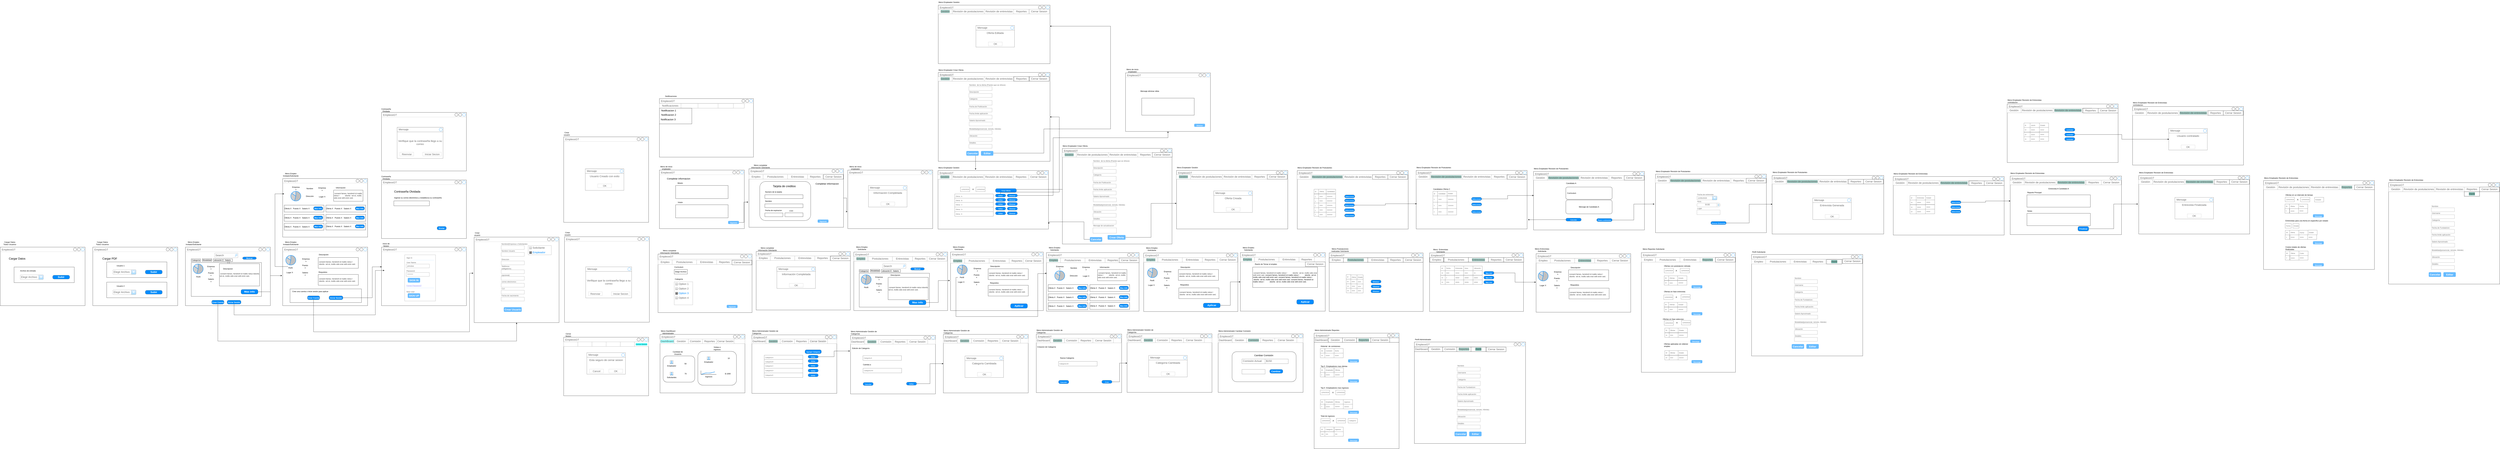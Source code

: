 <mxfile version="22.1.19" type="google">
  <diagram name="Página-1" id="GDuSqI0VSjgfS0FOUCTh">
    <mxGraphModel grid="1" page="1" gridSize="10" guides="1" tooltips="1" connect="1" arrows="1" fold="1" pageScale="1" pageWidth="827" pageHeight="1169" math="0" shadow="0">
      <root>
        <mxCell id="0" />
        <mxCell id="1" parent="0" />
        <mxCell id="lW7kGeAyL35cnXAvJi4c-1" value="EmpleosGT" style="strokeWidth=1;shadow=0;dashed=0;align=center;html=1;shape=mxgraph.mockup.containers.window;align=left;verticalAlign=top;spacingLeft=8;strokeColor2=#008cff;strokeColor3=#c4c4c4;fontColor=#666666;mainText=;fontSize=17;labelBackgroundColor=none;whiteSpace=wrap;" vertex="1" parent="1">
          <mxGeometry x="-550" y="570" width="550" height="380" as="geometry" />
        </mxCell>
        <mxCell id="lW7kGeAyL35cnXAvJi4c-2" value="" style="strokeWidth=1;shadow=0;dashed=0;align=center;html=1;shape=mxgraph.mockup.forms.rrect;rSize=0;strokeColor=#999999;fillColor=#ffffff;" vertex="1" parent="1">
          <mxGeometry x="-400" y="620" width="200" height="300" as="geometry" />
        </mxCell>
        <mxCell id="lW7kGeAyL35cnXAvJi4c-3" value="Sign In" style="strokeWidth=1;shadow=0;dashed=0;align=center;html=1;shape=mxgraph.mockup.forms.anchor;fontSize=12;fontColor=#666666;align=left;resizeWidth=1;spacingLeft=0;" vertex="1" parent="lW7kGeAyL35cnXAvJi4c-2">
          <mxGeometry width="100" height="20" relative="1" as="geometry">
            <mxPoint x="10" y="10" as="offset" />
          </mxGeometry>
        </mxCell>
        <mxCell id="lW7kGeAyL35cnXAvJi4c-4" value="" style="shape=line;strokeColor=#ddeeff;strokeWidth=2;html=1;resizeWidth=1;" vertex="1" parent="lW7kGeAyL35cnXAvJi4c-2">
          <mxGeometry width="180" height="10" relative="1" as="geometry">
            <mxPoint x="10" y="30" as="offset" />
          </mxGeometry>
        </mxCell>
        <mxCell id="lW7kGeAyL35cnXAvJi4c-5" value="User Name:" style="strokeWidth=1;shadow=0;dashed=0;align=center;html=1;shape=mxgraph.mockup.forms.anchor;fontSize=12;fontColor=#666666;align=left;resizeWidth=1;spacingLeft=0;" vertex="1" parent="lW7kGeAyL35cnXAvJi4c-2">
          <mxGeometry width="100" height="20" relative="1" as="geometry">
            <mxPoint x="10" y="40" as="offset" />
          </mxGeometry>
        </mxCell>
        <mxCell id="lW7kGeAyL35cnXAvJi4c-6" value="johndoe" style="strokeWidth=1;shadow=0;dashed=0;align=center;html=1;shape=mxgraph.mockup.forms.rrect;rSize=0;strokeColor=#999999;fontColor=#666666;align=left;spacingLeft=5;resizeWidth=1;" vertex="1" parent="lW7kGeAyL35cnXAvJi4c-2">
          <mxGeometry width="150" height="25" relative="1" as="geometry">
            <mxPoint x="10" y="60" as="offset" />
          </mxGeometry>
        </mxCell>
        <mxCell id="lW7kGeAyL35cnXAvJi4c-7" value="Password:" style="strokeWidth=1;shadow=0;dashed=0;align=center;html=1;shape=mxgraph.mockup.forms.anchor;fontSize=12;fontColor=#666666;align=left;resizeWidth=1;spacingLeft=0;" vertex="1" parent="lW7kGeAyL35cnXAvJi4c-2">
          <mxGeometry width="100" height="20" relative="1" as="geometry">
            <mxPoint x="10" y="95" as="offset" />
          </mxGeometry>
        </mxCell>
        <mxCell id="lW7kGeAyL35cnXAvJi4c-8" value="********" style="strokeWidth=1;shadow=0;dashed=0;align=center;html=1;shape=mxgraph.mockup.forms.rrect;rSize=0;strokeColor=#999999;fontColor=#666666;align=left;spacingLeft=5;resizeWidth=1;" vertex="1" parent="lW7kGeAyL35cnXAvJi4c-2">
          <mxGeometry width="150" height="25" relative="1" as="geometry">
            <mxPoint x="10" y="115" as="offset" />
          </mxGeometry>
        </mxCell>
        <mxCell id="lW7kGeAyL35cnXAvJi4c-9" value="SIGN IN" style="strokeWidth=1;shadow=0;dashed=0;align=center;html=1;shape=mxgraph.mockup.forms.rrect;rSize=5;strokeColor=none;fontColor=#ffffff;fillColor=#66bbff;fontSize=16;fontStyle=1;" vertex="1" parent="lW7kGeAyL35cnXAvJi4c-2">
          <mxGeometry y="1" width="80" height="30" relative="1" as="geometry">
            <mxPoint x="20" y="-150" as="offset" />
          </mxGeometry>
        </mxCell>
        <mxCell id="lW7kGeAyL35cnXAvJi4c-10" value="Forgot Password?" style="strokeWidth=1;shadow=0;dashed=0;align=center;html=1;shape=mxgraph.mockup.forms.anchor;fontSize=12;fontColor=#9999ff;align=left;spacingLeft=0;fontStyle=4;resizeWidth=1;" vertex="1" parent="lW7kGeAyL35cnXAvJi4c-2">
          <mxGeometry y="1" width="150" height="20" relative="1" as="geometry">
            <mxPoint x="10" y="-110" as="offset" />
          </mxGeometry>
        </mxCell>
        <mxCell id="lW7kGeAyL35cnXAvJi4c-11" value="" style="shape=line;strokeColor=#ddeeff;strokeWidth=2;html=1;resizeWidth=1;" vertex="1" parent="lW7kGeAyL35cnXAvJi4c-2">
          <mxGeometry y="1" width="180" height="10" relative="1" as="geometry">
            <mxPoint x="10" y="-90" as="offset" />
          </mxGeometry>
        </mxCell>
        <mxCell id="lW7kGeAyL35cnXAvJi4c-12" value="New User" style="strokeWidth=1;shadow=0;dashed=0;align=center;html=1;shape=mxgraph.mockup.forms.anchor;fontSize=12;fontColor=#666666;align=left;spacingLeft=0;resizeWidth=1;" vertex="1" parent="lW7kGeAyL35cnXAvJi4c-2">
          <mxGeometry y="1" width="150" height="20" relative="1" as="geometry">
            <mxPoint x="10" y="-70" as="offset" />
          </mxGeometry>
        </mxCell>
        <mxCell id="lW7kGeAyL35cnXAvJi4c-13" value="SIGN UP" style="strokeWidth=1;shadow=0;dashed=0;align=center;html=1;shape=mxgraph.mockup.forms.rrect;rSize=5;strokeColor=none;fontColor=#ffffff;fillColor=#66bbff;fontSize=16;fontStyle=1;" vertex="1" parent="lW7kGeAyL35cnXAvJi4c-2">
          <mxGeometry y="1" width="80" height="30" relative="1" as="geometry">
            <mxPoint x="20" y="-50" as="offset" />
          </mxGeometry>
        </mxCell>
        <mxCell id="lW7kGeAyL35cnXAvJi4c-14" value="Inicio de Sesion" style="text;html=1;strokeColor=none;fillColor=none;align=center;verticalAlign=middle;whiteSpace=wrap;rounded=0;" vertex="1" parent="1">
          <mxGeometry x="-550" y="540" width="60" height="30" as="geometry" />
        </mxCell>
        <mxCell id="lW7kGeAyL35cnXAvJi4c-15" value="EmpleosGT" style="strokeWidth=1;shadow=0;dashed=0;align=center;html=1;shape=mxgraph.mockup.containers.window;align=left;verticalAlign=top;spacingLeft=8;strokeColor2=#008cff;strokeColor3=#c4c4c4;fontColor=#666666;mainText=;fontSize=17;labelBackgroundColor=none;whiteSpace=wrap;" vertex="1" parent="1">
          <mxGeometry x="50" y="505" width="550" height="555" as="geometry" />
        </mxCell>
        <mxCell id="lW7kGeAyL35cnXAvJi4c-16" value="Crear usuario" style="text;html=1;strokeColor=none;fillColor=none;align=center;verticalAlign=middle;whiteSpace=wrap;rounded=0;" vertex="1" parent="1">
          <mxGeometry x="40" y="470" width="60" height="30" as="geometry" />
        </mxCell>
        <mxCell id="lW7kGeAyL35cnXAvJi4c-18" value="Nombre(Empresa o Solicitante):" style="strokeWidth=1;shadow=0;dashed=0;align=center;html=1;shape=mxgraph.mockup.forms.anchor;fontSize=12;fontColor=#666666;align=left;resizeWidth=1;spacingLeft=0;" vertex="1" parent="1">
          <mxGeometry x="225" y="540" width="100" height="20" as="geometry" />
        </mxCell>
        <mxCell id="lW7kGeAyL35cnXAvJi4c-19" value="" style="strokeWidth=1;shadow=0;dashed=0;align=center;html=1;shape=mxgraph.mockup.forms.rrect;rSize=0;strokeColor=#999999;fontColor=#666666;align=left;spacingLeft=5;resizeWidth=1;" vertex="1" parent="1">
          <mxGeometry x="225" y="560" width="150" height="25" as="geometry" />
        </mxCell>
        <mxCell id="lW7kGeAyL35cnXAvJi4c-20" value="Nombre Usuario" style="strokeWidth=1;shadow=0;dashed=0;align=center;html=1;shape=mxgraph.mockup.forms.anchor;fontSize=12;fontColor=#666666;align=left;resizeWidth=1;spacingLeft=0;" vertex="1" parent="1">
          <mxGeometry x="225" y="585" width="100" height="20" as="geometry" />
        </mxCell>
        <mxCell id="lW7kGeAyL35cnXAvJi4c-21" value="" style="strokeWidth=1;shadow=0;dashed=0;align=center;html=1;shape=mxgraph.mockup.forms.rrect;rSize=0;strokeColor=#999999;fontColor=#666666;align=left;spacingLeft=5;resizeWidth=1;" vertex="1" parent="1">
          <mxGeometry x="225" y="605" width="150" height="25" as="geometry" />
        </mxCell>
        <mxCell id="lW7kGeAyL35cnXAvJi4c-22" value="Direccion" style="strokeWidth=1;shadow=0;dashed=0;align=center;html=1;shape=mxgraph.mockup.forms.anchor;fontSize=12;fontColor=#666666;align=left;resizeWidth=1;spacingLeft=0;" vertex="1" parent="1">
          <mxGeometry x="225" y="640" width="100" height="20" as="geometry" />
        </mxCell>
        <mxCell id="lW7kGeAyL35cnXAvJi4c-23" value="" style="strokeWidth=1;shadow=0;dashed=0;align=center;html=1;shape=mxgraph.mockup.forms.rrect;rSize=0;strokeColor=#999999;fontColor=#666666;align=left;spacingLeft=5;resizeWidth=1;" vertex="1" parent="1">
          <mxGeometry x="225" y="660" width="150" height="25" as="geometry" />
        </mxCell>
        <mxCell id="lW7kGeAyL35cnXAvJi4c-25" value="Teléfonos" style="strokeWidth=1;shadow=0;dashed=0;align=center;html=1;shape=mxgraph.mockup.forms.anchor;fontSize=12;fontColor=#666666;align=left;resizeWidth=1;spacingLeft=0;" vertex="1" parent="1">
          <mxGeometry x="225" y="685" width="100" height="20" as="geometry" />
        </mxCell>
        <mxCell id="lW7kGeAyL35cnXAvJi4c-26" value="" style="strokeWidth=1;shadow=0;dashed=0;align=center;html=1;shape=mxgraph.mockup.forms.rrect;rSize=0;strokeColor=#999999;fontColor=#666666;align=left;spacingLeft=5;resizeWidth=1;" vertex="1" parent="1">
          <mxGeometry x="225" y="717.5" width="150" height="25" as="geometry" />
        </mxCell>
        <mxCell id="lW7kGeAyL35cnXAvJi4c-27" value="correo electronico" style="strokeWidth=1;shadow=0;dashed=0;align=center;html=1;shape=mxgraph.mockup.forms.anchor;fontSize=12;fontColor=#666666;align=left;resizeWidth=1;spacingLeft=0;" vertex="1" parent="1">
          <mxGeometry x="225" y="785" width="100" height="20" as="geometry" />
        </mxCell>
        <mxCell id="lW7kGeAyL35cnXAvJi4c-28" value="" style="strokeWidth=1;shadow=0;dashed=0;align=center;html=1;shape=mxgraph.mockup.forms.rrect;rSize=0;strokeColor=#999999;fontColor=#666666;align=left;spacingLeft=5;resizeWidth=1;" vertex="1" parent="1">
          <mxGeometry x="225" y="805" width="150" height="25" as="geometry" />
        </mxCell>
        <mxCell id="lW7kGeAyL35cnXAvJi4c-29" value="CUI" style="strokeWidth=1;shadow=0;dashed=0;align=center;html=1;shape=mxgraph.mockup.forms.anchor;fontSize=12;fontColor=#666666;align=left;resizeWidth=1;spacingLeft=0;" vertex="1" parent="1">
          <mxGeometry x="225" y="830" width="100" height="20" as="geometry" />
        </mxCell>
        <mxCell id="lW7kGeAyL35cnXAvJi4c-30" value="" style="strokeWidth=1;shadow=0;dashed=0;align=center;html=1;shape=mxgraph.mockup.forms.rrect;rSize=0;strokeColor=#999999;fontColor=#666666;align=left;spacingLeft=5;resizeWidth=1;" vertex="1" parent="1">
          <mxGeometry x="225" y="850" width="150" height="25" as="geometry" />
        </mxCell>
        <mxCell id="lW7kGeAyL35cnXAvJi4c-31" value="Fecha de nacimiento" style="strokeWidth=1;shadow=0;dashed=0;align=center;html=1;shape=mxgraph.mockup.forms.anchor;fontSize=12;fontColor=#666666;align=left;resizeWidth=1;spacingLeft=0;" vertex="1" parent="1">
          <mxGeometry x="225" y="875" width="100" height="20" as="geometry" />
        </mxCell>
        <mxCell id="lW7kGeAyL35cnXAvJi4c-32" value="" style="strokeWidth=1;shadow=0;dashed=0;align=center;html=1;shape=mxgraph.mockup.forms.rrect;rSize=0;strokeColor=#999999;fontColor=#666666;align=left;spacingLeft=5;resizeWidth=1;" vertex="1" parent="1">
          <mxGeometry x="225" y="895" width="150" height="25" as="geometry" />
        </mxCell>
        <mxCell id="lW7kGeAyL35cnXAvJi4c-33" value="Crear Usuario" style="strokeWidth=1;shadow=0;dashed=0;align=center;html=1;shape=mxgraph.mockup.forms.rrect;rSize=5;strokeColor=none;fontColor=#ffffff;fillColor=#66bbff;fontSize=16;fontStyle=1;" vertex="1" parent="1">
          <mxGeometry x="242" y="960" width="116" height="30" as="geometry" />
        </mxCell>
        <mxCell id="lW7kGeAyL35cnXAvJi4c-34" value="EmpleosGT" style="strokeWidth=1;shadow=0;dashed=0;align=center;html=1;shape=mxgraph.mockup.containers.window;align=left;verticalAlign=top;spacingLeft=8;strokeColor2=#008cff;strokeColor3=#c4c4c4;fontColor=#666666;mainText=;fontSize=17;labelBackgroundColor=none;whiteSpace=wrap;" vertex="1" parent="1">
          <mxGeometry x="1250" y="70" width="550" height="380" as="geometry" />
        </mxCell>
        <mxCell id="lW7kGeAyL35cnXAvJi4c-43" value="" style="strokeWidth=1;shadow=0;dashed=0;align=center;html=1;shape=mxgraph.mockup.forms.rrect;rSize=0;strokeColor=#999999;fillColor=#ffffff;recursiveResize=0;" vertex="1" parent="1">
          <mxGeometry x="400" y="560" width="150" height="60" as="geometry" />
        </mxCell>
        <mxCell id="lW7kGeAyL35cnXAvJi4c-44" value="Solicitante" style="strokeWidth=1;shadow=0;dashed=0;align=center;html=1;shape=mxgraph.mockup.forms.rrect;rSize=0;fillColor=#eeeeee;strokeColor=#999999;gradientColor=#cccccc;align=left;spacingLeft=4;fontSize=17;fontColor=#666666;labelPosition=right;" vertex="1" parent="lW7kGeAyL35cnXAvJi4c-43">
          <mxGeometry x="8" y="7.5" width="15" height="15" as="geometry" />
        </mxCell>
        <mxCell id="lW7kGeAyL35cnXAvJi4c-46" value="Empleador" style="strokeWidth=1;shadow=0;dashed=0;align=center;html=1;shape=mxgraph.mockup.forms.checkbox;rSize=0;resizable=0;fillColor=#aaaaaa;strokeColor=#444444;gradientColor=#666666;align=left;spacingLeft=4;fontSize=17;fontColor=#008cff;labelPosition=right;" vertex="1" parent="lW7kGeAyL35cnXAvJi4c-43">
          <mxGeometry x="8" y="37.5" width="15" height="15" as="geometry" />
        </mxCell>
        <mxCell id="lW7kGeAyL35cnXAvJi4c-49" value="Menú de inicio empleador" style="text;html=1;strokeColor=none;fillColor=none;align=center;verticalAlign=middle;whiteSpace=wrap;rounded=0;" vertex="1" parent="1">
          <mxGeometry x="1250" y="40" width="90" height="30" as="geometry" />
        </mxCell>
        <mxCell id="lW7kGeAyL35cnXAvJi4c-92" value="EmpleosGT" style="strokeWidth=1;shadow=0;dashed=0;align=center;html=1;shape=mxgraph.mockup.containers.window;align=left;verticalAlign=top;spacingLeft=8;strokeColor2=#008cff;strokeColor3=#c4c4c4;fontColor=#666666;mainText=;fontSize=17;labelBackgroundColor=none;whiteSpace=wrap;" vertex="1" parent="1">
          <mxGeometry x="630" y="1155" width="550" height="380" as="geometry" />
        </mxCell>
        <mxCell id="lW7kGeAyL35cnXAvJi4c-93" value="Cerrar Sesion" style="text;html=1;strokeColor=none;fillColor=none;align=center;verticalAlign=middle;whiteSpace=wrap;rounded=0;" vertex="1" parent="1">
          <mxGeometry x="630" y="1125" width="60" height="30" as="geometry" />
        </mxCell>
        <mxCell id="lW7kGeAyL35cnXAvJi4c-94" value="" style="strokeWidth=1;shadow=0;dashed=0;align=center;html=1;shape=mxgraph.mockup.forms.rrect;rSize=0;strokeColor=#999999;" vertex="1" parent="1">
          <mxGeometry x="630" y="1185" width="550" height="30" as="geometry" />
        </mxCell>
        <mxCell id="lW7kGeAyL35cnXAvJi4c-95" value="" style="strokeColor=inherit;fillColor=inherit;gradientColor=inherit;strokeWidth=1;shadow=0;dashed=0;align=center;html=1;shape=mxgraph.mockup.forms.rrect;rSize=0;fontSize=17;fontColor=#666666;whiteSpace=wrap;" vertex="1" parent="lW7kGeAyL35cnXAvJi4c-94">
          <mxGeometry width="91.667" height="30" as="geometry" />
        </mxCell>
        <mxCell id="lW7kGeAyL35cnXAvJi4c-96" value="" style="strokeColor=inherit;fillColor=inherit;gradientColor=inherit;strokeWidth=1;shadow=0;dashed=0;align=center;html=1;shape=mxgraph.mockup.forms.rrect;rSize=0;fontSize=17;fontColor=#666666;whiteSpace=wrap;" vertex="1" parent="lW7kGeAyL35cnXAvJi4c-94">
          <mxGeometry x="91.667" width="91.667" height="30" as="geometry" />
        </mxCell>
        <mxCell id="lW7kGeAyL35cnXAvJi4c-97" value="" style="strokeColor=inherit;fillColor=inherit;gradientColor=inherit;strokeWidth=1;shadow=0;dashed=0;align=center;html=1;shape=mxgraph.mockup.forms.rrect;rSize=0;fontSize=17;fontColor=#666666;whiteSpace=wrap;" vertex="1" parent="lW7kGeAyL35cnXAvJi4c-94">
          <mxGeometry x="183.333" width="91.667" height="30" as="geometry" />
        </mxCell>
        <mxCell id="lW7kGeAyL35cnXAvJi4c-98" value="" style="strokeColor=inherit;fillColor=inherit;gradientColor=inherit;strokeWidth=1;shadow=0;dashed=0;align=center;html=1;shape=mxgraph.mockup.forms.rrect;rSize=0;fontSize=17;fontColor=#666666;whiteSpace=wrap;" vertex="1" parent="lW7kGeAyL35cnXAvJi4c-94">
          <mxGeometry x="275" width="91.667" height="30" as="geometry" />
        </mxCell>
        <mxCell id="lW7kGeAyL35cnXAvJi4c-99" value="" style="strokeColor=inherit;fillColor=inherit;gradientColor=inherit;strokeWidth=1;shadow=0;dashed=0;align=center;html=1;shape=mxgraph.mockup.forms.rrect;rSize=0;fontSize=17;fontColor=#666666;whiteSpace=wrap;" vertex="1" parent="lW7kGeAyL35cnXAvJi4c-94">
          <mxGeometry x="366.667" width="91.667" height="30" as="geometry" />
        </mxCell>
        <mxCell id="lW7kGeAyL35cnXAvJi4c-100" value="&lt;font style=&quot;font-size: 12px; background-color: rgb(51, 255, 255);&quot;&gt;Cerrar Sesion&lt;/font&gt;" style="strokeColor=inherit;fillColor=inherit;gradientColor=inherit;strokeWidth=1;shadow=0;dashed=0;align=center;html=1;shape=mxgraph.mockup.forms.rrect;rSize=0;fontSize=17;fontColor=#666666;whiteSpace=wrap;" vertex="1" parent="lW7kGeAyL35cnXAvJi4c-94">
          <mxGeometry x="458.333" width="91.667" height="30" as="geometry" />
        </mxCell>
        <mxCell id="lW7kGeAyL35cnXAvJi4c-101" value="Esta seguro de cerrar sesion" style="strokeWidth=1;shadow=0;dashed=0;align=center;html=1;shape=mxgraph.mockup.containers.rrect;rSize=0;strokeColor=#666666;fontColor=#666666;fontSize=17;verticalAlign=top;whiteSpace=wrap;fillColor=#ffffff;spacingTop=32;" vertex="1" parent="1">
          <mxGeometry x="780" y="1255" width="250" height="140" as="geometry" />
        </mxCell>
        <mxCell id="lW7kGeAyL35cnXAvJi4c-102" value="Mensaje" style="strokeWidth=1;shadow=0;dashed=0;align=center;html=1;shape=mxgraph.mockup.containers.rrect;rSize=0;fontSize=17;fontColor=#666666;strokeColor=#666666;align=left;spacingLeft=8;fillColor=none;resizeWidth=1;whiteSpace=wrap;" vertex="1" parent="lW7kGeAyL35cnXAvJi4c-101">
          <mxGeometry width="250" height="30" relative="1" as="geometry" />
        </mxCell>
        <mxCell id="lW7kGeAyL35cnXAvJi4c-103" value="" style="shape=ellipse;strokeColor=#008cff;resizable=0;fillColor=none;html=1;" vertex="1" parent="lW7kGeAyL35cnXAvJi4c-102">
          <mxGeometry x="1" y="0.5" width="20" height="20" relative="1" as="geometry">
            <mxPoint x="-25" y="-10" as="offset" />
          </mxGeometry>
        </mxCell>
        <mxCell id="lW7kGeAyL35cnXAvJi4c-104" value="Cancel" style="strokeWidth=1;shadow=0;dashed=0;align=center;html=1;shape=mxgraph.mockup.containers.rrect;rSize=0;fontSize=16;fontColor=#666666;strokeColor=#c4c4c4;whiteSpace=wrap;fillColor=none;" vertex="1" parent="lW7kGeAyL35cnXAvJi4c-101">
          <mxGeometry x="0.25" y="1" width="90" height="25" relative="1" as="geometry">
            <mxPoint x="-45" y="-33" as="offset" />
          </mxGeometry>
        </mxCell>
        <mxCell id="lW7kGeAyL35cnXAvJi4c-105" value="OK" style="strokeWidth=1;shadow=0;dashed=0;align=center;html=1;shape=mxgraph.mockup.containers.rrect;rSize=0;fontSize=16;fontColor=#666666;strokeColor=#c4c4c4;whiteSpace=wrap;fillColor=none;" vertex="1" parent="lW7kGeAyL35cnXAvJi4c-101">
          <mxGeometry x="0.75" y="1" width="90" height="25" relative="1" as="geometry">
            <mxPoint x="-45" y="-33" as="offset" />
          </mxGeometry>
        </mxCell>
        <mxCell id="lW7kGeAyL35cnXAvJi4c-106" value="EmpleosGT" style="strokeWidth=1;shadow=0;dashed=0;align=center;html=1;shape=mxgraph.mockup.containers.window;align=left;verticalAlign=top;spacingLeft=8;strokeColor2=#008cff;strokeColor3=#c4c4c4;fontColor=#666666;mainText=;fontSize=17;labelBackgroundColor=none;whiteSpace=wrap;" vertex="1" parent="1">
          <mxGeometry x="1254" y="1136.5" width="550" height="380" as="geometry" />
        </mxCell>
        <mxCell id="lW7kGeAyL35cnXAvJi4c-108" value="" style="strokeWidth=1;shadow=0;dashed=0;align=center;html=1;shape=mxgraph.mockup.forms.rrect;rSize=0;strokeColor=#999999;" vertex="1" parent="1">
          <mxGeometry x="1254" y="1166.5" width="550" height="30" as="geometry" />
        </mxCell>
        <mxCell id="lW7kGeAyL35cnXAvJi4c-109" value="&lt;span style=&quot;background-color: rgb(153, 255, 255);&quot;&gt;DashBoard&lt;/span&gt;" style="strokeColor=inherit;fillColor=inherit;gradientColor=inherit;strokeWidth=1;shadow=0;dashed=0;align=center;html=1;shape=mxgraph.mockup.forms.rrect;rSize=0;fontSize=17;fontColor=#666666;whiteSpace=wrap;" vertex="1" parent="lW7kGeAyL35cnXAvJi4c-108">
          <mxGeometry width="91.667" height="30" as="geometry" />
        </mxCell>
        <mxCell id="lW7kGeAyL35cnXAvJi4c-110" value="Gestión" style="strokeColor=inherit;fillColor=inherit;gradientColor=inherit;strokeWidth=1;shadow=0;dashed=0;align=center;html=1;shape=mxgraph.mockup.forms.rrect;rSize=0;fontSize=17;fontColor=#666666;whiteSpace=wrap;" vertex="1" parent="lW7kGeAyL35cnXAvJi4c-108">
          <mxGeometry x="91.667" width="91.667" height="30" as="geometry" />
        </mxCell>
        <mxCell id="lW7kGeAyL35cnXAvJi4c-111" value="Comisión" style="strokeColor=inherit;fillColor=inherit;gradientColor=inherit;strokeWidth=1;shadow=0;dashed=0;align=center;html=1;shape=mxgraph.mockup.forms.rrect;rSize=0;fontSize=17;fontColor=#666666;whiteSpace=wrap;" vertex="1" parent="lW7kGeAyL35cnXAvJi4c-108">
          <mxGeometry x="183.333" width="91.667" height="30" as="geometry" />
        </mxCell>
        <mxCell id="lW7kGeAyL35cnXAvJi4c-112" value="Reportes" style="strokeColor=inherit;fillColor=inherit;gradientColor=inherit;strokeWidth=1;shadow=0;dashed=0;align=center;html=1;shape=mxgraph.mockup.forms.rrect;rSize=0;fontSize=17;fontColor=#666666;whiteSpace=wrap;" vertex="1" parent="lW7kGeAyL35cnXAvJi4c-108">
          <mxGeometry x="275" width="91.667" height="30" as="geometry" />
        </mxCell>
        <mxCell id="lW7kGeAyL35cnXAvJi4c-113" value="Cerrar Sesión" style="strokeColor=inherit;fillColor=inherit;gradientColor=inherit;strokeWidth=1;shadow=0;dashed=0;align=center;html=1;shape=mxgraph.mockup.forms.rrect;rSize=0;fontSize=17;fontColor=#666666;whiteSpace=wrap;" vertex="1" parent="lW7kGeAyL35cnXAvJi4c-108">
          <mxGeometry x="366.67" width="113.33" height="30" as="geometry" />
        </mxCell>
        <mxCell id="lW7kGeAyL35cnXAvJi4c-115" value="Menú DashBoard Administrador" style="text;html=1;strokeColor=none;fillColor=none;align=center;verticalAlign=middle;whiteSpace=wrap;rounded=0;" vertex="1" parent="1">
          <mxGeometry x="1254" y="1106.5" width="105" height="30" as="geometry" />
        </mxCell>
        <mxCell id="lW7kGeAyL35cnXAvJi4c-125" value="EmpleosGT" style="strokeWidth=1;shadow=0;dashed=0;align=center;html=1;shape=mxgraph.mockup.containers.window;align=left;verticalAlign=top;spacingLeft=8;strokeColor2=#008cff;strokeColor3=#c4c4c4;fontColor=#666666;mainText=;fontSize=17;labelBackgroundColor=none;whiteSpace=wrap;" vertex="1" parent="1">
          <mxGeometry x="1849" y="1139.5" width="550" height="380" as="geometry" />
        </mxCell>
        <mxCell id="lW7kGeAyL35cnXAvJi4c-126" value="" style="strokeWidth=1;shadow=0;dashed=0;align=center;html=1;shape=mxgraph.mockup.forms.rrect;rSize=0;strokeColor=#999999;fillColor=default;" vertex="1" parent="1">
          <mxGeometry x="1849" y="1166.5" width="550" height="30" as="geometry" />
        </mxCell>
        <mxCell id="lW7kGeAyL35cnXAvJi4c-127" value="&lt;span style=&quot;background-color: rgb(255, 255, 255);&quot;&gt;Dashboard&lt;/span&gt;" style="strokeColor=inherit;fillColor=inherit;gradientColor=inherit;strokeWidth=1;shadow=0;dashed=0;align=center;html=1;shape=mxgraph.mockup.forms.rrect;rSize=0;fontSize=17;fontColor=#666666;whiteSpace=wrap;" vertex="1" parent="lW7kGeAyL35cnXAvJi4c-126">
          <mxGeometry width="91.667" height="30" as="geometry" />
        </mxCell>
        <mxCell id="lW7kGeAyL35cnXAvJi4c-128" value="&lt;span style=&quot;background-color: rgb(154, 199, 191);&quot;&gt;Gestión&lt;/span&gt;" style="strokeColor=inherit;fillColor=inherit;gradientColor=inherit;strokeWidth=1;shadow=0;dashed=0;align=center;html=1;shape=mxgraph.mockup.forms.rrect;rSize=0;fontSize=17;fontColor=#666666;whiteSpace=wrap;" vertex="1" parent="lW7kGeAyL35cnXAvJi4c-126">
          <mxGeometry x="91.667" width="91.667" height="30" as="geometry" />
        </mxCell>
        <mxCell id="lW7kGeAyL35cnXAvJi4c-129" value="Comisión" style="strokeColor=inherit;fillColor=inherit;gradientColor=inherit;strokeWidth=1;shadow=0;dashed=0;align=center;html=1;shape=mxgraph.mockup.forms.rrect;rSize=0;fontSize=17;fontColor=#666666;whiteSpace=wrap;" vertex="1" parent="lW7kGeAyL35cnXAvJi4c-126">
          <mxGeometry x="183.333" width="91.667" height="30" as="geometry" />
        </mxCell>
        <mxCell id="lW7kGeAyL35cnXAvJi4c-130" value="&lt;span style=&quot;background-color: rgb(255, 255, 255);&quot;&gt;Reportes&lt;/span&gt;" style="strokeColor=inherit;fillColor=inherit;gradientColor=inherit;strokeWidth=1;shadow=0;dashed=0;align=center;html=1;shape=mxgraph.mockup.forms.rrect;rSize=0;fontSize=17;fontColor=#666666;whiteSpace=wrap;" vertex="1" parent="lW7kGeAyL35cnXAvJi4c-126">
          <mxGeometry x="275" width="91.667" height="30" as="geometry" />
        </mxCell>
        <mxCell id="lW7kGeAyL35cnXAvJi4c-131" value="&lt;span style=&quot;color: rgb(102, 102, 102); font-family: Helvetica; font-size: 17px; font-style: normal; font-variant-ligatures: normal; font-variant-caps: normal; font-weight: 400; letter-spacing: normal; orphans: 2; text-align: center; text-indent: 0px; text-transform: none; widows: 2; word-spacing: 0px; -webkit-text-stroke-width: 0px; background-color: rgb(251, 251, 251); text-decoration-thickness: initial; text-decoration-style: initial; text-decoration-color: initial; float: none; display: inline !important;&quot;&gt;Cerrar Sesión&lt;/span&gt;" style="strokeColor=inherit;fillColor=inherit;gradientColor=inherit;strokeWidth=1;shadow=0;dashed=0;align=center;html=1;shape=mxgraph.mockup.forms.rrect;rSize=0;fontSize=17;fontColor=#666666;whiteSpace=wrap;" vertex="1" parent="lW7kGeAyL35cnXAvJi4c-126">
          <mxGeometry x="366.67" width="123.33" height="30" as="geometry" />
        </mxCell>
        <mxCell id="lW7kGeAyL35cnXAvJi4c-133" value="Menú Administrador Gestión de Categorías" style="text;html=1;strokeColor=none;fillColor=none;align=left;verticalAlign=middle;whiteSpace=wrap;rounded=0;" vertex="1" parent="1">
          <mxGeometry x="1849" y="1106.5" width="219" height="30" as="geometry" />
        </mxCell>
        <mxCell id="lW7kGeAyL35cnXAvJi4c-255" value="" style="strokeWidth=1;shadow=0;dashed=0;align=center;html=1;shape=mxgraph.mockup.forms.rrect;rSize=0;strokeColor=#999999;fontColor=#666666;align=left;spacingLeft=5;resizeWidth=1;" vertex="1" parent="1">
          <mxGeometry x="225" y="760" width="150" height="25" as="geometry" />
        </mxCell>
        <mxCell id="lW7kGeAyL35cnXAvJi4c-256" value="(obligatorio)" style="strokeWidth=1;shadow=0;dashed=0;align=center;html=1;shape=mxgraph.mockup.forms.anchor;fontSize=12;fontColor=#666666;align=left;resizeWidth=1;spacingLeft=0;" vertex="1" parent="1">
          <mxGeometry x="225" y="700" width="100" height="20" as="geometry" />
        </mxCell>
        <mxCell id="lW7kGeAyL35cnXAvJi4c-257" value="(opcional)" style="strokeWidth=1;shadow=0;dashed=0;align=center;html=1;shape=mxgraph.mockup.forms.anchor;fontSize=12;fontColor=#666666;align=left;resizeWidth=1;spacingLeft=0;" vertex="1" parent="1">
          <mxGeometry x="225" y="742.5" width="100" height="20" as="geometry" />
        </mxCell>
        <mxCell id="lW7kGeAyL35cnXAvJi4c-258" value="EmpleosGT" style="strokeWidth=1;shadow=0;dashed=0;align=center;html=1;shape=mxgraph.mockup.containers.window;align=left;verticalAlign=top;spacingLeft=8;strokeColor2=#008cff;strokeColor3=#c4c4c4;fontColor=#666666;mainText=;fontSize=17;labelBackgroundColor=none;whiteSpace=wrap;" vertex="1" parent="1">
          <mxGeometry x="630" y="-145.75" width="550" height="555" as="geometry" />
        </mxCell>
        <mxCell id="lW7kGeAyL35cnXAvJi4c-259" value="Crear usuario" style="text;html=1;strokeColor=none;fillColor=none;align=center;verticalAlign=middle;whiteSpace=wrap;rounded=0;" vertex="1" parent="1">
          <mxGeometry x="620" y="-180.75" width="60" height="30" as="geometry" />
        </mxCell>
        <mxCell id="lW7kGeAyL35cnXAvJi4c-260" value="Usuario Creado con exito" style="strokeWidth=1;shadow=0;dashed=0;align=center;html=1;shape=mxgraph.mockup.containers.rrect;rSize=0;strokeColor=#666666;fontColor=#666666;fontSize=17;verticalAlign=top;whiteSpace=wrap;fillColor=#ffffff;spacingTop=32;" vertex="1" parent="1">
          <mxGeometry x="770" y="61.75" width="250" height="140" as="geometry" />
        </mxCell>
        <mxCell id="lW7kGeAyL35cnXAvJi4c-261" value="Mensaje" style="strokeWidth=1;shadow=0;dashed=0;align=center;html=1;shape=mxgraph.mockup.containers.rrect;rSize=0;fontSize=17;fontColor=#666666;strokeColor=#666666;align=left;spacingLeft=8;fillColor=none;resizeWidth=1;whiteSpace=wrap;" vertex="1" parent="lW7kGeAyL35cnXAvJi4c-260">
          <mxGeometry width="250" height="30" relative="1" as="geometry" />
        </mxCell>
        <mxCell id="lW7kGeAyL35cnXAvJi4c-262" value="" style="shape=ellipse;strokeColor=#008cff;resizable=0;fillColor=none;html=1;" vertex="1" parent="lW7kGeAyL35cnXAvJi4c-261">
          <mxGeometry x="1" y="0.5" width="20" height="20" relative="1" as="geometry">
            <mxPoint x="-25" y="-10" as="offset" />
          </mxGeometry>
        </mxCell>
        <mxCell id="lW7kGeAyL35cnXAvJi4c-264" value="OK" style="strokeWidth=1;shadow=0;dashed=0;align=center;html=1;shape=mxgraph.mockup.containers.rrect;rSize=0;fontSize=16;fontColor=#666666;strokeColor=#c4c4c4;whiteSpace=wrap;fillColor=none;" vertex="1" parent="lW7kGeAyL35cnXAvJi4c-260">
          <mxGeometry x="0.75" y="1" width="90" height="25" relative="1" as="geometry">
            <mxPoint x="-107" y="-42" as="offset" />
          </mxGeometry>
        </mxCell>
        <mxCell id="lW7kGeAyL35cnXAvJi4c-265" value="" style="rounded=1;whiteSpace=wrap;html=1;" vertex="1" parent="1">
          <mxGeometry x="1274" y="1276.5" width="205" height="170" as="geometry" />
        </mxCell>
        <mxCell id="lW7kGeAyL35cnXAvJi4c-266" value="" style="rounded=1;whiteSpace=wrap;html=1;" vertex="1" parent="1">
          <mxGeometry x="1499" y="1246.5" width="250" height="220" as="geometry" />
        </mxCell>
        <mxCell id="lW7kGeAyL35cnXAvJi4c-267" value="Empleador" style="verticalLabelPosition=bottom;shadow=0;dashed=0;align=center;html=1;verticalAlign=top;strokeWidth=1;shape=mxgraph.mockup.containers.userMale;strokeColor=#666666;strokeColor2=#008cff;" vertex="1" parent="1">
          <mxGeometry x="1319" y="1306.5" width="20" height="20" as="geometry" />
        </mxCell>
        <mxCell id="lW7kGeAyL35cnXAvJi4c-268" value="50" style="text;html=1;strokeColor=none;fillColor=none;align=center;verticalAlign=middle;whiteSpace=wrap;rounded=0;" vertex="1" parent="1">
          <mxGeometry x="1389" y="1311.5" width="60" height="30" as="geometry" />
        </mxCell>
        <mxCell id="lW7kGeAyL35cnXAvJi4c-269" value="Solicitantes" style="verticalLabelPosition=bottom;shadow=0;dashed=0;align=center;html=1;verticalAlign=top;strokeWidth=1;shape=mxgraph.mockup.containers.userMale;strokeColor=#666666;strokeColor2=#008cff;" vertex="1" parent="1">
          <mxGeometry x="1319" y="1381.5" width="20" height="20" as="geometry" />
        </mxCell>
        <mxCell id="lW7kGeAyL35cnXAvJi4c-270" value="70" style="text;html=1;align=center;verticalAlign=middle;resizable=0;points=[];autosize=1;strokeColor=none;fillColor=none;" vertex="1" parent="1">
          <mxGeometry x="1399" y="1376.5" width="40" height="30" as="geometry" />
        </mxCell>
        <mxCell id="lW7kGeAyL35cnXAvJi4c-272" value="Empleador" style="verticalLabelPosition=bottom;shadow=0;dashed=0;align=center;html=1;verticalAlign=top;strokeWidth=1;shape=mxgraph.mockup.containers.userMale;strokeColor=#666666;strokeColor2=#008cff;" vertex="1" parent="1">
          <mxGeometry x="1559" y="1281.5" width="20" height="20" as="geometry" />
        </mxCell>
        <mxCell id="lW7kGeAyL35cnXAvJi4c-273" value="Cantidad de Usuarios" style="text;html=1;strokeColor=none;fillColor=none;align=center;verticalAlign=middle;whiteSpace=wrap;rounded=0;" vertex="1" parent="1">
          <mxGeometry x="1329" y="1241.5" width="80" height="30" as="geometry" />
        </mxCell>
        <mxCell id="lW7kGeAyL35cnXAvJi4c-275" value="10" style="text;html=1;strokeColor=none;fillColor=none;align=center;verticalAlign=middle;whiteSpace=wrap;rounded=0;" vertex="1" parent="1">
          <mxGeometry x="1669" y="1276.5" width="60" height="30" as="geometry" />
        </mxCell>
        <mxCell id="lW7kGeAyL35cnXAvJi4c-276" value="Ingresos" style="verticalLabelPosition=bottom;shadow=0;dashed=0;align=center;html=1;verticalAlign=top;strokeWidth=1;shape=mxgraph.mockup.graphics.lineChart;strokeColor=none;strokeColor2=#666666;strokeColor3=#008cff;strokeColor4=#dddddd;" vertex="1" parent="1">
          <mxGeometry x="1519" y="1371.5" width="100" height="25" as="geometry" />
        </mxCell>
        <mxCell id="lW7kGeAyL35cnXAvJi4c-277" value="$ 1000" style="text;html=1;strokeColor=none;fillColor=none;align=center;verticalAlign=middle;whiteSpace=wrap;rounded=0;" vertex="1" parent="1">
          <mxGeometry x="1663" y="1376.5" width="60" height="30" as="geometry" />
        </mxCell>
        <mxCell id="lW7kGeAyL35cnXAvJi4c-278" value="Visitas e ingresos" style="text;html=1;strokeColor=none;fillColor=none;align=center;verticalAlign=middle;whiteSpace=wrap;rounded=0;" vertex="1" parent="1">
          <mxGeometry x="1584" y="1211.5" width="80" height="30" as="geometry" />
        </mxCell>
        <mxCell id="lW7kGeAyL35cnXAvJi4c-289" value="&lt;font style=&quot;font-size: 10px;&quot;&gt;Editar&lt;/font&gt;" style="strokeWidth=1;shadow=0;dashed=0;align=center;html=1;shape=mxgraph.mockup.buttons.button;strokeColor=#666666;fontColor=#ffffff;mainText=;buttonStyle=round;fontSize=17;fontStyle=1;fillColor=#008cff;whiteSpace=wrap;" vertex="1" parent="1">
          <mxGeometry x="2213" y="1271.5" width="66" height="20" as="geometry" />
        </mxCell>
        <mxCell id="lW7kGeAyL35cnXAvJi4c-290" value="&lt;span style=&quot;font-size: 10px;&quot;&gt;Categoria:A&amp;nbsp;&amp;nbsp;&lt;span style=&quot;white-space: pre;&quot;&gt; &lt;/span&gt;&lt;span style=&quot;white-space: pre;&quot;&gt; &lt;/span&gt;&lt;/span&gt;" style="strokeWidth=1;shadow=0;dashed=0;align=center;html=1;shape=mxgraph.mockup.text.textBox;fontColor=#666666;align=left;fontSize=17;spacingLeft=4;spacingTop=-3;whiteSpace=wrap;strokeColor=#666666;mainText=" vertex="1" parent="1">
          <mxGeometry x="1929" y="1271.5" width="250" height="30" as="geometry" />
        </mxCell>
        <mxCell id="lW7kGeAyL35cnXAvJi4c-299" value="&lt;font style=&quot;font-size: 10px;&quot;&gt;Agregar Categoria&lt;/font&gt;" style="strokeWidth=1;shadow=0;dashed=0;align=center;html=1;shape=mxgraph.mockup.buttons.button;strokeColor=#666666;fontColor=#ffffff;mainText=;buttonStyle=round;fontSize=17;fontStyle=1;fillColor=#008cff;whiteSpace=wrap;" vertex="1" parent="1">
          <mxGeometry x="2193" y="1236.5" width="106" height="25" as="geometry" />
        </mxCell>
        <mxCell id="lW7kGeAyL35cnXAvJi4c-300" value="&lt;span style=&quot;font-size: 10px;&quot;&gt;Categoria:B&amp;nbsp;&amp;nbsp;&lt;span style=&quot;white-space: pre;&quot;&gt; &lt;/span&gt;&lt;span style=&quot;white-space: pre;&quot;&gt; &lt;/span&gt;&lt;/span&gt;" style="strokeWidth=1;shadow=0;dashed=0;align=center;html=1;shape=mxgraph.mockup.text.textBox;fontColor=#666666;align=left;fontSize=17;spacingLeft=4;spacingTop=-3;whiteSpace=wrap;strokeColor=#666666;mainText=" vertex="1" parent="1">
          <mxGeometry x="1929" y="1299" width="250" height="30" as="geometry" />
        </mxCell>
        <mxCell id="lW7kGeAyL35cnXAvJi4c-301" value="&lt;span style=&quot;font-size: 10px;&quot;&gt;Categoria:C&amp;nbsp;&amp;nbsp;&lt;span style=&quot;white-space: pre;&quot;&gt; &lt;/span&gt;&lt;span style=&quot;white-space: pre;&quot;&gt; &lt;/span&gt;&lt;/span&gt;" style="strokeWidth=1;shadow=0;dashed=0;align=center;html=1;shape=mxgraph.mockup.text.textBox;fontColor=#666666;align=left;fontSize=17;spacingLeft=4;spacingTop=-3;whiteSpace=wrap;strokeColor=#666666;mainText=" vertex="1" parent="1">
          <mxGeometry x="1929" y="1326.5" width="250" height="30" as="geometry" />
        </mxCell>
        <mxCell id="lW7kGeAyL35cnXAvJi4c-302" value="&lt;span style=&quot;font-size: 10px;&quot;&gt;Categoria:D&amp;nbsp;&amp;nbsp;&lt;span style=&quot;white-space: pre;&quot;&gt; &lt;/span&gt;&lt;span style=&quot;white-space: pre;&quot;&gt; &lt;/span&gt;&lt;/span&gt;" style="strokeWidth=1;shadow=0;dashed=0;align=center;html=1;shape=mxgraph.mockup.text.textBox;fontColor=#666666;align=left;fontSize=17;spacingLeft=4;spacingTop=-3;whiteSpace=wrap;strokeColor=#666666;mainText=" vertex="1" parent="1">
          <mxGeometry x="1929" y="1356.5" width="250" height="30" as="geometry" />
        </mxCell>
        <mxCell id="lW7kGeAyL35cnXAvJi4c-303" value="&lt;span style=&quot;font-size: 10px;&quot;&gt;Categoria:E&amp;nbsp;&amp;nbsp;&lt;span style=&quot;white-space: pre;&quot;&gt; &lt;/span&gt;&lt;span style=&quot;white-space: pre;&quot;&gt; &lt;/span&gt;&lt;/span&gt;" style="strokeWidth=1;shadow=0;dashed=0;align=center;html=1;shape=mxgraph.mockup.text.textBox;fontColor=#666666;align=left;fontSize=17;spacingLeft=4;spacingTop=-3;whiteSpace=wrap;strokeColor=#666666;mainText=" vertex="1" parent="1">
          <mxGeometry x="1929" y="1386.5" width="250" height="30" as="geometry" />
        </mxCell>
        <mxCell id="lW7kGeAyL35cnXAvJi4c-307" value="&lt;font style=&quot;font-size: 10px;&quot;&gt;Editar&lt;/font&gt;" style="strokeWidth=1;shadow=0;dashed=0;align=center;html=1;shape=mxgraph.mockup.buttons.button;strokeColor=#666666;fontColor=#ffffff;mainText=;buttonStyle=round;fontSize=17;fontStyle=1;fillColor=#008cff;whiteSpace=wrap;" vertex="1" parent="1">
          <mxGeometry x="2213" y="1299" width="66" height="20" as="geometry" />
        </mxCell>
        <mxCell id="lW7kGeAyL35cnXAvJi4c-308" value="&lt;font style=&quot;font-size: 10px;&quot;&gt;Editar&lt;/font&gt;" style="strokeWidth=1;shadow=0;dashed=0;align=center;html=1;shape=mxgraph.mockup.buttons.button;strokeColor=#666666;fontColor=#ffffff;mainText=;buttonStyle=round;fontSize=17;fontStyle=1;fillColor=#008cff;whiteSpace=wrap;" vertex="1" parent="1">
          <mxGeometry x="2213" y="1361.5" width="66" height="20" as="geometry" />
        </mxCell>
        <mxCell id="lW7kGeAyL35cnXAvJi4c-309" value="&lt;font style=&quot;font-size: 10px;&quot;&gt;Editar&lt;/font&gt;" style="strokeWidth=1;shadow=0;dashed=0;align=center;html=1;shape=mxgraph.mockup.buttons.button;strokeColor=#666666;fontColor=#ffffff;mainText=;buttonStyle=round;fontSize=17;fontStyle=1;fillColor=#008cff;whiteSpace=wrap;" vertex="1" parent="1">
          <mxGeometry x="2213" y="1329" width="66" height="20" as="geometry" />
        </mxCell>
        <mxCell id="lW7kGeAyL35cnXAvJi4c-310" value="&lt;font style=&quot;font-size: 10px;&quot;&gt;Editar&lt;/font&gt;" style="strokeWidth=1;shadow=0;dashed=0;align=center;html=1;shape=mxgraph.mockup.buttons.button;strokeColor=#666666;fontColor=#ffffff;mainText=;buttonStyle=round;fontSize=17;fontStyle=1;fillColor=#008cff;whiteSpace=wrap;" vertex="1" parent="1">
          <mxGeometry x="2213" y="1391.5" width="66" height="20" as="geometry" />
        </mxCell>
        <mxCell id="lW7kGeAyL35cnXAvJi4c-311" value="EmpleosGT" style="strokeWidth=1;shadow=0;dashed=0;align=center;html=1;shape=mxgraph.mockup.containers.window;align=left;verticalAlign=top;spacingLeft=8;strokeColor2=#008cff;strokeColor3=#c4c4c4;fontColor=#666666;mainText=;fontSize=17;labelBackgroundColor=none;whiteSpace=wrap;" vertex="1" parent="1">
          <mxGeometry x="4869" y="1133" width="550" height="380" as="geometry" />
        </mxCell>
        <mxCell id="lW7kGeAyL35cnXAvJi4c-312" value="" style="strokeWidth=1;shadow=0;dashed=0;align=center;html=1;shape=mxgraph.mockup.forms.rrect;rSize=0;strokeColor=#999999;fillColor=default;" vertex="1" parent="1">
          <mxGeometry x="4869" y="1160" width="550" height="30" as="geometry" />
        </mxCell>
        <mxCell id="lW7kGeAyL35cnXAvJi4c-313" value="&lt;span style=&quot;color: rgb(102, 102, 102); font-family: Helvetica; font-size: 17px; font-style: normal; font-variant-ligatures: normal; font-variant-caps: normal; font-weight: 400; letter-spacing: normal; orphans: 2; text-align: center; text-indent: 0px; text-transform: none; widows: 2; word-spacing: 0px; -webkit-text-stroke-width: 0px; background-color: rgb(255, 255, 255); text-decoration-thickness: initial; text-decoration-style: initial; text-decoration-color: initial; float: none; display: inline !important;&quot;&gt;Dashboard&lt;/span&gt;" style="strokeColor=inherit;fillColor=inherit;gradientColor=inherit;strokeWidth=1;shadow=0;dashed=0;align=center;html=1;shape=mxgraph.mockup.forms.rrect;rSize=0;fontSize=17;fontColor=#666666;whiteSpace=wrap;" vertex="1" parent="lW7kGeAyL35cnXAvJi4c-312">
          <mxGeometry width="91.667" height="30" as="geometry" />
        </mxCell>
        <mxCell id="lW7kGeAyL35cnXAvJi4c-314" value="&lt;span style=&quot;background-color: rgb(255, 255, 255);&quot;&gt;Gestión&lt;/span&gt;" style="strokeColor=inherit;fillColor=inherit;gradientColor=inherit;strokeWidth=1;shadow=0;dashed=0;align=center;html=1;shape=mxgraph.mockup.forms.rrect;rSize=0;fontSize=17;fontColor=#666666;whiteSpace=wrap;" vertex="1" parent="lW7kGeAyL35cnXAvJi4c-312">
          <mxGeometry x="91.667" width="91.667" height="30" as="geometry" />
        </mxCell>
        <mxCell id="lW7kGeAyL35cnXAvJi4c-315" value="&lt;span style=&quot;background-color: rgb(154, 199, 191);&quot;&gt;Comisión&lt;/span&gt;" style="strokeColor=inherit;fillColor=inherit;gradientColor=inherit;strokeWidth=1;shadow=0;dashed=0;align=center;html=1;shape=mxgraph.mockup.forms.rrect;rSize=0;fontSize=17;fontColor=#666666;whiteSpace=wrap;" vertex="1" parent="lW7kGeAyL35cnXAvJi4c-312">
          <mxGeometry x="183.333" width="91.667" height="30" as="geometry" />
        </mxCell>
        <mxCell id="lW7kGeAyL35cnXAvJi4c-316" value="&lt;span style=&quot;background-color: rgb(255, 255, 255);&quot;&gt;Reportes&lt;/span&gt;" style="strokeColor=inherit;fillColor=inherit;gradientColor=inherit;strokeWidth=1;shadow=0;dashed=0;align=center;html=1;shape=mxgraph.mockup.forms.rrect;rSize=0;fontSize=17;fontColor=#666666;whiteSpace=wrap;" vertex="1" parent="lW7kGeAyL35cnXAvJi4c-312">
          <mxGeometry x="275" width="91.667" height="30" as="geometry" />
        </mxCell>
        <mxCell id="lW7kGeAyL35cnXAvJi4c-317" value="Cerrar Sesión" style="strokeColor=inherit;fillColor=inherit;gradientColor=inherit;strokeWidth=1;shadow=0;dashed=0;align=center;html=1;shape=mxgraph.mockup.forms.rrect;rSize=0;fontSize=17;fontColor=#666666;whiteSpace=wrap;" vertex="1" parent="lW7kGeAyL35cnXAvJi4c-312">
          <mxGeometry x="366.67" width="143.33" height="30" as="geometry" />
        </mxCell>
        <mxCell id="lW7kGeAyL35cnXAvJi4c-319" value="Menú Administrador Cambiar Comisión" style="text;html=1;strokeColor=none;fillColor=none;align=left;verticalAlign=middle;whiteSpace=wrap;rounded=0;" vertex="1" parent="1">
          <mxGeometry x="4869" y="1100" width="219" height="30" as="geometry" />
        </mxCell>
        <mxCell id="lW7kGeAyL35cnXAvJi4c-331" value="" style="rounded=1;whiteSpace=wrap;html=1;" vertex="1" parent="1">
          <mxGeometry x="4959" y="1249" width="415" height="195" as="geometry" />
        </mxCell>
        <mxCell id="lW7kGeAyL35cnXAvJi4c-332" value="Comisión Actual" style="strokeWidth=1;shadow=0;dashed=0;align=center;html=1;shape=mxgraph.mockup.text.textBox;fontColor=#666666;align=left;fontSize=17;spacingLeft=4;spacingTop=-3;whiteSpace=wrap;strokeColor=#666666;mainText=" vertex="1" parent="1">
          <mxGeometry x="5023" y="1296.5" width="150" height="30" as="geometry" />
        </mxCell>
        <mxCell id="lW7kGeAyL35cnXAvJi4c-333" value="$150" style="strokeWidth=1;shadow=0;dashed=0;align=center;html=1;shape=mxgraph.mockup.text.textBox;fontColor=#666666;align=left;fontSize=17;spacingLeft=4;spacingTop=-3;whiteSpace=wrap;strokeColor=#666666;mainText=" vertex="1" parent="1">
          <mxGeometry x="5173" y="1296.5" width="150" height="30" as="geometry" />
        </mxCell>
        <mxCell id="lW7kGeAyL35cnXAvJi4c-334" value="" style="strokeWidth=1;shadow=0;dashed=0;align=center;html=1;shape=mxgraph.mockup.text.textBox;fontColor=#666666;align=left;fontSize=17;spacingLeft=4;spacingTop=-3;whiteSpace=wrap;strokeColor=#666666;mainText=" vertex="1" parent="1">
          <mxGeometry x="5023" y="1364" width="150" height="30" as="geometry" />
        </mxCell>
        <mxCell id="lW7kGeAyL35cnXAvJi4c-335" value="&lt;font style=&quot;font-size: 15px;&quot;&gt;Cambiar&amp;nbsp;&lt;/font&gt;" style="strokeWidth=1;shadow=0;dashed=0;align=center;html=1;shape=mxgraph.mockup.buttons.button;strokeColor=#666666;fontColor=#ffffff;mainText=;buttonStyle=round;fontSize=17;fontStyle=1;fillColor=#008cff;whiteSpace=wrap;" vertex="1" parent="1">
          <mxGeometry x="5203" y="1364" width="85" height="25" as="geometry" />
        </mxCell>
        <mxCell id="lW7kGeAyL35cnXAvJi4c-336" value="&lt;font style=&quot;font-size: 15px;&quot;&gt;Cambiar Comisión&lt;/font&gt;" style="text;html=1;strokeColor=none;fillColor=none;align=center;verticalAlign=middle;whiteSpace=wrap;rounded=0;" vertex="1" parent="1">
          <mxGeometry x="5076.5" y="1256.5" width="175" height="30" as="geometry" />
        </mxCell>
        <mxCell id="lW7kGeAyL35cnXAvJi4c-337" value="EmpleosGT" style="strokeWidth=1;shadow=0;dashed=0;align=center;html=1;shape=mxgraph.mockup.containers.window;align=left;verticalAlign=top;spacingLeft=8;strokeColor2=#008cff;strokeColor3=#c4c4c4;fontColor=#666666;mainText=;fontSize=17;labelBackgroundColor=none;whiteSpace=wrap;" vertex="1" parent="1">
          <mxGeometry x="5490.66" y="1128.5" width="550" height="750" as="geometry" />
        </mxCell>
        <mxCell id="lW7kGeAyL35cnXAvJi4c-345" value="Menú Administrador Reportes&amp;nbsp;" style="text;html=1;strokeColor=none;fillColor=none;align=center;verticalAlign=middle;whiteSpace=wrap;rounded=0;" vertex="1" parent="1">
          <mxGeometry x="5490.66" y="1100" width="170" height="20" as="geometry" />
        </mxCell>
        <mxCell id="lW7kGeAyL35cnXAvJi4c-347" value="&lt;font style=&quot;font-size: 10px;&quot;&gt;Descarga&lt;/font&gt;" style="strokeWidth=1;shadow=0;dashed=0;align=center;html=1;shape=mxgraph.mockup.forms.rrect;rSize=5;strokeColor=none;fontColor=#ffffff;fillColor=#66bbff;fontSize=16;fontStyle=1;" vertex="1" parent="1">
          <mxGeometry x="5710.66" y="1298.5" width="70" height="20" as="geometry" />
        </mxCell>
        <mxCell id="lW7kGeAyL35cnXAvJi4c-348" value="Historial&amp;nbsp; de comisiones" style="text;html=1;strokeColor=none;fillColor=none;align=left;verticalAlign=middle;whiteSpace=wrap;rounded=0;" vertex="1" parent="1">
          <mxGeometry x="5530.66" y="1198.5" width="187" height="30" as="geometry" />
        </mxCell>
        <mxCell id="lW7kGeAyL35cnXAvJi4c-350" value="Top 5&amp;nbsp; Empleadores mas ofertas" style="text;html=1;strokeColor=none;fillColor=none;align=left;verticalAlign=middle;whiteSpace=wrap;rounded=0;" vertex="1" parent="1">
          <mxGeometry x="5530.66" y="1328.5" width="187" height="30" as="geometry" />
        </mxCell>
        <mxCell id="lW7kGeAyL35cnXAvJi4c-363" value="" style="strokeWidth=1;shadow=0;dashed=0;align=center;html=1;shape=mxgraph.mockup.forms.rrect;rSize=0;strokeColor=#999999;fillColor=default;" vertex="1" parent="1">
          <mxGeometry x="5490.66" y="1158.5" width="550" height="30" as="geometry" />
        </mxCell>
        <mxCell id="lW7kGeAyL35cnXAvJi4c-369" value="" style="strokeColor=inherit;fillColor=inherit;gradientColor=inherit;strokeWidth=1;shadow=0;dashed=0;align=center;html=1;shape=mxgraph.mockup.forms.rrect;rSize=0;fontSize=17;fontColor=#666666;whiteSpace=wrap;" vertex="1" parent="1">
          <mxGeometry x="5948.993" y="1158.5" width="91.667" height="30" as="geometry" />
        </mxCell>
        <mxCell id="lW7kGeAyL35cnXAvJi4c-368" value="Cerrar Sesión" style="strokeColor=inherit;fillColor=inherit;gradientColor=inherit;strokeWidth=1;shadow=0;dashed=0;align=center;html=1;shape=mxgraph.mockup.forms.rrect;rSize=0;fontSize=17;fontColor=#666666;whiteSpace=wrap;" vertex="1" parent="1">
          <mxGeometry x="5857.33" y="1158.5" width="122.67" height="30" as="geometry" />
        </mxCell>
        <mxCell id="lW7kGeAyL35cnXAvJi4c-367" value="&lt;span style=&quot;background-color: rgb(154, 199, 191);&quot;&gt;Reportes&lt;/span&gt;" style="strokeColor=inherit;fillColor=inherit;gradientColor=inherit;strokeWidth=1;shadow=0;dashed=0;align=center;html=1;shape=mxgraph.mockup.forms.rrect;rSize=0;fontSize=17;fontColor=#666666;whiteSpace=wrap;" vertex="1" parent="1">
          <mxGeometry x="5765.66" y="1158.5" width="91.667" height="30" as="geometry" />
        </mxCell>
        <mxCell id="lW7kGeAyL35cnXAvJi4c-365" value="&lt;span style=&quot;background-color: rgb(255, 255, 255);&quot;&gt;Gestión&lt;/span&gt;" style="strokeColor=inherit;fillColor=inherit;gradientColor=inherit;strokeWidth=1;shadow=0;dashed=0;align=center;html=1;shape=mxgraph.mockup.forms.rrect;rSize=0;fontSize=17;fontColor=#666666;whiteSpace=wrap;" vertex="1" parent="1">
          <mxGeometry x="5582.327" y="1158.5" width="91.667" height="30" as="geometry" />
        </mxCell>
        <mxCell id="lW7kGeAyL35cnXAvJi4c-364" value="Dashboard" style="strokeColor=inherit;fillColor=inherit;gradientColor=inherit;strokeWidth=1;shadow=0;dashed=0;align=center;html=1;shape=mxgraph.mockup.forms.rrect;rSize=0;fontSize=17;fontColor=#666666;whiteSpace=wrap;" vertex="1" parent="1">
          <mxGeometry x="5490.66" y="1158.5" width="91.667" height="30" as="geometry" />
        </mxCell>
        <mxCell id="lW7kGeAyL35cnXAvJi4c-366" value="&lt;span style=&quot;background-color: rgb(255, 255, 255);&quot;&gt;Comisión&lt;/span&gt;" style="strokeColor=inherit;fillColor=inherit;gradientColor=inherit;strokeWidth=1;shadow=0;dashed=0;align=center;html=1;shape=mxgraph.mockup.forms.rrect;rSize=0;fontSize=17;fontColor=#666666;whiteSpace=wrap;" vertex="1" parent="1">
          <mxGeometry x="5673.993" y="1158.5" width="91.667" height="30" as="geometry" />
        </mxCell>
        <mxCell id="lW7kGeAyL35cnXAvJi4c-371" value="&lt;span style=&quot;font-size: 10px;&quot;&gt;Comisión&lt;/span&gt;" style="strokeWidth=1;shadow=0;dashed=0;align=center;html=1;shape=mxgraph.mockup.text.textBox;fontColor=#666666;align=left;fontSize=17;spacingLeft=4;spacingTop=-3;whiteSpace=wrap;strokeColor=#666666;mainText=" vertex="1" parent="1">
          <mxGeometry x="5560.66" y="1228.5" width="59.34" height="30" as="geometry" />
        </mxCell>
        <mxCell id="lW7kGeAyL35cnXAvJi4c-372" value="&lt;span style=&quot;font-size: 10px;&quot;&gt;xx&lt;/span&gt;" style="strokeWidth=1;shadow=0;dashed=0;align=center;html=1;shape=mxgraph.mockup.text.textBox;fontColor=#666666;align=left;fontSize=17;spacingLeft=4;spacingTop=-3;whiteSpace=wrap;strokeColor=#666666;mainText=" vertex="1" parent="1">
          <mxGeometry x="5530.66" y="1258.5" width="29.34" height="30" as="geometry" />
        </mxCell>
        <mxCell id="lW7kGeAyL35cnXAvJi4c-373" value="&lt;span style=&quot;font-size: 10px;&quot;&gt;Empleador&amp;nbsp;&lt;/span&gt;" style="strokeWidth=1;shadow=0;dashed=0;align=center;html=1;shape=mxgraph.mockup.text.textBox;fontColor=#666666;align=left;fontSize=17;spacingLeft=4;spacingTop=-3;whiteSpace=wrap;strokeColor=#666666;mainText=" vertex="1" parent="1">
          <mxGeometry x="5560" y="1353.5" width="59.34" height="30" as="geometry" />
        </mxCell>
        <mxCell id="lW7kGeAyL35cnXAvJi4c-374" value="&lt;span style=&quot;font-size: 10px;&quot;&gt;x&lt;/span&gt;" style="strokeWidth=1;shadow=0;dashed=0;align=center;html=1;shape=mxgraph.mockup.text.textBox;fontColor=#666666;align=left;fontSize=17;spacingLeft=4;spacingTop=-3;whiteSpace=wrap;strokeColor=#666666;mainText=" vertex="1" parent="1">
          <mxGeometry x="5530.66" y="1383" width="29.34" height="30" as="geometry" />
        </mxCell>
        <mxCell id="lW7kGeAyL35cnXAvJi4c-375" value="&lt;font style=&quot;font-size: 10px;&quot;&gt;Descarga&lt;/font&gt;" style="strokeWidth=1;shadow=0;dashed=0;align=center;html=1;shape=mxgraph.mockup.forms.rrect;rSize=5;strokeColor=none;fontColor=#ffffff;fillColor=#66bbff;fontSize=16;fontStyle=1;" vertex="1" parent="1">
          <mxGeometry x="5710.66" y="1428.5" width="70" height="20" as="geometry" />
        </mxCell>
        <mxCell id="lW7kGeAyL35cnXAvJi4c-376" value="Top 5&amp;nbsp; Empleadores mas ingresos" style="text;html=1;strokeColor=none;fillColor=none;align=left;verticalAlign=middle;whiteSpace=wrap;rounded=0;" vertex="1" parent="1">
          <mxGeometry x="5530.66" y="1468.5" width="187" height="30" as="geometry" />
        </mxCell>
        <mxCell id="lW7kGeAyL35cnXAvJi4c-379" value="&lt;font style=&quot;font-size: 10px;&quot;&gt;Descarga&lt;/font&gt;" style="strokeWidth=1;shadow=0;dashed=0;align=center;html=1;shape=mxgraph.mockup.forms.rrect;rSize=5;strokeColor=none;fontColor=#ffffff;fillColor=#66bbff;fontSize=16;fontStyle=1;" vertex="1" parent="1">
          <mxGeometry x="5710.66" y="1631.88" width="70" height="20" as="geometry" />
        </mxCell>
        <mxCell id="lW7kGeAyL35cnXAvJi4c-380" value="Total de ingresos&amp;nbsp;" style="text;html=1;strokeColor=none;fillColor=none;align=left;verticalAlign=middle;whiteSpace=wrap;rounded=0;" vertex="1" parent="1">
          <mxGeometry x="5530.66" y="1651.88" width="187" height="30" as="geometry" />
        </mxCell>
        <mxCell id="lW7kGeAyL35cnXAvJi4c-381" value="&lt;span style=&quot;font-size: 10px;&quot;&gt;Categoría&lt;/span&gt;" style="strokeWidth=1;shadow=0;dashed=0;align=center;html=1;shape=mxgraph.mockup.text.textBox;fontColor=#666666;align=left;fontSize=17;spacingLeft=4;spacingTop=-3;whiteSpace=wrap;strokeColor=#666666;mainText=" vertex="1" parent="1">
          <mxGeometry x="5560" y="1738" width="59.34" height="30" as="geometry" />
        </mxCell>
        <mxCell id="lW7kGeAyL35cnXAvJi4c-382" value="&lt;span style=&quot;font-size: 10px;&quot;&gt;xxx&lt;/span&gt;" style="strokeWidth=1;shadow=0;dashed=0;align=center;html=1;shape=mxgraph.mockup.text.textBox;fontColor=#666666;align=left;fontSize=17;spacingLeft=4;spacingTop=-3;whiteSpace=wrap;strokeColor=#666666;mainText=" vertex="1" parent="1">
          <mxGeometry x="5530.66" y="1768.5" width="29.34" height="30" as="geometry" />
        </mxCell>
        <mxCell id="lW7kGeAyL35cnXAvJi4c-383" value="&lt;font style=&quot;font-size: 10px;&quot;&gt;Descarga&lt;/font&gt;" style="strokeWidth=1;shadow=0;dashed=0;align=center;html=1;shape=mxgraph.mockup.forms.rrect;rSize=5;strokeColor=none;fontColor=#ffffff;fillColor=#66bbff;fontSize=16;fontStyle=1;" vertex="1" parent="1">
          <mxGeometry x="5710.66" y="1813.5" width="70" height="20" as="geometry" />
        </mxCell>
        <mxCell id="lW7kGeAyL35cnXAvJi4c-386" value="&lt;span style=&quot;font-size: 10px;&quot;&gt;12/02/2019&lt;/span&gt;" style="strokeWidth=1;shadow=0;dashed=0;align=center;html=1;shape=mxgraph.mockup.text.textBox;fontColor=#666666;align=left;fontSize=17;spacingLeft=4;spacingTop=-3;whiteSpace=wrap;strokeColor=#666666;mainText=" vertex="1" parent="1">
          <mxGeometry x="5530.66" y="1498.5" width="60" height="30" as="geometry" />
        </mxCell>
        <mxCell id="lW7kGeAyL35cnXAvJi4c-388" value="A" style="text;html=1;strokeColor=none;fillColor=none;align=center;verticalAlign=middle;whiteSpace=wrap;rounded=0;" vertex="1" parent="1">
          <mxGeometry x="5593.99" y="1498.5" width="36.67" height="30" as="geometry" />
        </mxCell>
        <mxCell id="lW7kGeAyL35cnXAvJi4c-389" value="&lt;span style=&quot;font-size: 10px;&quot;&gt;12/03/2018&lt;/span&gt;" style="strokeWidth=1;shadow=0;dashed=0;align=center;html=1;shape=mxgraph.mockup.text.textBox;fontColor=#666666;align=left;fontSize=17;spacingLeft=4;spacingTop=-3;whiteSpace=wrap;strokeColor=#666666;mainText=" vertex="1" parent="1">
          <mxGeometry x="5630.66" y="1498.5" width="60" height="30" as="geometry" />
        </mxCell>
        <mxCell id="lW7kGeAyL35cnXAvJi4c-393" value="A" style="text;html=1;strokeColor=none;fillColor=none;align=center;verticalAlign=middle;whiteSpace=wrap;rounded=0;" vertex="1" parent="1">
          <mxGeometry x="5595.65" y="1681.88" width="36.67" height="30" as="geometry" />
        </mxCell>
        <mxCell id="lW7kGeAyL35cnXAvJi4c-395" value="" style="rounded=0;whiteSpace=wrap;html=1;" vertex="1" parent="1">
          <mxGeometry x="1355" y="170" width="340" height="85" as="geometry" />
        </mxCell>
        <mxCell id="lW7kGeAyL35cnXAvJi4c-396" value="" style="rounded=0;whiteSpace=wrap;html=1;" vertex="1" parent="1">
          <mxGeometry x="1355" y="295" width="340" height="85" as="geometry" />
        </mxCell>
        <mxCell id="lW7kGeAyL35cnXAvJi4c-397" value="&lt;font style=&quot;font-size: 15px;&quot;&gt;Completar informacion&lt;/font&gt;" style="text;html=1;strokeColor=none;fillColor=none;align=center;verticalAlign=middle;whiteSpace=wrap;rounded=0;" vertex="1" parent="1">
          <mxGeometry x="1267.5" y="110" width="212.5" height="30" as="geometry" />
        </mxCell>
        <mxCell id="lW7kGeAyL35cnXAvJi4c-398" value="Misión" style="text;html=1;strokeColor=none;fillColor=none;align=center;verticalAlign=middle;whiteSpace=wrap;rounded=0;" vertex="1" parent="1">
          <mxGeometry x="1355" y="140" width="60" height="30" as="geometry" />
        </mxCell>
        <mxCell id="lW7kGeAyL35cnXAvJi4c-399" value="Visión" style="text;html=1;strokeColor=none;fillColor=none;align=center;verticalAlign=middle;whiteSpace=wrap;rounded=0;" vertex="1" parent="1">
          <mxGeometry x="1355" y="265" width="60" height="30" as="geometry" />
        </mxCell>
        <mxCell id="dO9Ygawj-5LaDSICzJqh-167" style="edgeStyle=orthogonalEdgeStyle;rounded=0;orthogonalLoop=1;jettySize=auto;html=1;entryX=-0.008;entryY=0.57;entryDx=0;entryDy=0;entryPerimeter=0;" edge="1" parent="1" source="lW7kGeAyL35cnXAvJi4c-400" target="aa6yv3wZbJDJbWWu5gc--3">
          <mxGeometry relative="1" as="geometry">
            <mxPoint x="1880.0" y="260" as="targetPoint" />
          </mxGeometry>
        </mxCell>
        <mxCell id="lW7kGeAyL35cnXAvJi4c-400" value="&lt;font style=&quot;font-size: 10px;&quot;&gt;Siguiente&lt;/font&gt;" style="strokeWidth=1;shadow=0;dashed=0;align=center;html=1;shape=mxgraph.mockup.forms.rrect;rSize=5;strokeColor=none;fontColor=#ffffff;fillColor=#66bbff;fontSize=16;fontStyle=1;" vertex="1" parent="1">
          <mxGeometry x="1695" y="400" width="70" height="20" as="geometry" />
        </mxCell>
        <mxCell id="lW7kGeAyL35cnXAvJi4c-438" value="EmpleosGT" style="strokeWidth=1;shadow=0;dashed=0;align=center;html=1;shape=mxgraph.mockup.containers.window;align=left;verticalAlign=top;spacingLeft=8;strokeColor2=#008cff;strokeColor3=#c4c4c4;fontColor=#666666;mainText=;fontSize=17;labelBackgroundColor=none;whiteSpace=wrap;" vertex="1" parent="1">
          <mxGeometry x="2470" y="70" width="550" height="380" as="geometry" />
        </mxCell>
        <mxCell id="lW7kGeAyL35cnXAvJi4c-439" value="Menú de inicio empleador" style="text;html=1;strokeColor=none;fillColor=none;align=center;verticalAlign=middle;whiteSpace=wrap;rounded=0;" vertex="1" parent="1">
          <mxGeometry x="2470" y="40" width="100" height="30" as="geometry" />
        </mxCell>
        <mxCell id="lW7kGeAyL35cnXAvJi4c-447" value="Información Completada" style="strokeWidth=1;shadow=0;dashed=0;align=center;html=1;shape=mxgraph.mockup.containers.rrect;rSize=0;strokeColor=#666666;fontColor=#666666;fontSize=17;verticalAlign=top;whiteSpace=wrap;fillColor=#ffffff;spacingTop=32;" vertex="1" parent="1">
          <mxGeometry x="2604" y="170" width="250" height="140" as="geometry" />
        </mxCell>
        <mxCell id="lW7kGeAyL35cnXAvJi4c-448" value="Mensaje" style="strokeWidth=1;shadow=0;dashed=0;align=center;html=1;shape=mxgraph.mockup.containers.rrect;rSize=0;fontSize=17;fontColor=#666666;strokeColor=#666666;align=left;spacingLeft=8;fillColor=none;resizeWidth=1;whiteSpace=wrap;" vertex="1" parent="lW7kGeAyL35cnXAvJi4c-447">
          <mxGeometry width="250" height="30" relative="1" as="geometry" />
        </mxCell>
        <mxCell id="lW7kGeAyL35cnXAvJi4c-449" value="" style="shape=ellipse;strokeColor=#008cff;resizable=0;fillColor=none;html=1;" vertex="1" parent="lW7kGeAyL35cnXAvJi4c-448">
          <mxGeometry x="1" y="0.5" width="20" height="20" relative="1" as="geometry">
            <mxPoint x="-25" y="-10" as="offset" />
          </mxGeometry>
        </mxCell>
        <mxCell id="lW7kGeAyL35cnXAvJi4c-451" value="OK" style="strokeWidth=1;shadow=0;dashed=0;align=center;html=1;shape=mxgraph.mockup.containers.rrect;rSize=0;fontSize=16;fontColor=#666666;strokeColor=#c4c4c4;whiteSpace=wrap;fillColor=none;" vertex="1" parent="lW7kGeAyL35cnXAvJi4c-447">
          <mxGeometry x="0.75" y="1" width="90" height="25" relative="1" as="geometry">
            <mxPoint x="-107" y="-33" as="offset" />
          </mxGeometry>
        </mxCell>
        <mxCell id="lW7kGeAyL35cnXAvJi4c-452" value="EmpleosGT" style="strokeWidth=1;shadow=0;dashed=0;align=center;html=1;shape=mxgraph.mockup.containers.window;align=left;verticalAlign=top;spacingLeft=8;strokeColor2=#008cff;strokeColor3=#c4c4c4;fontColor=#666666;mainText=;fontSize=17;labelBackgroundColor=none;whiteSpace=wrap;" vertex="1" parent="1">
          <mxGeometry x="3054.5" y="73" width="715.5" height="380" as="geometry" />
        </mxCell>
        <mxCell id="lW7kGeAyL35cnXAvJi4c-453" value="" style="strokeWidth=1;shadow=0;dashed=0;align=center;html=1;shape=mxgraph.mockup.forms.rrect;rSize=0;strokeColor=#999999;fillColor=default;" vertex="1" parent="1">
          <mxGeometry x="3052.84" y="100" width="716.5" height="30" as="geometry" />
        </mxCell>
        <mxCell id="lW7kGeAyL35cnXAvJi4c-454" value="&lt;span style=&quot;background-color: rgb(154, 199, 191);&quot;&gt;Gestión&lt;/span&gt;" style="strokeColor=inherit;fillColor=inherit;gradientColor=inherit;strokeWidth=1;shadow=0;dashed=0;align=center;html=1;shape=mxgraph.mockup.forms.rrect;rSize=0;fontSize=17;fontColor=#666666;whiteSpace=wrap;" vertex="1" parent="lW7kGeAyL35cnXAvJi4c-453">
          <mxGeometry width="91.667" height="30" as="geometry" />
        </mxCell>
        <mxCell id="lW7kGeAyL35cnXAvJi4c-455" value="Revisión de postulaciones" style="strokeColor=inherit;fillColor=inherit;gradientColor=inherit;strokeWidth=1;shadow=0;dashed=0;align=center;html=1;shape=mxgraph.mockup.forms.rrect;rSize=0;fontSize=17;fontColor=#666666;whiteSpace=wrap;" vertex="1" parent="lW7kGeAyL35cnXAvJi4c-453">
          <mxGeometry x="91.67" width="208.33" height="30" as="geometry" />
        </mxCell>
        <mxCell id="lW7kGeAyL35cnXAvJi4c-467" value="Revisión de entrevistas" style="strokeColor=inherit;fillColor=inherit;gradientColor=inherit;strokeWidth=1;shadow=0;dashed=0;align=center;html=1;shape=mxgraph.mockup.forms.rrect;rSize=0;fontSize=17;fontColor=#666666;whiteSpace=wrap;" vertex="1" parent="lW7kGeAyL35cnXAvJi4c-453">
          <mxGeometry x="300" width="190" height="30" as="geometry" />
        </mxCell>
        <mxCell id="aa6yv3wZbJDJbWWu5gc--47" value="Cerrar Sesion" style="strokeColor=inherit;fillColor=inherit;gradientColor=inherit;strokeWidth=1;shadow=0;dashed=0;align=center;html=1;shape=mxgraph.mockup.forms.rrect;rSize=0;fontSize=17;fontColor=#666666;whiteSpace=wrap;" vertex="1" parent="lW7kGeAyL35cnXAvJi4c-453">
          <mxGeometry x="587.5" width="129" height="30" as="geometry" />
        </mxCell>
        <mxCell id="lW7kGeAyL35cnXAvJi4c-457" value="&lt;span style=&quot;background-color: rgb(255, 255, 255);&quot;&gt;Reportes&lt;/span&gt;" style="strokeColor=inherit;fillColor=inherit;gradientColor=inherit;strokeWidth=1;shadow=0;dashed=0;align=center;html=1;shape=mxgraph.mockup.forms.rrect;rSize=0;fontSize=17;fontColor=#666666;whiteSpace=wrap;" vertex="1" parent="lW7kGeAyL35cnXAvJi4c-453">
          <mxGeometry x="490" width="99.16" height="30" as="geometry" />
        </mxCell>
        <mxCell id="lW7kGeAyL35cnXAvJi4c-460" value="Menú Empleador Gestión" style="text;html=1;strokeColor=none;fillColor=none;align=left;verticalAlign=middle;whiteSpace=wrap;rounded=0;" vertex="1" parent="1">
          <mxGeometry x="3054.5" y="40" width="219" height="30" as="geometry" />
        </mxCell>
        <mxCell id="lW7kGeAyL35cnXAvJi4c-468" value="&lt;span style=&quot;font-size: 10px;&quot;&gt;Oferta : A&lt;span style=&quot;white-space: pre;&quot;&gt; &lt;/span&gt;&lt;/span&gt;" style="strokeWidth=1;shadow=0;dashed=0;align=center;html=1;shape=mxgraph.mockup.text.textBox;fontColor=#666666;align=left;fontSize=17;spacingLeft=4;spacingTop=-3;whiteSpace=wrap;strokeColor=#666666;mainText=" vertex="1" parent="1">
          <mxGeometry x="3162.84" y="225" width="250" height="30" as="geometry" />
        </mxCell>
        <mxCell id="lW7kGeAyL35cnXAvJi4c-507" value="" style="edgeStyle=orthogonalEdgeStyle;rounded=0;orthogonalLoop=1;jettySize=auto;html=1;entryX=0;entryY=0.576;entryDx=0;entryDy=0;entryPerimeter=0;" edge="1" parent="1" source="lW7kGeAyL35cnXAvJi4c-469" target="lW7kGeAyL35cnXAvJi4c-484">
          <mxGeometry relative="1" as="geometry">
            <Array as="points">
              <mxPoint x="4134" y="195.25" />
            </Array>
          </mxGeometry>
        </mxCell>
        <mxCell id="lW7kGeAyL35cnXAvJi4c-469" value="&lt;font style=&quot;font-size: 10px;&quot;&gt;Crear Oferta&lt;/font&gt;" style="strokeWidth=1;shadow=0;dashed=0;align=center;html=1;shape=mxgraph.mockup.buttons.button;strokeColor=#666666;fontColor=#ffffff;mainText=;buttonStyle=round;fontSize=17;fontStyle=1;fillColor=#008cff;whiteSpace=wrap;" vertex="1" parent="1">
          <mxGeometry x="3426.84" y="190" width="136" height="25" as="geometry" />
        </mxCell>
        <mxCell id="lW7kGeAyL35cnXAvJi4c-470" value="&lt;span style=&quot;font-size: 10px;&quot;&gt;Oferta : B&amp;nbsp;&amp;nbsp;&lt;span style=&quot;white-space: pre;&quot;&gt; &lt;/span&gt;&lt;span style=&quot;white-space: pre;&quot;&gt; &lt;/span&gt;&lt;/span&gt;" style="strokeWidth=1;shadow=0;dashed=0;align=center;html=1;shape=mxgraph.mockup.text.textBox;fontColor=#666666;align=left;fontSize=17;spacingLeft=4;spacingTop=-3;whiteSpace=wrap;strokeColor=#666666;mainText=" vertex="1" parent="1">
          <mxGeometry x="3162.84" y="252.5" width="250" height="30" as="geometry" />
        </mxCell>
        <mxCell id="lW7kGeAyL35cnXAvJi4c-471" value="&lt;span style=&quot;font-size: 10px;&quot;&gt;Oferta : C&amp;nbsp;&amp;nbsp;&lt;span style=&quot;white-space: pre;&quot;&gt; &lt;/span&gt;&lt;span style=&quot;white-space: pre;&quot;&gt; &lt;/span&gt;&lt;/span&gt;" style="strokeWidth=1;shadow=0;dashed=0;align=center;html=1;shape=mxgraph.mockup.text.textBox;fontColor=#666666;align=left;fontSize=17;spacingLeft=4;spacingTop=-3;whiteSpace=wrap;strokeColor=#666666;mainText=" vertex="1" parent="1">
          <mxGeometry x="3162.84" y="280" width="250" height="30" as="geometry" />
        </mxCell>
        <mxCell id="lW7kGeAyL35cnXAvJi4c-472" value="&lt;span style=&quot;font-size: 10px;&quot;&gt;Oferta ; D&lt;/span&gt;" style="strokeWidth=1;shadow=0;dashed=0;align=center;html=1;shape=mxgraph.mockup.text.textBox;fontColor=#666666;align=left;fontSize=17;spacingLeft=4;spacingTop=-3;whiteSpace=wrap;strokeColor=#666666;mainText=" vertex="1" parent="1">
          <mxGeometry x="3162.84" y="310" width="250" height="30" as="geometry" />
        </mxCell>
        <mxCell id="lW7kGeAyL35cnXAvJi4c-473" value="&lt;span style=&quot;font-size: 10px;&quot;&gt;Oferta : E&amp;nbsp;&amp;nbsp;&lt;span style=&quot;white-space: pre;&quot;&gt; &lt;/span&gt;&lt;span style=&quot;white-space: pre;&quot;&gt; &lt;/span&gt;&lt;/span&gt;" style="strokeWidth=1;shadow=0;dashed=0;align=center;html=1;shape=mxgraph.mockup.text.textBox;fontColor=#666666;align=left;fontSize=17;spacingLeft=4;spacingTop=-3;whiteSpace=wrap;strokeColor=#666666;mainText=" vertex="1" parent="1">
          <mxGeometry x="3162.84" y="340" width="250" height="30" as="geometry" />
        </mxCell>
        <mxCell id="lW7kGeAyL35cnXAvJi4c-474" value="&lt;font style=&quot;font-size: 10px;&quot;&gt;Editar&lt;/font&gt;" style="strokeWidth=1;shadow=0;dashed=0;align=center;html=1;shape=mxgraph.mockup.buttons.button;strokeColor=#666666;fontColor=#ffffff;mainText=;buttonStyle=round;fontSize=17;fontStyle=1;fillColor=#008cff;whiteSpace=wrap;" vertex="1" parent="1">
          <mxGeometry x="3426.84" y="253" width="66" height="20" as="geometry" />
        </mxCell>
        <mxCell id="lW7kGeAyL35cnXAvJi4c-475" value="&lt;font style=&quot;font-size: 10px;&quot;&gt;Editar&lt;/font&gt;" style="strokeWidth=1;shadow=0;dashed=0;align=center;html=1;shape=mxgraph.mockup.buttons.button;strokeColor=#666666;fontColor=#ffffff;mainText=;buttonStyle=round;fontSize=17;fontStyle=1;fillColor=#008cff;whiteSpace=wrap;" vertex="1" parent="1">
          <mxGeometry x="3426.84" y="310" width="66" height="20" as="geometry" />
        </mxCell>
        <mxCell id="lW7kGeAyL35cnXAvJi4c-476" value="&lt;font style=&quot;font-size: 10px;&quot;&gt;Editar&lt;/font&gt;" style="strokeWidth=1;shadow=0;dashed=0;align=center;html=1;shape=mxgraph.mockup.buttons.button;strokeColor=#666666;fontColor=#ffffff;mainText=;buttonStyle=round;fontSize=17;fontStyle=1;fillColor=#008cff;whiteSpace=wrap;" vertex="1" parent="1">
          <mxGeometry x="3426.84" y="280" width="66" height="20" as="geometry" />
        </mxCell>
        <mxCell id="lW7kGeAyL35cnXAvJi4c-477" value="&lt;font style=&quot;font-size: 10px;&quot;&gt;Editar&lt;/font&gt;" style="strokeWidth=1;shadow=0;dashed=0;align=center;html=1;shape=mxgraph.mockup.buttons.button;strokeColor=#666666;fontColor=#ffffff;mainText=;buttonStyle=round;fontSize=17;fontStyle=1;fillColor=#008cff;whiteSpace=wrap;" vertex="1" parent="1">
          <mxGeometry x="3426.84" y="340" width="66" height="20" as="geometry" />
        </mxCell>
        <mxCell id="lW7kGeAyL35cnXAvJi4c-478" value="&lt;font style=&quot;font-size: 10px;&quot;&gt;Editar&lt;/font&gt;" style="strokeWidth=1;shadow=0;dashed=0;align=center;html=1;shape=mxgraph.mockup.buttons.button;strokeColor=#666666;fontColor=#ffffff;mainText=;buttonStyle=round;fontSize=17;fontStyle=1;fillColor=#008cff;whiteSpace=wrap;" vertex="1" parent="1">
          <mxGeometry x="3426.84" y="225" width="66" height="20" as="geometry" />
        </mxCell>
        <mxCell id="T2UFq55qewAEHMkd6c8E-76" style="edgeStyle=orthogonalEdgeStyle;rounded=0;orthogonalLoop=1;jettySize=auto;html=1;" edge="1" parent="1" source="lW7kGeAyL35cnXAvJi4c-479" target="T2UFq55qewAEHMkd6c8E-68">
          <mxGeometry relative="1" as="geometry">
            <Array as="points">
              <mxPoint x="3800" y="235" />
              <mxPoint x="3800" y="-140" />
              <mxPoint x="4544" y="-140" />
            </Array>
          </mxGeometry>
        </mxCell>
        <mxCell id="lW7kGeAyL35cnXAvJi4c-479" value="&lt;font style=&quot;font-size: 10px;&quot;&gt;Eliminar&lt;/font&gt;" style="strokeWidth=1;shadow=0;dashed=0;align=center;html=1;shape=mxgraph.mockup.buttons.button;strokeColor=#666666;fontColor=#ffffff;mainText=;buttonStyle=round;fontSize=17;fontStyle=1;fillColor=#008cff;whiteSpace=wrap;" vertex="1" parent="1">
          <mxGeometry x="3502.84" y="225" width="66" height="20" as="geometry" />
        </mxCell>
        <mxCell id="lW7kGeAyL35cnXAvJi4c-480" value="&lt;font style=&quot;font-size: 10px;&quot;&gt;Eliminar&lt;/font&gt;" style="strokeWidth=1;shadow=0;dashed=0;align=center;html=1;shape=mxgraph.mockup.buttons.button;strokeColor=#666666;fontColor=#ffffff;mainText=;buttonStyle=round;fontSize=17;fontStyle=1;fillColor=#008cff;whiteSpace=wrap;" vertex="1" parent="1">
          <mxGeometry x="3502.84" y="252.5" width="66" height="20" as="geometry" />
        </mxCell>
        <mxCell id="lW7kGeAyL35cnXAvJi4c-481" value="&lt;font style=&quot;font-size: 10px;&quot;&gt;Eliminar&lt;/font&gt;" style="strokeWidth=1;shadow=0;dashed=0;align=center;html=1;shape=mxgraph.mockup.buttons.button;strokeColor=#666666;fontColor=#ffffff;mainText=;buttonStyle=round;fontSize=17;fontStyle=1;fillColor=#008cff;whiteSpace=wrap;" vertex="1" parent="1">
          <mxGeometry x="3502.84" y="340" width="66" height="20" as="geometry" />
        </mxCell>
        <mxCell id="lW7kGeAyL35cnXAvJi4c-482" value="&lt;font style=&quot;font-size: 10px;&quot;&gt;Eliminar&lt;/font&gt;" style="strokeWidth=1;shadow=0;dashed=0;align=center;html=1;shape=mxgraph.mockup.buttons.button;strokeColor=#666666;fontColor=#ffffff;mainText=;buttonStyle=round;fontSize=17;fontStyle=1;fillColor=#008cff;whiteSpace=wrap;" vertex="1" parent="1">
          <mxGeometry x="3502.84" y="310" width="66" height="20" as="geometry" />
        </mxCell>
        <mxCell id="lW7kGeAyL35cnXAvJi4c-483" value="&lt;font style=&quot;font-size: 10px;&quot;&gt;Eliminar&lt;/font&gt;" style="strokeWidth=1;shadow=0;dashed=0;align=center;html=1;shape=mxgraph.mockup.buttons.button;strokeColor=#666666;fontColor=#ffffff;mainText=;buttonStyle=round;fontSize=17;fontStyle=1;fillColor=#008cff;whiteSpace=wrap;" vertex="1" parent="1">
          <mxGeometry x="3502.84" y="280" width="66" height="20" as="geometry" />
        </mxCell>
        <mxCell id="lW7kGeAyL35cnXAvJi4c-484" value="&lt;span style=&quot;color: rgb(102, 102, 102); font-family: Helvetica; font-size: 17px; font-style: normal; font-variant-ligatures: normal; font-variant-caps: normal; font-weight: 400; letter-spacing: normal; orphans: 2; text-align: left; text-indent: 0px; text-transform: none; widows: 2; word-spacing: 0px; -webkit-text-stroke-width: 0px; background-color: rgb(251, 251, 251); text-decoration-thickness: initial; text-decoration-style: initial; text-decoration-color: initial; float: none; display: inline !important;&quot;&gt;EmpleosGT&lt;/span&gt;" style="strokeWidth=1;shadow=0;dashed=0;align=center;html=1;shape=mxgraph.mockup.containers.window;align=left;verticalAlign=top;spacingLeft=8;strokeColor2=#008cff;strokeColor3=#c4c4c4;fontColor=#666666;mainText=;fontSize=17;labelBackgroundColor=none;whiteSpace=wrap;" vertex="1" parent="1">
          <mxGeometry x="3860" y="-71" width="710" height="621" as="geometry" />
        </mxCell>
        <mxCell id="lW7kGeAyL35cnXAvJi4c-485" value="" style="strokeWidth=1;shadow=0;dashed=0;align=center;html=1;shape=mxgraph.mockup.forms.rrect;rSize=0;strokeColor=#999999;fillColor=default;" vertex="1" parent="1">
          <mxGeometry x="3858.34" y="-44" width="589.16" height="30" as="geometry" />
        </mxCell>
        <mxCell id="lW7kGeAyL35cnXAvJi4c-486" value="&lt;span style=&quot;background-color: rgb(154, 199, 191);&quot;&gt;Gestión&lt;/span&gt;" style="strokeColor=inherit;fillColor=inherit;gradientColor=inherit;strokeWidth=1;shadow=0;dashed=0;align=center;html=1;shape=mxgraph.mockup.forms.rrect;rSize=0;fontSize=17;fontColor=#666666;whiteSpace=wrap;" vertex="1" parent="lW7kGeAyL35cnXAvJi4c-485">
          <mxGeometry width="91.667" height="30" as="geometry" />
        </mxCell>
        <mxCell id="lW7kGeAyL35cnXAvJi4c-487" value="Revisión de postulaciones" style="strokeColor=inherit;fillColor=inherit;gradientColor=inherit;strokeWidth=1;shadow=0;dashed=0;align=center;html=1;shape=mxgraph.mockup.forms.rrect;rSize=0;fontSize=17;fontColor=#666666;whiteSpace=wrap;" vertex="1" parent="lW7kGeAyL35cnXAvJi4c-485">
          <mxGeometry x="91.67" width="208.33" height="30" as="geometry" />
        </mxCell>
        <mxCell id="lW7kGeAyL35cnXAvJi4c-488" value="Revisión de entrevistas" style="strokeColor=inherit;fillColor=inherit;gradientColor=inherit;strokeWidth=1;shadow=0;dashed=0;align=center;html=1;shape=mxgraph.mockup.forms.rrect;rSize=0;fontSize=17;fontColor=#666666;whiteSpace=wrap;" vertex="1" parent="lW7kGeAyL35cnXAvJi4c-485">
          <mxGeometry x="300" width="190" height="30" as="geometry" />
        </mxCell>
        <mxCell id="lW7kGeAyL35cnXAvJi4c-490" value="&lt;span style=&quot;background-color: rgb(255, 255, 255);&quot;&gt;Reportes&lt;/span&gt;" style="strokeColor=inherit;fillColor=inherit;gradientColor=inherit;strokeWidth=1;shadow=0;dashed=0;align=center;html=1;shape=mxgraph.mockup.forms.rrect;rSize=0;fontSize=17;fontColor=#666666;whiteSpace=wrap;" vertex="1" parent="lW7kGeAyL35cnXAvJi4c-485">
          <mxGeometry x="490" width="99.16" height="30" as="geometry" />
        </mxCell>
        <mxCell id="lW7kGeAyL35cnXAvJi4c-489" value="Menú Empleador Crear Oferta" style="text;html=1;strokeColor=none;fillColor=none;align=left;verticalAlign=middle;whiteSpace=wrap;rounded=0;" vertex="1" parent="1">
          <mxGeometry x="3860" y="-101" width="219" height="30" as="geometry" />
        </mxCell>
        <mxCell id="lW7kGeAyL35cnXAvJi4c-508" value="" style="strokeWidth=1;shadow=0;dashed=0;align=center;html=1;shape=mxgraph.mockup.forms.pwField;strokeColor=#999999;mainText=;align=left;fontColor=#666666;fontSize=17;spacingLeft=3;" vertex="1" parent="1">
          <mxGeometry x="4058.34" y="111" width="150" height="30" as="geometry" />
        </mxCell>
        <mxCell id="lW7kGeAyL35cnXAvJi4c-509" value="Nombre&amp;nbsp; de la oferta (Puesto que se ofrece):" style="strokeWidth=1;shadow=0;dashed=0;align=center;html=1;shape=mxgraph.mockup.forms.anchor;fontSize=12;fontColor=#666666;align=left;resizeWidth=1;spacingLeft=0;" vertex="1" parent="1">
          <mxGeometry x="4058.34" y="1" width="100" height="20" as="geometry" />
        </mxCell>
        <mxCell id="lW7kGeAyL35cnXAvJi4c-510" value="" style="strokeWidth=1;shadow=0;dashed=0;align=center;html=1;shape=mxgraph.mockup.forms.rrect;rSize=0;strokeColor=#999999;fontColor=#666666;align=left;spacingLeft=5;resizeWidth=1;" vertex="1" parent="1">
          <mxGeometry x="4058.34" y="21" width="150" height="25" as="geometry" />
        </mxCell>
        <mxCell id="lW7kGeAyL35cnXAvJi4c-511" value="Descripción&amp;nbsp;" style="strokeWidth=1;shadow=0;dashed=0;align=center;html=1;shape=mxgraph.mockup.forms.anchor;fontSize=12;fontColor=#666666;align=left;resizeWidth=1;spacingLeft=0;" vertex="1" parent="1">
          <mxGeometry x="4058.34" y="46" width="100" height="20" as="geometry" />
        </mxCell>
        <mxCell id="lW7kGeAyL35cnXAvJi4c-512" value="" style="strokeWidth=1;shadow=0;dashed=0;align=center;html=1;shape=mxgraph.mockup.forms.rrect;rSize=0;strokeColor=#999999;fontColor=#666666;align=left;spacingLeft=5;resizeWidth=1;" vertex="1" parent="1">
          <mxGeometry x="4058.34" y="66" width="150" height="25" as="geometry" />
        </mxCell>
        <mxCell id="lW7kGeAyL35cnXAvJi4c-513" value="Fecha de Publicación" style="strokeWidth=1;shadow=0;dashed=0;align=center;html=1;shape=mxgraph.mockup.forms.anchor;fontSize=12;fontColor=#666666;align=left;resizeWidth=1;spacingLeft=0;" vertex="1" parent="1">
          <mxGeometry x="4058.34" y="141" width="100" height="20" as="geometry" />
        </mxCell>
        <mxCell id="lW7kGeAyL35cnXAvJi4c-514" value="" style="strokeWidth=1;shadow=0;dashed=0;align=center;html=1;shape=mxgraph.mockup.forms.rrect;rSize=0;strokeColor=#999999;fontColor=#666666;align=left;spacingLeft=5;resizeWidth=1;" vertex="1" parent="1">
          <mxGeometry x="4058.34" y="161" width="150" height="25" as="geometry" />
        </mxCell>
        <mxCell id="lW7kGeAyL35cnXAvJi4c-515" value="Categoría" style="strokeWidth=1;shadow=0;dashed=0;align=center;html=1;shape=mxgraph.mockup.forms.anchor;fontSize=12;fontColor=#666666;align=left;resizeWidth=1;spacingLeft=0;" vertex="1" parent="1">
          <mxGeometry x="4058.34" y="91" width="100" height="20" as="geometry" />
        </mxCell>
        <mxCell id="lW7kGeAyL35cnXAvJi4c-516" value="Fecha limite aplicación" style="strokeWidth=1;shadow=0;dashed=0;align=center;html=1;shape=mxgraph.mockup.forms.anchor;fontSize=12;fontColor=#666666;align=left;resizeWidth=1;spacingLeft=0;" vertex="1" parent="1">
          <mxGeometry x="4058.34" y="186" width="100" height="20" as="geometry" />
        </mxCell>
        <mxCell id="lW7kGeAyL35cnXAvJi4c-517" value="" style="strokeWidth=1;shadow=0;dashed=0;align=center;html=1;shape=mxgraph.mockup.forms.rrect;rSize=0;strokeColor=#999999;fontColor=#666666;align=left;spacingLeft=5;resizeWidth=1;" vertex="1" parent="1">
          <mxGeometry x="4058.34" y="206" width="150" height="25" as="geometry" />
        </mxCell>
        <mxCell id="lW7kGeAyL35cnXAvJi4c-518" value="Modalidad(presencial, remoto, híbrido)" style="strokeWidth=1;shadow=0;dashed=0;align=center;html=1;shape=mxgraph.mockup.forms.anchor;fontSize=12;fontColor=#666666;align=left;resizeWidth=1;spacingLeft=0;" vertex="1" parent="1">
          <mxGeometry x="4058.34" y="286" width="100" height="20" as="geometry" />
        </mxCell>
        <mxCell id="lW7kGeAyL35cnXAvJi4c-519" value="" style="strokeWidth=1;shadow=0;dashed=0;align=center;html=1;shape=mxgraph.mockup.forms.rrect;rSize=0;strokeColor=#999999;fontColor=#666666;align=left;spacingLeft=5;resizeWidth=1;" vertex="1" parent="1">
          <mxGeometry x="4058.34" y="306" width="150" height="25" as="geometry" />
        </mxCell>
        <mxCell id="lW7kGeAyL35cnXAvJi4c-520" value="Ubicación" style="strokeWidth=1;shadow=0;dashed=0;align=center;html=1;shape=mxgraph.mockup.forms.anchor;fontSize=12;fontColor=#666666;align=left;resizeWidth=1;spacingLeft=0;" vertex="1" parent="1">
          <mxGeometry x="4058.34" y="331" width="100" height="20" as="geometry" />
        </mxCell>
        <mxCell id="lW7kGeAyL35cnXAvJi4c-521" value="" style="strokeWidth=1;shadow=0;dashed=0;align=center;html=1;shape=mxgraph.mockup.forms.rrect;rSize=0;strokeColor=#999999;fontColor=#666666;align=left;spacingLeft=5;resizeWidth=1;" vertex="1" parent="1">
          <mxGeometry x="4058.34" y="351" width="150" height="25" as="geometry" />
        </mxCell>
        <mxCell id="lW7kGeAyL35cnXAvJi4c-522" value="Detalles" style="strokeWidth=1;shadow=0;dashed=0;align=center;html=1;shape=mxgraph.mockup.forms.anchor;fontSize=12;fontColor=#666666;align=left;resizeWidth=1;spacingLeft=0;" vertex="1" parent="1">
          <mxGeometry x="4058.34" y="376" width="100" height="20" as="geometry" />
        </mxCell>
        <mxCell id="lW7kGeAyL35cnXAvJi4c-523" value="" style="strokeWidth=1;shadow=0;dashed=0;align=center;html=1;shape=mxgraph.mockup.forms.rrect;rSize=0;strokeColor=#999999;fontColor=#666666;align=left;spacingLeft=5;resizeWidth=1;" vertex="1" parent="1">
          <mxGeometry x="4058.34" y="396" width="150" height="25" as="geometry" />
        </mxCell>
        <mxCell id="lW7kGeAyL35cnXAvJi4c-524" value="Crear Oferta" style="strokeWidth=1;shadow=0;dashed=0;align=center;html=1;shape=mxgraph.mockup.forms.rrect;rSize=5;strokeColor=none;fontColor=#ffffff;fillColor=#66bbff;fontSize=16;fontStyle=1;" vertex="1" parent="1">
          <mxGeometry x="4153" y="491.75" width="116" height="30" as="geometry" />
        </mxCell>
        <mxCell id="lW7kGeAyL35cnXAvJi4c-525" value="" style="strokeWidth=1;shadow=0;dashed=0;align=center;html=1;shape=mxgraph.mockup.forms.rrect;rSize=0;strokeColor=#999999;fontColor=#666666;align=left;spacingLeft=5;resizeWidth=1;" vertex="1" parent="1">
          <mxGeometry x="4060" y="251" width="150" height="25" as="geometry" />
        </mxCell>
        <mxCell id="lW7kGeAyL35cnXAvJi4c-527" value="Salario Aproximado" style="strokeWidth=1;shadow=0;dashed=0;align=center;html=1;shape=mxgraph.mockup.forms.anchor;fontSize=12;fontColor=#666666;align=left;resizeWidth=1;spacingLeft=0;" vertex="1" parent="1">
          <mxGeometry x="4058.34" y="231" width="100" height="20" as="geometry" />
        </mxCell>
        <mxCell id="lW7kGeAyL35cnXAvJi4c-528" value="EmpleosGT" style="strokeWidth=1;shadow=0;dashed=0;align=center;html=1;shape=mxgraph.mockup.containers.window;align=left;verticalAlign=top;spacingLeft=8;strokeColor2=#008cff;strokeColor3=#c4c4c4;fontColor=#666666;mainText=;fontSize=17;labelBackgroundColor=none;whiteSpace=wrap;" vertex="1" parent="1">
          <mxGeometry x="5381.49" y="73" width="718.51" height="380" as="geometry" />
        </mxCell>
        <mxCell id="lW7kGeAyL35cnXAvJi4c-529" value="" style="strokeWidth=1;shadow=0;dashed=0;align=center;html=1;shape=mxgraph.mockup.forms.rrect;rSize=0;strokeColor=#999999;fillColor=default;" vertex="1" parent="1">
          <mxGeometry x="5379.83" y="100" width="550" height="30" as="geometry" />
        </mxCell>
        <mxCell id="lW7kGeAyL35cnXAvJi4c-530" value="&lt;span style=&quot;background-color: rgb(255, 255, 255);&quot;&gt;Gestión&lt;/span&gt;" style="strokeColor=inherit;fillColor=inherit;gradientColor=inherit;strokeWidth=1;shadow=0;dashed=0;align=center;html=1;shape=mxgraph.mockup.forms.rrect;rSize=0;fontSize=17;fontColor=#666666;whiteSpace=wrap;" vertex="1" parent="lW7kGeAyL35cnXAvJi4c-529">
          <mxGeometry width="91.667" height="30" as="geometry" />
        </mxCell>
        <mxCell id="lW7kGeAyL35cnXAvJi4c-531" value="&lt;span style=&quot;background-color: rgb(154, 199, 191);&quot;&gt;Revisión de postulaciones&lt;/span&gt;" style="strokeColor=inherit;fillColor=inherit;gradientColor=inherit;strokeWidth=1;shadow=0;dashed=0;align=center;html=1;shape=mxgraph.mockup.forms.rrect;rSize=0;fontSize=17;fontColor=#666666;whiteSpace=wrap;" vertex="1" parent="lW7kGeAyL35cnXAvJi4c-529">
          <mxGeometry x="91.67" width="208.33" height="30" as="geometry" />
        </mxCell>
        <mxCell id="lW7kGeAyL35cnXAvJi4c-532" value="Revisión de entrevistas" style="strokeColor=inherit;fillColor=inherit;gradientColor=inherit;strokeWidth=1;shadow=0;dashed=0;align=center;html=1;shape=mxgraph.mockup.forms.rrect;rSize=0;fontSize=17;fontColor=#666666;whiteSpace=wrap;" vertex="1" parent="lW7kGeAyL35cnXAvJi4c-529">
          <mxGeometry x="300" width="190" height="30" as="geometry" />
        </mxCell>
        <mxCell id="lW7kGeAyL35cnXAvJi4c-533" value="Menú Empleador Revisión de Postulantes" style="text;html=1;strokeColor=none;fillColor=none;align=left;verticalAlign=middle;whiteSpace=wrap;rounded=0;" vertex="1" parent="1">
          <mxGeometry x="5381.49" y="40" width="238.34" height="30" as="geometry" />
        </mxCell>
        <mxCell id="lW7kGeAyL35cnXAvJi4c-534" value="&lt;span style=&quot;background-color: rgb(255, 255, 255);&quot;&gt;Reportes&lt;/span&gt;" style="strokeColor=inherit;fillColor=inherit;gradientColor=inherit;strokeWidth=1;shadow=0;dashed=0;align=center;html=1;shape=mxgraph.mockup.forms.rrect;rSize=0;fontSize=17;fontColor=#666666;whiteSpace=wrap;" vertex="1" parent="1">
          <mxGeometry x="5869.08" y="100" width="99.16" height="30" as="geometry" />
        </mxCell>
        <mxCell id="lW7kGeAyL35cnXAvJi4c-535" value="&lt;span style=&quot;font-size: 10px;&quot;&gt;x&lt;/span&gt;" style="strokeWidth=1;shadow=0;dashed=0;align=center;html=1;shape=mxgraph.mockup.text.textBox;fontColor=#666666;align=left;fontSize=17;spacingLeft=4;spacingTop=-3;whiteSpace=wrap;strokeColor=#666666;mainText=" vertex="1" parent="1">
          <mxGeometry x="5489.83" y="225" width="30.17" height="35.75" as="geometry" />
        </mxCell>
        <mxCell id="lW7kGeAyL35cnXAvJi4c-541" value="&lt;font style=&quot;font-size: 10px;&quot;&gt;Seleccionar&lt;/font&gt;" style="strokeWidth=1;shadow=0;dashed=0;align=center;html=1;shape=mxgraph.mockup.buttons.button;strokeColor=#666666;fontColor=#ffffff;mainText=;buttonStyle=round;fontSize=17;fontStyle=1;fillColor=#008cff;whiteSpace=wrap;" vertex="1" parent="1">
          <mxGeometry x="5687.83" y="257.5" width="66" height="20" as="geometry" />
        </mxCell>
        <mxCell id="lW7kGeAyL35cnXAvJi4c-542" value="&lt;font style=&quot;font-size: 10px;&quot;&gt;Seleccionar&lt;/font&gt;" style="strokeWidth=1;shadow=0;dashed=0;align=center;html=1;shape=mxgraph.mockup.buttons.button;strokeColor=#666666;fontColor=#ffffff;mainText=;buttonStyle=round;fontSize=17;fontStyle=1;fillColor=#008cff;whiteSpace=wrap;" vertex="1" parent="1">
          <mxGeometry x="5686.83" y="320" width="66" height="20" as="geometry" />
        </mxCell>
        <mxCell id="lW7kGeAyL35cnXAvJi4c-543" value="&lt;font style=&quot;font-size: 10px;&quot;&gt;Seleccionar&lt;/font&gt;" style="strokeWidth=1;shadow=0;dashed=0;align=center;html=1;shape=mxgraph.mockup.buttons.button;strokeColor=#666666;fontColor=#ffffff;mainText=;buttonStyle=round;fontSize=17;fontStyle=1;fillColor=#008cff;whiteSpace=wrap;" vertex="1" parent="1">
          <mxGeometry x="5686" y="287.5" width="66" height="20" as="geometry" />
        </mxCell>
        <mxCell id="lW7kGeAyL35cnXAvJi4c-544" value="&lt;font style=&quot;font-size: 10px;&quot;&gt;Seleccionar&lt;/font&gt;" style="strokeWidth=1;shadow=0;dashed=0;align=center;html=1;shape=mxgraph.mockup.buttons.button;strokeColor=#666666;fontColor=#ffffff;mainText=;buttonStyle=round;fontSize=17;fontStyle=1;fillColor=#008cff;whiteSpace=wrap;" vertex="1" parent="1">
          <mxGeometry x="5687.83" y="354.25" width="66" height="20" as="geometry" />
        </mxCell>
        <mxCell id="lW7kGeAyL35cnXAvJi4c-545" value="&lt;font style=&quot;font-size: 10px;&quot;&gt;Seleccionar&lt;/font&gt;" style="strokeWidth=1;shadow=0;dashed=0;align=center;html=1;shape=mxgraph.mockup.buttons.button;strokeColor=#666666;fontColor=#ffffff;mainText=;buttonStyle=round;fontSize=17;fontStyle=1;fillColor=#008cff;whiteSpace=wrap;" vertex="1" parent="1">
          <mxGeometry x="5687.83" y="231" width="66" height="20" as="geometry" />
        </mxCell>
        <mxCell id="lW7kGeAyL35cnXAvJi4c-551" value="EmpleosGT" style="strokeWidth=1;shadow=0;dashed=0;align=center;html=1;shape=mxgraph.mockup.containers.window;align=left;verticalAlign=top;spacingLeft=8;strokeColor2=#008cff;strokeColor3=#c4c4c4;fontColor=#666666;mainText=;fontSize=17;labelBackgroundColor=none;whiteSpace=wrap;" vertex="1" parent="1">
          <mxGeometry x="4599.5" y="72.25" width="720.5" height="380" as="geometry" />
        </mxCell>
        <mxCell id="lW7kGeAyL35cnXAvJi4c-552" value="" style="strokeWidth=1;shadow=0;dashed=0;align=center;html=1;shape=mxgraph.mockup.forms.rrect;rSize=0;strokeColor=#999999;fillColor=default;" vertex="1" parent="1">
          <mxGeometry x="4597.84" y="99.25" width="589.16" height="30" as="geometry" />
        </mxCell>
        <mxCell id="lW7kGeAyL35cnXAvJi4c-553" value="&lt;span style=&quot;background-color: rgb(154, 199, 191);&quot;&gt;Gestión&lt;/span&gt;" style="strokeColor=inherit;fillColor=inherit;gradientColor=inherit;strokeWidth=1;shadow=0;dashed=0;align=center;html=1;shape=mxgraph.mockup.forms.rrect;rSize=0;fontSize=17;fontColor=#666666;whiteSpace=wrap;" vertex="1" parent="lW7kGeAyL35cnXAvJi4c-552">
          <mxGeometry width="91.667" height="30" as="geometry" />
        </mxCell>
        <mxCell id="lW7kGeAyL35cnXAvJi4c-554" value="Revisión de postulaciones" style="strokeColor=inherit;fillColor=inherit;gradientColor=inherit;strokeWidth=1;shadow=0;dashed=0;align=center;html=1;shape=mxgraph.mockup.forms.rrect;rSize=0;fontSize=17;fontColor=#666666;whiteSpace=wrap;" vertex="1" parent="lW7kGeAyL35cnXAvJi4c-552">
          <mxGeometry x="91.67" width="208.33" height="30" as="geometry" />
        </mxCell>
        <mxCell id="lW7kGeAyL35cnXAvJi4c-555" value="Revisión de entrevistas" style="strokeColor=inherit;fillColor=inherit;gradientColor=inherit;strokeWidth=1;shadow=0;dashed=0;align=center;html=1;shape=mxgraph.mockup.forms.rrect;rSize=0;fontSize=17;fontColor=#666666;whiteSpace=wrap;" vertex="1" parent="lW7kGeAyL35cnXAvJi4c-552">
          <mxGeometry x="300" width="190" height="30" as="geometry" />
        </mxCell>
        <mxCell id="lW7kGeAyL35cnXAvJi4c-557" value="&lt;span style=&quot;background-color: rgb(255, 255, 255);&quot;&gt;Reportes&lt;/span&gt;" style="strokeColor=inherit;fillColor=inherit;gradientColor=inherit;strokeWidth=1;shadow=0;dashed=0;align=center;html=1;shape=mxgraph.mockup.forms.rrect;rSize=0;fontSize=17;fontColor=#666666;whiteSpace=wrap;" vertex="1" parent="lW7kGeAyL35cnXAvJi4c-552">
          <mxGeometry x="490" width="99.16" height="30" as="geometry" />
        </mxCell>
        <mxCell id="lW7kGeAyL35cnXAvJi4c-556" value="Menú Empleador Gestión" style="text;html=1;strokeColor=none;fillColor=none;align=left;verticalAlign=middle;whiteSpace=wrap;rounded=0;" vertex="1" parent="1">
          <mxGeometry x="4599.5" y="39.25" width="219" height="30" as="geometry" />
        </mxCell>
        <mxCell id="lW7kGeAyL35cnXAvJi4c-575" value="Oferta Creada" style="strokeWidth=1;shadow=0;dashed=0;align=center;html=1;shape=mxgraph.mockup.containers.rrect;rSize=0;strokeColor=#666666;fontColor=#666666;fontSize=17;verticalAlign=top;whiteSpace=wrap;fillColor=#ffffff;spacingTop=32;" vertex="1" parent="1">
          <mxGeometry x="4840.75" y="205" width="250" height="140" as="geometry" />
        </mxCell>
        <mxCell id="lW7kGeAyL35cnXAvJi4c-576" value="Mensaje" style="strokeWidth=1;shadow=0;dashed=0;align=center;html=1;shape=mxgraph.mockup.containers.rrect;rSize=0;fontSize=17;fontColor=#666666;strokeColor=#666666;align=left;spacingLeft=8;fillColor=none;resizeWidth=1;whiteSpace=wrap;" vertex="1" parent="lW7kGeAyL35cnXAvJi4c-575">
          <mxGeometry width="250" height="30" relative="1" as="geometry" />
        </mxCell>
        <mxCell id="lW7kGeAyL35cnXAvJi4c-577" value="" style="shape=ellipse;strokeColor=#008cff;resizable=0;fillColor=none;html=1;" vertex="1" parent="lW7kGeAyL35cnXAvJi4c-576">
          <mxGeometry x="1" y="0.5" width="20" height="20" relative="1" as="geometry">
            <mxPoint x="-25" y="-10" as="offset" />
          </mxGeometry>
        </mxCell>
        <mxCell id="lW7kGeAyL35cnXAvJi4c-578" value="OK" style="strokeWidth=1;shadow=0;dashed=0;align=center;html=1;shape=mxgraph.mockup.containers.rrect;rSize=0;fontSize=16;fontColor=#666666;strokeColor=#c4c4c4;whiteSpace=wrap;fillColor=none;" vertex="1" parent="lW7kGeAyL35cnXAvJi4c-575">
          <mxGeometry x="0.75" y="1" width="90" height="25" relative="1" as="geometry">
            <mxPoint x="-107" y="-33" as="offset" />
          </mxGeometry>
        </mxCell>
        <mxCell id="lW7kGeAyL35cnXAvJi4c-579" value="EmpleosGT" style="strokeWidth=1;shadow=0;dashed=0;align=center;html=1;shape=mxgraph.mockup.containers.window;align=left;verticalAlign=top;spacingLeft=8;strokeColor2=#008cff;strokeColor3=#c4c4c4;fontColor=#666666;mainText=;fontSize=17;labelBackgroundColor=none;whiteSpace=wrap;" vertex="1" parent="1">
          <mxGeometry x="6151.66" y="72.25" width="718.34" height="380" as="geometry" />
        </mxCell>
        <mxCell id="lW7kGeAyL35cnXAvJi4c-580" value="" style="strokeWidth=1;shadow=0;dashed=0;align=center;html=1;shape=mxgraph.mockup.forms.rrect;rSize=0;strokeColor=#999999;fillColor=default;" vertex="1" parent="1">
          <mxGeometry x="6150" y="99.25" width="599.16" height="30" as="geometry" />
        </mxCell>
        <mxCell id="lW7kGeAyL35cnXAvJi4c-581" value="&lt;span style=&quot;background-color: rgb(255, 255, 255);&quot;&gt;Gestión&lt;/span&gt;" style="strokeColor=inherit;fillColor=inherit;gradientColor=inherit;strokeWidth=1;shadow=0;dashed=0;align=center;html=1;shape=mxgraph.mockup.forms.rrect;rSize=0;fontSize=17;fontColor=#666666;whiteSpace=wrap;" vertex="1" parent="lW7kGeAyL35cnXAvJi4c-580">
          <mxGeometry width="91.667" height="30" as="geometry" />
        </mxCell>
        <mxCell id="lW7kGeAyL35cnXAvJi4c-582" value="&lt;span style=&quot;background-color: rgb(154, 199, 191);&quot;&gt;Revisión de postulaciones&lt;/span&gt;" style="strokeColor=inherit;fillColor=inherit;gradientColor=inherit;strokeWidth=1;shadow=0;dashed=0;align=center;html=1;shape=mxgraph.mockup.forms.rrect;rSize=0;fontSize=17;fontColor=#666666;whiteSpace=wrap;" vertex="1" parent="lW7kGeAyL35cnXAvJi4c-580">
          <mxGeometry x="91.67" width="208.33" height="30" as="geometry" />
        </mxCell>
        <mxCell id="lW7kGeAyL35cnXAvJi4c-583" value="Revisión de entrevistas" style="strokeColor=inherit;fillColor=inherit;gradientColor=inherit;strokeWidth=1;shadow=0;dashed=0;align=center;html=1;shape=mxgraph.mockup.forms.rrect;rSize=0;fontSize=17;fontColor=#666666;whiteSpace=wrap;" vertex="1" parent="lW7kGeAyL35cnXAvJi4c-580">
          <mxGeometry x="300" width="190" height="30" as="geometry" />
        </mxCell>
        <mxCell id="lW7kGeAyL35cnXAvJi4c-585" value="&lt;span style=&quot;background-color: rgb(255, 255, 255);&quot;&gt;Reportes&lt;/span&gt;" style="strokeColor=inherit;fillColor=inherit;gradientColor=inherit;strokeWidth=1;shadow=0;dashed=0;align=center;html=1;shape=mxgraph.mockup.forms.rrect;rSize=0;fontSize=17;fontColor=#666666;whiteSpace=wrap;" vertex="1" parent="lW7kGeAyL35cnXAvJi4c-580">
          <mxGeometry x="490" width="99.16" height="30" as="geometry" />
        </mxCell>
        <mxCell id="lW7kGeAyL35cnXAvJi4c-584" value="Menú Empleador Revisión de Postulantes" style="text;html=1;strokeColor=none;fillColor=none;align=left;verticalAlign=middle;whiteSpace=wrap;rounded=0;" vertex="1" parent="1">
          <mxGeometry x="6151.66" y="39.25" width="238.34" height="30" as="geometry" />
        </mxCell>
        <mxCell id="lW7kGeAyL35cnXAvJi4c-592" value="&lt;font style=&quot;font-size: 10px;&quot;&gt;Seleccionar&lt;/font&gt;" style="strokeWidth=1;shadow=0;dashed=0;align=center;html=1;shape=mxgraph.mockup.buttons.button;strokeColor=#666666;fontColor=#ffffff;mainText=;buttonStyle=round;fontSize=17;fontStyle=1;fillColor=#008cff;whiteSpace=wrap;" vertex="1" parent="1">
          <mxGeometry x="6510" y="282.5" width="66" height="20" as="geometry" />
        </mxCell>
        <mxCell id="lW7kGeAyL35cnXAvJi4c-594" value="&lt;font style=&quot;font-size: 10px;&quot;&gt;Seleccionar&lt;/font&gt;" style="strokeWidth=1;shadow=0;dashed=0;align=center;html=1;shape=mxgraph.mockup.buttons.button;strokeColor=#666666;fontColor=#ffffff;mainText=;buttonStyle=round;fontSize=17;fontStyle=1;fillColor=#008cff;whiteSpace=wrap;" vertex="1" parent="1">
          <mxGeometry x="6510" y="330.5" width="66" height="20" as="geometry" />
        </mxCell>
        <mxCell id="lW7kGeAyL35cnXAvJi4c-595" value="&lt;font style=&quot;font-size: 10px;&quot;&gt;Seleccionar&lt;/font&gt;" style="strokeWidth=1;shadow=0;dashed=0;align=center;html=1;shape=mxgraph.mockup.buttons.button;strokeColor=#666666;fontColor=#ffffff;mainText=;buttonStyle=round;fontSize=17;fontStyle=1;fillColor=#008cff;whiteSpace=wrap;" vertex="1" parent="1">
          <mxGeometry x="6510" y="247" width="66" height="20" as="geometry" />
        </mxCell>
        <mxCell id="lW7kGeAyL35cnXAvJi4c-596" style="edgeStyle=orthogonalEdgeStyle;rounded=0;orthogonalLoop=1;jettySize=auto;html=1;entryX=0.005;entryY=0.569;entryDx=0;entryDy=0;entryPerimeter=0;" edge="1" parent="1" source="lW7kGeAyL35cnXAvJi4c-543" target="lW7kGeAyL35cnXAvJi4c-579">
          <mxGeometry relative="1" as="geometry" />
        </mxCell>
        <mxCell id="lW7kGeAyL35cnXAvJi4c-597" value="Candidatos Oferta C" style="text;html=1;strokeColor=none;fillColor=none;align=left;verticalAlign=middle;whiteSpace=wrap;rounded=0;" vertex="1" parent="1">
          <mxGeometry x="6260" y="179.25" width="238.34" height="30" as="geometry" />
        </mxCell>
        <mxCell id="lW7kGeAyL35cnXAvJi4c-598" value="EmpleosGT" style="strokeWidth=1;shadow=0;dashed=0;align=center;html=1;shape=mxgraph.mockup.containers.window;align=left;verticalAlign=top;spacingLeft=8;strokeColor2=#008cff;strokeColor3=#c4c4c4;fontColor=#666666;mainText=;fontSize=17;labelBackgroundColor=none;whiteSpace=wrap;" vertex="1" parent="1">
          <mxGeometry x="6911.66" y="78.75" width="718.34" height="380" as="geometry" />
        </mxCell>
        <mxCell id="lW7kGeAyL35cnXAvJi4c-599" value="" style="strokeWidth=1;shadow=0;dashed=0;align=center;html=1;shape=mxgraph.mockup.forms.rrect;rSize=0;strokeColor=#999999;fillColor=default;" vertex="1" parent="1">
          <mxGeometry x="6910" y="105.75" width="589.16" height="30" as="geometry" />
        </mxCell>
        <mxCell id="lW7kGeAyL35cnXAvJi4c-600" value="&lt;span style=&quot;background-color: rgb(255, 255, 255);&quot;&gt;Gestión&lt;/span&gt;" style="strokeColor=inherit;fillColor=inherit;gradientColor=inherit;strokeWidth=1;shadow=0;dashed=0;align=center;html=1;shape=mxgraph.mockup.forms.rrect;rSize=0;fontSize=17;fontColor=#666666;whiteSpace=wrap;" vertex="1" parent="lW7kGeAyL35cnXAvJi4c-599">
          <mxGeometry width="91.667" height="30" as="geometry" />
        </mxCell>
        <mxCell id="lW7kGeAyL35cnXAvJi4c-601" value="&lt;span style=&quot;background-color: rgb(154, 199, 191);&quot;&gt;Revisión de postulaciones&lt;/span&gt;" style="strokeColor=inherit;fillColor=inherit;gradientColor=inherit;strokeWidth=1;shadow=0;dashed=0;align=center;html=1;shape=mxgraph.mockup.forms.rrect;rSize=0;fontSize=17;fontColor=#666666;whiteSpace=wrap;" vertex="1" parent="lW7kGeAyL35cnXAvJi4c-599">
          <mxGeometry x="91.67" width="208.33" height="30" as="geometry" />
        </mxCell>
        <mxCell id="lW7kGeAyL35cnXAvJi4c-602" value="Revisión de entrevistas" style="strokeColor=inherit;fillColor=inherit;gradientColor=inherit;strokeWidth=1;shadow=0;dashed=0;align=center;html=1;shape=mxgraph.mockup.forms.rrect;rSize=0;fontSize=17;fontColor=#666666;whiteSpace=wrap;" vertex="1" parent="lW7kGeAyL35cnXAvJi4c-599">
          <mxGeometry x="300" width="190" height="30" as="geometry" />
        </mxCell>
        <mxCell id="lW7kGeAyL35cnXAvJi4c-604" value="&lt;span style=&quot;background-color: rgb(255, 255, 255);&quot;&gt;Reportes&lt;/span&gt;" style="strokeColor=inherit;fillColor=inherit;gradientColor=inherit;strokeWidth=1;shadow=0;dashed=0;align=center;html=1;shape=mxgraph.mockup.forms.rrect;rSize=0;fontSize=17;fontColor=#666666;whiteSpace=wrap;" vertex="1" parent="lW7kGeAyL35cnXAvJi4c-599">
          <mxGeometry x="490" width="99.16" height="30" as="geometry" />
        </mxCell>
        <mxCell id="lW7kGeAyL35cnXAvJi4c-603" value="Menú Empleador Revisión de Postulantes" style="text;html=1;strokeColor=none;fillColor=none;align=left;verticalAlign=middle;whiteSpace=wrap;rounded=0;" vertex="1" parent="1">
          <mxGeometry x="6911.66" y="45.75" width="238.34" height="30" as="geometry" />
        </mxCell>
        <mxCell id="lW7kGeAyL35cnXAvJi4c-615" value="Candidato A" style="text;html=1;strokeColor=none;fillColor=none;align=left;verticalAlign=middle;whiteSpace=wrap;rounded=0;" vertex="1" parent="1">
          <mxGeometry x="7120.83" y="141" width="238.34" height="30" as="geometry" />
        </mxCell>
        <mxCell id="lW7kGeAyL35cnXAvJi4c-616" value="&amp;nbsp; Curriculum&amp;nbsp;" style="rounded=1;whiteSpace=wrap;html=1;align=left;" vertex="1" parent="1">
          <mxGeometry x="7120.83" y="180" width="300" height="80" as="geometry" />
        </mxCell>
        <mxCell id="lW7kGeAyL35cnXAvJi4c-617" value="Mensaje de Candidato A" style="rounded=1;whiteSpace=wrap;html=1;" vertex="1" parent="1">
          <mxGeometry x="7120.83" y="264.25" width="300" height="90" as="geometry" />
        </mxCell>
        <mxCell id="lW7kGeAyL35cnXAvJi4c-618" value="&lt;font style=&quot;font-size: 10px;&quot;&gt;Pasar a entrevista&lt;/font&gt;" style="strokeWidth=1;shadow=0;dashed=0;align=center;html=1;shape=mxgraph.mockup.buttons.button;strokeColor=#666666;fontColor=#ffffff;mainText=;buttonStyle=round;fontSize=17;fontStyle=1;fillColor=#008cff;whiteSpace=wrap;" vertex="1" parent="1">
          <mxGeometry x="7320.83" y="384.25" width="100" height="20" as="geometry" />
        </mxCell>
        <mxCell id="lW7kGeAyL35cnXAvJi4c-619" style="edgeStyle=orthogonalEdgeStyle;rounded=0;orthogonalLoop=1;jettySize=auto;html=1;entryX=0.001;entryY=0.411;entryDx=0;entryDy=0;entryPerimeter=0;" edge="1" parent="1" source="lW7kGeAyL35cnXAvJi4c-595" target="lW7kGeAyL35cnXAvJi4c-598">
          <mxGeometry relative="1" as="geometry" />
        </mxCell>
        <mxCell id="lW7kGeAyL35cnXAvJi4c-620" value="EmpleosGT" style="strokeWidth=1;shadow=0;dashed=0;align=center;html=1;shape=mxgraph.mockup.containers.window;align=left;verticalAlign=top;spacingLeft=8;strokeColor2=#008cff;strokeColor3=#c4c4c4;fontColor=#666666;mainText=;fontSize=17;labelBackgroundColor=none;whiteSpace=wrap;" vertex="1" parent="1">
          <mxGeometry x="7701.66" y="96.5" width="718.34" height="380" as="geometry" />
        </mxCell>
        <mxCell id="lW7kGeAyL35cnXAvJi4c-621" value="" style="strokeWidth=1;shadow=0;dashed=0;align=center;html=1;shape=mxgraph.mockup.forms.rrect;rSize=0;strokeColor=#999999;fillColor=default;" vertex="1" parent="1">
          <mxGeometry x="7700" y="123.5" width="589.16" height="30" as="geometry" />
        </mxCell>
        <mxCell id="lW7kGeAyL35cnXAvJi4c-622" value="&lt;span style=&quot;background-color: rgb(255, 255, 255);&quot;&gt;Gestión&lt;/span&gt;" style="strokeColor=inherit;fillColor=inherit;gradientColor=inherit;strokeWidth=1;shadow=0;dashed=0;align=center;html=1;shape=mxgraph.mockup.forms.rrect;rSize=0;fontSize=17;fontColor=#666666;whiteSpace=wrap;" vertex="1" parent="lW7kGeAyL35cnXAvJi4c-621">
          <mxGeometry width="91.667" height="30" as="geometry" />
        </mxCell>
        <mxCell id="lW7kGeAyL35cnXAvJi4c-623" value="&lt;span style=&quot;background-color: rgb(154, 199, 191);&quot;&gt;Revisión de postulaciones&lt;/span&gt;" style="strokeColor=inherit;fillColor=inherit;gradientColor=inherit;strokeWidth=1;shadow=0;dashed=0;align=center;html=1;shape=mxgraph.mockup.forms.rrect;rSize=0;fontSize=17;fontColor=#666666;whiteSpace=wrap;" vertex="1" parent="lW7kGeAyL35cnXAvJi4c-621">
          <mxGeometry x="91.67" width="208.33" height="30" as="geometry" />
        </mxCell>
        <mxCell id="lW7kGeAyL35cnXAvJi4c-624" value="Revisión de entrevistas" style="strokeColor=inherit;fillColor=inherit;gradientColor=inherit;strokeWidth=1;shadow=0;dashed=0;align=center;html=1;shape=mxgraph.mockup.forms.rrect;rSize=0;fontSize=17;fontColor=#666666;whiteSpace=wrap;" vertex="1" parent="lW7kGeAyL35cnXAvJi4c-621">
          <mxGeometry x="300" width="190" height="30" as="geometry" />
        </mxCell>
        <mxCell id="lW7kGeAyL35cnXAvJi4c-626" value="&lt;span style=&quot;background-color: rgb(255, 255, 255);&quot;&gt;Reportes&lt;/span&gt;" style="strokeColor=inherit;fillColor=inherit;gradientColor=inherit;strokeWidth=1;shadow=0;dashed=0;align=center;html=1;shape=mxgraph.mockup.forms.rrect;rSize=0;fontSize=17;fontColor=#666666;whiteSpace=wrap;" vertex="1" parent="lW7kGeAyL35cnXAvJi4c-621">
          <mxGeometry x="490" width="99.16" height="30" as="geometry" />
        </mxCell>
        <mxCell id="lW7kGeAyL35cnXAvJi4c-625" value="Menú Empleador Revisión de Postulantes" style="text;html=1;strokeColor=none;fillColor=none;align=left;verticalAlign=middle;whiteSpace=wrap;rounded=0;" vertex="1" parent="1">
          <mxGeometry x="7701.66" y="63.5" width="238.34" height="30" as="geometry" />
        </mxCell>
        <mxCell id="lW7kGeAyL35cnXAvJi4c-631" value="" style="strokeWidth=1;shadow=0;dashed=0;align=center;html=1;shape=mxgraph.mockup.forms.pwField;strokeColor=#999999;mainText=;align=left;fontColor=#666666;fontSize=17;spacingLeft=3;" vertex="1" parent="1">
          <mxGeometry x="7970" y="329.25" width="150" height="30" as="geometry" />
        </mxCell>
        <mxCell id="lW7kGeAyL35cnXAvJi4c-632" value="Fecha de entrevista" style="strokeWidth=1;shadow=0;dashed=0;align=center;html=1;shape=mxgraph.mockup.forms.anchor;fontSize=12;fontColor=#666666;align=left;resizeWidth=1;spacingLeft=0;" vertex="1" parent="1">
          <mxGeometry x="7970" y="219.25" width="100" height="20" as="geometry" />
        </mxCell>
        <mxCell id="lW7kGeAyL35cnXAvJi4c-634" value="Hora" style="strokeWidth=1;shadow=0;dashed=0;align=center;html=1;shape=mxgraph.mockup.forms.anchor;fontSize=12;fontColor=#666666;align=left;resizeWidth=1;spacingLeft=0;" vertex="1" parent="1">
          <mxGeometry x="7970" y="264.25" width="100" height="20" as="geometry" />
        </mxCell>
        <mxCell id="lW7kGeAyL35cnXAvJi4c-636" value="Lugar" style="strokeWidth=1;shadow=0;dashed=0;align=center;html=1;shape=mxgraph.mockup.forms.anchor;fontSize=12;fontColor=#666666;align=left;resizeWidth=1;spacingLeft=0;" vertex="1" parent="1">
          <mxGeometry x="7970" y="309.25" width="100" height="20" as="geometry" />
        </mxCell>
        <mxCell id="lW7kGeAyL35cnXAvJi4c-644" value="&lt;font style=&quot;font-size: 15px;&quot;&gt;&amp;nbsp; &amp;nbsp; &amp;nbsp; &amp;nbsp; &amp;nbsp; &amp;nbsp; &amp;nbsp;8:00&amp;nbsp;&lt;/font&gt;" style="strokeWidth=1;shadow=0;dashed=0;align=left;html=1;shape=mxgraph.mockup.forms.spinner;strokeColor=#999999;spinLayout=right;spinStyle=normal;adjStyle=triangle;fillColor=#aaddff;fontSize=17;fontColor=#666666;mainText=;html=1;overflow=fill;" vertex="1" parent="1">
          <mxGeometry x="7970" y="284.25" width="150" height="25" as="geometry" />
        </mxCell>
        <mxCell id="lW7kGeAyL35cnXAvJi4c-645" value="&lt;font style=&quot;font-size: 10px;&quot;&gt;Generar Entrevista&lt;/font&gt;" style="strokeWidth=1;shadow=0;dashed=0;align=center;html=1;shape=mxgraph.mockup.buttons.button;strokeColor=#666666;fontColor=#ffffff;mainText=;buttonStyle=round;fontSize=17;fontStyle=1;fillColor=#008cff;whiteSpace=wrap;" vertex="1" parent="1">
          <mxGeometry x="8060" y="403.5" width="100" height="20" as="geometry" />
        </mxCell>
        <mxCell id="lW7kGeAyL35cnXAvJi4c-646" style="edgeStyle=orthogonalEdgeStyle;rounded=0;orthogonalLoop=1;jettySize=auto;html=1;entryX=-0.01;entryY=0.511;entryDx=0;entryDy=0;entryPerimeter=0;" edge="1" parent="1" source="lW7kGeAyL35cnXAvJi4c-618" target="lW7kGeAyL35cnXAvJi4c-620">
          <mxGeometry relative="1" as="geometry" />
        </mxCell>
        <mxCell id="lW7kGeAyL35cnXAvJi4c-647" value="EmpleosGT" style="strokeWidth=1;shadow=0;dashed=0;align=center;html=1;shape=mxgraph.mockup.containers.window;align=left;verticalAlign=top;spacingLeft=8;strokeColor2=#008cff;strokeColor3=#c4c4c4;fontColor=#666666;mainText=;fontSize=17;labelBackgroundColor=none;whiteSpace=wrap;" vertex="1" parent="1">
          <mxGeometry x="8457.08" y="105" width="722.92" height="380" as="geometry" />
        </mxCell>
        <mxCell id="lW7kGeAyL35cnXAvJi4c-648" value="" style="strokeWidth=1;shadow=0;dashed=0;align=center;html=1;shape=mxgraph.mockup.forms.rrect;rSize=0;strokeColor=#999999;fillColor=default;" vertex="1" parent="1">
          <mxGeometry x="8457.08" y="130" width="550" height="30" as="geometry" />
        </mxCell>
        <mxCell id="lW7kGeAyL35cnXAvJi4c-649" value="&lt;span style=&quot;background-color: rgb(255, 255, 255);&quot;&gt;Gestión&lt;/span&gt;" style="strokeColor=inherit;fillColor=inherit;gradientColor=inherit;strokeWidth=1;shadow=0;dashed=0;align=center;html=1;shape=mxgraph.mockup.forms.rrect;rSize=0;fontSize=17;fontColor=#666666;whiteSpace=wrap;" vertex="1" parent="lW7kGeAyL35cnXAvJi4c-648">
          <mxGeometry width="91.667" height="30" as="geometry" />
        </mxCell>
        <mxCell id="lW7kGeAyL35cnXAvJi4c-650" value="&lt;span style=&quot;background-color: rgb(154, 199, 191);&quot;&gt;Revisión de postulaciones&lt;/span&gt;" style="strokeColor=inherit;fillColor=inherit;gradientColor=inherit;strokeWidth=1;shadow=0;dashed=0;align=center;html=1;shape=mxgraph.mockup.forms.rrect;rSize=0;fontSize=17;fontColor=#666666;whiteSpace=wrap;" vertex="1" parent="lW7kGeAyL35cnXAvJi4c-648">
          <mxGeometry x="91.67" width="208.33" height="30" as="geometry" />
        </mxCell>
        <mxCell id="lW7kGeAyL35cnXAvJi4c-651" value="Revisión de entrevistas" style="strokeColor=inherit;fillColor=inherit;gradientColor=inherit;strokeWidth=1;shadow=0;dashed=0;align=center;html=1;shape=mxgraph.mockup.forms.rrect;rSize=0;fontSize=17;fontColor=#666666;whiteSpace=wrap;" vertex="1" parent="lW7kGeAyL35cnXAvJi4c-648">
          <mxGeometry x="300" width="190" height="30" as="geometry" />
        </mxCell>
        <mxCell id="lW7kGeAyL35cnXAvJi4c-652" value="Menú Empleador Revisión de Postulantes" style="text;html=1;strokeColor=none;fillColor=none;align=left;verticalAlign=middle;whiteSpace=wrap;rounded=0;" vertex="1" parent="1">
          <mxGeometry x="8458.74" y="70" width="238.34" height="30" as="geometry" />
        </mxCell>
        <mxCell id="lW7kGeAyL35cnXAvJi4c-661" value="Entrevista Generada" style="strokeWidth=1;shadow=0;dashed=0;align=center;html=1;shape=mxgraph.mockup.containers.rrect;rSize=0;strokeColor=#666666;fontColor=#666666;fontSize=17;verticalAlign=top;whiteSpace=wrap;fillColor=#ffffff;spacingTop=32;" vertex="1" parent="1">
          <mxGeometry x="8720" y="251" width="250" height="140" as="geometry" />
        </mxCell>
        <mxCell id="lW7kGeAyL35cnXAvJi4c-662" value="Mensaje" style="strokeWidth=1;shadow=0;dashed=0;align=center;html=1;shape=mxgraph.mockup.containers.rrect;rSize=0;fontSize=17;fontColor=#666666;strokeColor=#666666;align=left;spacingLeft=8;fillColor=none;resizeWidth=1;whiteSpace=wrap;" vertex="1" parent="lW7kGeAyL35cnXAvJi4c-661">
          <mxGeometry width="250" height="30" relative="1" as="geometry" />
        </mxCell>
        <mxCell id="lW7kGeAyL35cnXAvJi4c-663" value="" style="shape=ellipse;strokeColor=#008cff;resizable=0;fillColor=none;html=1;" vertex="1" parent="lW7kGeAyL35cnXAvJi4c-662">
          <mxGeometry x="1" y="0.5" width="20" height="20" relative="1" as="geometry">
            <mxPoint x="-25" y="-10" as="offset" />
          </mxGeometry>
        </mxCell>
        <mxCell id="lW7kGeAyL35cnXAvJi4c-664" value="OK" style="strokeWidth=1;shadow=0;dashed=0;align=center;html=1;shape=mxgraph.mockup.containers.rrect;rSize=0;fontSize=16;fontColor=#666666;strokeColor=#c4c4c4;whiteSpace=wrap;fillColor=none;" vertex="1" parent="lW7kGeAyL35cnXAvJi4c-661">
          <mxGeometry x="0.75" y="1" width="90" height="25" relative="1" as="geometry">
            <mxPoint x="-107" y="-33" as="offset" />
          </mxGeometry>
        </mxCell>
        <mxCell id="lW7kGeAyL35cnXAvJi4c-665" style="edgeStyle=orthogonalEdgeStyle;rounded=0;orthogonalLoop=1;jettySize=auto;html=1;entryX=0.002;entryY=0.491;entryDx=0;entryDy=0;entryPerimeter=0;" edge="1" parent="1" source="lW7kGeAyL35cnXAvJi4c-645" target="lW7kGeAyL35cnXAvJi4c-647">
          <mxGeometry relative="1" as="geometry" />
        </mxCell>
        <mxCell id="lW7kGeAyL35cnXAvJi4c-690" value="EmpleosGT" style="strokeWidth=1;shadow=0;dashed=0;align=center;html=1;shape=mxgraph.mockup.containers.window;align=left;verticalAlign=top;spacingLeft=8;strokeColor2=#008cff;strokeColor3=#c4c4c4;fontColor=#666666;mainText=;fontSize=17;labelBackgroundColor=none;whiteSpace=wrap;" vertex="1" parent="1">
          <mxGeometry x="9241.66" y="111.75" width="718.34" height="380" as="geometry" />
        </mxCell>
        <mxCell id="lW7kGeAyL35cnXAvJi4c-691" value="" style="strokeWidth=1;shadow=0;dashed=0;align=center;html=1;shape=mxgraph.mockup.forms.rrect;rSize=0;strokeColor=#999999;fillColor=default;" vertex="1" parent="1">
          <mxGeometry x="9240" y="138.75" width="550" height="30" as="geometry" />
        </mxCell>
        <mxCell id="lW7kGeAyL35cnXAvJi4c-692" value="&lt;span style=&quot;background-color: rgb(255, 255, 255);&quot;&gt;Gestión&lt;/span&gt;" style="strokeColor=inherit;fillColor=inherit;gradientColor=inherit;strokeWidth=1;shadow=0;dashed=0;align=center;html=1;shape=mxgraph.mockup.forms.rrect;rSize=0;fontSize=17;fontColor=#666666;whiteSpace=wrap;" vertex="1" parent="lW7kGeAyL35cnXAvJi4c-691">
          <mxGeometry width="91.667" height="30" as="geometry" />
        </mxCell>
        <mxCell id="lW7kGeAyL35cnXAvJi4c-693" value="Revisión de postulaciones" style="strokeColor=inherit;fillColor=inherit;gradientColor=inherit;strokeWidth=1;shadow=0;dashed=0;align=center;html=1;shape=mxgraph.mockup.forms.rrect;rSize=0;fontSize=17;fontColor=#666666;whiteSpace=wrap;" vertex="1" parent="lW7kGeAyL35cnXAvJi4c-691">
          <mxGeometry x="91.67" width="208.33" height="30" as="geometry" />
        </mxCell>
        <mxCell id="lW7kGeAyL35cnXAvJi4c-694" value="&lt;span style=&quot;background-color: rgb(154, 199, 191);&quot;&gt;Revisión de entrevistas&lt;/span&gt;" style="strokeColor=inherit;fillColor=inherit;gradientColor=inherit;strokeWidth=1;shadow=0;dashed=0;align=center;html=1;shape=mxgraph.mockup.forms.rrect;rSize=0;fontSize=17;fontColor=#666666;whiteSpace=wrap;" vertex="1" parent="lW7kGeAyL35cnXAvJi4c-691">
          <mxGeometry x="300" width="190" height="30" as="geometry" />
        </mxCell>
        <mxCell id="lW7kGeAyL35cnXAvJi4c-695" value="Menú Empleador Revisión de Entrevistas" style="text;html=1;strokeColor=none;fillColor=none;align=left;verticalAlign=middle;whiteSpace=wrap;rounded=0;" vertex="1" parent="1">
          <mxGeometry x="9241.66" y="78.75" width="228.34" height="30" as="geometry" />
        </mxCell>
        <mxCell id="lW7kGeAyL35cnXAvJi4c-703" value="&lt;font style=&quot;font-size: 10px;&quot;&gt;Seleccionar&lt;/font&gt;" style="strokeWidth=1;shadow=0;dashed=0;align=center;html=1;shape=mxgraph.mockup.buttons.button;strokeColor=#666666;fontColor=#ffffff;mainText=;buttonStyle=round;fontSize=17;fontStyle=1;fillColor=#008cff;whiteSpace=wrap;" vertex="1" parent="1">
          <mxGeometry x="9614" y="300" width="66" height="20" as="geometry" />
        </mxCell>
        <mxCell id="lW7kGeAyL35cnXAvJi4c-705" value="&lt;font style=&quot;font-size: 10px;&quot;&gt;Seleccionar&lt;/font&gt;" style="strokeWidth=1;shadow=0;dashed=0;align=center;html=1;shape=mxgraph.mockup.buttons.button;strokeColor=#666666;fontColor=#ffffff;mainText=;buttonStyle=round;fontSize=17;fontStyle=1;fillColor=#008cff;whiteSpace=wrap;" vertex="1" parent="1">
          <mxGeometry x="9614" y="329.25" width="66" height="20" as="geometry" />
        </mxCell>
        <mxCell id="lW7kGeAyL35cnXAvJi4c-707" value="&lt;font style=&quot;font-size: 10px;&quot;&gt;Seleccionar&lt;/font&gt;" style="strokeWidth=1;shadow=0;dashed=0;align=center;html=1;shape=mxgraph.mockup.buttons.button;strokeColor=#666666;fontColor=#ffffff;mainText=;buttonStyle=round;fontSize=17;fontStyle=1;fillColor=#008cff;whiteSpace=wrap;" vertex="1" parent="1">
          <mxGeometry x="9614" y="268.75" width="66" height="20" as="geometry" />
        </mxCell>
        <mxCell id="lW7kGeAyL35cnXAvJi4c-714" value="EmpleosGT" style="strokeWidth=1;shadow=0;dashed=0;align=center;html=1;shape=mxgraph.mockup.containers.window;align=left;verticalAlign=top;spacingLeft=8;strokeColor2=#008cff;strokeColor3=#c4c4c4;fontColor=#666666;mainText=;fontSize=17;labelBackgroundColor=none;whiteSpace=wrap;" vertex="1" parent="1">
          <mxGeometry x="9999.16" y="108.75" width="720.84" height="380" as="geometry" />
        </mxCell>
        <mxCell id="lW7kGeAyL35cnXAvJi4c-715" value="" style="strokeWidth=1;shadow=0;dashed=0;align=center;html=1;shape=mxgraph.mockup.forms.rrect;rSize=0;strokeColor=#999999;fillColor=default;" vertex="1" parent="1">
          <mxGeometry x="9997.5" y="135.75" width="720.66" height="30" as="geometry" />
        </mxCell>
        <mxCell id="lW7kGeAyL35cnXAvJi4c-716" value="&lt;span style=&quot;background-color: rgb(255, 255, 255);&quot;&gt;Gestión&lt;/span&gt;" style="strokeColor=inherit;fillColor=inherit;gradientColor=inherit;strokeWidth=1;shadow=0;dashed=0;align=center;html=1;shape=mxgraph.mockup.forms.rrect;rSize=0;fontSize=17;fontColor=#666666;whiteSpace=wrap;" vertex="1" parent="lW7kGeAyL35cnXAvJi4c-715">
          <mxGeometry width="91.667" height="30" as="geometry" />
        </mxCell>
        <mxCell id="lW7kGeAyL35cnXAvJi4c-717" value="Revisión de postulaciones" style="strokeColor=inherit;fillColor=inherit;gradientColor=inherit;strokeWidth=1;shadow=0;dashed=0;align=center;html=1;shape=mxgraph.mockup.forms.rrect;rSize=0;fontSize=17;fontColor=#666666;whiteSpace=wrap;" vertex="1" parent="lW7kGeAyL35cnXAvJi4c-715">
          <mxGeometry x="91.67" width="208.33" height="30" as="geometry" />
        </mxCell>
        <mxCell id="lW7kGeAyL35cnXAvJi4c-718" value="&lt;span style=&quot;background-color: rgb(154, 199, 191);&quot;&gt;Revisión de entrevistas&lt;/span&gt;" style="strokeColor=inherit;fillColor=inherit;gradientColor=inherit;strokeWidth=1;shadow=0;dashed=0;align=center;html=1;shape=mxgraph.mockup.forms.rrect;rSize=0;fontSize=17;fontColor=#666666;whiteSpace=wrap;" vertex="1" parent="lW7kGeAyL35cnXAvJi4c-715">
          <mxGeometry x="300" width="190" height="30" as="geometry" />
        </mxCell>
        <mxCell id="aa6yv3wZbJDJbWWu5gc--66" value="&lt;span style=&quot;background-color: rgb(255, 255, 255);&quot;&gt;Reportes&lt;/span&gt;" style="strokeColor=inherit;fillColor=inherit;gradientColor=inherit;strokeWidth=1;shadow=0;dashed=0;align=center;html=1;shape=mxgraph.mockup.forms.rrect;rSize=0;fontSize=17;fontColor=#666666;whiteSpace=wrap;" vertex="1" parent="lW7kGeAyL35cnXAvJi4c-715">
          <mxGeometry x="492.5" width="99.16" height="30" as="geometry" />
        </mxCell>
        <mxCell id="aa6yv3wZbJDJbWWu5gc--67" value="Cerrar Sesion" style="strokeColor=inherit;fillColor=inherit;gradientColor=inherit;strokeWidth=1;shadow=0;dashed=0;align=center;html=1;shape=mxgraph.mockup.forms.rrect;rSize=0;fontSize=17;fontColor=#666666;whiteSpace=wrap;" vertex="1" parent="lW7kGeAyL35cnXAvJi4c-715">
          <mxGeometry x="591.66" width="129" height="30" as="geometry" />
        </mxCell>
        <mxCell id="lW7kGeAyL35cnXAvJi4c-719" value="Menú Empleador Revisión de Entrevistas" style="text;html=1;strokeColor=none;fillColor=none;align=left;verticalAlign=middle;whiteSpace=wrap;rounded=0;" vertex="1" parent="1">
          <mxGeometry x="9999.16" y="75.75" width="228.34" height="30" as="geometry" />
        </mxCell>
        <mxCell id="lW7kGeAyL35cnXAvJi4c-731" value="" style="rounded=0;whiteSpace=wrap;html=1;" vertex="1" parent="1">
          <mxGeometry x="10107.5" y="230.75" width="410.84" height="80" as="geometry" />
        </mxCell>
        <mxCell id="lW7kGeAyL35cnXAvJi4c-732" value="Reporte Principal" style="text;html=1;strokeColor=none;fillColor=none;align=left;verticalAlign=middle;whiteSpace=wrap;rounded=0;" vertex="1" parent="1">
          <mxGeometry x="10107.5" y="200.75" width="102" height="30" as="geometry" />
        </mxCell>
        <mxCell id="lW7kGeAyL35cnXAvJi4c-733" value="" style="rounded=0;whiteSpace=wrap;html=1;" vertex="1" parent="1">
          <mxGeometry x="10107.5" y="350.75" width="410.84" height="80" as="geometry" />
        </mxCell>
        <mxCell id="lW7kGeAyL35cnXAvJi4c-734" value="Notas" style="text;html=1;strokeColor=none;fillColor=none;align=left;verticalAlign=middle;whiteSpace=wrap;rounded=0;" vertex="1" parent="1">
          <mxGeometry x="10107.5" y="320.75" width="102" height="30" as="geometry" />
        </mxCell>
        <mxCell id="lW7kGeAyL35cnXAvJi4c-735" value="&lt;font style=&quot;font-size: 13px;&quot;&gt;Finalizar&lt;/font&gt;" style="strokeWidth=1;shadow=0;dashed=0;align=center;html=1;shape=mxgraph.mockup.buttons.button;strokeColor=#666666;fontColor=#ffffff;mainText=;buttonStyle=round;fontSize=17;fontStyle=1;fillColor=#008cff;whiteSpace=wrap;" vertex="1" parent="1">
          <mxGeometry x="10437.5" y="435.75" width="70" height="30" as="geometry" />
        </mxCell>
        <mxCell id="lW7kGeAyL35cnXAvJi4c-736" value="Entrevista A Candidato A" style="text;html=1;strokeColor=none;fillColor=none;align=center;verticalAlign=middle;whiteSpace=wrap;rounded=0;" vertex="1" parent="1">
          <mxGeometry x="10217.92" y="175.75" width="190" height="30" as="geometry" />
        </mxCell>
        <mxCell id="lW7kGeAyL35cnXAvJi4c-737" style="edgeStyle=orthogonalEdgeStyle;rounded=0;orthogonalLoop=1;jettySize=auto;html=1;entryX=0.001;entryY=0.426;entryDx=0;entryDy=0;entryPerimeter=0;" edge="1" parent="1" source="lW7kGeAyL35cnXAvJi4c-707" target="lW7kGeAyL35cnXAvJi4c-714">
          <mxGeometry relative="1" as="geometry" />
        </mxCell>
        <mxCell id="lW7kGeAyL35cnXAvJi4c-738" value="EmpleosGT" style="strokeWidth=1;shadow=0;dashed=0;align=center;html=1;shape=mxgraph.mockup.containers.window;align=left;verticalAlign=top;spacingLeft=8;strokeColor2=#008cff;strokeColor3=#c4c4c4;fontColor=#666666;mainText=;fontSize=17;labelBackgroundColor=none;whiteSpace=wrap;" vertex="1" parent="1">
          <mxGeometry x="10831.66" y="105" width="718.34" height="380" as="geometry" />
        </mxCell>
        <mxCell id="lW7kGeAyL35cnXAvJi4c-739" value="" style="strokeWidth=1;shadow=0;dashed=0;align=center;html=1;shape=mxgraph.mockup.forms.rrect;rSize=0;strokeColor=#999999;fillColor=default;" vertex="1" parent="1">
          <mxGeometry x="10830" y="132" width="550" height="30" as="geometry" />
        </mxCell>
        <mxCell id="lW7kGeAyL35cnXAvJi4c-740" value="&lt;span style=&quot;background-color: rgb(255, 255, 255);&quot;&gt;Gestión&lt;/span&gt;" style="strokeColor=inherit;fillColor=inherit;gradientColor=inherit;strokeWidth=1;shadow=0;dashed=0;align=center;html=1;shape=mxgraph.mockup.forms.rrect;rSize=0;fontSize=17;fontColor=#666666;whiteSpace=wrap;" vertex="1" parent="lW7kGeAyL35cnXAvJi4c-739">
          <mxGeometry width="91.667" height="30" as="geometry" />
        </mxCell>
        <mxCell id="lW7kGeAyL35cnXAvJi4c-741" value="Revisión de postulaciones" style="strokeColor=inherit;fillColor=inherit;gradientColor=inherit;strokeWidth=1;shadow=0;dashed=0;align=center;html=1;shape=mxgraph.mockup.forms.rrect;rSize=0;fontSize=17;fontColor=#666666;whiteSpace=wrap;" vertex="1" parent="lW7kGeAyL35cnXAvJi4c-739">
          <mxGeometry x="91.67" width="208.33" height="30" as="geometry" />
        </mxCell>
        <mxCell id="lW7kGeAyL35cnXAvJi4c-742" value="&lt;span style=&quot;background-color: rgb(154, 199, 191);&quot;&gt;Revisión de entrevistas&lt;/span&gt;" style="strokeColor=inherit;fillColor=inherit;gradientColor=inherit;strokeWidth=1;shadow=0;dashed=0;align=center;html=1;shape=mxgraph.mockup.forms.rrect;rSize=0;fontSize=17;fontColor=#666666;whiteSpace=wrap;" vertex="1" parent="lW7kGeAyL35cnXAvJi4c-739">
          <mxGeometry x="300" width="190" height="30" as="geometry" />
        </mxCell>
        <mxCell id="lW7kGeAyL35cnXAvJi4c-743" value="Menú Empleador Revisión de Entrevistas" style="text;html=1;strokeColor=none;fillColor=none;align=left;verticalAlign=middle;whiteSpace=wrap;rounded=0;" vertex="1" parent="1">
          <mxGeometry x="10831.66" y="72" width="228.34" height="30" as="geometry" />
        </mxCell>
        <mxCell id="lW7kGeAyL35cnXAvJi4c-751" value="Entrevista Finalizada" style="strokeWidth=1;shadow=0;dashed=0;align=center;html=1;shape=mxgraph.mockup.containers.rrect;rSize=0;strokeColor=#666666;fontColor=#666666;fontSize=17;verticalAlign=top;whiteSpace=wrap;fillColor=#ffffff;spacingTop=32;" vertex="1" parent="1">
          <mxGeometry x="11065.83" y="247.5" width="250" height="140" as="geometry" />
        </mxCell>
        <mxCell id="lW7kGeAyL35cnXAvJi4c-752" value="Mensaje" style="strokeWidth=1;shadow=0;dashed=0;align=center;html=1;shape=mxgraph.mockup.containers.rrect;rSize=0;fontSize=17;fontColor=#666666;strokeColor=#666666;align=left;spacingLeft=8;fillColor=none;resizeWidth=1;whiteSpace=wrap;" vertex="1" parent="lW7kGeAyL35cnXAvJi4c-751">
          <mxGeometry width="250" height="30" relative="1" as="geometry" />
        </mxCell>
        <mxCell id="lW7kGeAyL35cnXAvJi4c-753" value="" style="shape=ellipse;strokeColor=#008cff;resizable=0;fillColor=none;html=1;" vertex="1" parent="lW7kGeAyL35cnXAvJi4c-752">
          <mxGeometry x="1" y="0.5" width="20" height="20" relative="1" as="geometry">
            <mxPoint x="-25" y="-10" as="offset" />
          </mxGeometry>
        </mxCell>
        <mxCell id="lW7kGeAyL35cnXAvJi4c-754" value="OK" style="strokeWidth=1;shadow=0;dashed=0;align=center;html=1;shape=mxgraph.mockup.containers.rrect;rSize=0;fontSize=16;fontColor=#666666;strokeColor=#c4c4c4;whiteSpace=wrap;fillColor=none;" vertex="1" parent="lW7kGeAyL35cnXAvJi4c-751">
          <mxGeometry x="0.75" y="1" width="90" height="25" relative="1" as="geometry">
            <mxPoint x="-107" y="-33" as="offset" />
          </mxGeometry>
        </mxCell>
        <mxCell id="lW7kGeAyL35cnXAvJi4c-755" style="edgeStyle=orthogonalEdgeStyle;rounded=0;orthogonalLoop=1;jettySize=auto;html=1;entryX=-0.007;entryY=0.488;entryDx=0;entryDy=0;entryPerimeter=0;" edge="1" parent="1" source="lW7kGeAyL35cnXAvJi4c-735" target="lW7kGeAyL35cnXAvJi4c-738">
          <mxGeometry relative="1" as="geometry" />
        </mxCell>
        <mxCell id="lW7kGeAyL35cnXAvJi4c-760" value="EmpleosGT" style="strokeWidth=1;shadow=0;dashed=0;align=center;html=1;shape=mxgraph.mockup.containers.window;align=left;verticalAlign=top;spacingLeft=8;strokeColor2=#008cff;strokeColor3=#c4c4c4;fontColor=#666666;mainText=;fontSize=17;labelBackgroundColor=none;whiteSpace=wrap;" vertex="1" parent="1">
          <mxGeometry x="11639.82" y="138" width="718.34" height="577" as="geometry" />
        </mxCell>
        <mxCell id="lW7kGeAyL35cnXAvJi4c-761" value="" style="strokeWidth=1;shadow=0;dashed=0;align=center;html=1;shape=mxgraph.mockup.forms.rrect;rSize=0;strokeColor=#999999;fillColor=default;" vertex="1" parent="1">
          <mxGeometry x="11640" y="167" width="589.16" height="30" as="geometry" />
        </mxCell>
        <mxCell id="lW7kGeAyL35cnXAvJi4c-762" value="&lt;span style=&quot;background-color: rgb(255, 255, 255);&quot;&gt;Gestión&lt;/span&gt;" style="strokeColor=inherit;fillColor=inherit;gradientColor=inherit;strokeWidth=1;shadow=0;dashed=0;align=center;html=1;shape=mxgraph.mockup.forms.rrect;rSize=0;fontSize=17;fontColor=#666666;whiteSpace=wrap;" vertex="1" parent="lW7kGeAyL35cnXAvJi4c-761">
          <mxGeometry width="91.667" height="30" as="geometry" />
        </mxCell>
        <mxCell id="lW7kGeAyL35cnXAvJi4c-763" value="Revisión de postulaciones" style="strokeColor=inherit;fillColor=inherit;gradientColor=inherit;strokeWidth=1;shadow=0;dashed=0;align=center;html=1;shape=mxgraph.mockup.forms.rrect;rSize=0;fontSize=17;fontColor=#666666;whiteSpace=wrap;" vertex="1" parent="lW7kGeAyL35cnXAvJi4c-761">
          <mxGeometry x="91.67" width="208.33" height="30" as="geometry" />
        </mxCell>
        <mxCell id="lW7kGeAyL35cnXAvJi4c-764" value="&lt;span style=&quot;background-color: rgb(255, 255, 255);&quot;&gt;Revisión de entrevistas&lt;/span&gt;" style="strokeColor=inherit;fillColor=inherit;gradientColor=inherit;strokeWidth=1;shadow=0;dashed=0;align=center;html=1;shape=mxgraph.mockup.forms.rrect;rSize=0;fontSize=17;fontColor=#666666;whiteSpace=wrap;" vertex="1" parent="lW7kGeAyL35cnXAvJi4c-761">
          <mxGeometry x="300" width="190" height="30" as="geometry" />
        </mxCell>
        <mxCell id="lW7kGeAyL35cnXAvJi4c-766" value="&lt;span style=&quot;background-color: rgb(154, 199, 191);&quot;&gt;Reportes&lt;/span&gt;" style="strokeColor=inherit;fillColor=inherit;gradientColor=inherit;strokeWidth=1;shadow=0;dashed=0;align=center;html=1;shape=mxgraph.mockup.forms.rrect;rSize=0;fontSize=17;fontColor=#666666;whiteSpace=wrap;" vertex="1" parent="lW7kGeAyL35cnXAvJi4c-761">
          <mxGeometry x="490" width="99.16" height="30" as="geometry" />
        </mxCell>
        <mxCell id="lW7kGeAyL35cnXAvJi4c-765" value="Menú Empleador Revisión de Entrevistas" style="text;html=1;strokeColor=none;fillColor=none;align=left;verticalAlign=middle;whiteSpace=wrap;rounded=0;" vertex="1" parent="1">
          <mxGeometry x="11641.66" y="107" width="228.34" height="30" as="geometry" />
        </mxCell>
        <mxCell id="lW7kGeAyL35cnXAvJi4c-771" value="&lt;font style=&quot;font-size: 10px;&quot;&gt;Descarga&lt;/font&gt;" style="strokeWidth=1;shadow=0;dashed=0;align=center;html=1;shape=mxgraph.mockup.forms.rrect;rSize=5;strokeColor=none;fontColor=#ffffff;fillColor=#66bbff;fontSize=16;fontStyle=1;" vertex="1" parent="1">
          <mxGeometry x="11960" y="357" width="70" height="20" as="geometry" />
        </mxCell>
        <mxCell id="lW7kGeAyL35cnXAvJi4c-772" value="Ofertas en un intervalo de tiempo" style="text;html=1;strokeColor=none;fillColor=none;align=left;verticalAlign=middle;whiteSpace=wrap;rounded=0;" vertex="1" parent="1">
          <mxGeometry x="11780" y="217" width="187" height="30" as="geometry" />
        </mxCell>
        <mxCell id="lW7kGeAyL35cnXAvJi4c-773" value="Entrevistas para una fecha en especifico por estado" style="text;html=1;strokeColor=none;fillColor=none;align=left;verticalAlign=middle;whiteSpace=wrap;rounded=0;" vertex="1" parent="1">
          <mxGeometry x="11780" y="383.5" width="290" height="30" as="geometry" />
        </mxCell>
        <mxCell id="lW7kGeAyL35cnXAvJi4c-778" value="&lt;font style=&quot;font-size: 10px;&quot;&gt;Descarga&lt;/font&gt;" style="strokeWidth=1;shadow=0;dashed=0;align=center;html=1;shape=mxgraph.mockup.forms.rrect;rSize=5;strokeColor=none;fontColor=#ffffff;fillColor=#66bbff;fontSize=16;fontStyle=1;" vertex="1" parent="1">
          <mxGeometry x="11960" y="532" width="70" height="20" as="geometry" />
        </mxCell>
        <mxCell id="lW7kGeAyL35cnXAvJi4c-779" value="Costos totales de ofertas finalizadas" style="text;html=1;strokeColor=none;fillColor=none;align=left;verticalAlign=middle;whiteSpace=wrap;rounded=0;" vertex="1" parent="1">
          <mxGeometry x="11780" y="562" width="187" height="30" as="geometry" />
        </mxCell>
        <mxCell id="lW7kGeAyL35cnXAvJi4c-782" value="&lt;font style=&quot;font-size: 10px;&quot;&gt;Descarga&lt;/font&gt;" style="strokeWidth=1;shadow=0;dashed=0;align=center;html=1;shape=mxgraph.mockup.forms.rrect;rSize=5;strokeColor=none;fontColor=#ffffff;fillColor=#66bbff;fontSize=16;fontStyle=1;" vertex="1" parent="1">
          <mxGeometry x="11960" y="674.5" width="70" height="20" as="geometry" />
        </mxCell>
        <mxCell id="lW7kGeAyL35cnXAvJi4c-788" value="A" style="text;html=1;strokeColor=none;fillColor=none;align=center;verticalAlign=middle;whiteSpace=wrap;rounded=0;" vertex="1" parent="1">
          <mxGeometry x="11843.33" y="247" width="36.67" height="30" as="geometry" />
        </mxCell>
        <mxCell id="lW7kGeAyL35cnXAvJi4c-790" value="&lt;span style=&quot;font-size: 10px;&quot;&gt;Estaado&lt;/span&gt;" style="strokeWidth=1;shadow=0;dashed=0;align=center;html=1;shape=mxgraph.mockup.text.textBox;fontColor=#666666;align=left;fontSize=17;spacingLeft=4;spacingTop=-3;whiteSpace=wrap;strokeColor=#666666;mainText=" vertex="1" parent="1">
          <mxGeometry x="11970" y="247" width="60" height="30" as="geometry" />
        </mxCell>
        <mxCell id="lW7kGeAyL35cnXAvJi4c-791" value="&lt;span style=&quot;font-size: 10px;&quot;&gt;Fecha&lt;/span&gt;" style="strokeWidth=1;shadow=0;dashed=0;align=center;html=1;shape=mxgraph.mockup.text.textBox;fontColor=#666666;align=left;fontSize=17;spacingLeft=4;spacingTop=-3;whiteSpace=wrap;strokeColor=#666666;mainText=" vertex="1" parent="1">
          <mxGeometry x="11780" y="417" width="40" height="30" as="geometry" />
        </mxCell>
        <mxCell id="lW7kGeAyL35cnXAvJi4c-797" value="&lt;span style=&quot;font-size: 10px;&quot;&gt;Estado&lt;/span&gt;" style="strokeWidth=1;shadow=0;dashed=0;align=center;html=1;shape=mxgraph.mockup.text.textBox;fontColor=#666666;align=left;fontSize=17;spacingLeft=4;spacingTop=-3;whiteSpace=wrap;strokeColor=#666666;mainText=" vertex="1" parent="1">
          <mxGeometry x="11830" y="417" width="40" height="30" as="geometry" />
        </mxCell>
        <mxCell id="lW7kGeAyL35cnXAvJi4c-799" value="EmpleosGT" style="strokeWidth=1;shadow=0;dashed=0;align=center;html=1;shape=mxgraph.mockup.containers.window;align=left;verticalAlign=top;spacingLeft=8;strokeColor2=#008cff;strokeColor3=#c4c4c4;fontColor=#666666;mainText=;fontSize=17;labelBackgroundColor=none;whiteSpace=wrap;" vertex="1" parent="1">
          <mxGeometry x="-1820" y="570" width="550" height="380" as="geometry" />
        </mxCell>
        <mxCell id="lW7kGeAyL35cnXAvJi4c-807" value="Menú Empleo Invitado/Solicitante" style="text;html=1;strokeColor=none;fillColor=none;align=center;verticalAlign=middle;whiteSpace=wrap;rounded=0;" vertex="1" parent="1">
          <mxGeometry x="-1820" y="530" width="105" height="30" as="geometry" />
        </mxCell>
        <mxCell id="lW7kGeAyL35cnXAvJi4c-820" value="Search" style="strokeWidth=1;shadow=0;dashed=0;align=center;html=1;shape=mxgraph.mockup.forms.searchBox;strokeColor=#999999;mainText=;strokeColor2=#008cff;fontColor=#666666;fontSize=17;align=left;spacingLeft=3;whiteSpace=wrap;" vertex="1" parent="1">
          <mxGeometry x="-1630" y="609" width="150" height="30" as="geometry" />
        </mxCell>
        <mxCell id="lW7kGeAyL35cnXAvJi4c-823" value="" style="rounded=0;whiteSpace=wrap;html=1;" vertex="1" parent="1">
          <mxGeometry x="-1782.5" y="670" width="455" height="220" as="geometry" />
        </mxCell>
        <mxCell id="lW7kGeAyL35cnXAvJi4c-822" value="" style="rounded=0;whiteSpace=wrap;html=1;align=center;verticalLabelPosition=bottom;shadow=0;dashed=0;verticalAlign=top;strokeWidth=2;shape=mxgraph.mockup.graphics.pieChart;strokeColor=#008cff;parts=10,20,35;partColors=#e0e0e0,#d0d0d0,#c0c0c0,#b0b0b0,#a0a0a0;" vertex="1" parent="1">
          <mxGeometry x="-1770" y="680" width="65" height="62.5" as="geometry" />
        </mxCell>
        <mxCell id="lW7kGeAyL35cnXAvJi4c-825" value="Empresa&lt;br&gt;x" style="text;html=1;align=center;verticalAlign=middle;resizable=0;points=[];autosize=1;strokeColor=none;fillColor=none;" vertex="1" parent="1">
          <mxGeometry x="-1690" y="682.5" width="70" height="40" as="geometry" />
        </mxCell>
        <mxCell id="lW7kGeAyL35cnXAvJi4c-826" value="Puesto&lt;br&gt;x" style="text;html=1;align=center;verticalAlign=middle;resizable=0;points=[];autosize=1;strokeColor=none;fillColor=none;" vertex="1" parent="1">
          <mxGeometry x="-1685" y="725" width="60" height="40" as="geometry" />
        </mxCell>
        <mxCell id="lW7kGeAyL35cnXAvJi4c-827" value="Salario&lt;br&gt;x" style="text;html=1;align=center;verticalAlign=middle;resizable=0;points=[];autosize=1;strokeColor=none;fillColor=none;" vertex="1" parent="1">
          <mxGeometry x="-1685" y="765" width="60" height="40" as="geometry" />
        </mxCell>
        <mxCell id="9TJYVe0KVf03lxNrmqGF-1" style="edgeStyle=orthogonalEdgeStyle;rounded=0;orthogonalLoop=1;jettySize=auto;html=1;exitX=0.25;exitY=0;exitDx=0;exitDy=0;" edge="1" parent="1" source="lW7kGeAyL35cnXAvJi4c-828" target="lW7kGeAyL35cnXAvJi4c-829">
          <mxGeometry relative="1" as="geometry" />
        </mxCell>
        <mxCell id="lW7kGeAyL35cnXAvJi4c-828" value="&lt;span style=&quot;color: rgba(0, 0, 0, 0.8); font-family: &amp;quot;Source Sans Pro&amp;quot;, sans-serif; font-style: normal; font-variant-ligatures: normal; font-variant-caps: normal; font-weight: 400; letter-spacing: -0.049px; orphans: 2; text-indent: 0px; text-transform: none; widows: 2; word-spacing: 0px; -webkit-text-stroke-width: 0px; background-color: rgb(255, 255, 255); text-decoration-thickness: initial; text-decoration-style: initial; text-decoration-color: initial; float: none; display: inline !important;&quot;&gt;&lt;font style=&quot;font-size: 12px;&quot;&gt;&amp;nbsp;consent fames, hendrerit id mattis netus lobortis vel et, mollis odio erat velit enim sed.&lt;/font&gt;&lt;/span&gt;" style="whiteSpace=wrap;html=1;align=left;" vertex="1" parent="1">
          <mxGeometry x="-1600" y="677.5" width="260" height="145" as="geometry" />
        </mxCell>
        <mxCell id="lW7kGeAyL35cnXAvJi4c-829" value="Descripcion" style="text;html=1;align=center;verticalAlign=middle;resizable=0;points=[];autosize=1;strokeColor=none;fillColor=none;" vertex="1" parent="1">
          <mxGeometry x="-1590" y="696.25" width="90" height="30" as="geometry" />
        </mxCell>
        <mxCell id="lW7kGeAyL35cnXAvJi4c-830" value="Mas info" style="strokeWidth=1;shadow=0;dashed=0;align=center;html=1;shape=mxgraph.mockup.buttons.button;strokeColor=#666666;fontColor=#ffffff;mainText=;buttonStyle=round;fontSize=17;fontStyle=1;fillColor=#008cff;whiteSpace=wrap;" vertex="1" parent="1">
          <mxGeometry x="-1460" y="845" width="110" height="30" as="geometry" />
        </mxCell>
        <mxCell id="lW7kGeAyL35cnXAvJi4c-831" value="Categoría" style="whiteSpace=wrap;html=1;" vertex="1" parent="1">
          <mxGeometry x="-1782.5" y="646.25" width="60" height="17.5" as="geometry" />
        </mxCell>
        <mxCell id="lW7kGeAyL35cnXAvJi4c-833" value="Modalidad" style="whiteSpace=wrap;html=1;" vertex="1" parent="1">
          <mxGeometry x="-1710" y="645" width="60" height="17.5" as="geometry" />
        </mxCell>
        <mxCell id="lW7kGeAyL35cnXAvJi4c-834" value="ubicación" style="whiteSpace=wrap;html=1;" vertex="1" parent="1">
          <mxGeometry x="-1640" y="646.25" width="60" height="17.5" as="geometry" />
        </mxCell>
        <mxCell id="lW7kGeAyL35cnXAvJi4c-835" value="Salario" style="whiteSpace=wrap;html=1;" vertex="1" parent="1">
          <mxGeometry x="-1575" y="646.25" width="60" height="17.5" as="geometry" />
        </mxCell>
        <mxCell id="lW7kGeAyL35cnXAvJi4c-836" value="&lt;font style=&quot;font-size: 12px;&quot;&gt;Buscar&lt;/font&gt;" style="strokeWidth=1;shadow=0;dashed=0;align=center;html=1;shape=mxgraph.mockup.buttons.button;strokeColor=#666666;fontColor=#ffffff;mainText=;buttonStyle=round;fontSize=17;fontStyle=1;fillColor=#008cff;whiteSpace=wrap;" vertex="1" parent="1">
          <mxGeometry x="-1450" y="633.75" width="90" height="16.25" as="geometry" />
        </mxCell>
        <mxCell id="lW7kGeAyL35cnXAvJi4c-922" style="edgeStyle=orthogonalEdgeStyle;rounded=0;orthogonalLoop=1;jettySize=auto;html=1;" edge="1" parent="1" source="lW7kGeAyL35cnXAvJi4c-848" target="lW7kGeAyL35cnXAvJi4c-15">
          <mxGeometry relative="1" as="geometry">
            <Array as="points">
              <mxPoint x="-1610" y="1180" />
              <mxPoint x="325" y="1180" />
            </Array>
          </mxGeometry>
        </mxCell>
        <mxCell id="lW7kGeAyL35cnXAvJi4c-848" value="&lt;span style=&quot;font-size: 12px;&quot;&gt;Crear Cuenta&lt;/span&gt;" style="strokeWidth=1;shadow=0;dashed=0;align=center;html=1;shape=mxgraph.mockup.buttons.button;strokeColor=#666666;fontColor=#ffffff;mainText=;buttonStyle=round;fontSize=17;fontStyle=1;fillColor=#008cff;whiteSpace=wrap;" vertex="1" parent="1">
          <mxGeometry x="-1650" y="915" width="80" height="25" as="geometry" />
        </mxCell>
        <mxCell id="lW7kGeAyL35cnXAvJi4c-849" value="&lt;span style=&quot;font-size: 12px;&quot;&gt;Iniciar&amp;nbsp;Sesión&lt;/span&gt;" style="strokeWidth=1;shadow=0;dashed=0;align=center;html=1;shape=mxgraph.mockup.buttons.button;strokeColor=#666666;fontColor=#ffffff;mainText=;buttonStyle=round;fontSize=17;fontStyle=1;fillColor=#008cff;whiteSpace=wrap;" vertex="1" parent="1">
          <mxGeometry x="-1550" y="915" width="90" height="25" as="geometry" />
        </mxCell>
        <mxCell id="lW7kGeAyL35cnXAvJi4c-850" value="EmpleosGT" style="strokeWidth=1;shadow=0;dashed=0;align=center;html=1;shape=mxgraph.mockup.containers.window;align=left;verticalAlign=top;spacingLeft=8;strokeColor2=#008cff;strokeColor3=#c4c4c4;fontColor=#666666;mainText=;fontSize=17;labelBackgroundColor=none;whiteSpace=wrap;" vertex="1" parent="1">
          <mxGeometry x="-1190" y="570" width="550" height="380" as="geometry" />
        </mxCell>
        <mxCell id="lW7kGeAyL35cnXAvJi4c-851" value="Menú Empleo Invitado/Solicitante" style="text;html=1;strokeColor=none;fillColor=none;align=center;verticalAlign=middle;whiteSpace=wrap;rounded=0;" vertex="1" parent="1">
          <mxGeometry x="-1190" y="530" width="105" height="30" as="geometry" />
        </mxCell>
        <mxCell id="lW7kGeAyL35cnXAvJi4c-854" value="" style="rounded=0;whiteSpace=wrap;html=1;align=center;verticalLabelPosition=bottom;shadow=0;dashed=0;verticalAlign=top;strokeWidth=2;shape=mxgraph.mockup.graphics.pieChart;strokeColor=#008cff;parts=10,20,35;partColors=#e0e0e0,#d0d0d0,#c0c0c0,#b0b0b0,#a0a0a0;" vertex="1" parent="1">
          <mxGeometry x="-1170" y="623.75" width="65" height="62.5" as="geometry" />
        </mxCell>
        <mxCell id="lW7kGeAyL35cnXAvJi4c-855" value="Empresa&lt;br&gt;x" style="text;html=1;align=center;verticalAlign=middle;resizable=0;points=[];autosize=1;strokeColor=none;fillColor=none;" vertex="1" parent="1">
          <mxGeometry x="-1075" y="633.75" width="70" height="40" as="geometry" />
        </mxCell>
        <mxCell id="lW7kGeAyL35cnXAvJi4c-856" value="Puesto&lt;br&gt;x" style="text;html=1;align=center;verticalAlign=middle;resizable=0;points=[];autosize=1;strokeColor=none;fillColor=none;" vertex="1" parent="1">
          <mxGeometry x="-1075" y="676.25" width="60" height="40" as="geometry" />
        </mxCell>
        <mxCell id="lW7kGeAyL35cnXAvJi4c-857" value="Salario&lt;br&gt;x" style="text;html=1;align=center;verticalAlign=middle;resizable=0;points=[];autosize=1;strokeColor=none;fillColor=none;" vertex="1" parent="1">
          <mxGeometry x="-1075" y="722.5" width="60" height="40" as="geometry" />
        </mxCell>
        <mxCell id="lW7kGeAyL35cnXAvJi4c-858" value="&lt;span style=&quot;color: rgba(0, 0, 0, 0.8); font-family: &amp;quot;Source Sans Pro&amp;quot;, sans-serif; font-style: normal; font-variant-ligatures: normal; font-variant-caps: normal; font-weight: 400; letter-spacing: -0.049px; orphans: 2; text-indent: 0px; text-transform: none; widows: 2; word-spacing: 0px; -webkit-text-stroke-width: 0px; background-color: rgb(255, 255, 255); text-decoration-thickness: initial; text-decoration-style: initial; text-decoration-color: initial; float: none; display: inline !important;&quot;&gt;&lt;font style=&quot;font-size: 12px;&quot;&gt;&amp;nbsp;consent fames, hendrerit id mattis netus l&amp;nbsp; &amp;nbsp; &amp;nbsp; &amp;nbsp; &amp;nbsp; &amp;nbsp;obortis&amp;nbsp; vel et, mollis odio erat velit enim sed.&lt;/font&gt;&lt;/span&gt;" style="whiteSpace=wrap;html=1;align=left;" vertex="1" parent="1">
          <mxGeometry x="-960" y="637.5" width="260" height="70" as="geometry" />
        </mxCell>
        <mxCell id="lW7kGeAyL35cnXAvJi4c-859" value="Descripción" style="text;html=1;align=center;verticalAlign=middle;resizable=0;points=[];autosize=1;strokeColor=none;fillColor=none;" vertex="1" parent="1">
          <mxGeometry x="-970" y="603.75" width="90" height="30" as="geometry" />
        </mxCell>
        <mxCell id="lW7kGeAyL35cnXAvJi4c-868" value="&lt;font face=&quot;Source Sans Pro, sans-serif&quot; color=&quot;rgba(0, 0, 0, 0.8)&quot;&gt;&lt;span style=&quot;letter-spacing: -0.049px; background-color: rgb(255, 255, 255);&quot;&gt;-Ser Egresado&lt;br&gt;-Tener licencia&lt;br&gt;-Habla ingles (opcionas)&lt;br&gt;&lt;/span&gt;&lt;/font&gt;" style="whiteSpace=wrap;html=1;align=left;" vertex="1" parent="1">
          <mxGeometry x="-1017.5" y="245" width="140" height="70" as="geometry" />
        </mxCell>
        <mxCell id="lW7kGeAyL35cnXAvJi4c-870" value="Requisitos" style="text;html=1;align=center;verticalAlign=middle;resizable=0;points=[];autosize=1;strokeColor=none;fillColor=none;" vertex="1" parent="1">
          <mxGeometry x="-970" y="717.5" width="80" height="30" as="geometry" />
        </mxCell>
        <mxCell id="lW7kGeAyL35cnXAvJi4c-871" value="Lugar X" style="text;html=1;align=center;verticalAlign=middle;resizable=0;points=[];autosize=1;strokeColor=none;fillColor=none;" vertex="1" parent="1">
          <mxGeometry x="-1180" y="720" width="70" height="30" as="geometry" />
        </mxCell>
        <mxCell id="lW7kGeAyL35cnXAvJi4c-873" value="" style="whiteSpace=wrap;html=1;align=left;" vertex="1" parent="1">
          <mxGeometry x="-1142.5" y="841.25" width="462.5" height="88.75" as="geometry" />
        </mxCell>
        <mxCell id="lW7kGeAyL35cnXAvJi4c-875" value="Cree una cuenta o inicie sesión para aplicar&amp;nbsp;" style="text;html=1;align=center;verticalAlign=middle;resizable=0;points=[];autosize=1;strokeColor=none;fillColor=none;" vertex="1" parent="1">
          <mxGeometry x="-1140" y="842.5" width="260" height="30" as="geometry" />
        </mxCell>
        <mxCell id="lW7kGeAyL35cnXAvJi4c-866" value="&lt;span style=&quot;font-size: 12px;&quot;&gt;Crear Cuenta&lt;/span&gt;" style="strokeWidth=1;shadow=0;dashed=0;align=center;html=1;shape=mxgraph.mockup.buttons.button;strokeColor=#666666;fontColor=#ffffff;mainText=;buttonStyle=round;fontSize=17;fontStyle=1;fillColor=#008cff;whiteSpace=wrap;" vertex="1" parent="1">
          <mxGeometry x="-1030" y="886.25" width="80" height="25" as="geometry" />
        </mxCell>
        <mxCell id="lW7kGeAyL35cnXAvJi4c-867" value="&lt;span style=&quot;font-size: 12px;&quot;&gt;Iniciar&amp;nbsp;Sesión&lt;/span&gt;" style="strokeWidth=1;shadow=0;dashed=0;align=center;html=1;shape=mxgraph.mockup.buttons.button;strokeColor=#666666;fontColor=#ffffff;mainText=;buttonStyle=round;fontSize=17;fontStyle=1;fillColor=#008cff;whiteSpace=wrap;" vertex="1" parent="1">
          <mxGeometry x="-890" y="886.25" width="90" height="25" as="geometry" />
        </mxCell>
        <mxCell id="lW7kGeAyL35cnXAvJi4c-877" style="edgeStyle=orthogonalEdgeStyle;rounded=0;orthogonalLoop=1;jettySize=auto;html=1;entryX=-0.008;entryY=0.487;entryDx=0;entryDy=0;entryPerimeter=0;" edge="1" parent="1" source="lW7kGeAyL35cnXAvJi4c-830" target="lW7kGeAyL35cnXAvJi4c-850">
          <mxGeometry relative="1" as="geometry" />
        </mxCell>
        <mxCell id="lW7kGeAyL35cnXAvJi4c-878" value="Perfil" style="text;html=1;align=center;verticalAlign=middle;resizable=0;points=[];autosize=1;strokeColor=none;fillColor=none;" vertex="1" parent="1">
          <mxGeometry x="-1762.5" y="747.5" width="50" height="30" as="geometry" />
        </mxCell>
        <mxCell id="lW7kGeAyL35cnXAvJi4c-879" value="Perfil" style="text;html=1;align=center;verticalAlign=middle;resizable=0;points=[];autosize=1;strokeColor=none;fillColor=none;" vertex="1" parent="1">
          <mxGeometry x="-1165" y="690" width="50" height="30" as="geometry" />
        </mxCell>
        <mxCell id="lW7kGeAyL35cnXAvJi4c-880" value="EmpleosGT" style="strokeWidth=1;shadow=0;dashed=0;align=center;html=1;shape=mxgraph.mockup.containers.window;align=left;verticalAlign=top;spacingLeft=8;strokeColor2=#008cff;strokeColor3=#c4c4c4;fontColor=#666666;mainText=;fontSize=17;labelBackgroundColor=none;whiteSpace=wrap;" vertex="1" parent="1">
          <mxGeometry x="-1190" y="125" width="550" height="380" as="geometry" />
        </mxCell>
        <mxCell id="lW7kGeAyL35cnXAvJi4c-881" value="Menú Empleo Invitado/Solicitante" style="text;html=1;strokeColor=none;fillColor=none;align=center;verticalAlign=middle;whiteSpace=wrap;rounded=0;" vertex="1" parent="1">
          <mxGeometry x="-1190" y="85" width="105" height="30" as="geometry" />
        </mxCell>
        <mxCell id="lW7kGeAyL35cnXAvJi4c-882" value="" style="rounded=0;whiteSpace=wrap;html=1;align=center;verticalLabelPosition=bottom;shadow=0;dashed=0;verticalAlign=top;strokeWidth=2;shape=mxgraph.mockup.graphics.pieChart;strokeColor=#008cff;parts=10,20,35;partColors=#e0e0e0,#d0d0d0,#c0c0c0,#b0b0b0,#a0a0a0;" vertex="1" parent="1">
          <mxGeometry x="-1137.5" y="208" width="65" height="62.5" as="geometry" />
        </mxCell>
        <mxCell id="lW7kGeAyL35cnXAvJi4c-883" value="Empresa&lt;br&gt;x" style="text;html=1;align=center;verticalAlign=middle;resizable=0;points=[];autosize=1;strokeColor=none;fillColor=none;" vertex="1" parent="1">
          <mxGeometry x="-1140" y="167.5" width="70" height="40" as="geometry" />
        </mxCell>
        <mxCell id="lW7kGeAyL35cnXAvJi4c-896" style="edgeStyle=orthogonalEdgeStyle;rounded=0;orthogonalLoop=1;jettySize=auto;html=1;entryX=-0.002;entryY=0.271;entryDx=0;entryDy=0;entryPerimeter=0;" edge="1" parent="1">
          <mxGeometry relative="1" as="geometry">
            <mxPoint x="-1155" y="696.25" as="sourcePoint" />
            <mxPoint x="-1181.1" y="224.23" as="targetPoint" />
            <Array as="points">
              <mxPoint x="-1240" y="696" />
              <mxPoint x="-1240" y="224" />
            </Array>
          </mxGeometry>
        </mxCell>
        <mxCell id="lW7kGeAyL35cnXAvJi4c-897" value="Lugar X" style="text;html=1;align=center;verticalAlign=middle;resizable=0;points=[];autosize=1;strokeColor=none;fillColor=none;" vertex="1" parent="1">
          <mxGeometry x="-970" y="227.5" width="70" height="30" as="geometry" />
        </mxCell>
        <mxCell id="lW7kGeAyL35cnXAvJi4c-898" value="Empresa&lt;br&gt;x" style="text;html=1;align=center;verticalAlign=middle;resizable=0;points=[];autosize=1;strokeColor=none;fillColor=none;" vertex="1" parent="1">
          <mxGeometry x="-970" y="172.5" width="70" height="40" as="geometry" />
        </mxCell>
        <mxCell id="lW7kGeAyL35cnXAvJi4c-899" value="Nombre" style="text;html=1;align=center;verticalAlign=middle;resizable=0;points=[];autosize=1;strokeColor=none;fillColor=none;" vertex="1" parent="1">
          <mxGeometry x="-1050" y="175" width="70" height="30" as="geometry" />
        </mxCell>
        <mxCell id="lW7kGeAyL35cnXAvJi4c-900" value="Dirección" style="text;html=1;align=center;verticalAlign=middle;resizable=0;points=[];autosize=1;strokeColor=none;fillColor=none;" vertex="1" parent="1">
          <mxGeometry x="-1050" y="225" width="70" height="30" as="geometry" />
        </mxCell>
        <mxCell id="lW7kGeAyL35cnXAvJi4c-901" value="&lt;span style=&quot;color: rgba(0, 0, 0, 0.8); font-family: &amp;quot;Source Sans Pro&amp;quot;, sans-serif; font-style: normal; font-variant-ligatures: normal; font-variant-caps: normal; font-weight: 400; letter-spacing: -0.049px; orphans: 2; text-indent: 0px; text-transform: none; widows: 2; word-spacing: 0px; -webkit-text-stroke-width: 0px; background-color: rgb(255, 255, 255); text-decoration-thickness: initial; text-decoration-style: initial; text-decoration-color: initial; float: none; display: inline !important;&quot;&gt;&lt;font style=&quot;font-size: 12px;&quot;&gt;&amp;nbsp;consent fames, hendrerit id mattis netus l&amp;nbsp; &amp;nbsp; &amp;nbsp; &amp;nbsp; &amp;nbsp; &amp;nbsp;obortis&amp;nbsp; vel et, mollis odio erat velit enim sed.&lt;/font&gt;&lt;/span&gt;" style="whiteSpace=wrap;html=1;align=left;" vertex="1" parent="1">
          <mxGeometry x="-860" y="200" width="190" height="72.5" as="geometry" />
        </mxCell>
        <mxCell id="lW7kGeAyL35cnXAvJi4c-902" value="Información" style="text;html=1;align=center;verticalAlign=middle;resizable=0;points=[];autosize=1;strokeColor=none;fillColor=none;" vertex="1" parent="1">
          <mxGeometry x="-860" y="170" width="90" height="30" as="geometry" />
        </mxCell>
        <mxCell id="lW7kGeAyL35cnXAvJi4c-903" value="Oferta X&amp;nbsp; &amp;nbsp;Puesto X&amp;nbsp; &amp;nbsp;Salario X" style="whiteSpace=wrap;html=1;align=left;" vertex="1" parent="1">
          <mxGeometry x="-1180" y="297.5" width="257.5" height="45" as="geometry" />
        </mxCell>
        <mxCell id="lW7kGeAyL35cnXAvJi4c-904" value="&lt;span style=&quot;font-size: 12px;&quot;&gt;Mas Info&lt;/span&gt;" style="strokeWidth=1;shadow=0;dashed=0;align=center;html=1;shape=mxgraph.mockup.buttons.button;strokeColor=#666666;fontColor=#ffffff;mainText=;buttonStyle=round;fontSize=17;fontStyle=1;fillColor=#008cff;whiteSpace=wrap;" vertex="1" parent="1">
          <mxGeometry x="-990" y="307.5" width="60" height="22.5" as="geometry" />
        </mxCell>
        <mxCell id="lW7kGeAyL35cnXAvJi4c-905" value="Oferta X&amp;nbsp; &amp;nbsp;Puesto X&amp;nbsp; &amp;nbsp;Salario X" style="whiteSpace=wrap;html=1;align=left;" vertex="1" parent="1">
          <mxGeometry x="-1180" y="357.5" width="257.5" height="45" as="geometry" />
        </mxCell>
        <mxCell id="lW7kGeAyL35cnXAvJi4c-906" value="&lt;span style=&quot;font-size: 12px;&quot;&gt;Mas Info&lt;/span&gt;" style="strokeWidth=1;shadow=0;dashed=0;align=center;html=1;shape=mxgraph.mockup.buttons.button;strokeColor=#666666;fontColor=#ffffff;mainText=;buttonStyle=round;fontSize=17;fontStyle=1;fillColor=#008cff;whiteSpace=wrap;" vertex="1" parent="1">
          <mxGeometry x="-990" y="367.5" width="60" height="22.5" as="geometry" />
        </mxCell>
        <mxCell id="lW7kGeAyL35cnXAvJi4c-907" value="Oferta X&amp;nbsp; &amp;nbsp;Puesto X&amp;nbsp; &amp;nbsp;Salario X" style="whiteSpace=wrap;html=1;align=left;" vertex="1" parent="1">
          <mxGeometry x="-910" y="357.5" width="257.5" height="45" as="geometry" />
        </mxCell>
        <mxCell id="lW7kGeAyL35cnXAvJi4c-908" value="&lt;span style=&quot;font-size: 12px;&quot;&gt;Mas Info&lt;/span&gt;" style="strokeWidth=1;shadow=0;dashed=0;align=center;html=1;shape=mxgraph.mockup.buttons.button;strokeColor=#666666;fontColor=#ffffff;mainText=;buttonStyle=round;fontSize=17;fontStyle=1;fillColor=#008cff;whiteSpace=wrap;" vertex="1" parent="1">
          <mxGeometry x="-720" y="367.5" width="60" height="22.5" as="geometry" />
        </mxCell>
        <mxCell id="lW7kGeAyL35cnXAvJi4c-909" value="Oferta X&amp;nbsp; &amp;nbsp;Puesto X&amp;nbsp; &amp;nbsp;Salario X" style="whiteSpace=wrap;html=1;align=left;" vertex="1" parent="1">
          <mxGeometry x="-910" y="297.5" width="257.5" height="45" as="geometry" />
        </mxCell>
        <mxCell id="lW7kGeAyL35cnXAvJi4c-910" value="&lt;span style=&quot;font-size: 12px;&quot;&gt;Mas Info&lt;/span&gt;" style="strokeWidth=1;shadow=0;dashed=0;align=center;html=1;shape=mxgraph.mockup.buttons.button;strokeColor=#666666;fontColor=#ffffff;mainText=;buttonStyle=round;fontSize=17;fontStyle=1;fillColor=#008cff;whiteSpace=wrap;" vertex="1" parent="1">
          <mxGeometry x="-720" y="307.5" width="60" height="22.5" as="geometry" />
        </mxCell>
        <mxCell id="lW7kGeAyL35cnXAvJi4c-915" value="Oferta X&amp;nbsp; &amp;nbsp;Puesto X&amp;nbsp; &amp;nbsp;Salario X" style="whiteSpace=wrap;html=1;align=left;" vertex="1" parent="1">
          <mxGeometry x="-1180" y="415" width="257.5" height="45" as="geometry" />
        </mxCell>
        <mxCell id="lW7kGeAyL35cnXAvJi4c-916" value="&lt;span style=&quot;font-size: 12px;&quot;&gt;Mas Info&lt;/span&gt;" style="strokeWidth=1;shadow=0;dashed=0;align=center;html=1;shape=mxgraph.mockup.buttons.button;strokeColor=#666666;fontColor=#ffffff;mainText=;buttonStyle=round;fontSize=17;fontStyle=1;fillColor=#008cff;whiteSpace=wrap;" vertex="1" parent="1">
          <mxGeometry x="-990" y="425" width="60" height="22.5" as="geometry" />
        </mxCell>
        <mxCell id="lW7kGeAyL35cnXAvJi4c-917" value="Oferta X&amp;nbsp; &amp;nbsp;Puesto X&amp;nbsp; &amp;nbsp;Salario X" style="whiteSpace=wrap;html=1;align=left;" vertex="1" parent="1">
          <mxGeometry x="-910" y="413.75" width="257.5" height="45" as="geometry" />
        </mxCell>
        <mxCell id="lW7kGeAyL35cnXAvJi4c-918" value="&lt;span style=&quot;font-size: 12px;&quot;&gt;Mas Info&lt;/span&gt;" style="strokeWidth=1;shadow=0;dashed=0;align=center;html=1;shape=mxgraph.mockup.buttons.button;strokeColor=#666666;fontColor=#ffffff;mainText=;buttonStyle=round;fontSize=17;fontStyle=1;fillColor=#008cff;whiteSpace=wrap;" vertex="1" parent="1">
          <mxGeometry x="-720" y="423.75" width="60" height="22.5" as="geometry" />
        </mxCell>
        <mxCell id="lW7kGeAyL35cnXAvJi4c-919" style="edgeStyle=orthogonalEdgeStyle;rounded=0;orthogonalLoop=1;jettySize=auto;html=1;entryX=0.002;entryY=0.337;entryDx=0;entryDy=0;entryPerimeter=0;" edge="1" parent="1" source="lW7kGeAyL35cnXAvJi4c-867" target="lW7kGeAyL35cnXAvJi4c-1">
          <mxGeometry relative="1" as="geometry">
            <Array as="points">
              <mxPoint x="-610" y="899" />
              <mxPoint x="-610" y="698" />
            </Array>
          </mxGeometry>
        </mxCell>
        <mxCell id="lW7kGeAyL35cnXAvJi4c-920" style="edgeStyle=orthogonalEdgeStyle;rounded=0;orthogonalLoop=1;jettySize=auto;html=1;entryX=0.034;entryY=0.399;entryDx=0;entryDy=0;entryPerimeter=0;" edge="1" parent="1" source="lW7kGeAyL35cnXAvJi4c-849" target="lW7kGeAyL35cnXAvJi4c-1">
          <mxGeometry relative="1" as="geometry">
            <Array as="points">
              <mxPoint x="-1505" y="1010" />
              <mxPoint x="-590" y="1010" />
              <mxPoint x="-590" y="722" />
            </Array>
          </mxGeometry>
        </mxCell>
        <mxCell id="lW7kGeAyL35cnXAvJi4c-921" style="edgeStyle=orthogonalEdgeStyle;rounded=0;orthogonalLoop=1;jettySize=auto;html=1;entryX=-0.01;entryY=0.422;entryDx=0;entryDy=0;entryPerimeter=0;" edge="1" parent="1" source="lW7kGeAyL35cnXAvJi4c-866" target="lW7kGeAyL35cnXAvJi4c-15">
          <mxGeometry relative="1" as="geometry">
            <Array as="points">
              <mxPoint x="-990" y="1120" />
              <mxPoint x="20" y="1120" />
              <mxPoint x="20" y="739" />
            </Array>
          </mxGeometry>
        </mxCell>
        <mxCell id="dO9Ygawj-5LaDSICzJqh-1" value="EmpleosGT" style="strokeWidth=1;shadow=0;dashed=0;align=center;html=1;shape=mxgraph.mockup.containers.window;align=left;verticalAlign=top;spacingLeft=8;strokeColor2=#008cff;strokeColor3=#c4c4c4;fontColor=#666666;mainText=;fontSize=17;labelBackgroundColor=none;whiteSpace=wrap;" vertex="1" parent="1">
          <mxGeometry x="-2420" y="570" width="550" height="380" as="geometry" />
        </mxCell>
        <mxCell id="dO9Ygawj-5LaDSICzJqh-2" value="Cargar Datos Todos Usuarios" style="text;html=1;strokeColor=none;fillColor=none;align=center;verticalAlign=middle;whiteSpace=wrap;rounded=0;" vertex="1" parent="1">
          <mxGeometry x="-2410" y="530" width="105" height="30" as="geometry" />
        </mxCell>
        <mxCell id="dO9Ygawj-5LaDSICzJqh-20" value="EmpleosGT" style="strokeWidth=1;shadow=0;dashed=0;align=center;html=1;shape=mxgraph.mockup.containers.window;align=left;verticalAlign=top;spacingLeft=8;strokeColor2=#008cff;strokeColor3=#c4c4c4;fontColor=#666666;mainText=;fontSize=17;labelBackgroundColor=none;whiteSpace=wrap;" vertex="1" parent="1">
          <mxGeometry x="2488" y="1143" width="550" height="380" as="geometry" />
        </mxCell>
        <mxCell id="dO9Ygawj-5LaDSICzJqh-21" value="" style="strokeWidth=1;shadow=0;dashed=0;align=center;html=1;shape=mxgraph.mockup.forms.rrect;rSize=0;strokeColor=#999999;fillColor=default;" vertex="1" parent="1">
          <mxGeometry x="2488" y="1170" width="550" height="30" as="geometry" />
        </mxCell>
        <mxCell id="dO9Ygawj-5LaDSICzJqh-22" value="Dashboard" style="strokeColor=inherit;fillColor=inherit;gradientColor=inherit;strokeWidth=1;shadow=0;dashed=0;align=center;html=1;shape=mxgraph.mockup.forms.rrect;rSize=0;fontSize=17;fontColor=#666666;whiteSpace=wrap;" vertex="1" parent="dO9Ygawj-5LaDSICzJqh-21">
          <mxGeometry width="91.667" height="30" as="geometry" />
        </mxCell>
        <mxCell id="dO9Ygawj-5LaDSICzJqh-23" value="&lt;span style=&quot;background-color: rgb(154, 199, 191);&quot;&gt;Gestión&lt;/span&gt;" style="strokeColor=inherit;fillColor=inherit;gradientColor=inherit;strokeWidth=1;shadow=0;dashed=0;align=center;html=1;shape=mxgraph.mockup.forms.rrect;rSize=0;fontSize=17;fontColor=#666666;whiteSpace=wrap;" vertex="1" parent="dO9Ygawj-5LaDSICzJqh-21">
          <mxGeometry x="91.667" width="91.667" height="30" as="geometry" />
        </mxCell>
        <mxCell id="dO9Ygawj-5LaDSICzJqh-24" value="Comisión" style="strokeColor=inherit;fillColor=inherit;gradientColor=inherit;strokeWidth=1;shadow=0;dashed=0;align=center;html=1;shape=mxgraph.mockup.forms.rrect;rSize=0;fontSize=17;fontColor=#666666;whiteSpace=wrap;" vertex="1" parent="dO9Ygawj-5LaDSICzJqh-21">
          <mxGeometry x="183.333" width="91.667" height="30" as="geometry" />
        </mxCell>
        <mxCell id="dO9Ygawj-5LaDSICzJqh-25" value="&lt;span style=&quot;background-color: rgb(255, 255, 255);&quot;&gt;Reportes&lt;/span&gt;" style="strokeColor=inherit;fillColor=inherit;gradientColor=inherit;strokeWidth=1;shadow=0;dashed=0;align=center;html=1;shape=mxgraph.mockup.forms.rrect;rSize=0;fontSize=17;fontColor=#666666;whiteSpace=wrap;" vertex="1" parent="dO9Ygawj-5LaDSICzJqh-21">
          <mxGeometry x="275" width="91.667" height="30" as="geometry" />
        </mxCell>
        <mxCell id="dO9Ygawj-5LaDSICzJqh-26" value="Cerrar Sesión" style="strokeColor=inherit;fillColor=inherit;gradientColor=inherit;strokeWidth=1;shadow=0;dashed=0;align=center;html=1;shape=mxgraph.mockup.forms.rrect;rSize=0;fontSize=17;fontColor=#666666;whiteSpace=wrap;" vertex="1" parent="dO9Ygawj-5LaDSICzJqh-21">
          <mxGeometry x="366.67" width="133.33" height="30" as="geometry" />
        </mxCell>
        <mxCell id="dO9Ygawj-5LaDSICzJqh-28" value="Menú Administrador Gestión de Categorías" style="text;html=1;strokeColor=none;fillColor=none;align=left;verticalAlign=middle;whiteSpace=wrap;rounded=0;" vertex="1" parent="1">
          <mxGeometry x="2488" y="1110" width="219" height="30" as="geometry" />
        </mxCell>
        <mxCell id="dO9Ygawj-5LaDSICzJqh-30" value="&lt;span style=&quot;font-size: 10px;&quot;&gt;Categoria:A&amp;nbsp;&amp;nbsp;&lt;span style=&quot;white-space: pre;&quot;&gt; &lt;/span&gt;&lt;span style=&quot;white-space: pre;&quot;&gt; &lt;/span&gt;&lt;/span&gt;" style="strokeWidth=1;shadow=0;dashed=0;align=center;html=1;shape=mxgraph.mockup.text.textBox;fontColor=#666666;align=left;fontSize=17;spacingLeft=4;spacingTop=-3;whiteSpace=wrap;strokeColor=#666666;mainText=" vertex="1" parent="1">
          <mxGeometry x="2568" y="1275" width="250" height="30" as="geometry" />
        </mxCell>
        <mxCell id="dO9Ygawj-5LaDSICzJqh-40" value="&lt;span style=&quot;font-size: 10px;&quot;&gt;Categoria:AX&lt;/span&gt;" style="strokeWidth=1;shadow=0;dashed=0;align=center;html=1;shape=mxgraph.mockup.text.textBox;fontColor=#666666;align=left;fontSize=17;spacingLeft=4;spacingTop=-3;whiteSpace=wrap;strokeColor=#666666;mainText=" vertex="1" parent="1">
          <mxGeometry x="2569" y="1356.5" width="250" height="30" as="geometry" />
        </mxCell>
        <mxCell id="dO9Ygawj-5LaDSICzJqh-41" value="Cambia a" style="text;html=1;align=center;verticalAlign=middle;resizable=0;points=[];autosize=1;strokeColor=none;fillColor=none;" vertex="1" parent="1">
          <mxGeometry x="2559" y="1318" width="70" height="30" as="geometry" />
        </mxCell>
        <mxCell id="dO9Ygawj-5LaDSICzJqh-84" style="edgeStyle=orthogonalEdgeStyle;rounded=0;orthogonalLoop=1;jettySize=auto;html=1;" edge="1" parent="1" source="dO9Ygawj-5LaDSICzJqh-42" target="dO9Ygawj-5LaDSICzJqh-63">
          <mxGeometry relative="1" as="geometry" />
        </mxCell>
        <mxCell id="dO9Ygawj-5LaDSICzJqh-42" value="&lt;font style=&quot;font-size: 10px;&quot;&gt;Editar&lt;/font&gt;" style="strokeWidth=1;shadow=0;dashed=0;align=center;html=1;shape=mxgraph.mockup.buttons.button;strokeColor=#666666;fontColor=#ffffff;mainText=;buttonStyle=round;fontSize=17;fontStyle=1;fillColor=#008cff;whiteSpace=wrap;" vertex="1" parent="1">
          <mxGeometry x="2850" y="1446.5" width="66" height="20" as="geometry" />
        </mxCell>
        <mxCell id="dO9Ygawj-5LaDSICzJqh-43" value="Edición de Categoría" style="text;html=1;align=center;verticalAlign=middle;resizable=0;points=[];autosize=1;strokeColor=none;fillColor=none;" vertex="1" parent="1">
          <mxGeometry x="2484" y="1211.5" width="140" height="30" as="geometry" />
        </mxCell>
        <mxCell id="dO9Ygawj-5LaDSICzJqh-44" style="edgeStyle=orthogonalEdgeStyle;rounded=0;orthogonalLoop=1;jettySize=auto;html=1;entryX=-0.001;entryY=1.1;entryDx=0;entryDy=0;entryPerimeter=0;" edge="1" parent="1" source="lW7kGeAyL35cnXAvJi4c-289" target="dO9Ygawj-5LaDSICzJqh-43">
          <mxGeometry relative="1" as="geometry" />
        </mxCell>
        <mxCell id="dO9Ygawj-5LaDSICzJqh-45" value="EmpleosGT" style="strokeWidth=1;shadow=0;dashed=0;align=center;html=1;shape=mxgraph.mockup.containers.window;align=left;verticalAlign=top;spacingLeft=8;strokeColor2=#008cff;strokeColor3=#c4c4c4;fontColor=#666666;mainText=;fontSize=17;labelBackgroundColor=none;whiteSpace=wrap;" vertex="1" parent="1">
          <mxGeometry x="3691" y="1134.5" width="553" height="380" as="geometry" />
        </mxCell>
        <mxCell id="dO9Ygawj-5LaDSICzJqh-46" value="" style="strokeWidth=1;shadow=0;dashed=0;align=center;html=1;shape=mxgraph.mockup.forms.rrect;rSize=0;strokeColor=#999999;fillColor=default;" vertex="1" parent="1">
          <mxGeometry x="3691" y="1161.5" width="550" height="30" as="geometry" />
        </mxCell>
        <mxCell id="dO9Ygawj-5LaDSICzJqh-47" value="Dashboard" style="strokeColor=inherit;fillColor=inherit;gradientColor=inherit;strokeWidth=1;shadow=0;dashed=0;align=center;html=1;shape=mxgraph.mockup.forms.rrect;rSize=0;fontSize=17;fontColor=#666666;whiteSpace=wrap;" vertex="1" parent="dO9Ygawj-5LaDSICzJqh-46">
          <mxGeometry width="91.667" height="30" as="geometry" />
        </mxCell>
        <mxCell id="dO9Ygawj-5LaDSICzJqh-48" value="&lt;span style=&quot;background-color: rgb(154, 199, 191);&quot;&gt;Gestión&lt;/span&gt;" style="strokeColor=inherit;fillColor=inherit;gradientColor=inherit;strokeWidth=1;shadow=0;dashed=0;align=center;html=1;shape=mxgraph.mockup.forms.rrect;rSize=0;fontSize=17;fontColor=#666666;whiteSpace=wrap;" vertex="1" parent="dO9Ygawj-5LaDSICzJqh-46">
          <mxGeometry x="91.667" width="91.667" height="30" as="geometry" />
        </mxCell>
        <mxCell id="dO9Ygawj-5LaDSICzJqh-49" value="Comisión" style="strokeColor=inherit;fillColor=inherit;gradientColor=inherit;strokeWidth=1;shadow=0;dashed=0;align=center;html=1;shape=mxgraph.mockup.forms.rrect;rSize=0;fontSize=17;fontColor=#666666;whiteSpace=wrap;" vertex="1" parent="dO9Ygawj-5LaDSICzJqh-46">
          <mxGeometry x="183.333" width="91.667" height="30" as="geometry" />
        </mxCell>
        <mxCell id="dO9Ygawj-5LaDSICzJqh-50" value="&lt;span style=&quot;background-color: rgb(255, 255, 255);&quot;&gt;Reportes&lt;/span&gt;" style="strokeColor=inherit;fillColor=inherit;gradientColor=inherit;strokeWidth=1;shadow=0;dashed=0;align=center;html=1;shape=mxgraph.mockup.forms.rrect;rSize=0;fontSize=17;fontColor=#666666;whiteSpace=wrap;" vertex="1" parent="dO9Ygawj-5LaDSICzJqh-46">
          <mxGeometry x="275" width="91.667" height="30" as="geometry" />
        </mxCell>
        <mxCell id="dO9Ygawj-5LaDSICzJqh-51" value="Cerrar Sesión" style="strokeColor=inherit;fillColor=inherit;gradientColor=inherit;strokeWidth=1;shadow=0;dashed=0;align=center;html=1;shape=mxgraph.mockup.forms.rrect;rSize=0;fontSize=17;fontColor=#666666;whiteSpace=wrap;" vertex="1" parent="dO9Ygawj-5LaDSICzJqh-46">
          <mxGeometry x="366.67" width="133.33" height="30" as="geometry" />
        </mxCell>
        <mxCell id="dO9Ygawj-5LaDSICzJqh-53" value="Menú Administrador Gestión de Categorías" style="text;html=1;strokeColor=none;fillColor=none;align=left;verticalAlign=middle;whiteSpace=wrap;rounded=0;" vertex="1" parent="1">
          <mxGeometry x="3691" y="1101.5" width="219" height="30" as="geometry" />
        </mxCell>
        <mxCell id="dO9Ygawj-5LaDSICzJqh-58" value="Creacion de Categoría" style="text;html=1;align=center;verticalAlign=middle;resizable=0;points=[];autosize=1;strokeColor=none;fillColor=none;" vertex="1" parent="1">
          <mxGeometry x="3687" y="1203" width="140" height="30" as="geometry" />
        </mxCell>
        <mxCell id="dO9Ygawj-5LaDSICzJqh-59" value="&lt;span style=&quot;font-size: 10px;&quot;&gt;Categoria:AX&lt;/span&gt;" style="strokeWidth=1;shadow=0;dashed=0;align=center;html=1;shape=mxgraph.mockup.text.textBox;fontColor=#666666;align=left;fontSize=17;spacingLeft=4;spacingTop=-3;whiteSpace=wrap;strokeColor=#666666;mainText=" vertex="1" parent="1">
          <mxGeometry x="3835.34" y="1312" width="250" height="30" as="geometry" />
        </mxCell>
        <mxCell id="dO9Ygawj-5LaDSICzJqh-61" value="Nueva Categoria" style="text;html=1;align=center;verticalAlign=middle;resizable=0;points=[];autosize=1;strokeColor=none;fillColor=none;" vertex="1" parent="1">
          <mxGeometry x="3835.34" y="1274.5" width="110" height="30" as="geometry" />
        </mxCell>
        <mxCell id="dO9Ygawj-5LaDSICzJqh-98" style="edgeStyle=orthogonalEdgeStyle;rounded=0;orthogonalLoop=1;jettySize=auto;html=1;" edge="1" parent="1" source="dO9Ygawj-5LaDSICzJqh-62" target="dO9Ygawj-5LaDSICzJqh-85">
          <mxGeometry relative="1" as="geometry" />
        </mxCell>
        <mxCell id="dO9Ygawj-5LaDSICzJqh-62" value="&lt;font style=&quot;font-size: 10px;&quot;&gt;Crear&lt;/font&gt;" style="strokeWidth=1;shadow=0;dashed=0;align=center;html=1;shape=mxgraph.mockup.buttons.button;strokeColor=#666666;fontColor=#ffffff;mainText=;buttonStyle=round;fontSize=17;fontStyle=1;fillColor=#008cff;whiteSpace=wrap;" vertex="1" parent="1">
          <mxGeometry x="4115.34" y="1434.5" width="66" height="20" as="geometry" />
        </mxCell>
        <mxCell id="dO9Ygawj-5LaDSICzJqh-63" value="EmpleosGT" style="strokeWidth=1;shadow=0;dashed=0;align=center;html=1;shape=mxgraph.mockup.containers.window;align=left;verticalAlign=top;spacingLeft=8;strokeColor2=#008cff;strokeColor3=#c4c4c4;fontColor=#666666;mainText=;fontSize=17;labelBackgroundColor=none;whiteSpace=wrap;" vertex="1" parent="1">
          <mxGeometry x="3089" y="1136.5" width="550" height="380" as="geometry" />
        </mxCell>
        <mxCell id="dO9Ygawj-5LaDSICzJqh-64" value="" style="strokeWidth=1;shadow=0;dashed=0;align=center;html=1;shape=mxgraph.mockup.forms.rrect;rSize=0;strokeColor=#999999;fillColor=default;" vertex="1" parent="1">
          <mxGeometry x="3089" y="1163.5" width="550" height="30" as="geometry" />
        </mxCell>
        <mxCell id="dO9Ygawj-5LaDSICzJqh-65" value="Dashboard" style="strokeColor=inherit;fillColor=inherit;gradientColor=inherit;strokeWidth=1;shadow=0;dashed=0;align=center;html=1;shape=mxgraph.mockup.forms.rrect;rSize=0;fontSize=17;fontColor=#666666;whiteSpace=wrap;" vertex="1" parent="dO9Ygawj-5LaDSICzJqh-64">
          <mxGeometry width="91.667" height="30" as="geometry" />
        </mxCell>
        <mxCell id="dO9Ygawj-5LaDSICzJqh-66" value="&lt;span style=&quot;background-color: rgb(154, 199, 191);&quot;&gt;Gestión&lt;/span&gt;" style="strokeColor=inherit;fillColor=inherit;gradientColor=inherit;strokeWidth=1;shadow=0;dashed=0;align=center;html=1;shape=mxgraph.mockup.forms.rrect;rSize=0;fontSize=17;fontColor=#666666;whiteSpace=wrap;" vertex="1" parent="dO9Ygawj-5LaDSICzJqh-64">
          <mxGeometry x="91.667" width="91.667" height="30" as="geometry" />
        </mxCell>
        <mxCell id="dO9Ygawj-5LaDSICzJqh-67" value="Comisión" style="strokeColor=inherit;fillColor=inherit;gradientColor=inherit;strokeWidth=1;shadow=0;dashed=0;align=center;html=1;shape=mxgraph.mockup.forms.rrect;rSize=0;fontSize=17;fontColor=#666666;whiteSpace=wrap;" vertex="1" parent="dO9Ygawj-5LaDSICzJqh-64">
          <mxGeometry x="183.333" width="91.667" height="30" as="geometry" />
        </mxCell>
        <mxCell id="dO9Ygawj-5LaDSICzJqh-68" value="&lt;span style=&quot;background-color: rgb(255, 255, 255);&quot;&gt;Reportes&lt;/span&gt;" style="strokeColor=inherit;fillColor=inherit;gradientColor=inherit;strokeWidth=1;shadow=0;dashed=0;align=center;html=1;shape=mxgraph.mockup.forms.rrect;rSize=0;fontSize=17;fontColor=#666666;whiteSpace=wrap;" vertex="1" parent="dO9Ygawj-5LaDSICzJqh-64">
          <mxGeometry x="275" width="91.667" height="30" as="geometry" />
        </mxCell>
        <mxCell id="dO9Ygawj-5LaDSICzJqh-69" value="Cerrar Sesión" style="strokeColor=inherit;fillColor=inherit;gradientColor=inherit;strokeWidth=1;shadow=0;dashed=0;align=center;html=1;shape=mxgraph.mockup.forms.rrect;rSize=0;fontSize=17;fontColor=#666666;whiteSpace=wrap;" vertex="1" parent="dO9Ygawj-5LaDSICzJqh-64">
          <mxGeometry x="366.67" width="133.33" height="30" as="geometry" />
        </mxCell>
        <mxCell id="dO9Ygawj-5LaDSICzJqh-71" value="Menú Administrador Gestión de Categorías" style="text;html=1;strokeColor=none;fillColor=none;align=left;verticalAlign=middle;whiteSpace=wrap;rounded=0;" vertex="1" parent="1">
          <mxGeometry x="3089" y="1103.5" width="219" height="30" as="geometry" />
        </mxCell>
        <mxCell id="dO9Ygawj-5LaDSICzJqh-80" value="Categoría Cambiada" style="strokeWidth=1;shadow=0;dashed=0;align=center;html=1;shape=mxgraph.mockup.containers.rrect;rSize=0;strokeColor=#666666;fontColor=#666666;fontSize=17;verticalAlign=top;whiteSpace=wrap;fillColor=#ffffff;spacingTop=32;" vertex="1" parent="1">
          <mxGeometry x="3229" y="1276.5" width="250" height="140" as="geometry" />
        </mxCell>
        <mxCell id="dO9Ygawj-5LaDSICzJqh-81" value="Mensaje" style="strokeWidth=1;shadow=0;dashed=0;align=center;html=1;shape=mxgraph.mockup.containers.rrect;rSize=0;fontSize=17;fontColor=#666666;strokeColor=#666666;align=left;spacingLeft=8;fillColor=none;resizeWidth=1;whiteSpace=wrap;" vertex="1" parent="dO9Ygawj-5LaDSICzJqh-80">
          <mxGeometry width="250" height="30" relative="1" as="geometry" />
        </mxCell>
        <mxCell id="dO9Ygawj-5LaDSICzJqh-82" value="" style="shape=ellipse;strokeColor=#008cff;resizable=0;fillColor=none;html=1;" vertex="1" parent="dO9Ygawj-5LaDSICzJqh-81">
          <mxGeometry x="1" y="0.5" width="20" height="20" relative="1" as="geometry">
            <mxPoint x="-25" y="-10" as="offset" />
          </mxGeometry>
        </mxCell>
        <mxCell id="dO9Ygawj-5LaDSICzJqh-83" value="OK" style="strokeWidth=1;shadow=0;dashed=0;align=center;html=1;shape=mxgraph.mockup.containers.rrect;rSize=0;fontSize=16;fontColor=#666666;strokeColor=#c4c4c4;whiteSpace=wrap;fillColor=none;" vertex="1" parent="dO9Ygawj-5LaDSICzJqh-80">
          <mxGeometry x="0.75" y="1" width="90" height="25" relative="1" as="geometry">
            <mxPoint x="-107" y="-33" as="offset" />
          </mxGeometry>
        </mxCell>
        <mxCell id="dO9Ygawj-5LaDSICzJqh-85" value="EmpleosGT" style="strokeWidth=1;shadow=0;dashed=0;align=center;html=1;shape=mxgraph.mockup.containers.window;align=left;verticalAlign=top;spacingLeft=8;strokeColor2=#008cff;strokeColor3=#c4c4c4;fontColor=#666666;mainText=;fontSize=17;labelBackgroundColor=none;whiteSpace=wrap;" vertex="1" parent="1">
          <mxGeometry x="4279" y="1133" width="550" height="380" as="geometry" />
        </mxCell>
        <mxCell id="dO9Ygawj-5LaDSICzJqh-86" value="" style="strokeWidth=1;shadow=0;dashed=0;align=center;html=1;shape=mxgraph.mockup.forms.rrect;rSize=0;strokeColor=#999999;fillColor=default;" vertex="1" parent="1">
          <mxGeometry x="4279" y="1160" width="550" height="30" as="geometry" />
        </mxCell>
        <mxCell id="dO9Ygawj-5LaDSICzJqh-87" value="Dashboard" style="strokeColor=inherit;fillColor=inherit;gradientColor=inherit;strokeWidth=1;shadow=0;dashed=0;align=center;html=1;shape=mxgraph.mockup.forms.rrect;rSize=0;fontSize=17;fontColor=#666666;whiteSpace=wrap;" vertex="1" parent="dO9Ygawj-5LaDSICzJqh-86">
          <mxGeometry width="91.667" height="30" as="geometry" />
        </mxCell>
        <mxCell id="dO9Ygawj-5LaDSICzJqh-88" value="&lt;span style=&quot;background-color: rgb(154, 199, 191);&quot;&gt;Gestión&lt;/span&gt;" style="strokeColor=inherit;fillColor=inherit;gradientColor=inherit;strokeWidth=1;shadow=0;dashed=0;align=center;html=1;shape=mxgraph.mockup.forms.rrect;rSize=0;fontSize=17;fontColor=#666666;whiteSpace=wrap;" vertex="1" parent="dO9Ygawj-5LaDSICzJqh-86">
          <mxGeometry x="91.667" width="91.667" height="30" as="geometry" />
        </mxCell>
        <mxCell id="dO9Ygawj-5LaDSICzJqh-89" value="Comisión" style="strokeColor=inherit;fillColor=inherit;gradientColor=inherit;strokeWidth=1;shadow=0;dashed=0;align=center;html=1;shape=mxgraph.mockup.forms.rrect;rSize=0;fontSize=17;fontColor=#666666;whiteSpace=wrap;" vertex="1" parent="dO9Ygawj-5LaDSICzJqh-86">
          <mxGeometry x="183.333" width="91.667" height="30" as="geometry" />
        </mxCell>
        <mxCell id="dO9Ygawj-5LaDSICzJqh-90" value="&lt;span style=&quot;background-color: rgb(255, 255, 255);&quot;&gt;Reportes&lt;/span&gt;" style="strokeColor=inherit;fillColor=inherit;gradientColor=inherit;strokeWidth=1;shadow=0;dashed=0;align=center;html=1;shape=mxgraph.mockup.forms.rrect;rSize=0;fontSize=17;fontColor=#666666;whiteSpace=wrap;" vertex="1" parent="dO9Ygawj-5LaDSICzJqh-86">
          <mxGeometry x="275" width="91.667" height="30" as="geometry" />
        </mxCell>
        <mxCell id="dO9Ygawj-5LaDSICzJqh-91" value="Cerrar Sesión" style="strokeColor=inherit;fillColor=inherit;gradientColor=inherit;strokeWidth=1;shadow=0;dashed=0;align=center;html=1;shape=mxgraph.mockup.forms.rrect;rSize=0;fontSize=17;fontColor=#666666;whiteSpace=wrap;" vertex="1" parent="dO9Ygawj-5LaDSICzJqh-86">
          <mxGeometry x="366.67" width="133.33" height="30" as="geometry" />
        </mxCell>
        <mxCell id="dO9Ygawj-5LaDSICzJqh-93" value="Menú Administrador Gestión de Categorías" style="text;html=1;strokeColor=none;fillColor=none;align=left;verticalAlign=middle;whiteSpace=wrap;rounded=0;" vertex="1" parent="1">
          <mxGeometry x="4279" y="1100" width="219" height="30" as="geometry" />
        </mxCell>
        <mxCell id="dO9Ygawj-5LaDSICzJqh-94" value="Categoría Cambiada" style="strokeWidth=1;shadow=0;dashed=0;align=center;html=1;shape=mxgraph.mockup.containers.rrect;rSize=0;strokeColor=#666666;fontColor=#666666;fontSize=17;verticalAlign=top;whiteSpace=wrap;fillColor=#ffffff;spacingTop=32;" vertex="1" parent="1">
          <mxGeometry x="4419" y="1273" width="250" height="140" as="geometry" />
        </mxCell>
        <mxCell id="dO9Ygawj-5LaDSICzJqh-95" value="Mensaje" style="strokeWidth=1;shadow=0;dashed=0;align=center;html=1;shape=mxgraph.mockup.containers.rrect;rSize=0;fontSize=17;fontColor=#666666;strokeColor=#666666;align=left;spacingLeft=8;fillColor=none;resizeWidth=1;whiteSpace=wrap;" vertex="1" parent="dO9Ygawj-5LaDSICzJqh-94">
          <mxGeometry width="250" height="30" relative="1" as="geometry" />
        </mxCell>
        <mxCell id="dO9Ygawj-5LaDSICzJqh-96" value="" style="shape=ellipse;strokeColor=#008cff;resizable=0;fillColor=none;html=1;" vertex="1" parent="dO9Ygawj-5LaDSICzJqh-95">
          <mxGeometry x="1" y="0.5" width="20" height="20" relative="1" as="geometry">
            <mxPoint x="-25" y="-10" as="offset" />
          </mxGeometry>
        </mxCell>
        <mxCell id="dO9Ygawj-5LaDSICzJqh-97" value="OK" style="strokeWidth=1;shadow=0;dashed=0;align=center;html=1;shape=mxgraph.mockup.containers.rrect;rSize=0;fontSize=16;fontColor=#666666;strokeColor=#c4c4c4;whiteSpace=wrap;fillColor=none;" vertex="1" parent="dO9Ygawj-5LaDSICzJqh-94">
          <mxGeometry x="0.75" y="1" width="90" height="25" relative="1" as="geometry">
            <mxPoint x="-107" y="-33" as="offset" />
          </mxGeometry>
        </mxCell>
        <mxCell id="9TJYVe0KVf03lxNrmqGF-2" value="&lt;span style=&quot;font-size: 10px;&quot;&gt;Cancelar&lt;/span&gt;" style="strokeWidth=1;shadow=0;dashed=0;align=center;html=1;shape=mxgraph.mockup.buttons.button;strokeColor=#666666;fontColor=#ffffff;mainText=;buttonStyle=round;fontSize=17;fontStyle=1;fillColor=#008cff;whiteSpace=wrap;" vertex="1" parent="1">
          <mxGeometry x="2569" y="1448.5" width="66" height="20" as="geometry" />
        </mxCell>
        <mxCell id="9TJYVe0KVf03lxNrmqGF-3" value="&lt;font style=&quot;font-size: 10px;&quot;&gt;Cancelar&lt;/font&gt;" style="strokeWidth=1;shadow=0;dashed=0;align=center;html=1;shape=mxgraph.mockup.buttons.button;strokeColor=#666666;fontColor=#ffffff;mainText=;buttonStyle=round;fontSize=17;fontStyle=1;fillColor=#008cff;whiteSpace=wrap;" vertex="1" parent="1">
          <mxGeometry x="3835.34" y="1434.5" width="66" height="22" as="geometry" />
        </mxCell>
        <mxCell id="dO9Ygawj-5LaDSICzJqh-121" value="&lt;span style=&quot;color: rgb(102, 102, 102); font-family: Helvetica; font-size: 17px; font-style: normal; font-variant-ligatures: normal; font-variant-caps: normal; font-weight: 400; letter-spacing: normal; orphans: 2; text-align: left; text-indent: 0px; text-transform: none; widows: 2; word-spacing: 0px; -webkit-text-stroke-width: 0px; background-color: rgb(251, 251, 251); text-decoration-thickness: initial; text-decoration-style: initial; text-decoration-color: initial; float: none; display: inline !important;&quot;&gt;EmpleosGT&lt;/span&gt;" style="strokeWidth=1;shadow=0;dashed=0;align=center;html=1;shape=mxgraph.mockup.containers.window;align=left;verticalAlign=top;spacingLeft=8;strokeColor2=#008cff;strokeColor3=#c4c4c4;fontColor=#666666;mainText=;fontSize=17;labelBackgroundColor=none;whiteSpace=wrap;" vertex="1" parent="1">
          <mxGeometry x="3056.16" y="-563.75" width="723.84" height="577" as="geometry" />
        </mxCell>
        <mxCell id="dO9Ygawj-5LaDSICzJqh-122" value="" style="strokeWidth=1;shadow=0;dashed=0;align=center;html=1;shape=mxgraph.mockup.forms.rrect;rSize=0;strokeColor=#999999;fillColor=default;" vertex="1" parent="1">
          <mxGeometry x="3054.5" y="-536.75" width="550" height="30" as="geometry" />
        </mxCell>
        <mxCell id="dO9Ygawj-5LaDSICzJqh-123" value="&lt;span style=&quot;background-color: rgb(154, 199, 191);&quot;&gt;Gestión&lt;/span&gt;" style="strokeColor=inherit;fillColor=inherit;gradientColor=inherit;strokeWidth=1;shadow=0;dashed=0;align=center;html=1;shape=mxgraph.mockup.forms.rrect;rSize=0;fontSize=17;fontColor=#666666;whiteSpace=wrap;" vertex="1" parent="dO9Ygawj-5LaDSICzJqh-122">
          <mxGeometry width="91.667" height="30" as="geometry" />
        </mxCell>
        <mxCell id="dO9Ygawj-5LaDSICzJqh-124" value="Revisión de postulaciones" style="strokeColor=inherit;fillColor=inherit;gradientColor=inherit;strokeWidth=1;shadow=0;dashed=0;align=center;html=1;shape=mxgraph.mockup.forms.rrect;rSize=0;fontSize=17;fontColor=#666666;whiteSpace=wrap;" vertex="1" parent="dO9Ygawj-5LaDSICzJqh-122">
          <mxGeometry x="91.67" width="208.33" height="30" as="geometry" />
        </mxCell>
        <mxCell id="dO9Ygawj-5LaDSICzJqh-125" value="Revisión de entrevistas" style="strokeColor=inherit;fillColor=inherit;gradientColor=inherit;strokeWidth=1;shadow=0;dashed=0;align=center;html=1;shape=mxgraph.mockup.forms.rrect;rSize=0;fontSize=17;fontColor=#666666;whiteSpace=wrap;" vertex="1" parent="dO9Ygawj-5LaDSICzJqh-122">
          <mxGeometry x="300" width="190" height="30" as="geometry" />
        </mxCell>
        <mxCell id="dO9Ygawj-5LaDSICzJqh-126" value="Menú Empleador Crear Oferta" style="text;html=1;strokeColor=none;fillColor=none;align=left;verticalAlign=middle;whiteSpace=wrap;rounded=0;" vertex="1" parent="1">
          <mxGeometry x="3056.16" y="-593.75" width="219" height="30" as="geometry" />
        </mxCell>
        <mxCell id="dO9Ygawj-5LaDSICzJqh-127" value="&lt;span style=&quot;background-color: rgb(255, 255, 255);&quot;&gt;Reportes&lt;/span&gt;" style="strokeColor=inherit;fillColor=inherit;gradientColor=inherit;strokeWidth=1;shadow=0;dashed=0;align=center;html=1;shape=mxgraph.mockup.forms.rrect;rSize=0;fontSize=17;fontColor=#666666;whiteSpace=wrap;" vertex="1" parent="1">
          <mxGeometry x="3545.42" y="-536.75" width="99.16" height="30" as="geometry" />
        </mxCell>
        <mxCell id="dO9Ygawj-5LaDSICzJqh-128" value="" style="strokeWidth=1;shadow=0;dashed=0;align=center;html=1;shape=mxgraph.mockup.forms.pwField;strokeColor=#999999;mainText=;align=left;fontColor=#666666;fontSize=17;spacingLeft=3;" vertex="1" parent="1">
          <mxGeometry x="3254.5" y="-381.75" width="150" height="30" as="geometry" />
        </mxCell>
        <mxCell id="dO9Ygawj-5LaDSICzJqh-129" value="Nombre&amp;nbsp; de la oferta (Puesto que se ofrece):" style="strokeWidth=1;shadow=0;dashed=0;align=center;html=1;shape=mxgraph.mockup.forms.anchor;fontSize=12;fontColor=#666666;align=left;resizeWidth=1;spacingLeft=0;" vertex="1" parent="1">
          <mxGeometry x="3254.5" y="-491.75" width="100" height="20" as="geometry" />
        </mxCell>
        <mxCell id="dO9Ygawj-5LaDSICzJqh-130" value="" style="strokeWidth=1;shadow=0;dashed=0;align=center;html=1;shape=mxgraph.mockup.forms.rrect;rSize=0;strokeColor=#999999;fontColor=#666666;align=left;spacingLeft=5;resizeWidth=1;" vertex="1" parent="1">
          <mxGeometry x="3254.5" y="-471.75" width="150" height="25" as="geometry" />
        </mxCell>
        <mxCell id="dO9Ygawj-5LaDSICzJqh-131" value="Descripción&amp;nbsp;" style="strokeWidth=1;shadow=0;dashed=0;align=center;html=1;shape=mxgraph.mockup.forms.anchor;fontSize=12;fontColor=#666666;align=left;resizeWidth=1;spacingLeft=0;" vertex="1" parent="1">
          <mxGeometry x="3254.5" y="-446.75" width="100" height="20" as="geometry" />
        </mxCell>
        <mxCell id="dO9Ygawj-5LaDSICzJqh-132" value="" style="strokeWidth=1;shadow=0;dashed=0;align=center;html=1;shape=mxgraph.mockup.forms.rrect;rSize=0;strokeColor=#999999;fontColor=#666666;align=left;spacingLeft=5;resizeWidth=1;" vertex="1" parent="1">
          <mxGeometry x="3254.5" y="-426.75" width="150" height="25" as="geometry" />
        </mxCell>
        <mxCell id="dO9Ygawj-5LaDSICzJqh-133" value="Fecha de Publicación" style="strokeWidth=1;shadow=0;dashed=0;align=center;html=1;shape=mxgraph.mockup.forms.anchor;fontSize=12;fontColor=#666666;align=left;resizeWidth=1;spacingLeft=0;" vertex="1" parent="1">
          <mxGeometry x="3254.5" y="-351.75" width="100" height="20" as="geometry" />
        </mxCell>
        <mxCell id="dO9Ygawj-5LaDSICzJqh-134" value="" style="strokeWidth=1;shadow=0;dashed=0;align=center;html=1;shape=mxgraph.mockup.forms.rrect;rSize=0;strokeColor=#999999;fontColor=#666666;align=left;spacingLeft=5;resizeWidth=1;" vertex="1" parent="1">
          <mxGeometry x="3254.5" y="-331.75" width="150" height="25" as="geometry" />
        </mxCell>
        <mxCell id="dO9Ygawj-5LaDSICzJqh-135" value="Categoría" style="strokeWidth=1;shadow=0;dashed=0;align=center;html=1;shape=mxgraph.mockup.forms.anchor;fontSize=12;fontColor=#666666;align=left;resizeWidth=1;spacingLeft=0;" vertex="1" parent="1">
          <mxGeometry x="3254.5" y="-401.75" width="100" height="20" as="geometry" />
        </mxCell>
        <mxCell id="dO9Ygawj-5LaDSICzJqh-136" value="Fecha limite aplicación" style="strokeWidth=1;shadow=0;dashed=0;align=center;html=1;shape=mxgraph.mockup.forms.anchor;fontSize=12;fontColor=#666666;align=left;resizeWidth=1;spacingLeft=0;" vertex="1" parent="1">
          <mxGeometry x="3254.5" y="-306.75" width="100" height="20" as="geometry" />
        </mxCell>
        <mxCell id="dO9Ygawj-5LaDSICzJqh-137" value="" style="strokeWidth=1;shadow=0;dashed=0;align=center;html=1;shape=mxgraph.mockup.forms.rrect;rSize=0;strokeColor=#999999;fontColor=#666666;align=left;spacingLeft=5;resizeWidth=1;" vertex="1" parent="1">
          <mxGeometry x="3254.5" y="-286.75" width="150" height="25" as="geometry" />
        </mxCell>
        <mxCell id="dO9Ygawj-5LaDSICzJqh-138" value="Modalidad(presencial, remoto, híbrido)" style="strokeWidth=1;shadow=0;dashed=0;align=center;html=1;shape=mxgraph.mockup.forms.anchor;fontSize=12;fontColor=#666666;align=left;resizeWidth=1;spacingLeft=0;" vertex="1" parent="1">
          <mxGeometry x="3254.5" y="-206.75" width="100" height="20" as="geometry" />
        </mxCell>
        <mxCell id="dO9Ygawj-5LaDSICzJqh-139" value="" style="strokeWidth=1;shadow=0;dashed=0;align=center;html=1;shape=mxgraph.mockup.forms.rrect;rSize=0;strokeColor=#999999;fontColor=#666666;align=left;spacingLeft=5;resizeWidth=1;" vertex="1" parent="1">
          <mxGeometry x="3254.5" y="-186.75" width="150" height="25" as="geometry" />
        </mxCell>
        <mxCell id="dO9Ygawj-5LaDSICzJqh-140" value="Ubicación" style="strokeWidth=1;shadow=0;dashed=0;align=center;html=1;shape=mxgraph.mockup.forms.anchor;fontSize=12;fontColor=#666666;align=left;resizeWidth=1;spacingLeft=0;" vertex="1" parent="1">
          <mxGeometry x="3254.5" y="-161.75" width="100" height="20" as="geometry" />
        </mxCell>
        <mxCell id="dO9Ygawj-5LaDSICzJqh-141" value="" style="strokeWidth=1;shadow=0;dashed=0;align=center;html=1;shape=mxgraph.mockup.forms.rrect;rSize=0;strokeColor=#999999;fontColor=#666666;align=left;spacingLeft=5;resizeWidth=1;" vertex="1" parent="1">
          <mxGeometry x="3254.5" y="-141.75" width="150" height="25" as="geometry" />
        </mxCell>
        <mxCell id="dO9Ygawj-5LaDSICzJqh-142" value="Detalles" style="strokeWidth=1;shadow=0;dashed=0;align=center;html=1;shape=mxgraph.mockup.forms.anchor;fontSize=12;fontColor=#666666;align=left;resizeWidth=1;spacingLeft=0;" vertex="1" parent="1">
          <mxGeometry x="3254.5" y="-116.75" width="100" height="20" as="geometry" />
        </mxCell>
        <mxCell id="dO9Ygawj-5LaDSICzJqh-143" value="" style="strokeWidth=1;shadow=0;dashed=0;align=center;html=1;shape=mxgraph.mockup.forms.rrect;rSize=0;strokeColor=#999999;fontColor=#666666;align=left;spacingLeft=5;resizeWidth=1;" vertex="1" parent="1">
          <mxGeometry x="3254.5" y="-96.75" width="150" height="25" as="geometry" />
        </mxCell>
        <mxCell id="dO9Ygawj-5LaDSICzJqh-165" style="edgeStyle=orthogonalEdgeStyle;rounded=0;orthogonalLoop=1;jettySize=auto;html=1;" edge="1" parent="1" source="dO9Ygawj-5LaDSICzJqh-144" target="dO9Ygawj-5LaDSICzJqh-154">
          <mxGeometry relative="1" as="geometry">
            <Array as="points">
              <mxPoint x="3740" y="-40" />
              <mxPoint x="3740" y="-197" />
              <mxPoint x="4172" y="-197" />
              <mxPoint x="4172" y="-864" />
            </Array>
          </mxGeometry>
        </mxCell>
        <mxCell id="dO9Ygawj-5LaDSICzJqh-144" value="Editar" style="strokeWidth=1;shadow=0;dashed=0;align=center;html=1;shape=mxgraph.mockup.forms.rrect;rSize=5;strokeColor=none;fontColor=#ffffff;fillColor=#66bbff;fontSize=16;fontStyle=1;" vertex="1" parent="1">
          <mxGeometry x="3332.84" y="-53.75" width="80" height="30" as="geometry" />
        </mxCell>
        <mxCell id="dO9Ygawj-5LaDSICzJqh-145" value="" style="strokeWidth=1;shadow=0;dashed=0;align=center;html=1;shape=mxgraph.mockup.forms.rrect;rSize=0;strokeColor=#999999;fontColor=#666666;align=left;spacingLeft=5;resizeWidth=1;" vertex="1" parent="1">
          <mxGeometry x="3256.16" y="-241.75" width="150" height="25" as="geometry" />
        </mxCell>
        <mxCell id="dO9Ygawj-5LaDSICzJqh-146" value="Salario Aproximado" style="strokeWidth=1;shadow=0;dashed=0;align=center;html=1;shape=mxgraph.mockup.forms.anchor;fontSize=12;fontColor=#666666;align=left;resizeWidth=1;spacingLeft=0;" vertex="1" parent="1">
          <mxGeometry x="3254.5" y="-261.75" width="100" height="20" as="geometry" />
        </mxCell>
        <mxCell id="dO9Ygawj-5LaDSICzJqh-147" value="Cancelar" style="strokeWidth=1;shadow=0;dashed=0;align=center;html=1;shape=mxgraph.mockup.forms.rrect;rSize=5;strokeColor=none;fontColor=#ffffff;fillColor=#66bbff;fontSize=16;fontStyle=1;" vertex="1" parent="1">
          <mxGeometry x="3237.84" y="-53.75" width="80" height="30" as="geometry" />
        </mxCell>
        <mxCell id="dO9Ygawj-5LaDSICzJqh-148" style="edgeStyle=orthogonalEdgeStyle;rounded=0;orthogonalLoop=1;jettySize=auto;html=1;entryX=0.34;entryY=-0.014;entryDx=0;entryDy=0;entryPerimeter=0;" edge="1" parent="1" source="dO9Ygawj-5LaDSICzJqh-147" target="lW7kGeAyL35cnXAvJi4c-452">
          <mxGeometry relative="1" as="geometry">
            <Array as="points">
              <mxPoint x="3298" y="10" />
              <mxPoint x="3298" y="10" />
            </Array>
          </mxGeometry>
        </mxCell>
        <mxCell id="dO9Ygawj-5LaDSICzJqh-151" style="edgeStyle=orthogonalEdgeStyle;rounded=0;orthogonalLoop=1;jettySize=auto;html=1;" edge="1" parent="1" source="lW7kGeAyL35cnXAvJi4c-478" target="dO9Ygawj-5LaDSICzJqh-121">
          <mxGeometry relative="1" as="geometry">
            <Array as="points">
              <mxPoint x="3460" y="213" />
              <mxPoint x="3840" y="213" />
              <mxPoint x="3840" y="-275" />
            </Array>
          </mxGeometry>
        </mxCell>
        <mxCell id="dO9Ygawj-5LaDSICzJqh-153" style="edgeStyle=orthogonalEdgeStyle;rounded=0;orthogonalLoop=1;jettySize=auto;html=1;entryX=-0.001;entryY=0.563;entryDx=0;entryDy=0;entryPerimeter=0;" edge="1" parent="1" source="lW7kGeAyL35cnXAvJi4c-524" target="lW7kGeAyL35cnXAvJi4c-551">
          <mxGeometry relative="1" as="geometry">
            <Array as="points" />
          </mxGeometry>
        </mxCell>
        <mxCell id="dO9Ygawj-5LaDSICzJqh-154" value="EmpleosGT" style="strokeWidth=1;shadow=0;dashed=0;align=center;html=1;shape=mxgraph.mockup.containers.window;align=left;verticalAlign=top;spacingLeft=8;strokeColor2=#008cff;strokeColor3=#c4c4c4;fontColor=#666666;mainText=;fontSize=17;labelBackgroundColor=none;whiteSpace=wrap;" vertex="1" parent="1">
          <mxGeometry x="3056.16" y="-1000.75" width="723.84" height="380" as="geometry" />
        </mxCell>
        <mxCell id="dO9Ygawj-5LaDSICzJqh-155" value="" style="strokeWidth=1;shadow=0;dashed=0;align=center;html=1;shape=mxgraph.mockup.forms.rrect;rSize=0;strokeColor=#999999;fillColor=default;" vertex="1" parent="1">
          <mxGeometry x="3054.5" y="-973.75" width="719.84" height="30" as="geometry" />
        </mxCell>
        <mxCell id="dO9Ygawj-5LaDSICzJqh-156" value="&lt;span style=&quot;background-color: rgb(154, 199, 191);&quot;&gt;Gestión&lt;/span&gt;" style="strokeColor=inherit;fillColor=inherit;gradientColor=inherit;strokeWidth=1;shadow=0;dashed=0;align=center;html=1;shape=mxgraph.mockup.forms.rrect;rSize=0;fontSize=17;fontColor=#666666;whiteSpace=wrap;" vertex="1" parent="dO9Ygawj-5LaDSICzJqh-155">
          <mxGeometry width="91.667" height="30" as="geometry" />
        </mxCell>
        <mxCell id="dO9Ygawj-5LaDSICzJqh-157" value="Revisión de postulaciones" style="strokeColor=inherit;fillColor=inherit;gradientColor=inherit;strokeWidth=1;shadow=0;dashed=0;align=center;html=1;shape=mxgraph.mockup.forms.rrect;rSize=0;fontSize=17;fontColor=#666666;whiteSpace=wrap;" vertex="1" parent="dO9Ygawj-5LaDSICzJqh-155">
          <mxGeometry x="91.67" width="208.33" height="30" as="geometry" />
        </mxCell>
        <mxCell id="dO9Ygawj-5LaDSICzJqh-158" value="Revisión de entrevistas" style="strokeColor=inherit;fillColor=inherit;gradientColor=inherit;strokeWidth=1;shadow=0;dashed=0;align=center;html=1;shape=mxgraph.mockup.forms.rrect;rSize=0;fontSize=17;fontColor=#666666;whiteSpace=wrap;" vertex="1" parent="dO9Ygawj-5LaDSICzJqh-155">
          <mxGeometry x="300" width="190" height="30" as="geometry" />
        </mxCell>
        <mxCell id="aa6yv3wZbJDJbWWu5gc--49" value="Cerrar Sesion" style="strokeColor=inherit;fillColor=inherit;gradientColor=inherit;strokeWidth=1;shadow=0;dashed=0;align=center;html=1;shape=mxgraph.mockup.forms.rrect;rSize=0;fontSize=17;fontColor=#666666;whiteSpace=wrap;" vertex="1" parent="dO9Ygawj-5LaDSICzJqh-155">
          <mxGeometry x="590.84" width="129" height="30" as="geometry" />
        </mxCell>
        <mxCell id="dO9Ygawj-5LaDSICzJqh-160" value="&lt;span style=&quot;background-color: rgb(255, 255, 255);&quot;&gt;Reportes&lt;/span&gt;" style="strokeColor=inherit;fillColor=inherit;gradientColor=inherit;strokeWidth=1;shadow=0;dashed=0;align=center;html=1;shape=mxgraph.mockup.forms.rrect;rSize=0;fontSize=17;fontColor=#666666;whiteSpace=wrap;" vertex="1" parent="dO9Ygawj-5LaDSICzJqh-155">
          <mxGeometry x="490" width="99.16" height="30" as="geometry" />
        </mxCell>
        <mxCell id="dO9Ygawj-5LaDSICzJqh-159" value="Menú Empleador Gestión" style="text;html=1;strokeColor=none;fillColor=none;align=left;verticalAlign=middle;whiteSpace=wrap;rounded=0;" vertex="1" parent="1">
          <mxGeometry x="3056.16" y="-1033.75" width="219" height="30" as="geometry" />
        </mxCell>
        <mxCell id="dO9Ygawj-5LaDSICzJqh-161" value="Oferta Editada" style="strokeWidth=1;shadow=0;dashed=0;align=center;html=1;shape=mxgraph.mockup.containers.rrect;rSize=0;strokeColor=#666666;fontColor=#666666;fontSize=17;verticalAlign=top;whiteSpace=wrap;fillColor=#ffffff;spacingTop=32;" vertex="1" parent="1">
          <mxGeometry x="3300" y="-868.25" width="250" height="140" as="geometry" />
        </mxCell>
        <mxCell id="dO9Ygawj-5LaDSICzJqh-162" value="Mensaje" style="strokeWidth=1;shadow=0;dashed=0;align=center;html=1;shape=mxgraph.mockup.containers.rrect;rSize=0;fontSize=17;fontColor=#666666;strokeColor=#666666;align=left;spacingLeft=8;fillColor=none;resizeWidth=1;whiteSpace=wrap;" vertex="1" parent="dO9Ygawj-5LaDSICzJqh-161">
          <mxGeometry width="250" height="30" relative="1" as="geometry" />
        </mxCell>
        <mxCell id="dO9Ygawj-5LaDSICzJqh-163" value="" style="shape=ellipse;strokeColor=#008cff;resizable=0;fillColor=none;html=1;" vertex="1" parent="dO9Ygawj-5LaDSICzJqh-162">
          <mxGeometry x="1" y="0.5" width="20" height="20" relative="1" as="geometry">
            <mxPoint x="-25" y="-10" as="offset" />
          </mxGeometry>
        </mxCell>
        <mxCell id="dO9Ygawj-5LaDSICzJqh-164" value="OK" style="strokeWidth=1;shadow=0;dashed=0;align=center;html=1;shape=mxgraph.mockup.containers.rrect;rSize=0;fontSize=16;fontColor=#666666;strokeColor=#c4c4c4;whiteSpace=wrap;fillColor=none;" vertex="1" parent="dO9Ygawj-5LaDSICzJqh-161">
          <mxGeometry x="0.75" y="1" width="90" height="25" relative="1" as="geometry">
            <mxPoint x="-107" y="-33" as="offset" />
          </mxGeometry>
        </mxCell>
        <mxCell id="dO9Ygawj-5LaDSICzJqh-166" style="edgeStyle=orthogonalEdgeStyle;rounded=0;orthogonalLoop=1;jettySize=auto;html=1;entryX=-0.005;entryY=0.71;entryDx=0;entryDy=0;entryPerimeter=0;" edge="1" parent="1" source="aa6yv3wZbJDJbWWu5gc--3" target="lW7kGeAyL35cnXAvJi4c-438">
          <mxGeometry relative="1" as="geometry">
            <mxPoint x="2395.0" y="410" as="sourcePoint" />
          </mxGeometry>
        </mxCell>
        <mxCell id="9TJYVe0KVf03lxNrmqGF-5" style="edgeStyle=orthogonalEdgeStyle;rounded=0;orthogonalLoop=1;jettySize=auto;html=1;entryX=1.003;entryY=0.911;entryDx=0;entryDy=0;entryPerimeter=0;" edge="1" parent="1" source="9TJYVe0KVf03lxNrmqGF-4" target="lW7kGeAyL35cnXAvJi4c-452">
          <mxGeometry relative="1" as="geometry">
            <Array as="points">
              <mxPoint x="4000" y="520" />
              <mxPoint x="4000" y="406" />
              <mxPoint x="3772" y="406" />
            </Array>
          </mxGeometry>
        </mxCell>
        <mxCell id="9TJYVe0KVf03lxNrmqGF-4" value="Cancelar" style="strokeWidth=1;shadow=0;dashed=0;align=center;html=1;shape=mxgraph.mockup.forms.rrect;rSize=5;strokeColor=none;fontColor=#ffffff;fillColor=#66bbff;fontSize=16;fontStyle=1;" vertex="1" parent="1">
          <mxGeometry x="4037.92" y="505" width="80" height="30" as="geometry" />
        </mxCell>
        <mxCell id="9TJYVe0KVf03lxNrmqGF-7" style="edgeStyle=orthogonalEdgeStyle;rounded=0;orthogonalLoop=1;jettySize=auto;html=1;entryX=1.008;entryY=0.842;entryDx=0;entryDy=0;entryPerimeter=0;" edge="1" parent="1" source="9TJYVe0KVf03lxNrmqGF-6" target="lW7kGeAyL35cnXAvJi4c-579">
          <mxGeometry relative="1" as="geometry" />
        </mxCell>
        <mxCell id="9TJYVe0KVf03lxNrmqGF-6" value="&lt;span style=&quot;font-size: 10px;&quot;&gt;Cancelar&lt;/span&gt;" style="strokeWidth=1;shadow=0;dashed=0;align=center;html=1;shape=mxgraph.mockup.buttons.button;strokeColor=#666666;fontColor=#ffffff;mainText=;buttonStyle=round;fontSize=17;fontStyle=1;fillColor=#008cff;whiteSpace=wrap;" vertex="1" parent="1">
          <mxGeometry x="7120.83" y="381.75" width="100" height="20" as="geometry" />
        </mxCell>
        <mxCell id="dO9Ygawj-5LaDSICzJqh-168" value="EmpleosGT" style="strokeWidth=1;shadow=0;dashed=0;align=center;html=1;shape=mxgraph.mockup.containers.window;align=left;verticalAlign=top;spacingLeft=8;strokeColor2=#008cff;strokeColor3=#c4c4c4;fontColor=#666666;mainText=;fontSize=17;labelBackgroundColor=none;whiteSpace=wrap;" vertex="1" parent="1">
          <mxGeometry x="2509.17" y="602" width="607.5" height="380" as="geometry" />
        </mxCell>
        <mxCell id="dO9Ygawj-5LaDSICzJqh-169" value="Menú Empleo Solicitante" style="text;html=1;strokeColor=none;fillColor=none;align=center;verticalAlign=middle;whiteSpace=wrap;rounded=0;" vertex="1" parent="1">
          <mxGeometry x="2509.17" y="562" width="105" height="30" as="geometry" />
        </mxCell>
        <mxCell id="dO9Ygawj-5LaDSICzJqh-170" value="Search" style="strokeWidth=1;shadow=0;dashed=0;align=center;html=1;shape=mxgraph.mockup.forms.searchBox;strokeColor=#999999;mainText=;strokeColor2=#008cff;fontColor=#666666;fontSize=17;align=left;spacingLeft=3;whiteSpace=wrap;" vertex="1" parent="1">
          <mxGeometry x="2696.67" y="678.5" width="150" height="30" as="geometry" />
        </mxCell>
        <mxCell id="dO9Ygawj-5LaDSICzJqh-171" value="" style="rounded=0;whiteSpace=wrap;html=1;" vertex="1" parent="1">
          <mxGeometry x="2544.17" y="739.5" width="455" height="220" as="geometry" />
        </mxCell>
        <mxCell id="dO9Ygawj-5LaDSICzJqh-172" value="" style="rounded=0;whiteSpace=wrap;html=1;align=center;verticalLabelPosition=bottom;shadow=0;dashed=0;verticalAlign=top;strokeWidth=2;shape=mxgraph.mockup.graphics.pieChart;strokeColor=#008cff;parts=10,20,35;partColors=#e0e0e0,#d0d0d0,#c0c0c0,#b0b0b0,#a0a0a0;" vertex="1" parent="1">
          <mxGeometry x="2556.67" y="749.5" width="65" height="62.5" as="geometry" />
        </mxCell>
        <mxCell id="dO9Ygawj-5LaDSICzJqh-173" value="Empresa&lt;br&gt;x" style="text;html=1;align=center;verticalAlign=middle;resizable=0;points=[];autosize=1;strokeColor=none;fillColor=none;" vertex="1" parent="1">
          <mxGeometry x="2636.67" y="752" width="70" height="40" as="geometry" />
        </mxCell>
        <mxCell id="dO9Ygawj-5LaDSICzJqh-174" value="Puesto&lt;br&gt;x" style="text;html=1;align=center;verticalAlign=middle;resizable=0;points=[];autosize=1;strokeColor=none;fillColor=none;" vertex="1" parent="1">
          <mxGeometry x="2641.67" y="794.5" width="60" height="40" as="geometry" />
        </mxCell>
        <mxCell id="dO9Ygawj-5LaDSICzJqh-175" value="Salario&lt;br&gt;x" style="text;html=1;align=center;verticalAlign=middle;resizable=0;points=[];autosize=1;strokeColor=none;fillColor=none;" vertex="1" parent="1">
          <mxGeometry x="2641.67" y="834.5" width="60" height="40" as="geometry" />
        </mxCell>
        <mxCell id="dO9Ygawj-5LaDSICzJqh-177" value="&lt;span style=&quot;color: rgba(0, 0, 0, 0.8); font-family: &amp;quot;Source Sans Pro&amp;quot;, sans-serif; font-style: normal; font-variant-ligatures: normal; font-variant-caps: normal; font-weight: 400; letter-spacing: -0.049px; orphans: 2; text-indent: 0px; text-transform: none; widows: 2; word-spacing: 0px; -webkit-text-stroke-width: 0px; background-color: rgb(255, 255, 255); text-decoration-thickness: initial; text-decoration-style: initial; text-decoration-color: initial; float: none; display: inline !important;&quot;&gt;&lt;font style=&quot;font-size: 12px;&quot;&gt;&amp;nbsp;consent fames, hendrerit id mattis netus lobortis vel et, mollis odio erat velit enim sed.&lt;/font&gt;&lt;/span&gt;" style="whiteSpace=wrap;html=1;align=left;" vertex="1" parent="1">
          <mxGeometry x="2731.17" y="766.31" width="260" height="145" as="geometry" />
        </mxCell>
        <mxCell id="dO9Ygawj-5LaDSICzJqh-178" value="Descripcion" style="text;html=1;align=center;verticalAlign=middle;resizable=0;points=[];autosize=1;strokeColor=none;fillColor=none;" vertex="1" parent="1">
          <mxGeometry x="2732.83" y="737" width="90" height="30" as="geometry" />
        </mxCell>
        <mxCell id="dO9Ygawj-5LaDSICzJqh-179" value="Mas info" style="strokeWidth=1;shadow=0;dashed=0;align=center;html=1;shape=mxgraph.mockup.buttons.button;strokeColor=#666666;fontColor=#ffffff;mainText=;buttonStyle=round;fontSize=17;fontStyle=1;fillColor=#008cff;whiteSpace=wrap;" vertex="1" parent="1">
          <mxGeometry x="2866.67" y="914.5" width="110" height="30" as="geometry" />
        </mxCell>
        <mxCell id="dO9Ygawj-5LaDSICzJqh-180" value="Categoría" style="whiteSpace=wrap;html=1;" vertex="1" parent="1">
          <mxGeometry x="2544.17" y="715.75" width="60" height="17.5" as="geometry" />
        </mxCell>
        <mxCell id="dO9Ygawj-5LaDSICzJqh-181" value="Modalidad" style="whiteSpace=wrap;html=1;" vertex="1" parent="1">
          <mxGeometry x="2616.67" y="714.5" width="60" height="17.5" as="geometry" />
        </mxCell>
        <mxCell id="dO9Ygawj-5LaDSICzJqh-182" value="ubicación" style="whiteSpace=wrap;html=1;" vertex="1" parent="1">
          <mxGeometry x="2686.67" y="715.75" width="60" height="17.5" as="geometry" />
        </mxCell>
        <mxCell id="dO9Ygawj-5LaDSICzJqh-183" value="Salario" style="whiteSpace=wrap;html=1;" vertex="1" parent="1">
          <mxGeometry x="2751.67" y="715.75" width="60" height="17.5" as="geometry" />
        </mxCell>
        <mxCell id="dO9Ygawj-5LaDSICzJqh-184" value="&lt;font style=&quot;font-size: 12px;&quot;&gt;Buscar&lt;/font&gt;" style="strokeWidth=1;shadow=0;dashed=0;align=center;html=1;shape=mxgraph.mockup.buttons.button;strokeColor=#666666;fontColor=#ffffff;mainText=;buttonStyle=round;fontSize=17;fontStyle=1;fillColor=#008cff;whiteSpace=wrap;" vertex="1" parent="1">
          <mxGeometry x="2876.67" y="703.25" width="90" height="16.25" as="geometry" />
        </mxCell>
        <mxCell id="dO9Ygawj-5LaDSICzJqh-187" value="EmpleosGT" style="strokeWidth=1;shadow=0;dashed=0;align=center;html=1;shape=mxgraph.mockup.containers.window;align=left;verticalAlign=top;spacingLeft=8;strokeColor2=#008cff;strokeColor3=#c4c4c4;fontColor=#666666;mainText=;fontSize=17;labelBackgroundColor=none;whiteSpace=wrap;" vertex="1" parent="1">
          <mxGeometry x="3135.67" y="602" width="601" height="380" as="geometry" />
        </mxCell>
        <mxCell id="dO9Ygawj-5LaDSICzJqh-188" value="Menú Empleo Solicitante" style="text;html=1;strokeColor=none;fillColor=none;align=center;verticalAlign=middle;whiteSpace=wrap;rounded=0;" vertex="1" parent="1">
          <mxGeometry x="3135.67" y="562" width="105" height="30" as="geometry" />
        </mxCell>
        <mxCell id="dO9Ygawj-5LaDSICzJqh-189" value="" style="rounded=0;whiteSpace=wrap;html=1;align=center;verticalLabelPosition=bottom;shadow=0;dashed=0;verticalAlign=top;strokeWidth=2;shape=mxgraph.mockup.graphics.pieChart;strokeColor=#008cff;parts=10,20,35;partColors=#e0e0e0,#d0d0d0,#c0c0c0,#b0b0b0,#a0a0a0;" vertex="1" parent="1">
          <mxGeometry x="3179.17" y="685.75" width="65" height="62.5" as="geometry" />
        </mxCell>
        <mxCell id="dO9Ygawj-5LaDSICzJqh-190" value="Empresa&lt;br&gt;x" style="text;html=1;align=center;verticalAlign=middle;resizable=0;points=[];autosize=1;strokeColor=none;fillColor=none;" vertex="1" parent="1">
          <mxGeometry x="3274.17" y="695.75" width="70" height="40" as="geometry" />
        </mxCell>
        <mxCell id="dO9Ygawj-5LaDSICzJqh-191" value="Puesto&lt;br&gt;x" style="text;html=1;align=center;verticalAlign=middle;resizable=0;points=[];autosize=1;strokeColor=none;fillColor=none;" vertex="1" parent="1">
          <mxGeometry x="3274.17" y="738.25" width="60" height="40" as="geometry" />
        </mxCell>
        <mxCell id="dO9Ygawj-5LaDSICzJqh-192" value="Salario&lt;br&gt;x" style="text;html=1;align=center;verticalAlign=middle;resizable=0;points=[];autosize=1;strokeColor=none;fillColor=none;" vertex="1" parent="1">
          <mxGeometry x="3274.17" y="784.5" width="60" height="40" as="geometry" />
        </mxCell>
        <mxCell id="dO9Ygawj-5LaDSICzJqh-193" value="&lt;span style=&quot;color: rgba(0, 0, 0, 0.8); font-family: &amp;quot;Source Sans Pro&amp;quot;, sans-serif; font-style: normal; font-variant-ligatures: normal; font-variant-caps: normal; font-weight: 400; letter-spacing: -0.049px; orphans: 2; text-indent: 0px; text-transform: none; widows: 2; word-spacing: 0px; -webkit-text-stroke-width: 0px; background-color: rgb(255, 255, 255); text-decoration-thickness: initial; text-decoration-style: initial; text-decoration-color: initial; float: none; display: inline !important;&quot;&gt;&lt;font style=&quot;font-size: 12px;&quot;&gt;&amp;nbsp;consent fames, hendrerit id mattis netus l&amp;nbsp; &amp;nbsp; &amp;nbsp; &amp;nbsp; &amp;nbsp; &amp;nbsp;obortis&amp;nbsp; vel et, mollis odio erat velit enim sed.&lt;/font&gt;&lt;/span&gt;" style="whiteSpace=wrap;html=1;align=left;" vertex="1" parent="1">
          <mxGeometry x="3379.17" y="710.75" width="260" height="70" as="geometry" />
        </mxCell>
        <mxCell id="dO9Ygawj-5LaDSICzJqh-194" value="Descripción" style="text;html=1;align=center;verticalAlign=middle;resizable=0;points=[];autosize=1;strokeColor=none;fillColor=none;" vertex="1" parent="1">
          <mxGeometry x="3379.17" y="679.5" width="90" height="30" as="geometry" />
        </mxCell>
        <mxCell id="dO9Ygawj-5LaDSICzJqh-195" value="Requisitos" style="text;html=1;align=center;verticalAlign=middle;resizable=0;points=[];autosize=1;strokeColor=none;fillColor=none;" vertex="1" parent="1">
          <mxGeometry x="3379.17" y="787.62" width="80" height="30" as="geometry" />
        </mxCell>
        <mxCell id="dO9Ygawj-5LaDSICzJqh-196" value="Lugar X" style="text;html=1;align=center;verticalAlign=middle;resizable=0;points=[];autosize=1;strokeColor=none;fillColor=none;" vertex="1" parent="1">
          <mxGeometry x="3169.17" y="782" width="70" height="30" as="geometry" />
        </mxCell>
        <mxCell id="dO9Ygawj-5LaDSICzJqh-201" style="edgeStyle=orthogonalEdgeStyle;rounded=0;orthogonalLoop=1;jettySize=auto;html=1;entryX=-0.008;entryY=0.487;entryDx=0;entryDy=0;entryPerimeter=0;" edge="1" parent="1" source="dO9Ygawj-5LaDSICzJqh-179" target="dO9Ygawj-5LaDSICzJqh-187">
          <mxGeometry relative="1" as="geometry" />
        </mxCell>
        <mxCell id="dO9Ygawj-5LaDSICzJqh-202" value="Perfil" style="text;html=1;align=center;verticalAlign=middle;resizable=0;points=[];autosize=1;strokeColor=none;fillColor=none;" vertex="1" parent="1">
          <mxGeometry x="2564.17" y="817" width="50" height="30" as="geometry" />
        </mxCell>
        <mxCell id="dO9Ygawj-5LaDSICzJqh-203" value="Perfil" style="text;html=1;align=center;verticalAlign=middle;resizable=0;points=[];autosize=1;strokeColor=none;fillColor=none;" vertex="1" parent="1">
          <mxGeometry x="3184.17" y="752" width="50" height="30" as="geometry" />
        </mxCell>
        <mxCell id="dO9Ygawj-5LaDSICzJqh-204" value="&lt;span style=&quot;color: rgba(0, 0, 0, 0.8); font-family: &amp;quot;Source Sans Pro&amp;quot;, sans-serif; font-style: normal; font-variant-ligatures: normal; font-variant-caps: normal; font-weight: 400; letter-spacing: -0.049px; orphans: 2; text-indent: 0px; text-transform: none; widows: 2; word-spacing: 0px; -webkit-text-stroke-width: 0px; background-color: rgb(255, 255, 255); text-decoration-thickness: initial; text-decoration-style: initial; text-decoration-color: initial; float: none; display: inline !important;&quot;&gt;&lt;font style=&quot;font-size: 12px;&quot;&gt;&amp;nbsp;consent fames, hendrerit id mattis netus l&amp;nbsp; &amp;nbsp; &amp;nbsp; &amp;nbsp; &amp;nbsp; &amp;nbsp;obortis&amp;nbsp; vel et, mollis odio erat velit enim sed.&lt;/font&gt;&lt;/span&gt;" style="whiteSpace=wrap;html=1;align=left;" vertex="1" parent="1">
          <mxGeometry x="3379.17" y="817.62" width="260" height="70" as="geometry" />
        </mxCell>
        <mxCell id="dO9Ygawj-5LaDSICzJqh-205" value="Aplicar" style="strokeWidth=1;shadow=0;dashed=0;align=center;html=1;shape=mxgraph.mockup.buttons.button;strokeColor=#666666;fontColor=#ffffff;mainText=;buttonStyle=round;fontSize=17;fontStyle=1;fillColor=#008cff;whiteSpace=wrap;" vertex="1" parent="1">
          <mxGeometry x="3524.17" y="937" width="110" height="30" as="geometry" />
        </mxCell>
        <mxCell id="dO9Ygawj-5LaDSICzJqh-229" value="&lt;font face=&quot;Source Sans Pro, sans-serif&quot; color=&quot;rgba(0, 0, 0, 0.8)&quot;&gt;&lt;span style=&quot;letter-spacing: -0.049px; background-color: rgb(255, 255, 255);&quot;&gt;-Ser Egresado&lt;br&gt;-Tener licencia&lt;br&gt;-Habla ingles (opcionas)&lt;br&gt;&lt;/span&gt;&lt;/font&gt;" style="whiteSpace=wrap;html=1;align=left;" vertex="1" parent="1">
          <mxGeometry x="3929.17" y="725.75" width="140" height="70" as="geometry" />
        </mxCell>
        <mxCell id="dO9Ygawj-5LaDSICzJqh-230" value="EmpleosGT" style="strokeWidth=1;shadow=0;dashed=0;align=center;html=1;shape=mxgraph.mockup.containers.window;align=left;verticalAlign=top;spacingLeft=8;strokeColor2=#008cff;strokeColor3=#c4c4c4;fontColor=#666666;mainText=;fontSize=17;labelBackgroundColor=none;whiteSpace=wrap;" vertex="1" parent="1">
          <mxGeometry x="3756.67" y="605.75" width="600" height="380" as="geometry" />
        </mxCell>
        <mxCell id="dO9Ygawj-5LaDSICzJqh-231" value="Menú Empleo Solicitante" style="text;html=1;strokeColor=none;fillColor=none;align=center;verticalAlign=middle;whiteSpace=wrap;rounded=0;" vertex="1" parent="1">
          <mxGeometry x="3756.67" y="565.75" width="105" height="30" as="geometry" />
        </mxCell>
        <mxCell id="dO9Ygawj-5LaDSICzJqh-232" value="" style="rounded=0;whiteSpace=wrap;html=1;align=center;verticalLabelPosition=bottom;shadow=0;dashed=0;verticalAlign=top;strokeWidth=2;shape=mxgraph.mockup.graphics.pieChart;strokeColor=#008cff;parts=10,20,35;partColors=#e0e0e0,#d0d0d0,#c0c0c0,#b0b0b0,#a0a0a0;" vertex="1" parent="1">
          <mxGeometry x="3810.42" y="723.75" width="65" height="62.5" as="geometry" />
        </mxCell>
        <mxCell id="dO9Ygawj-5LaDSICzJqh-233" value="Empresa&lt;br&gt;x" style="text;html=1;align=center;verticalAlign=middle;resizable=0;points=[];autosize=1;strokeColor=none;fillColor=none;" vertex="1" parent="1">
          <mxGeometry x="3807.92" y="683.25" width="70" height="40" as="geometry" />
        </mxCell>
        <mxCell id="dO9Ygawj-5LaDSICzJqh-234" value="Lugar X" style="text;html=1;align=center;verticalAlign=middle;resizable=0;points=[];autosize=1;strokeColor=none;fillColor=none;" vertex="1" parent="1">
          <mxGeometry x="3977.92" y="743.25" width="70" height="30" as="geometry" />
        </mxCell>
        <mxCell id="dO9Ygawj-5LaDSICzJqh-235" value="Empresa&lt;br&gt;x" style="text;html=1;align=center;verticalAlign=middle;resizable=0;points=[];autosize=1;strokeColor=none;fillColor=none;" vertex="1" parent="1">
          <mxGeometry x="3977.92" y="688.25" width="70" height="40" as="geometry" />
        </mxCell>
        <mxCell id="dO9Ygawj-5LaDSICzJqh-236" value="Nombre" style="text;html=1;align=center;verticalAlign=middle;resizable=0;points=[];autosize=1;strokeColor=none;fillColor=none;" vertex="1" parent="1">
          <mxGeometry x="3897.92" y="690.75" width="70" height="30" as="geometry" />
        </mxCell>
        <mxCell id="dO9Ygawj-5LaDSICzJqh-237" value="Dirección" style="text;html=1;align=center;verticalAlign=middle;resizable=0;points=[];autosize=1;strokeColor=none;fillColor=none;" vertex="1" parent="1">
          <mxGeometry x="3897.92" y="740.75" width="70" height="30" as="geometry" />
        </mxCell>
        <mxCell id="dO9Ygawj-5LaDSICzJqh-238" value="&lt;span style=&quot;color: rgba(0, 0, 0, 0.8); font-family: &amp;quot;Source Sans Pro&amp;quot;, sans-serif; font-style: normal; font-variant-ligatures: normal; font-variant-caps: normal; font-weight: 400; letter-spacing: -0.049px; orphans: 2; text-indent: 0px; text-transform: none; widows: 2; word-spacing: 0px; -webkit-text-stroke-width: 0px; background-color: rgb(255, 255, 255); text-decoration-thickness: initial; text-decoration-style: initial; text-decoration-color: initial; float: none; display: inline !important;&quot;&gt;&lt;font style=&quot;font-size: 12px;&quot;&gt;&amp;nbsp;consent fames, hendrerit id mattis netus l&amp;nbsp; &amp;nbsp; &amp;nbsp; &amp;nbsp; &amp;nbsp; &amp;nbsp;obortis&amp;nbsp; vel et, mollis odio erat velit enim sed.&lt;/font&gt;&lt;/span&gt;" style="whiteSpace=wrap;html=1;align=left;" vertex="1" parent="1">
          <mxGeometry x="4087.92" y="715.75" width="190" height="72.5" as="geometry" />
        </mxCell>
        <mxCell id="dO9Ygawj-5LaDSICzJqh-239" value="Información" style="text;html=1;align=center;verticalAlign=middle;resizable=0;points=[];autosize=1;strokeColor=none;fillColor=none;" vertex="1" parent="1">
          <mxGeometry x="4087.92" y="685.75" width="90" height="30" as="geometry" />
        </mxCell>
        <mxCell id="dO9Ygawj-5LaDSICzJqh-240" value="Oferta X&amp;nbsp; &amp;nbsp;Puesto X&amp;nbsp; &amp;nbsp;Salario X" style="whiteSpace=wrap;html=1;align=left;" vertex="1" parent="1">
          <mxGeometry x="3767.92" y="813.25" width="257.5" height="45" as="geometry" />
        </mxCell>
        <mxCell id="dO9Ygawj-5LaDSICzJqh-241" value="&lt;span style=&quot;font-size: 12px;&quot;&gt;Mas Info&lt;/span&gt;" style="strokeWidth=1;shadow=0;dashed=0;align=center;html=1;shape=mxgraph.mockup.buttons.button;strokeColor=#666666;fontColor=#ffffff;mainText=;buttonStyle=round;fontSize=17;fontStyle=1;fillColor=#008cff;whiteSpace=wrap;" vertex="1" parent="1">
          <mxGeometry x="3957.92" y="823.25" width="60" height="22.5" as="geometry" />
        </mxCell>
        <mxCell id="dO9Ygawj-5LaDSICzJqh-242" value="Oferta X&amp;nbsp; &amp;nbsp;Puesto X&amp;nbsp; &amp;nbsp;Salario X" style="whiteSpace=wrap;html=1;align=left;" vertex="1" parent="1">
          <mxGeometry x="3767.92" y="873.25" width="257.5" height="45" as="geometry" />
        </mxCell>
        <mxCell id="dO9Ygawj-5LaDSICzJqh-243" value="&lt;span style=&quot;font-size: 12px;&quot;&gt;Mas Info&lt;/span&gt;" style="strokeWidth=1;shadow=0;dashed=0;align=center;html=1;shape=mxgraph.mockup.buttons.button;strokeColor=#666666;fontColor=#ffffff;mainText=;buttonStyle=round;fontSize=17;fontStyle=1;fillColor=#008cff;whiteSpace=wrap;" vertex="1" parent="1">
          <mxGeometry x="3957.92" y="883.25" width="60" height="22.5" as="geometry" />
        </mxCell>
        <mxCell id="dO9Ygawj-5LaDSICzJqh-244" value="Oferta X&amp;nbsp; &amp;nbsp;Puesto X&amp;nbsp; &amp;nbsp;Salario X" style="whiteSpace=wrap;html=1;align=left;" vertex="1" parent="1">
          <mxGeometry x="4037.92" y="873.25" width="257.5" height="45" as="geometry" />
        </mxCell>
        <mxCell id="dO9Ygawj-5LaDSICzJqh-245" value="&lt;span style=&quot;font-size: 12px;&quot;&gt;Mas Info&lt;/span&gt;" style="strokeWidth=1;shadow=0;dashed=0;align=center;html=1;shape=mxgraph.mockup.buttons.button;strokeColor=#666666;fontColor=#ffffff;mainText=;buttonStyle=round;fontSize=17;fontStyle=1;fillColor=#008cff;whiteSpace=wrap;" vertex="1" parent="1">
          <mxGeometry x="4227.92" y="883.25" width="60" height="22.5" as="geometry" />
        </mxCell>
        <mxCell id="dO9Ygawj-5LaDSICzJqh-246" value="Oferta X&amp;nbsp; &amp;nbsp;Puesto X&amp;nbsp; &amp;nbsp;Salario X" style="whiteSpace=wrap;html=1;align=left;" vertex="1" parent="1">
          <mxGeometry x="4037.92" y="813.25" width="257.5" height="45" as="geometry" />
        </mxCell>
        <mxCell id="dO9Ygawj-5LaDSICzJqh-247" value="&lt;span style=&quot;font-size: 12px;&quot;&gt;Mas Info&lt;/span&gt;" style="strokeWidth=1;shadow=0;dashed=0;align=center;html=1;shape=mxgraph.mockup.buttons.button;strokeColor=#666666;fontColor=#ffffff;mainText=;buttonStyle=round;fontSize=17;fontStyle=1;fillColor=#008cff;whiteSpace=wrap;" vertex="1" parent="1">
          <mxGeometry x="4227.92" y="823.25" width="60" height="22.5" as="geometry" />
        </mxCell>
        <mxCell id="dO9Ygawj-5LaDSICzJqh-248" value="Oferta X&amp;nbsp; &amp;nbsp;Puesto X&amp;nbsp; &amp;nbsp;Salario X" style="whiteSpace=wrap;html=1;align=left;" vertex="1" parent="1">
          <mxGeometry x="3767.92" y="930.75" width="257.5" height="45" as="geometry" />
        </mxCell>
        <mxCell id="dO9Ygawj-5LaDSICzJqh-249" value="&lt;span style=&quot;font-size: 12px;&quot;&gt;Mas Info&lt;/span&gt;" style="strokeWidth=1;shadow=0;dashed=0;align=center;html=1;shape=mxgraph.mockup.buttons.button;strokeColor=#666666;fontColor=#ffffff;mainText=;buttonStyle=round;fontSize=17;fontStyle=1;fillColor=#008cff;whiteSpace=wrap;" vertex="1" parent="1">
          <mxGeometry x="3957.92" y="940.75" width="60" height="22.5" as="geometry" />
        </mxCell>
        <mxCell id="dO9Ygawj-5LaDSICzJqh-250" value="Oferta X&amp;nbsp; &amp;nbsp;Puesto X&amp;nbsp; &amp;nbsp;Salario X" style="whiteSpace=wrap;html=1;align=left;" vertex="1" parent="1">
          <mxGeometry x="4037.92" y="929.5" width="257.5" height="45" as="geometry" />
        </mxCell>
        <mxCell id="dO9Ygawj-5LaDSICzJqh-251" value="&lt;span style=&quot;font-size: 12px;&quot;&gt;Mas Info&lt;/span&gt;" style="strokeWidth=1;shadow=0;dashed=0;align=center;html=1;shape=mxgraph.mockup.buttons.button;strokeColor=#666666;fontColor=#ffffff;mainText=;buttonStyle=round;fontSize=17;fontStyle=1;fillColor=#008cff;whiteSpace=wrap;" vertex="1" parent="1">
          <mxGeometry x="4227.92" y="939.5" width="60" height="22.5" as="geometry" />
        </mxCell>
        <mxCell id="dO9Ygawj-5LaDSICzJqh-253" style="edgeStyle=orthogonalEdgeStyle;rounded=0;orthogonalLoop=1;jettySize=auto;html=1;entryX=-0.007;entryY=0.368;entryDx=0;entryDy=0;entryPerimeter=0;exitX=-0.01;exitY=0.483;exitDx=0;exitDy=0;exitPerimeter=0;" edge="1" parent="1" source="dO9Ygawj-5LaDSICzJqh-203" target="dO9Ygawj-5LaDSICzJqh-230">
          <mxGeometry relative="1" as="geometry">
            <Array as="points">
              <mxPoint x="3170.67" y="766.75" />
              <mxPoint x="3170.67" y="1020.75" />
              <mxPoint x="3700.67" y="1020.75" />
              <mxPoint x="3700.67" y="741.75" />
              <mxPoint x="3752.67" y="741.75" />
            </Array>
          </mxGeometry>
        </mxCell>
        <mxCell id="dO9Ygawj-5LaDSICzJqh-254" value="EmpleosGT" style="strokeWidth=1;shadow=0;dashed=0;align=center;html=1;shape=mxgraph.mockup.containers.window;align=left;verticalAlign=top;spacingLeft=8;strokeColor2=#008cff;strokeColor3=#c4c4c4;fontColor=#666666;mainText=;fontSize=17;labelBackgroundColor=none;whiteSpace=wrap;" vertex="1" parent="1">
          <mxGeometry x="1241" y="615" width="609" height="380" as="geometry" />
        </mxCell>
        <mxCell id="dO9Ygawj-5LaDSICzJqh-255" value="Menú completar Información Solicitante" style="text;html=1;strokeColor=none;fillColor=none;align=center;verticalAlign=middle;whiteSpace=wrap;rounded=0;" vertex="1" parent="1">
          <mxGeometry x="1241" y="585" width="150" height="30" as="geometry" />
        </mxCell>
        <mxCell id="dO9Ygawj-5LaDSICzJqh-256" value="Elegir Archivo" style="rounded=0;whiteSpace=wrap;html=1;" vertex="1" parent="1">
          <mxGeometry x="1346" y="715" width="85" height="30" as="geometry" />
        </mxCell>
        <mxCell id="dO9Ygawj-5LaDSICzJqh-258" value="&lt;font style=&quot;font-size: 15px;&quot;&gt;Completar informacion&lt;/font&gt;" style="text;html=1;strokeColor=none;fillColor=none;align=center;verticalAlign=middle;whiteSpace=wrap;rounded=0;" vertex="1" parent="1">
          <mxGeometry x="1258.5" y="655" width="212.5" height="30" as="geometry" />
        </mxCell>
        <mxCell id="dO9Ygawj-5LaDSICzJqh-259" value="Curriculum" style="text;html=1;strokeColor=none;fillColor=none;align=center;verticalAlign=middle;whiteSpace=wrap;rounded=0;" vertex="1" parent="1">
          <mxGeometry x="1346" y="685" width="60" height="30" as="geometry" />
        </mxCell>
        <mxCell id="dO9Ygawj-5LaDSICzJqh-260" value="Categoria" style="text;html=1;strokeColor=none;fillColor=none;align=center;verticalAlign=middle;whiteSpace=wrap;rounded=0;" vertex="1" parent="1">
          <mxGeometry x="1346" y="762.5" width="60" height="30" as="geometry" />
        </mxCell>
        <mxCell id="dO9Ygawj-5LaDSICzJqh-261" value="&lt;font style=&quot;font-size: 10px;&quot;&gt;Siguiente&lt;/font&gt;" style="strokeWidth=1;shadow=0;dashed=0;align=center;html=1;shape=mxgraph.mockup.forms.rrect;rSize=5;strokeColor=none;fontColor=#ffffff;fillColor=#66bbff;fontSize=16;fontStyle=1;" vertex="1" parent="1">
          <mxGeometry x="1686" y="945" width="70" height="20" as="geometry" />
        </mxCell>
        <mxCell id="dO9Ygawj-5LaDSICzJqh-264" value="" style="strokeWidth=1;shadow=0;dashed=0;align=center;html=1;shape=mxgraph.mockup.forms.rrect;rSize=0;strokeColor=#999999;fillColor=#ffffff;recursiveResize=0;direction=south;" vertex="1" parent="1">
          <mxGeometry x="1346" y="795" width="120" height="150" as="geometry" />
        </mxCell>
        <mxCell id="dO9Ygawj-5LaDSICzJqh-265" value="Option 1" style="strokeWidth=1;shadow=0;dashed=0;align=center;html=1;shape=mxgraph.mockup.forms.rrect;rSize=0;fillColor=#eeeeee;strokeColor=#999999;gradientColor=#cccccc;align=left;spacingLeft=4;fontSize=17;fontColor=#666666;labelPosition=right;" vertex="1" parent="dO9Ygawj-5LaDSICzJqh-264">
          <mxGeometry x="8" y="7.5" width="15" height="15" as="geometry" />
        </mxCell>
        <mxCell id="dO9Ygawj-5LaDSICzJqh-266" value="Option 2" style="strokeWidth=1;shadow=0;dashed=0;align=center;html=1;shape=mxgraph.mockup.forms.rrect;rSize=0;fillColor=#eeeeee;strokeColor=#999999;gradientColor=#cccccc;align=left;spacingLeft=4;fontSize=17;fontColor=#666666;labelPosition=right;" vertex="1" parent="dO9Ygawj-5LaDSICzJqh-264">
          <mxGeometry x="8" y="37.5" width="15" height="15" as="geometry" />
        </mxCell>
        <mxCell id="dO9Ygawj-5LaDSICzJqh-267" value="Option 3" style="strokeWidth=1;shadow=0;dashed=0;align=center;html=1;shape=mxgraph.mockup.forms.checkbox;rSize=0;resizable=0;fillColor=#aaaaaa;strokeColor=#444444;gradientColor=#666666;align=left;spacingLeft=4;fontSize=17;fontColor=#008cff;labelPosition=right;" vertex="1" parent="dO9Ygawj-5LaDSICzJqh-264">
          <mxGeometry x="8" y="67.5" width="15" height="15" as="geometry" />
        </mxCell>
        <mxCell id="dO9Ygawj-5LaDSICzJqh-268" value="Option 4" style="strokeWidth=1;shadow=0;dashed=0;align=center;html=1;shape=mxgraph.mockup.forms.rrect;rSize=0;fillColor=#eeeeee;strokeColor=#999999;gradientColor=#cccccc;align=left;spacingLeft=4;fontSize=17;fontColor=#666666;labelPosition=right;" vertex="1" parent="dO9Ygawj-5LaDSICzJqh-264">
          <mxGeometry x="8" y="97.5" width="15" height="15" as="geometry" />
        </mxCell>
        <mxCell id="dO9Ygawj-5LaDSICzJqh-269" value="EmpleosGT" style="strokeWidth=1;shadow=0;dashed=0;align=center;html=1;shape=mxgraph.mockup.containers.window;align=left;verticalAlign=top;spacingLeft=8;strokeColor2=#008cff;strokeColor3=#c4c4c4;fontColor=#666666;mainText=;fontSize=17;labelBackgroundColor=none;whiteSpace=wrap;" vertex="1" parent="1">
          <mxGeometry x="1876.67" y="598.25" width="610" height="380" as="geometry" />
        </mxCell>
        <mxCell id="dO9Ygawj-5LaDSICzJqh-270" value="Menú completar Información Solicitante" style="text;html=1;strokeColor=none;fillColor=none;align=center;verticalAlign=middle;whiteSpace=wrap;rounded=0;" vertex="1" parent="1">
          <mxGeometry x="1876.67" y="568.25" width="144.66" height="30" as="geometry" />
        </mxCell>
        <mxCell id="dO9Ygawj-5LaDSICzJqh-271" value="Información Completada" style="strokeWidth=1;shadow=0;dashed=0;align=center;html=1;shape=mxgraph.mockup.containers.rrect;rSize=0;strokeColor=#666666;fontColor=#666666;fontSize=17;verticalAlign=top;whiteSpace=wrap;fillColor=#ffffff;spacingTop=32;" vertex="1" parent="1">
          <mxGeometry x="2010.67" y="698.25" width="250" height="140" as="geometry" />
        </mxCell>
        <mxCell id="dO9Ygawj-5LaDSICzJqh-272" value="Mensaje" style="strokeWidth=1;shadow=0;dashed=0;align=center;html=1;shape=mxgraph.mockup.containers.rrect;rSize=0;fontSize=17;fontColor=#666666;strokeColor=#666666;align=left;spacingLeft=8;fillColor=none;resizeWidth=1;whiteSpace=wrap;" vertex="1" parent="dO9Ygawj-5LaDSICzJqh-271">
          <mxGeometry width="250" height="30" relative="1" as="geometry" />
        </mxCell>
        <mxCell id="dO9Ygawj-5LaDSICzJqh-273" value="" style="shape=ellipse;strokeColor=#008cff;resizable=0;fillColor=none;html=1;" vertex="1" parent="dO9Ygawj-5LaDSICzJqh-272">
          <mxGeometry x="1" y="0.5" width="20" height="20" relative="1" as="geometry">
            <mxPoint x="-25" y="-10" as="offset" />
          </mxGeometry>
        </mxCell>
        <mxCell id="dO9Ygawj-5LaDSICzJqh-274" value="OK" style="strokeWidth=1;shadow=0;dashed=0;align=center;html=1;shape=mxgraph.mockup.containers.rrect;rSize=0;fontSize=16;fontColor=#666666;strokeColor=#c4c4c4;whiteSpace=wrap;fillColor=none;" vertex="1" parent="dO9Ygawj-5LaDSICzJqh-271">
          <mxGeometry x="0.75" y="1" width="90" height="25" relative="1" as="geometry">
            <mxPoint x="-107" y="-33" as="offset" />
          </mxGeometry>
        </mxCell>
        <mxCell id="dO9Ygawj-5LaDSICzJqh-276" value="EmpleosGT" style="strokeWidth=1;shadow=0;dashed=0;align=center;html=1;shape=mxgraph.mockup.containers.window;align=left;verticalAlign=top;spacingLeft=8;strokeColor2=#008cff;strokeColor3=#c4c4c4;fontColor=#666666;mainText=;fontSize=17;labelBackgroundColor=none;whiteSpace=wrap;" vertex="1" parent="1">
          <mxGeometry x="4386.67" y="608.25" width="610" height="380" as="geometry" />
        </mxCell>
        <mxCell id="dO9Ygawj-5LaDSICzJqh-277" value="Menú Empleo Solicitante" style="text;html=1;strokeColor=none;fillColor=none;align=center;verticalAlign=middle;whiteSpace=wrap;rounded=0;" vertex="1" parent="1">
          <mxGeometry x="4386.67" y="568.25" width="105" height="30" as="geometry" />
        </mxCell>
        <mxCell id="dO9Ygawj-5LaDSICzJqh-278" value="" style="rounded=0;whiteSpace=wrap;html=1;align=center;verticalLabelPosition=bottom;shadow=0;dashed=0;verticalAlign=top;strokeWidth=2;shape=mxgraph.mockup.graphics.pieChart;strokeColor=#008cff;parts=10,20,35;partColors=#e0e0e0,#d0d0d0,#c0c0c0,#b0b0b0,#a0a0a0;" vertex="1" parent="1">
          <mxGeometry x="4411.17" y="705.75" width="65" height="62.5" as="geometry" />
        </mxCell>
        <mxCell id="dO9Ygawj-5LaDSICzJqh-279" value="Empresa&lt;br&gt;x" style="text;html=1;align=center;verticalAlign=middle;resizable=0;points=[];autosize=1;strokeColor=none;fillColor=none;" vertex="1" parent="1">
          <mxGeometry x="4506.17" y="715.75" width="70" height="40" as="geometry" />
        </mxCell>
        <mxCell id="dO9Ygawj-5LaDSICzJqh-280" value="Puesto&lt;br&gt;x" style="text;html=1;align=center;verticalAlign=middle;resizable=0;points=[];autosize=1;strokeColor=none;fillColor=none;" vertex="1" parent="1">
          <mxGeometry x="4506.17" y="758.25" width="60" height="40" as="geometry" />
        </mxCell>
        <mxCell id="dO9Ygawj-5LaDSICzJqh-281" value="Salario&lt;br&gt;x" style="text;html=1;align=center;verticalAlign=middle;resizable=0;points=[];autosize=1;strokeColor=none;fillColor=none;" vertex="1" parent="1">
          <mxGeometry x="4506.17" y="804.5" width="60" height="40" as="geometry" />
        </mxCell>
        <mxCell id="dO9Ygawj-5LaDSICzJqh-282" value="&lt;span style=&quot;color: rgba(0, 0, 0, 0.8); font-family: &amp;quot;Source Sans Pro&amp;quot;, sans-serif; font-style: normal; font-variant-ligatures: normal; font-variant-caps: normal; font-weight: 400; letter-spacing: -0.049px; orphans: 2; text-indent: 0px; text-transform: none; widows: 2; word-spacing: 0px; -webkit-text-stroke-width: 0px; background-color: rgb(255, 255, 255); text-decoration-thickness: initial; text-decoration-style: initial; text-decoration-color: initial; float: none; display: inline !important;&quot;&gt;&lt;font style=&quot;font-size: 12px;&quot;&gt;&amp;nbsp;consent fames, hendrerit id mattis netus l&amp;nbsp; &amp;nbsp; &amp;nbsp; &amp;nbsp; &amp;nbsp; &amp;nbsp;obortis&amp;nbsp; vel et, mollis odio erat velit enim sed.&lt;/font&gt;&lt;/span&gt;" style="whiteSpace=wrap;html=1;align=left;" vertex="1" parent="1">
          <mxGeometry x="4611.17" y="715.75" width="260" height="70" as="geometry" />
        </mxCell>
        <mxCell id="dO9Ygawj-5LaDSICzJqh-283" value="Descripción" style="text;html=1;align=center;verticalAlign=middle;resizable=0;points=[];autosize=1;strokeColor=none;fillColor=none;" vertex="1" parent="1">
          <mxGeometry x="4611.17" y="685.75" width="90" height="30" as="geometry" />
        </mxCell>
        <mxCell id="dO9Ygawj-5LaDSICzJqh-284" value="Requisitos" style="text;html=1;align=center;verticalAlign=middle;resizable=0;points=[];autosize=1;strokeColor=none;fillColor=none;" vertex="1" parent="1">
          <mxGeometry x="4611.17" y="799.5" width="80" height="30" as="geometry" />
        </mxCell>
        <mxCell id="dO9Ygawj-5LaDSICzJqh-285" value="Lugar X" style="text;html=1;align=center;verticalAlign=middle;resizable=0;points=[];autosize=1;strokeColor=none;fillColor=none;" vertex="1" parent="1">
          <mxGeometry x="4401.17" y="802" width="70" height="30" as="geometry" />
        </mxCell>
        <mxCell id="dO9Ygawj-5LaDSICzJqh-286" value="Perfil" style="text;html=1;align=center;verticalAlign=middle;resizable=0;points=[];autosize=1;strokeColor=none;fillColor=none;" vertex="1" parent="1">
          <mxGeometry x="4416.17" y="772" width="50" height="30" as="geometry" />
        </mxCell>
        <mxCell id="dO9Ygawj-5LaDSICzJqh-287" value="&lt;span style=&quot;color: rgba(0, 0, 0, 0.8); font-family: &amp;quot;Source Sans Pro&amp;quot;, sans-serif; font-style: normal; font-variant-ligatures: normal; font-variant-caps: normal; font-weight: 400; letter-spacing: -0.049px; orphans: 2; text-indent: 0px; text-transform: none; widows: 2; word-spacing: 0px; -webkit-text-stroke-width: 0px; background-color: rgb(255, 255, 255); text-decoration-thickness: initial; text-decoration-style: initial; text-decoration-color: initial; float: none; display: inline !important;&quot;&gt;&lt;font style=&quot;font-size: 12px;&quot;&gt;&amp;nbsp;consent fames, hendrerit id mattis netus l&amp;nbsp; &amp;nbsp; &amp;nbsp; &amp;nbsp; &amp;nbsp; &amp;nbsp;obortis&amp;nbsp; vel et, mollis odio erat velit enim sed.&lt;/font&gt;&lt;/span&gt;" style="whiteSpace=wrap;html=1;align=left;" vertex="1" parent="1">
          <mxGeometry x="4614.17" y="834.5" width="260" height="70" as="geometry" />
        </mxCell>
        <mxCell id="dO9Ygawj-5LaDSICzJqh-303" style="edgeStyle=orthogonalEdgeStyle;rounded=0;orthogonalLoop=1;jettySize=auto;html=1;" edge="1" parent="1" source="dO9Ygawj-5LaDSICzJqh-288" target="dO9Ygawj-5LaDSICzJqh-289">
          <mxGeometry relative="1" as="geometry" />
        </mxCell>
        <mxCell id="dO9Ygawj-5LaDSICzJqh-288" value="Aplicar" style="strokeWidth=1;shadow=0;dashed=0;align=center;html=1;shape=mxgraph.mockup.buttons.button;strokeColor=#666666;fontColor=#ffffff;mainText=;buttonStyle=round;fontSize=17;fontStyle=1;fillColor=#008cff;whiteSpace=wrap;" vertex="1" parent="1">
          <mxGeometry x="4772.67" y="933.25" width="110" height="30" as="geometry" />
        </mxCell>
        <mxCell id="dO9Ygawj-5LaDSICzJqh-289" value="EmpleosGT" style="strokeWidth=1;shadow=0;dashed=0;align=center;html=1;shape=mxgraph.mockup.containers.window;align=left;verticalAlign=top;spacingLeft=8;strokeColor2=#008cff;strokeColor3=#c4c4c4;fontColor=#666666;mainText=;fontSize=17;labelBackgroundColor=none;whiteSpace=wrap;" vertex="1" parent="1">
          <mxGeometry x="5012.67" y="605.75" width="550" height="380" as="geometry" />
        </mxCell>
        <mxCell id="dO9Ygawj-5LaDSICzJqh-290" value="Menú Empleo Solicitante" style="text;html=1;strokeColor=none;fillColor=none;align=center;verticalAlign=middle;whiteSpace=wrap;rounded=0;" vertex="1" parent="1">
          <mxGeometry x="5012.67" y="565.75" width="105" height="30" as="geometry" />
        </mxCell>
        <mxCell id="dO9Ygawj-5LaDSICzJqh-295" value="&lt;span style=&quot;color: rgba(0, 0, 0, 0.8); font-family: &amp;quot;Source Sans Pro&amp;quot;, sans-serif; font-style: normal; font-variant-ligatures: normal; font-variant-caps: normal; font-weight: 400; letter-spacing: -0.049px; orphans: 2; text-indent: 0px; text-transform: none; widows: 2; word-spacing: 0px; -webkit-text-stroke-width: 0px; background-color: rgb(255, 255, 255); text-decoration-thickness: initial; text-decoration-style: initial; text-decoration-color: initial; float: none; display: inline !important;&quot;&gt;&lt;font style=&quot;font-size: 12px;&quot;&gt;&amp;nbsp;consent fames, hendrerit id mattis netus l&amp;nbsp; &amp;nbsp; &amp;nbsp; &amp;nbsp; &amp;nbsp; &amp;nbsp;obortis&amp;nbsp; vel et, mollis odio erat velit enim sed.&lt;/font&gt;&lt;/span&gt;&amp;nbsp;consent fames, hendrerit id mattis netus l&amp;nbsp; &amp;nbsp; &amp;nbsp; &amp;nbsp; &amp;nbsp; &amp;nbsp;obortis&amp;nbsp; vel et, mollis odio erat velit enim sed.&amp;nbsp;consent fames, hendrerit id mattis netus l&amp;nbsp; &amp;nbsp; &amp;nbsp; &amp;nbsp; &amp;nbsp; &amp;nbsp;obortis&amp;nbsp; vel et, mollis odio erat velit enim sed.&amp;nbsp;consent fames, hendrerit id mattis netus l&amp;nbsp; &amp;nbsp; &amp;nbsp; &amp;nbsp; &amp;nbsp; &amp;nbsp;obortis&amp;nbsp; vel et, mollis odio erat velit enim sed." style="whiteSpace=wrap;html=1;align=left;" vertex="1" parent="1">
          <mxGeometry x="5092.67" y="699.75" width="420" height="132.5" as="geometry" />
        </mxCell>
        <mxCell id="dO9Ygawj-5LaDSICzJqh-296" value="Razón de Tomar el empleo" style="text;html=1;align=center;verticalAlign=middle;resizable=0;points=[];autosize=1;strokeColor=none;fillColor=none;" vertex="1" parent="1">
          <mxGeometry x="5092.67" y="666" width="170" height="30" as="geometry" />
        </mxCell>
        <mxCell id="dO9Ygawj-5LaDSICzJqh-301" value="Aplicar" style="strokeWidth=1;shadow=0;dashed=0;align=center;html=1;shape=mxgraph.mockup.buttons.button;strokeColor=#666666;fontColor=#ffffff;mainText=;buttonStyle=round;fontSize=17;fontStyle=1;fillColor=#008cff;whiteSpace=wrap;" vertex="1" parent="1">
          <mxGeometry x="5377.67" y="910.75" width="110" height="30" as="geometry" />
        </mxCell>
        <mxCell id="dO9Ygawj-5LaDSICzJqh-304" value="" style="strokeWidth=1;shadow=0;dashed=0;align=center;html=1;shape=mxgraph.mockup.forms.rrect;rSize=0;strokeColor=#999999;fillColor=default;" vertex="1" parent="1">
          <mxGeometry x="1241" y="652.5" width="550" height="30" as="geometry" />
        </mxCell>
        <mxCell id="dO9Ygawj-5LaDSICzJqh-305" value="&lt;span style=&quot;background-color: rgb(255, 255, 255);&quot;&gt;Empleo&lt;/span&gt;" style="strokeColor=inherit;fillColor=inherit;gradientColor=inherit;strokeWidth=1;shadow=0;dashed=0;align=center;html=1;shape=mxgraph.mockup.forms.rrect;rSize=0;fontSize=17;fontColor=#666666;whiteSpace=wrap;" vertex="1" parent="dO9Ygawj-5LaDSICzJqh-304">
          <mxGeometry width="91.667" height="30" as="geometry" />
        </mxCell>
        <mxCell id="dO9Ygawj-5LaDSICzJqh-306" value="Postulaciones" style="strokeColor=inherit;fillColor=inherit;gradientColor=inherit;strokeWidth=1;shadow=0;dashed=0;align=center;html=1;shape=mxgraph.mockup.forms.rrect;rSize=0;fontSize=17;fontColor=#666666;whiteSpace=wrap;" vertex="1" parent="dO9Ygawj-5LaDSICzJqh-304">
          <mxGeometry x="91.67" width="158.33" height="30" as="geometry" />
        </mxCell>
        <mxCell id="dO9Ygawj-5LaDSICzJqh-307" value="&lt;span style=&quot;background-color: rgb(255, 255, 255);&quot;&gt;Entrevistas&lt;/span&gt;" style="strokeColor=inherit;fillColor=inherit;gradientColor=inherit;strokeWidth=1;shadow=0;dashed=0;align=center;html=1;shape=mxgraph.mockup.forms.rrect;rSize=0;fontSize=17;fontColor=#666666;whiteSpace=wrap;" vertex="1" parent="dO9Ygawj-5LaDSICzJqh-304">
          <mxGeometry x="250" width="130" height="30" as="geometry" />
        </mxCell>
        <mxCell id="dO9Ygawj-5LaDSICzJqh-308" value="&lt;span style=&quot;background-color: rgb(255, 255, 255);&quot;&gt;Reportes&lt;/span&gt;" style="strokeColor=inherit;fillColor=inherit;gradientColor=inherit;strokeWidth=1;shadow=0;dashed=0;align=center;html=1;shape=mxgraph.mockup.forms.rrect;rSize=0;fontSize=17;fontColor=#666666;whiteSpace=wrap;" vertex="1" parent="dO9Ygawj-5LaDSICzJqh-304">
          <mxGeometry x="380" width="99.16" height="30" as="geometry" />
        </mxCell>
        <mxCell id="dO9Ygawj-5LaDSICzJqh-319" value="" style="strokeWidth=1;shadow=0;dashed=0;align=center;html=1;shape=mxgraph.mockup.forms.rrect;rSize=0;strokeColor=#999999;fillColor=default;" vertex="1" parent="1">
          <mxGeometry x="1876.67" y="627" width="550" height="30" as="geometry" />
        </mxCell>
        <mxCell id="dO9Ygawj-5LaDSICzJqh-320" value="&lt;span style=&quot;background-color: rgb(255, 255, 255);&quot;&gt;Empleo&lt;/span&gt;" style="strokeColor=inherit;fillColor=inherit;gradientColor=inherit;strokeWidth=1;shadow=0;dashed=0;align=center;html=1;shape=mxgraph.mockup.forms.rrect;rSize=0;fontSize=17;fontColor=#666666;whiteSpace=wrap;" vertex="1" parent="dO9Ygawj-5LaDSICzJqh-319">
          <mxGeometry width="91.667" height="30" as="geometry" />
        </mxCell>
        <mxCell id="dO9Ygawj-5LaDSICzJqh-321" value="Postulaciones" style="strokeColor=inherit;fillColor=inherit;gradientColor=inherit;strokeWidth=1;shadow=0;dashed=0;align=center;html=1;shape=mxgraph.mockup.forms.rrect;rSize=0;fontSize=17;fontColor=#666666;whiteSpace=wrap;" vertex="1" parent="dO9Ygawj-5LaDSICzJqh-319">
          <mxGeometry x="91.67" width="158.33" height="30" as="geometry" />
        </mxCell>
        <mxCell id="dO9Ygawj-5LaDSICzJqh-322" value="&lt;span style=&quot;background-color: rgb(255, 255, 255);&quot;&gt;Entrevistas&lt;/span&gt;" style="strokeColor=inherit;fillColor=inherit;gradientColor=inherit;strokeWidth=1;shadow=0;dashed=0;align=center;html=1;shape=mxgraph.mockup.forms.rrect;rSize=0;fontSize=17;fontColor=#666666;whiteSpace=wrap;" vertex="1" parent="dO9Ygawj-5LaDSICzJqh-319">
          <mxGeometry x="250" width="130" height="30" as="geometry" />
        </mxCell>
        <mxCell id="dO9Ygawj-5LaDSICzJqh-323" value="&lt;span style=&quot;background-color: rgb(255, 255, 255);&quot;&gt;Reportes&lt;/span&gt;" style="strokeColor=inherit;fillColor=inherit;gradientColor=inherit;strokeWidth=1;shadow=0;dashed=0;align=center;html=1;shape=mxgraph.mockup.forms.rrect;rSize=0;fontSize=17;fontColor=#666666;whiteSpace=wrap;" vertex="1" parent="dO9Ygawj-5LaDSICzJqh-319">
          <mxGeometry x="380" width="99.16" height="30" as="geometry" />
        </mxCell>
        <mxCell id="dO9Ygawj-5LaDSICzJqh-324" value="" style="strokeWidth=1;shadow=0;dashed=0;align=center;html=1;shape=mxgraph.mockup.forms.rrect;rSize=0;strokeColor=#999999;fillColor=default;" vertex="1" parent="1">
          <mxGeometry x="4386.67" y="638.25" width="608.16" height="30" as="geometry" />
        </mxCell>
        <mxCell id="dO9Ygawj-5LaDSICzJqh-325" value="&lt;span style=&quot;background-color: rgb(154, 199, 191);&quot;&gt;Empleo&lt;/span&gt;" style="strokeColor=inherit;fillColor=inherit;gradientColor=inherit;strokeWidth=1;shadow=0;dashed=0;align=center;html=1;shape=mxgraph.mockup.forms.rrect;rSize=0;fontSize=17;fontColor=#666666;whiteSpace=wrap;" vertex="1" parent="dO9Ygawj-5LaDSICzJqh-324">
          <mxGeometry width="91.667" height="30" as="geometry" />
        </mxCell>
        <mxCell id="dO9Ygawj-5LaDSICzJqh-326" value="Postulaciones" style="strokeColor=inherit;fillColor=inherit;gradientColor=inherit;strokeWidth=1;shadow=0;dashed=0;align=center;html=1;shape=mxgraph.mockup.forms.rrect;rSize=0;fontSize=17;fontColor=#666666;whiteSpace=wrap;" vertex="1" parent="dO9Ygawj-5LaDSICzJqh-324">
          <mxGeometry x="91.67" width="158.33" height="30" as="geometry" />
        </mxCell>
        <mxCell id="dO9Ygawj-5LaDSICzJqh-327" value="&lt;span style=&quot;background-color: rgb(255, 255, 255);&quot;&gt;Entrevistas&lt;/span&gt;" style="strokeColor=inherit;fillColor=inherit;gradientColor=inherit;strokeWidth=1;shadow=0;dashed=0;align=center;html=1;shape=mxgraph.mockup.forms.rrect;rSize=0;fontSize=17;fontColor=#666666;whiteSpace=wrap;" vertex="1" parent="dO9Ygawj-5LaDSICzJqh-324">
          <mxGeometry x="250" width="130" height="30" as="geometry" />
        </mxCell>
        <mxCell id="dO9Ygawj-5LaDSICzJqh-328" value="&lt;span style=&quot;background-color: rgb(255, 255, 255);&quot;&gt;Reportes&lt;/span&gt;" style="strokeColor=inherit;fillColor=inherit;gradientColor=inherit;strokeWidth=1;shadow=0;dashed=0;align=center;html=1;shape=mxgraph.mockup.forms.rrect;rSize=0;fontSize=17;fontColor=#666666;whiteSpace=wrap;" vertex="1" parent="dO9Ygawj-5LaDSICzJqh-324">
          <mxGeometry x="380" width="99.16" height="30" as="geometry" />
        </mxCell>
        <mxCell id="aa6yv3wZbJDJbWWu5gc--41" value="Cerrar Sesion" style="strokeColor=inherit;fillColor=inherit;gradientColor=inherit;strokeWidth=1;shadow=0;dashed=0;align=center;html=1;shape=mxgraph.mockup.forms.rrect;rSize=0;fontSize=17;fontColor=#666666;whiteSpace=wrap;" vertex="1" parent="dO9Ygawj-5LaDSICzJqh-324">
          <mxGeometry x="479.16" width="129" height="30" as="geometry" />
        </mxCell>
        <mxCell id="dO9Ygawj-5LaDSICzJqh-329" value="" style="strokeWidth=1;shadow=0;dashed=0;align=center;html=1;shape=mxgraph.mockup.forms.rrect;rSize=0;strokeColor=#999999;fillColor=default;" vertex="1" parent="1">
          <mxGeometry x="5012.67" y="636" width="550" height="30" as="geometry" />
        </mxCell>
        <mxCell id="dO9Ygawj-5LaDSICzJqh-330" value="&lt;span style=&quot;background-color: rgb(154, 199, 191);&quot;&gt;Empleo&lt;/span&gt;" style="strokeColor=inherit;fillColor=inherit;gradientColor=inherit;strokeWidth=1;shadow=0;dashed=0;align=center;html=1;shape=mxgraph.mockup.forms.rrect;rSize=0;fontSize=17;fontColor=#666666;whiteSpace=wrap;" vertex="1" parent="dO9Ygawj-5LaDSICzJqh-329">
          <mxGeometry width="91.667" height="30" as="geometry" />
        </mxCell>
        <mxCell id="dO9Ygawj-5LaDSICzJqh-331" value="Postulaciones" style="strokeColor=inherit;fillColor=inherit;gradientColor=inherit;strokeWidth=1;shadow=0;dashed=0;align=center;html=1;shape=mxgraph.mockup.forms.rrect;rSize=0;fontSize=17;fontColor=#666666;whiteSpace=wrap;" vertex="1" parent="dO9Ygawj-5LaDSICzJqh-329">
          <mxGeometry x="91.67" width="158.33" height="30" as="geometry" />
        </mxCell>
        <mxCell id="dO9Ygawj-5LaDSICzJqh-332" value="&lt;span style=&quot;background-color: rgb(255, 255, 255);&quot;&gt;Entrevistas&lt;/span&gt;" style="strokeColor=inherit;fillColor=inherit;gradientColor=inherit;strokeWidth=1;shadow=0;dashed=0;align=center;html=1;shape=mxgraph.mockup.forms.rrect;rSize=0;fontSize=17;fontColor=#666666;whiteSpace=wrap;" vertex="1" parent="dO9Ygawj-5LaDSICzJqh-329">
          <mxGeometry x="250" width="130" height="30" as="geometry" />
        </mxCell>
        <mxCell id="dO9Ygawj-5LaDSICzJqh-333" value="&lt;span style=&quot;background-color: rgb(255, 255, 255);&quot;&gt;Reportes&lt;/span&gt;" style="strokeColor=inherit;fillColor=inherit;gradientColor=inherit;strokeWidth=1;shadow=0;dashed=0;align=center;html=1;shape=mxgraph.mockup.forms.rrect;rSize=0;fontSize=17;fontColor=#666666;whiteSpace=wrap;" vertex="1" parent="dO9Ygawj-5LaDSICzJqh-329">
          <mxGeometry x="380" width="99.16" height="30" as="geometry" />
        </mxCell>
        <mxCell id="dO9Ygawj-5LaDSICzJqh-339" value="" style="strokeWidth=1;shadow=0;dashed=0;align=center;html=1;shape=mxgraph.mockup.forms.rrect;rSize=0;strokeColor=#999999;fillColor=default;" vertex="1" parent="1">
          <mxGeometry x="3756.67" y="640.75" width="550" height="30" as="geometry" />
        </mxCell>
        <mxCell id="dO9Ygawj-5LaDSICzJqh-340" value="&lt;span style=&quot;background-color: rgb(154, 199, 191);&quot;&gt;Empleo&lt;/span&gt;" style="strokeColor=inherit;fillColor=inherit;gradientColor=inherit;strokeWidth=1;shadow=0;dashed=0;align=center;html=1;shape=mxgraph.mockup.forms.rrect;rSize=0;fontSize=17;fontColor=#666666;whiteSpace=wrap;" vertex="1" parent="dO9Ygawj-5LaDSICzJqh-339">
          <mxGeometry width="91.667" height="30" as="geometry" />
        </mxCell>
        <mxCell id="dO9Ygawj-5LaDSICzJqh-341" value="Postulaciones" style="strokeColor=inherit;fillColor=inherit;gradientColor=inherit;strokeWidth=1;shadow=0;dashed=0;align=center;html=1;shape=mxgraph.mockup.forms.rrect;rSize=0;fontSize=17;fontColor=#666666;whiteSpace=wrap;" vertex="1" parent="dO9Ygawj-5LaDSICzJqh-339">
          <mxGeometry x="91.67" width="158.33" height="30" as="geometry" />
        </mxCell>
        <mxCell id="dO9Ygawj-5LaDSICzJqh-342" value="&lt;span style=&quot;background-color: rgb(255, 255, 255);&quot;&gt;Entrevistas&lt;/span&gt;" style="strokeColor=inherit;fillColor=inherit;gradientColor=inherit;strokeWidth=1;shadow=0;dashed=0;align=center;html=1;shape=mxgraph.mockup.forms.rrect;rSize=0;fontSize=17;fontColor=#666666;whiteSpace=wrap;" vertex="1" parent="dO9Ygawj-5LaDSICzJqh-339">
          <mxGeometry x="250" width="130" height="30" as="geometry" />
        </mxCell>
        <mxCell id="dO9Ygawj-5LaDSICzJqh-343" value="&lt;span style=&quot;background-color: rgb(255, 255, 255);&quot;&gt;Reportes&lt;/span&gt;" style="strokeColor=inherit;fillColor=inherit;gradientColor=inherit;strokeWidth=1;shadow=0;dashed=0;align=center;html=1;shape=mxgraph.mockup.forms.rrect;rSize=0;fontSize=17;fontColor=#666666;whiteSpace=wrap;" vertex="1" parent="dO9Ygawj-5LaDSICzJqh-339">
          <mxGeometry x="380" width="99.16" height="30" as="geometry" />
        </mxCell>
        <mxCell id="dO9Ygawj-5LaDSICzJqh-344" value="" style="strokeWidth=1;shadow=0;dashed=0;align=center;html=1;shape=mxgraph.mockup.forms.rrect;rSize=0;strokeColor=#999999;fillColor=default;" vertex="1" parent="1">
          <mxGeometry x="3135.67" y="644.5" width="600" height="30" as="geometry" />
        </mxCell>
        <mxCell id="dO9Ygawj-5LaDSICzJqh-345" value="&lt;span style=&quot;background-color: rgb(154, 199, 191);&quot;&gt;Empleo&lt;/span&gt;" style="strokeColor=inherit;fillColor=inherit;gradientColor=inherit;strokeWidth=1;shadow=0;dashed=0;align=center;html=1;shape=mxgraph.mockup.forms.rrect;rSize=0;fontSize=17;fontColor=#666666;whiteSpace=wrap;" vertex="1" parent="dO9Ygawj-5LaDSICzJqh-344">
          <mxGeometry width="91.667" height="30" as="geometry" />
        </mxCell>
        <mxCell id="dO9Ygawj-5LaDSICzJqh-346" value="Postulaciones" style="strokeColor=inherit;fillColor=inherit;gradientColor=inherit;strokeWidth=1;shadow=0;dashed=0;align=center;html=1;shape=mxgraph.mockup.forms.rrect;rSize=0;fontSize=17;fontColor=#666666;whiteSpace=wrap;" vertex="1" parent="dO9Ygawj-5LaDSICzJqh-344">
          <mxGeometry x="91.67" width="158.33" height="30" as="geometry" />
        </mxCell>
        <mxCell id="dO9Ygawj-5LaDSICzJqh-347" value="&lt;span style=&quot;background-color: rgb(255, 255, 255);&quot;&gt;Entrevistas&lt;/span&gt;" style="strokeColor=inherit;fillColor=inherit;gradientColor=inherit;strokeWidth=1;shadow=0;dashed=0;align=center;html=1;shape=mxgraph.mockup.forms.rrect;rSize=0;fontSize=17;fontColor=#666666;whiteSpace=wrap;" vertex="1" parent="dO9Ygawj-5LaDSICzJqh-344">
          <mxGeometry x="250" width="130" height="30" as="geometry" />
        </mxCell>
        <mxCell id="dO9Ygawj-5LaDSICzJqh-348" value="&lt;span style=&quot;background-color: rgb(255, 255, 255);&quot;&gt;Reportes&lt;/span&gt;" style="strokeColor=inherit;fillColor=inherit;gradientColor=inherit;strokeWidth=1;shadow=0;dashed=0;align=center;html=1;shape=mxgraph.mockup.forms.rrect;rSize=0;fontSize=17;fontColor=#666666;whiteSpace=wrap;" vertex="1" parent="dO9Ygawj-5LaDSICzJqh-344">
          <mxGeometry x="380" width="99.16" height="30" as="geometry" />
        </mxCell>
        <mxCell id="aa6yv3wZbJDJbWWu5gc--39" value="Cerrar Sesion" style="strokeColor=inherit;fillColor=inherit;gradientColor=inherit;strokeWidth=1;shadow=0;dashed=0;align=center;html=1;shape=mxgraph.mockup.forms.rrect;rSize=0;fontSize=17;fontColor=#666666;whiteSpace=wrap;" vertex="1" parent="dO9Ygawj-5LaDSICzJqh-344">
          <mxGeometry x="471" width="129" height="30" as="geometry" />
        </mxCell>
        <mxCell id="dO9Ygawj-5LaDSICzJqh-349" value="" style="strokeWidth=1;shadow=0;dashed=0;align=center;html=1;shape=mxgraph.mockup.forms.rrect;rSize=0;strokeColor=#999999;fillColor=default;" vertex="1" parent="1">
          <mxGeometry x="2509.17" y="631.37" width="603.5" height="30" as="geometry" />
        </mxCell>
        <mxCell id="dO9Ygawj-5LaDSICzJqh-350" value="&lt;span style=&quot;background-color: rgb(154, 199, 191);&quot;&gt;Empleo&lt;/span&gt;" style="strokeColor=inherit;fillColor=inherit;gradientColor=inherit;strokeWidth=1;shadow=0;dashed=0;align=center;html=1;shape=mxgraph.mockup.forms.rrect;rSize=0;fontSize=17;fontColor=#666666;whiteSpace=wrap;" vertex="1" parent="dO9Ygawj-5LaDSICzJqh-349">
          <mxGeometry width="91.667" height="30" as="geometry" />
        </mxCell>
        <mxCell id="dO9Ygawj-5LaDSICzJqh-351" value="Postulaciones" style="strokeColor=inherit;fillColor=inherit;gradientColor=inherit;strokeWidth=1;shadow=0;dashed=0;align=center;html=1;shape=mxgraph.mockup.forms.rrect;rSize=0;fontSize=17;fontColor=#666666;whiteSpace=wrap;" vertex="1" parent="dO9Ygawj-5LaDSICzJqh-349">
          <mxGeometry x="91.67" width="158.33" height="30" as="geometry" />
        </mxCell>
        <mxCell id="dO9Ygawj-5LaDSICzJqh-352" value="&lt;span style=&quot;background-color: rgb(255, 255, 255);&quot;&gt;Entrevistas&lt;/span&gt;" style="strokeColor=inherit;fillColor=inherit;gradientColor=inherit;strokeWidth=1;shadow=0;dashed=0;align=center;html=1;shape=mxgraph.mockup.forms.rrect;rSize=0;fontSize=17;fontColor=#666666;whiteSpace=wrap;" vertex="1" parent="dO9Ygawj-5LaDSICzJqh-349">
          <mxGeometry x="250" width="130" height="30" as="geometry" />
        </mxCell>
        <mxCell id="dO9Ygawj-5LaDSICzJqh-353" value="&lt;span style=&quot;background-color: rgb(255, 255, 255);&quot;&gt;Reportes&lt;/span&gt;" style="strokeColor=inherit;fillColor=inherit;gradientColor=inherit;strokeWidth=1;shadow=0;dashed=0;align=center;html=1;shape=mxgraph.mockup.forms.rrect;rSize=0;fontSize=17;fontColor=#666666;whiteSpace=wrap;" vertex="1" parent="dO9Ygawj-5LaDSICzJqh-349">
          <mxGeometry x="380" width="99.16" height="30" as="geometry" />
        </mxCell>
        <mxCell id="aa6yv3wZbJDJbWWu5gc--38" value="Cerrar Sesion" style="strokeColor=inherit;fillColor=inherit;gradientColor=inherit;strokeWidth=1;shadow=0;dashed=0;align=center;html=1;shape=mxgraph.mockup.forms.rrect;rSize=0;fontSize=17;fontColor=#666666;whiteSpace=wrap;" vertex="1" parent="dO9Ygawj-5LaDSICzJqh-349">
          <mxGeometry x="474.5" width="129" height="30" as="geometry" />
        </mxCell>
        <mxCell id="dO9Ygawj-5LaDSICzJqh-354" value="EmpleosGT" style="strokeWidth=1;shadow=0;dashed=0;align=center;html=1;shape=mxgraph.mockup.containers.window;align=left;verticalAlign=top;spacingLeft=8;strokeColor2=#008cff;strokeColor3=#c4c4c4;fontColor=#666666;mainText=;fontSize=17;labelBackgroundColor=none;whiteSpace=wrap;" vertex="1" parent="1">
          <mxGeometry x="5588.33" y="607.63" width="608.34" height="380" as="geometry" />
        </mxCell>
        <mxCell id="dO9Ygawj-5LaDSICzJqh-355" value="Menú&amp;nbsp;Postulaciones realizadas Solicitante" style="text;html=1;strokeColor=none;fillColor=none;align=center;verticalAlign=middle;whiteSpace=wrap;rounded=0;" vertex="1" parent="1">
          <mxGeometry x="5589.33" y="573.88" width="140" height="30" as="geometry" />
        </mxCell>
        <mxCell id="dO9Ygawj-5LaDSICzJqh-359" value="" style="strokeWidth=1;shadow=0;dashed=0;align=center;html=1;shape=mxgraph.mockup.forms.rrect;rSize=0;strokeColor=#999999;fillColor=default;" vertex="1" parent="1">
          <mxGeometry x="5587.25" y="638.81" width="608.16" height="30" as="geometry" />
        </mxCell>
        <mxCell id="dO9Ygawj-5LaDSICzJqh-369" value="&lt;font style=&quot;font-size: 10px;&quot;&gt;Eliminar&lt;/font&gt;" style="strokeWidth=1;shadow=0;dashed=0;align=center;html=1;shape=mxgraph.mockup.buttons.button;strokeColor=#666666;fontColor=#ffffff;mainText=;buttonStyle=round;fontSize=17;fontStyle=1;fillColor=#008cff;whiteSpace=wrap;" vertex="1" parent="1">
          <mxGeometry x="5859.5" y="815.13" width="66" height="20" as="geometry" />
        </mxCell>
        <mxCell id="dO9Ygawj-5LaDSICzJqh-370" value="&lt;span style=&quot;font-size: 10px;&quot;&gt;Eliminar&lt;/span&gt;" style="strokeWidth=1;shadow=0;dashed=0;align=center;html=1;shape=mxgraph.mockup.buttons.button;strokeColor=#666666;fontColor=#ffffff;mainText=;buttonStyle=round;fontSize=17;fontStyle=1;fillColor=#008cff;whiteSpace=wrap;" vertex="1" parent="1">
          <mxGeometry x="5858.33" y="846.38" width="66" height="20" as="geometry" />
        </mxCell>
        <mxCell id="dO9Ygawj-5LaDSICzJqh-373" value="&lt;font style=&quot;font-size: 10px;&quot;&gt;Eliminar&lt;/font&gt;" style="strokeWidth=1;shadow=0;dashed=0;align=center;html=1;shape=mxgraph.mockup.buttons.button;strokeColor=#666666;fontColor=#ffffff;mainText=;buttonStyle=round;fontSize=17;fontStyle=1;fillColor=#008cff;whiteSpace=wrap;" vertex="1" parent="1">
          <mxGeometry x="5858.33" y="783.81" width="66" height="20" as="geometry" />
        </mxCell>
        <mxCell id="dO9Ygawj-5LaDSICzJqh-374" value="EmpleosGT" style="strokeWidth=1;shadow=0;dashed=0;align=center;html=1;shape=mxgraph.mockup.containers.window;align=left;verticalAlign=top;spacingLeft=8;strokeColor2=#008cff;strokeColor3=#c4c4c4;fontColor=#666666;mainText=;fontSize=17;labelBackgroundColor=none;whiteSpace=wrap;" vertex="1" parent="1">
          <mxGeometry x="6238.33" y="607.63" width="608.34" height="380" as="geometry" />
        </mxCell>
        <mxCell id="dO9Ygawj-5LaDSICzJqh-375" value="Menú&amp;nbsp; Entrevistas Solicitante" style="text;html=1;strokeColor=none;fillColor=none;align=center;verticalAlign=middle;whiteSpace=wrap;rounded=0;" vertex="1" parent="1">
          <mxGeometry x="6239.58" y="578.25" width="140" height="30" as="geometry" />
        </mxCell>
        <mxCell id="dO9Ygawj-5LaDSICzJqh-376" value="" style="strokeWidth=1;shadow=0;dashed=0;align=center;html=1;shape=mxgraph.mockup.forms.rrect;rSize=0;strokeColor=#999999;fillColor=default;" vertex="1" parent="1">
          <mxGeometry x="6239.58" y="638.88" width="608.16" height="30" as="geometry" />
        </mxCell>
        <mxCell id="dO9Ygawj-5LaDSICzJqh-390" value="&lt;span style=&quot;font-size: 10px;&quot;&gt;Mas info&lt;/span&gt;" style="strokeWidth=1;shadow=0;dashed=0;align=center;html=1;shape=mxgraph.mockup.buttons.button;strokeColor=#666666;fontColor=#ffffff;mainText=;buttonStyle=round;fontSize=17;fontStyle=1;fillColor=#008cff;whiteSpace=wrap;" vertex="1" parent="1">
          <mxGeometry x="6589.58" y="727.63" width="66" height="20" as="geometry" />
        </mxCell>
        <mxCell id="dO9Ygawj-5LaDSICzJqh-391" value="EmpleosGT" style="strokeWidth=1;shadow=0;dashed=0;align=center;html=1;shape=mxgraph.mockup.containers.window;align=left;verticalAlign=top;spacingLeft=8;strokeColor2=#008cff;strokeColor3=#c4c4c4;fontColor=#666666;mainText=;fontSize=17;labelBackgroundColor=none;whiteSpace=wrap;" vertex="1" parent="1">
          <mxGeometry x="7610" y="606" width="609.58" height="776.5" as="geometry" />
        </mxCell>
        <mxCell id="dO9Ygawj-5LaDSICzJqh-396" value="Menú Reportes Solicitante" style="text;html=1;strokeColor=none;fillColor=none;align=left;verticalAlign=middle;whiteSpace=wrap;rounded=0;" vertex="1" parent="1">
          <mxGeometry x="7616.66" y="567.5" width="228.34" height="30" as="geometry" />
        </mxCell>
        <mxCell id="dO9Ygawj-5LaDSICzJqh-398" value="&lt;font style=&quot;font-size: 10px;&quot;&gt;Descarga&lt;/font&gt;" style="strokeWidth=1;shadow=0;dashed=0;align=center;html=1;shape=mxgraph.mockup.forms.rrect;rSize=5;strokeColor=none;fontColor=#ffffff;fillColor=#66bbff;fontSize=16;fontStyle=1;" vertex="1" parent="1">
          <mxGeometry x="7935" y="817.5" width="70" height="20" as="geometry" />
        </mxCell>
        <mxCell id="dO9Ygawj-5LaDSICzJqh-399" value="Ofertas con postulacion retirada" style="text;html=1;strokeColor=none;fillColor=none;align=left;verticalAlign=middle;whiteSpace=wrap;rounded=0;" vertex="1" parent="1">
          <mxGeometry x="7755" y="677.5" width="187" height="30" as="geometry" />
        </mxCell>
        <mxCell id="dO9Ygawj-5LaDSICzJqh-400" value="Ofertas en fase entrevista" style="text;html=1;strokeColor=none;fillColor=none;align=left;verticalAlign=middle;whiteSpace=wrap;rounded=0;" vertex="1" parent="1">
          <mxGeometry x="7755" y="844" width="290" height="30" as="geometry" />
        </mxCell>
        <mxCell id="dO9Ygawj-5LaDSICzJqh-405" value="&lt;font style=&quot;font-size: 10px;&quot;&gt;Descarga&lt;/font&gt;" style="strokeWidth=1;shadow=0;dashed=0;align=center;html=1;shape=mxgraph.mockup.forms.rrect;rSize=5;strokeColor=none;fontColor=#ffffff;fillColor=#66bbff;fontSize=16;fontStyle=1;" vertex="1" parent="1">
          <mxGeometry x="7935" y="992.5" width="70" height="20" as="geometry" />
        </mxCell>
        <mxCell id="dO9Ygawj-5LaDSICzJqh-406" value="Ofertas aplicadas sin obtener empleo" style="text;html=1;strokeColor=none;fillColor=none;align=left;verticalAlign=middle;whiteSpace=wrap;rounded=0;" vertex="1" parent="1">
          <mxGeometry x="7755" y="1191" width="187" height="30" as="geometry" />
        </mxCell>
        <mxCell id="dO9Ygawj-5LaDSICzJqh-409" value="&lt;font style=&quot;font-size: 10px;&quot;&gt;Descarga&lt;/font&gt;" style="strokeWidth=1;shadow=0;dashed=0;align=center;html=1;shape=mxgraph.mockup.forms.rrect;rSize=5;strokeColor=none;fontColor=#ffffff;fillColor=#66bbff;fontSize=16;fontStyle=1;" vertex="1" parent="1">
          <mxGeometry x="7935" y="1303.5" width="70" height="20" as="geometry" />
        </mxCell>
        <mxCell id="dO9Ygawj-5LaDSICzJqh-411" value="A" style="text;html=1;strokeColor=none;fillColor=none;align=center;verticalAlign=middle;whiteSpace=wrap;rounded=0;" vertex="1" parent="1">
          <mxGeometry x="7818.33" y="707.5" width="36.67" height="30" as="geometry" />
        </mxCell>
        <mxCell id="dO9Ygawj-5LaDSICzJqh-420" value="" style="whiteSpace=wrap;html=1;" vertex="1" parent="1">
          <mxGeometry x="-2330" y="666.25" width="390" height="101.25" as="geometry" />
        </mxCell>
        <mxCell id="dO9Ygawj-5LaDSICzJqh-417" value="Usuario 1" style="text;html=1;strokeColor=none;fillColor=none;align=center;verticalAlign=middle;whiteSpace=wrap;rounded=0;" vertex="1" parent="1">
          <mxGeometry x="-2300" y="676.25" width="120" height="30" as="geometry" />
        </mxCell>
        <mxCell id="dO9Ygawj-5LaDSICzJqh-418" value="Subir" style="strokeWidth=1;shadow=0;dashed=0;align=center;html=1;shape=mxgraph.mockup.buttons.button;strokeColor=#666666;fontColor=#ffffff;mainText=;buttonStyle=round;fontSize=17;fontStyle=1;fillColor=#008cff;whiteSpace=wrap;" vertex="1" parent="1">
          <mxGeometry x="-2080" y="719.38" width="110" height="25" as="geometry" />
        </mxCell>
        <mxCell id="dO9Ygawj-5LaDSICzJqh-423" value="&lt;font style=&quot;font-size: 18px;&quot;&gt;Cargar PDF&lt;/font&gt;" style="text;html=1;strokeColor=none;fillColor=none;align=center;verticalAlign=middle;whiteSpace=wrap;rounded=0;" vertex="1" parent="1">
          <mxGeometry x="-2370" y="630" width="120" height="30" as="geometry" />
        </mxCell>
        <mxCell id="dO9Ygawj-5LaDSICzJqh-426" value="&lt;span style=&quot;font-size: 10px;&quot;&gt;Mas info&lt;/span&gt;" style="strokeWidth=1;shadow=0;dashed=0;align=center;html=1;shape=mxgraph.mockup.buttons.button;strokeColor=#666666;fontColor=#ffffff;mainText=;buttonStyle=round;fontSize=17;fontStyle=1;fillColor=#008cff;whiteSpace=wrap;" vertex="1" parent="1">
          <mxGeometry x="6589.58" y="757.56" width="66" height="20" as="geometry" />
        </mxCell>
        <mxCell id="dO9Ygawj-5LaDSICzJqh-428" value="&lt;span style=&quot;font-size: 10px;&quot;&gt;Mas info&lt;/span&gt;" style="strokeWidth=1;shadow=0;dashed=0;align=center;html=1;shape=mxgraph.mockup.buttons.button;strokeColor=#666666;fontColor=#ffffff;mainText=;buttonStyle=round;fontSize=17;fontStyle=1;fillColor=#008cff;whiteSpace=wrap;" vertex="1" parent="1">
          <mxGeometry x="6589.58" y="787.56" width="66" height="20" as="geometry" />
        </mxCell>
        <mxCell id="dO9Ygawj-5LaDSICzJqh-434" value="EmpleosGT" style="strokeWidth=1;shadow=0;dashed=0;align=center;html=1;shape=mxgraph.mockup.containers.window;align=left;verticalAlign=top;spacingLeft=8;strokeColor2=#008cff;strokeColor3=#c4c4c4;fontColor=#666666;mainText=;fontSize=17;labelBackgroundColor=none;whiteSpace=wrap;" vertex="1" parent="1">
          <mxGeometry x="6928.33" y="612.62" width="613" height="380" as="geometry" />
        </mxCell>
        <mxCell id="dO9Ygawj-5LaDSICzJqh-435" value="Menú Entrevistas&lt;br&gt;Solicitante" style="text;html=1;strokeColor=none;fillColor=none;align=center;verticalAlign=middle;whiteSpace=wrap;rounded=0;" vertex="1" parent="1">
          <mxGeometry x="6896.67" y="574.43" width="140" height="30" as="geometry" />
        </mxCell>
        <mxCell id="dO9Ygawj-5LaDSICzJqh-436" value="" style="strokeWidth=1;shadow=0;dashed=0;align=center;html=1;shape=mxgraph.mockup.forms.rrect;rSize=0;strokeColor=#999999;fillColor=default;" vertex="1" parent="1">
          <mxGeometry x="6928.33" y="643.25" width="608.16" height="30" as="geometry" />
        </mxCell>
        <mxCell id="dO9Ygawj-5LaDSICzJqh-437" value="&lt;span style=&quot;background-color: rgb(255, 255, 255);&quot;&gt;Empleo&lt;/span&gt;" style="strokeColor=inherit;fillColor=inherit;gradientColor=inherit;strokeWidth=1;shadow=0;dashed=0;align=center;html=1;shape=mxgraph.mockup.forms.rrect;rSize=0;fontSize=17;fontColor=#666666;whiteSpace=wrap;" vertex="1" parent="dO9Ygawj-5LaDSICzJqh-436">
          <mxGeometry width="91.667" height="30" as="geometry" />
        </mxCell>
        <mxCell id="dO9Ygawj-5LaDSICzJqh-438" value="&lt;span style=&quot;background-color: rgb(255, 255, 255);&quot;&gt;Postulaciones&lt;/span&gt;" style="strokeColor=inherit;fillColor=inherit;gradientColor=inherit;strokeWidth=1;shadow=0;dashed=0;align=center;html=1;shape=mxgraph.mockup.forms.rrect;rSize=0;fontSize=17;fontColor=#666666;whiteSpace=wrap;" vertex="1" parent="dO9Ygawj-5LaDSICzJqh-436">
          <mxGeometry x="91.67" width="158.33" height="30" as="geometry" />
        </mxCell>
        <mxCell id="dO9Ygawj-5LaDSICzJqh-439" value="&lt;span style=&quot;background-color: rgb(154, 199, 191);&quot;&gt;Entrevistas&lt;/span&gt;" style="strokeColor=inherit;fillColor=inherit;gradientColor=inherit;strokeWidth=1;shadow=0;dashed=0;align=center;html=1;shape=mxgraph.mockup.forms.rrect;rSize=0;fontSize=17;fontColor=#666666;whiteSpace=wrap;" vertex="1" parent="dO9Ygawj-5LaDSICzJqh-436">
          <mxGeometry x="250.0" width="130" height="30" as="geometry" />
        </mxCell>
        <mxCell id="dO9Ygawj-5LaDSICzJqh-440" value="&lt;span style=&quot;background-color: rgb(255, 255, 255);&quot;&gt;Reportes&lt;/span&gt;" style="strokeColor=inherit;fillColor=inherit;gradientColor=inherit;strokeWidth=1;shadow=0;dashed=0;align=center;html=1;shape=mxgraph.mockup.forms.rrect;rSize=0;fontSize=17;fontColor=#666666;whiteSpace=wrap;" vertex="1" parent="dO9Ygawj-5LaDSICzJqh-436">
          <mxGeometry x="380" width="99.16" height="30" as="geometry" />
        </mxCell>
        <mxCell id="aa6yv3wZbJDJbWWu5gc--45" value="Cerrar Sesion" style="strokeColor=inherit;fillColor=inherit;gradientColor=inherit;strokeWidth=1;shadow=0;dashed=0;align=center;html=1;shape=mxgraph.mockup.forms.rrect;rSize=0;fontSize=17;fontColor=#666666;whiteSpace=wrap;" vertex="1" parent="dO9Ygawj-5LaDSICzJqh-436">
          <mxGeometry x="479.16" width="129" height="30" as="geometry" />
        </mxCell>
        <mxCell id="dO9Ygawj-5LaDSICzJqh-449" value="" style="rounded=0;whiteSpace=wrap;html=1;align=center;verticalLabelPosition=bottom;shadow=0;dashed=0;verticalAlign=top;strokeWidth=2;shape=mxgraph.mockup.graphics.pieChart;strokeColor=#008cff;parts=10,20,35;partColors=#e0e0e0,#d0d0d0,#c0c0c0,#b0b0b0,#a0a0a0;" vertex="1" parent="1">
          <mxGeometry x="6941.67" y="727" width="65" height="62.5" as="geometry" />
        </mxCell>
        <mxCell id="dO9Ygawj-5LaDSICzJqh-450" value="Empresa&lt;br&gt;x" style="text;html=1;align=center;verticalAlign=middle;resizable=0;points=[];autosize=1;strokeColor=none;fillColor=none;" vertex="1" parent="1">
          <mxGeometry x="7033.33" y="717.55" width="70" height="40" as="geometry" />
        </mxCell>
        <mxCell id="dO9Ygawj-5LaDSICzJqh-451" value="Puesto&lt;br&gt;x" style="text;html=1;align=center;verticalAlign=middle;resizable=0;points=[];autosize=1;strokeColor=none;fillColor=none;" vertex="1" parent="1">
          <mxGeometry x="7033.33" y="760.05" width="60" height="40" as="geometry" />
        </mxCell>
        <mxCell id="dO9Ygawj-5LaDSICzJqh-452" value="Salario&lt;br&gt;x" style="text;html=1;align=center;verticalAlign=middle;resizable=0;points=[];autosize=1;strokeColor=none;fillColor=none;" vertex="1" parent="1">
          <mxGeometry x="7033.33" y="806.3" width="60" height="40" as="geometry" />
        </mxCell>
        <mxCell id="dO9Ygawj-5LaDSICzJqh-453" value="&lt;span style=&quot;color: rgba(0, 0, 0, 0.8); font-family: &amp;quot;Source Sans Pro&amp;quot;, sans-serif; font-style: normal; font-variant-ligatures: normal; font-variant-caps: normal; font-weight: 400; letter-spacing: -0.049px; orphans: 2; text-indent: 0px; text-transform: none; widows: 2; word-spacing: 0px; -webkit-text-stroke-width: 0px; background-color: rgb(255, 255, 255); text-decoration-thickness: initial; text-decoration-style: initial; text-decoration-color: initial; float: none; display: inline !important;&quot;&gt;&lt;font style=&quot;font-size: 12px;&quot;&gt;&amp;nbsp;consent fames, hendrerit id mattis netus l&amp;nbsp; &amp;nbsp; &amp;nbsp; &amp;nbsp; &amp;nbsp; &amp;nbsp;obortis&amp;nbsp; vel et, mollis odio erat velit enim sed.&lt;/font&gt;&lt;/span&gt;" style="whiteSpace=wrap;html=1;align=left;" vertex="1" parent="1">
          <mxGeometry x="7138.33" y="717.55" width="260" height="70" as="geometry" />
        </mxCell>
        <mxCell id="dO9Ygawj-5LaDSICzJqh-454" value="Descripción" style="text;html=1;align=center;verticalAlign=middle;resizable=0;points=[];autosize=1;strokeColor=none;fillColor=none;" vertex="1" parent="1">
          <mxGeometry x="7138.33" y="687.55" width="90" height="30" as="geometry" />
        </mxCell>
        <mxCell id="dO9Ygawj-5LaDSICzJqh-455" value="Requisitos" style="text;html=1;align=center;verticalAlign=middle;resizable=0;points=[];autosize=1;strokeColor=none;fillColor=none;" vertex="1" parent="1">
          <mxGeometry x="7138.33" y="801.3" width="80" height="30" as="geometry" />
        </mxCell>
        <mxCell id="dO9Ygawj-5LaDSICzJqh-456" value="Lugar X" style="text;html=1;align=center;verticalAlign=middle;resizable=0;points=[];autosize=1;strokeColor=none;fillColor=none;" vertex="1" parent="1">
          <mxGeometry x="6936.67" y="803.81" width="70" height="30" as="geometry" />
        </mxCell>
        <mxCell id="dO9Ygawj-5LaDSICzJqh-457" value="&lt;span style=&quot;color: rgba(0, 0, 0, 0.8); font-family: &amp;quot;Source Sans Pro&amp;quot;, sans-serif; font-style: normal; font-variant-ligatures: normal; font-variant-caps: normal; font-weight: 400; letter-spacing: -0.049px; orphans: 2; text-indent: 0px; text-transform: none; widows: 2; word-spacing: 0px; -webkit-text-stroke-width: 0px; background-color: rgb(255, 255, 255); text-decoration-thickness: initial; text-decoration-style: initial; text-decoration-color: initial; float: none; display: inline !important;&quot;&gt;&lt;font style=&quot;font-size: 12px;&quot;&gt;&amp;nbsp;consent fames, hendrerit id mattis netus l&amp;nbsp; &amp;nbsp; &amp;nbsp; &amp;nbsp; &amp;nbsp; &amp;nbsp;obortis&amp;nbsp; vel et, mollis odio erat velit enim sed.&lt;/font&gt;&lt;/span&gt;" style="whiteSpace=wrap;html=1;align=left;" vertex="1" parent="1">
          <mxGeometry x="7141.33" y="836.3" width="260" height="70" as="geometry" />
        </mxCell>
        <mxCell id="dO9Ygawj-5LaDSICzJqh-473" style="edgeStyle=orthogonalEdgeStyle;rounded=0;orthogonalLoop=1;jettySize=auto;html=1;entryX=-0.003;entryY=0.487;entryDx=0;entryDy=0;entryPerimeter=0;" edge="1" parent="1" source="dO9Ygawj-5LaDSICzJqh-390" target="dO9Ygawj-5LaDSICzJqh-434">
          <mxGeometry relative="1" as="geometry" />
        </mxCell>
        <mxCell id="dO9Ygawj-5LaDSICzJqh-474" value="" style="strokeWidth=1;shadow=0;dashed=0;align=center;html=1;shape=mxgraph.mockup.forms.rrect;rSize=0;strokeColor=#999999;fillColor=default;" vertex="1" parent="1">
          <mxGeometry x="7610" y="637.5" width="550" height="30" as="geometry" />
        </mxCell>
        <mxCell id="dO9Ygawj-5LaDSICzJqh-475" value="&lt;span style=&quot;background-color: rgb(255, 255, 255);&quot;&gt;Empleo&lt;/span&gt;" style="strokeColor=inherit;fillColor=inherit;gradientColor=inherit;strokeWidth=1;shadow=0;dashed=0;align=center;html=1;shape=mxgraph.mockup.forms.rrect;rSize=0;fontSize=17;fontColor=#666666;whiteSpace=wrap;" vertex="1" parent="dO9Ygawj-5LaDSICzJqh-474">
          <mxGeometry width="91.667" height="30" as="geometry" />
        </mxCell>
        <mxCell id="dO9Ygawj-5LaDSICzJqh-476" value="&lt;span style=&quot;background-color: rgb(255, 255, 255);&quot;&gt;Postulaciones&lt;/span&gt;" style="strokeColor=inherit;fillColor=inherit;gradientColor=inherit;strokeWidth=1;shadow=0;dashed=0;align=center;html=1;shape=mxgraph.mockup.forms.rrect;rSize=0;fontSize=17;fontColor=#666666;whiteSpace=wrap;" vertex="1" parent="dO9Ygawj-5LaDSICzJqh-474">
          <mxGeometry x="91.67" width="158.33" height="30" as="geometry" />
        </mxCell>
        <mxCell id="dO9Ygawj-5LaDSICzJqh-477" value="&lt;span style=&quot;background-color: rgb(255, 255, 255);&quot;&gt;Entrevistas&lt;/span&gt;" style="strokeColor=inherit;fillColor=inherit;gradientColor=inherit;strokeWidth=1;shadow=0;dashed=0;align=center;html=1;shape=mxgraph.mockup.forms.rrect;rSize=0;fontSize=17;fontColor=#666666;whiteSpace=wrap;" vertex="1" parent="dO9Ygawj-5LaDSICzJqh-474">
          <mxGeometry x="250" width="130" height="30" as="geometry" />
        </mxCell>
        <mxCell id="dO9Ygawj-5LaDSICzJqh-478" value="&lt;span style=&quot;background-color: rgb(154, 199, 191);&quot;&gt;Reportes&lt;/span&gt;" style="strokeColor=inherit;fillColor=inherit;gradientColor=inherit;strokeWidth=1;shadow=0;dashed=0;align=center;html=1;shape=mxgraph.mockup.forms.rrect;rSize=0;fontSize=17;fontColor=#666666;whiteSpace=wrap;" vertex="1" parent="dO9Ygawj-5LaDSICzJqh-474">
          <mxGeometry x="380" width="99.16" height="30" as="geometry" />
        </mxCell>
        <mxCell id="dO9Ygawj-5LaDSICzJqh-480" value="A" style="text;html=1;strokeColor=none;fillColor=none;align=center;verticalAlign=middle;whiteSpace=wrap;rounded=0;" vertex="1" parent="1">
          <mxGeometry x="7818.33" y="879.5" width="36.67" height="30" as="geometry" />
        </mxCell>
        <mxCell id="dO9Ygawj-5LaDSICzJqh-482" value="Ofertas en fase seleccion" style="text;html=1;strokeColor=none;fillColor=none;align=left;verticalAlign=middle;whiteSpace=wrap;rounded=0;" vertex="1" parent="1">
          <mxGeometry x="7746.66" y="1022.5" width="290" height="30" as="geometry" />
        </mxCell>
        <mxCell id="dO9Ygawj-5LaDSICzJqh-485" value="&lt;font style=&quot;font-size: 10px;&quot;&gt;Descarga&lt;/font&gt;" style="strokeWidth=1;shadow=0;dashed=0;align=center;html=1;shape=mxgraph.mockup.forms.rrect;rSize=5;strokeColor=none;fontColor=#ffffff;fillColor=#66bbff;fontSize=16;fontStyle=1;" vertex="1" parent="1">
          <mxGeometry x="7926.66" y="1171" width="70" height="20" as="geometry" />
        </mxCell>
        <mxCell id="aa6yv3wZbJDJbWWu5gc--2" value="&lt;span style=&quot;color: rgba(0, 0, 0, 0.8); font-family: &amp;quot;Source Sans Pro&amp;quot;, sans-serif; font-style: normal; font-variant-ligatures: normal; font-variant-caps: normal; font-weight: 400; letter-spacing: -0.049px; orphans: 2; text-indent: 0px; text-transform: none; widows: 2; word-spacing: 0px; -webkit-text-stroke-width: 0px; background-color: rgb(255, 255, 255); text-decoration-thickness: initial; text-decoration-style: initial; text-decoration-color: initial; float: none; display: inline !important;&quot;&gt;&lt;font style=&quot;font-size: 12px;&quot;&gt;&amp;nbsp;consent fames, hendrerit id mattis netus l&amp;nbsp; &amp;nbsp; &amp;nbsp; &amp;nbsp; &amp;nbsp; &amp;nbsp;obortis&amp;nbsp; vel et, mollis odio erat velit enim sed.&lt;/font&gt;&lt;/span&gt;" style="whiteSpace=wrap;html=1;align=left;" vertex="1" parent="1">
          <mxGeometry x="-960" y="747.5" width="260" height="70" as="geometry" />
        </mxCell>
        <mxCell id="aa6yv3wZbJDJbWWu5gc--3" value="EmpleosGT" style="strokeWidth=1;shadow=0;dashed=0;align=center;html=1;shape=mxgraph.mockup.containers.window;align=left;verticalAlign=top;spacingLeft=8;strokeColor2=#008cff;strokeColor3=#c4c4c4;fontColor=#666666;mainText=;fontSize=17;labelBackgroundColor=none;whiteSpace=wrap;" vertex="1" parent="1">
          <mxGeometry x="1830" y="61.25" width="612.5" height="380" as="geometry" />
        </mxCell>
        <mxCell id="aa6yv3wZbJDJbWWu5gc--4" value="Menú completar Información Solicitante" style="text;html=1;strokeColor=none;fillColor=none;align=center;verticalAlign=middle;whiteSpace=wrap;rounded=0;" vertex="1" parent="1">
          <mxGeometry x="1830" y="31.25" width="150" height="30" as="geometry" />
        </mxCell>
        <mxCell id="aa6yv3wZbJDJbWWu5gc--6" value="&lt;font style=&quot;font-size: 15px;&quot;&gt;Completar informacion&lt;/font&gt;" style="text;html=1;strokeColor=none;fillColor=none;align=center;verticalAlign=middle;whiteSpace=wrap;rounded=0;" vertex="1" parent="1">
          <mxGeometry x="2230" y="142.5" width="212.5" height="30" as="geometry" />
        </mxCell>
        <mxCell id="aa6yv3wZbJDJbWWu5gc--9" value="&lt;font style=&quot;font-size: 10px;&quot;&gt;Siguiente&lt;/font&gt;" style="strokeWidth=1;shadow=0;dashed=0;align=center;html=1;shape=mxgraph.mockup.forms.rrect;rSize=5;strokeColor=none;fontColor=#ffffff;fillColor=#66bbff;fontSize=16;fontStyle=1;" vertex="1" parent="1">
          <mxGeometry x="2275" y="391.25" width="70" height="20" as="geometry" />
        </mxCell>
        <mxCell id="aa6yv3wZbJDJbWWu5gc--15" value="" style="strokeWidth=1;shadow=0;dashed=0;align=center;html=1;shape=mxgraph.mockup.forms.rrect;rSize=0;strokeColor=#999999;fillColor=default;" vertex="1" parent="1">
          <mxGeometry x="1830" y="98.75" width="550" height="30" as="geometry" />
        </mxCell>
        <mxCell id="aa6yv3wZbJDJbWWu5gc--16" value="&lt;span style=&quot;background-color: rgb(255, 255, 255);&quot;&gt;Empleo&lt;/span&gt;" style="strokeColor=inherit;fillColor=inherit;gradientColor=inherit;strokeWidth=1;shadow=0;dashed=0;align=center;html=1;shape=mxgraph.mockup.forms.rrect;rSize=0;fontSize=17;fontColor=#666666;whiteSpace=wrap;" vertex="1" parent="aa6yv3wZbJDJbWWu5gc--15">
          <mxGeometry width="91.667" height="30" as="geometry" />
        </mxCell>
        <mxCell id="aa6yv3wZbJDJbWWu5gc--17" value="Postulaciones" style="strokeColor=inherit;fillColor=inherit;gradientColor=inherit;strokeWidth=1;shadow=0;dashed=0;align=center;html=1;shape=mxgraph.mockup.forms.rrect;rSize=0;fontSize=17;fontColor=#666666;whiteSpace=wrap;" vertex="1" parent="aa6yv3wZbJDJbWWu5gc--15">
          <mxGeometry x="91.67" width="158.33" height="30" as="geometry" />
        </mxCell>
        <mxCell id="aa6yv3wZbJDJbWWu5gc--18" value="&lt;span style=&quot;background-color: rgb(255, 255, 255);&quot;&gt;Entrevistas&lt;/span&gt;" style="strokeColor=inherit;fillColor=inherit;gradientColor=inherit;strokeWidth=1;shadow=0;dashed=0;align=center;html=1;shape=mxgraph.mockup.forms.rrect;rSize=0;fontSize=17;fontColor=#666666;whiteSpace=wrap;" vertex="1" parent="aa6yv3wZbJDJbWWu5gc--15">
          <mxGeometry x="250" width="130" height="30" as="geometry" />
        </mxCell>
        <mxCell id="aa6yv3wZbJDJbWWu5gc--19" value="&lt;span style=&quot;background-color: rgb(255, 255, 255);&quot;&gt;Reportes&lt;/span&gt;" style="strokeColor=inherit;fillColor=inherit;gradientColor=inherit;strokeWidth=1;shadow=0;dashed=0;align=center;html=1;shape=mxgraph.mockup.forms.rrect;rSize=0;fontSize=17;fontColor=#666666;whiteSpace=wrap;" vertex="1" parent="aa6yv3wZbJDJbWWu5gc--15">
          <mxGeometry x="380" width="99.16" height="30" as="geometry" />
        </mxCell>
        <mxCell id="aa6yv3wZbJDJbWWu5gc--32" value="" style="rounded=1;whiteSpace=wrap;html=1;" vertex="1" parent="1">
          <mxGeometry x="1900" y="144" width="330" height="253.75" as="geometry" />
        </mxCell>
        <mxCell id="aa6yv3wZbJDJbWWu5gc--8" value="&lt;font style=&quot;font-size: 18px;&quot;&gt;Tarjeta de creditoo&lt;/font&gt;" style="text;html=1;strokeColor=none;fillColor=none;align=center;verticalAlign=middle;whiteSpace=wrap;rounded=0;" vertex="1" parent="1">
          <mxGeometry x="1938" y="160.25" width="242" height="30" as="geometry" />
        </mxCell>
        <mxCell id="aa6yv3wZbJDJbWWu5gc--20" value="Numero de la tarjeta" style="text;html=1;strokeColor=none;fillColor=none;align=left;verticalAlign=middle;whiteSpace=wrap;rounded=0;" vertex="1" parent="1">
          <mxGeometry x="1933" y="197.12" width="166.25" height="30" as="geometry" />
        </mxCell>
        <mxCell id="aa6yv3wZbJDJbWWu5gc--23" value="Nombre" style="text;html=1;strokeColor=none;fillColor=none;align=left;verticalAlign=middle;whiteSpace=wrap;rounded=0;" vertex="1" parent="1">
          <mxGeometry x="1933" y="256.5" width="166.25" height="30" as="geometry" />
        </mxCell>
        <mxCell id="aa6yv3wZbJDJbWWu5gc--21" value="" style="rounded=0;whiteSpace=wrap;html=1;" vertex="1" parent="1">
          <mxGeometry x="1933" y="230.24" width="247" height="24.38" as="geometry" />
        </mxCell>
        <mxCell id="aa6yv3wZbJDJbWWu5gc--24" value="" style="rounded=0;whiteSpace=wrap;html=1;" vertex="1" parent="1">
          <mxGeometry x="1933" y="289.62" width="247" height="24.38" as="geometry" />
        </mxCell>
        <mxCell id="aa6yv3wZbJDJbWWu5gc--28" value="Fecha de expiracion" style="text;html=1;strokeColor=none;fillColor=none;align=left;verticalAlign=middle;whiteSpace=wrap;rounded=0;" vertex="1" parent="1">
          <mxGeometry x="1933" y="315.25" width="166.25" height="32.5" as="geometry" />
        </mxCell>
        <mxCell id="aa6yv3wZbJDJbWWu5gc--29" value="" style="rounded=0;whiteSpace=wrap;html=1;" vertex="1" parent="1">
          <mxGeometry x="1933" y="348.37" width="117" height="24.38" as="geometry" />
        </mxCell>
        <mxCell id="aa6yv3wZbJDJbWWu5gc--30" value="CVC" style="text;html=1;strokeColor=none;fillColor=none;align=left;verticalAlign=middle;whiteSpace=wrap;rounded=0;" vertex="1" parent="1">
          <mxGeometry x="2090" y="318.25" width="117" height="32.5" as="geometry" />
        </mxCell>
        <mxCell id="aa6yv3wZbJDJbWWu5gc--31" value="" style="rounded=0;whiteSpace=wrap;html=1;" vertex="1" parent="1">
          <mxGeometry x="2063" y="347.75" width="117" height="25" as="geometry" />
        </mxCell>
        <mxCell id="aa6yv3wZbJDJbWWu5gc--34" value="Elegir Archivo" style="strokeWidth=1;shadow=0;dashed=0;align=center;html=1;shape=mxgraph.mockup.forms.comboBox;strokeColor=#999999;fillColor=#ddeeff;align=left;fillColor2=#aaddff;mainText=;fontColor=#666666;fontSize=17;spacingLeft=3;" vertex="1" parent="1">
          <mxGeometry x="-2290" y="716.88" width="150" height="30" as="geometry" />
        </mxCell>
        <mxCell id="aa6yv3wZbJDJbWWu5gc--35" value="Cerrar Sesion" style="strokeColor=inherit;fillColor=inherit;gradientColor=inherit;strokeWidth=1;shadow=0;dashed=0;align=center;html=1;shape=mxgraph.mockup.forms.rrect;rSize=0;fontSize=17;fontColor=#666666;whiteSpace=wrap;" vertex="1" parent="1">
          <mxGeometry x="1720" y="655" width="129" height="30" as="geometry" />
        </mxCell>
        <mxCell id="aa6yv3wZbJDJbWWu5gc--36" value="Cerrar Sesion" style="strokeColor=inherit;fillColor=inherit;gradientColor=inherit;strokeWidth=1;shadow=0;dashed=0;align=center;html=1;shape=mxgraph.mockup.forms.rrect;rSize=0;fontSize=17;fontColor=#666666;whiteSpace=wrap;" vertex="1" parent="1">
          <mxGeometry x="2312.5" y="98.75" width="129" height="30" as="geometry" />
        </mxCell>
        <mxCell id="aa6yv3wZbJDJbWWu5gc--37" value="Cerrar Sesion" style="strokeColor=inherit;fillColor=inherit;gradientColor=inherit;strokeWidth=1;shadow=0;dashed=0;align=center;html=1;shape=mxgraph.mockup.forms.rrect;rSize=0;fontSize=17;fontColor=#666666;whiteSpace=wrap;" vertex="1" parent="1">
          <mxGeometry x="2357.67" y="628.25" width="129" height="30" as="geometry" />
        </mxCell>
        <mxCell id="aa6yv3wZbJDJbWWu5gc--40" value="Cerrar Sesion" style="strokeColor=inherit;fillColor=inherit;gradientColor=inherit;strokeWidth=1;shadow=0;dashed=0;align=center;html=1;shape=mxgraph.mockup.forms.rrect;rSize=0;fontSize=17;fontColor=#666666;whiteSpace=wrap;" vertex="1" parent="1">
          <mxGeometry x="4227.92" y="640.75" width="129" height="30" as="geometry" />
        </mxCell>
        <mxCell id="aa6yv3wZbJDJbWWu5gc--42" value="Cerrar Sesion" style="strokeColor=inherit;fillColor=inherit;gradientColor=inherit;strokeWidth=1;shadow=0;dashed=0;align=center;html=1;shape=mxgraph.mockup.forms.rrect;rSize=0;fontSize=17;fontColor=#666666;whiteSpace=wrap;" vertex="1" parent="1">
          <mxGeometry x="5433.67" y="666" width="129" height="30" as="geometry" />
        </mxCell>
        <mxCell id="aa6yv3wZbJDJbWWu5gc--46" value="Cerrar Sesion" style="strokeColor=inherit;fillColor=inherit;gradientColor=inherit;strokeWidth=1;shadow=0;dashed=0;align=center;html=1;shape=mxgraph.mockup.forms.rrect;rSize=0;fontSize=17;fontColor=#666666;whiteSpace=wrap;" vertex="1" parent="1">
          <mxGeometry x="8089.58" y="637.5" width="129" height="30" as="geometry" />
        </mxCell>
        <mxCell id="aa6yv3wZbJDJbWWu5gc--48" value="Cerrar Sesion" style="strokeColor=inherit;fillColor=inherit;gradientColor=inherit;strokeWidth=1;shadow=0;dashed=0;align=center;html=1;shape=mxgraph.mockup.forms.rrect;rSize=0;fontSize=17;fontColor=#666666;whiteSpace=wrap;" vertex="1" parent="1">
          <mxGeometry x="3645.34" y="-536.75" width="129" height="30" as="geometry" />
        </mxCell>
        <mxCell id="aa6yv3wZbJDJbWWu5gc--50" value="Cerrar Sesion" style="strokeColor=inherit;fillColor=inherit;gradientColor=inherit;strokeWidth=1;shadow=0;dashed=0;align=center;html=1;shape=mxgraph.mockup.forms.rrect;rSize=0;fontSize=17;fontColor=#666666;whiteSpace=wrap;" vertex="1" parent="1">
          <mxGeometry x="4442.25" y="-44" width="129" height="30" as="geometry" />
        </mxCell>
        <mxCell id="aa6yv3wZbJDJbWWu5gc--51" value="Cerrar Sesion" style="strokeColor=inherit;fillColor=inherit;gradientColor=inherit;strokeWidth=1;shadow=0;dashed=0;align=center;html=1;shape=mxgraph.mockup.forms.rrect;rSize=0;fontSize=17;fontColor=#666666;whiteSpace=wrap;" vertex="1" parent="1">
          <mxGeometry x="5187" y="99.25" width="129" height="30" as="geometry" />
        </mxCell>
        <mxCell id="aa6yv3wZbJDJbWWu5gc--52" value="Cerrar Sesion" style="strokeColor=inherit;fillColor=inherit;gradientColor=inherit;strokeWidth=1;shadow=0;dashed=0;align=center;html=1;shape=mxgraph.mockup.forms.rrect;rSize=0;fontSize=17;fontColor=#666666;whiteSpace=wrap;" vertex="1" parent="1">
          <mxGeometry x="5968.24" y="100" width="129" height="30" as="geometry" />
        </mxCell>
        <mxCell id="aa6yv3wZbJDJbWWu5gc--56" value="Cerrar Sesion" style="strokeColor=inherit;fillColor=inherit;gradientColor=inherit;strokeWidth=1;shadow=0;dashed=0;align=center;html=1;shape=mxgraph.mockup.forms.rrect;rSize=0;fontSize=17;fontColor=#666666;whiteSpace=wrap;" vertex="1" parent="1">
          <mxGeometry x="6740.82" y="100" width="129" height="30" as="geometry" />
        </mxCell>
        <mxCell id="aa6yv3wZbJDJbWWu5gc--59" value="Cerrar Sesion" style="strokeColor=inherit;fillColor=inherit;gradientColor=inherit;strokeWidth=1;shadow=0;dashed=0;align=center;html=1;shape=mxgraph.mockup.forms.rrect;rSize=0;fontSize=17;fontColor=#666666;whiteSpace=wrap;" vertex="1" parent="1">
          <mxGeometry x="7499.16" y="105.75" width="129" height="30" as="geometry" />
        </mxCell>
        <mxCell id="aa6yv3wZbJDJbWWu5gc--60" value="Cerrar Sesion" style="strokeColor=inherit;fillColor=inherit;gradientColor=inherit;strokeWidth=1;shadow=0;dashed=0;align=center;html=1;shape=mxgraph.mockup.forms.rrect;rSize=0;fontSize=17;fontColor=#666666;whiteSpace=wrap;" vertex="1" parent="1">
          <mxGeometry x="8289.16" y="123.5" width="129" height="30" as="geometry" />
        </mxCell>
        <mxCell id="aa6yv3wZbJDJbWWu5gc--61" value="&lt;span style=&quot;background-color: rgb(255, 255, 255);&quot;&gt;Reportes&lt;/span&gt;" style="strokeColor=inherit;fillColor=inherit;gradientColor=inherit;strokeWidth=1;shadow=0;dashed=0;align=center;html=1;shape=mxgraph.mockup.forms.rrect;rSize=0;fontSize=17;fontColor=#666666;whiteSpace=wrap;" vertex="1" parent="1">
          <mxGeometry x="8950" y="130" width="99.16" height="30" as="geometry" />
        </mxCell>
        <mxCell id="aa6yv3wZbJDJbWWu5gc--62" value="Cerrar Sesion" style="strokeColor=inherit;fillColor=inherit;gradientColor=inherit;strokeWidth=1;shadow=0;dashed=0;align=center;html=1;shape=mxgraph.mockup.forms.rrect;rSize=0;fontSize=17;fontColor=#666666;whiteSpace=wrap;" vertex="1" parent="1">
          <mxGeometry x="9049.16" y="130" width="129" height="30" as="geometry" />
        </mxCell>
        <mxCell id="aa6yv3wZbJDJbWWu5gc--63" value="&lt;span style=&quot;background-color: rgb(255, 255, 255);&quot;&gt;Reportes&lt;/span&gt;" style="strokeColor=inherit;fillColor=inherit;gradientColor=inherit;strokeWidth=1;shadow=0;dashed=0;align=center;html=1;shape=mxgraph.mockup.forms.rrect;rSize=0;fontSize=17;fontColor=#666666;whiteSpace=wrap;" vertex="1" parent="1">
          <mxGeometry x="9731.84" y="140" width="99.16" height="30" as="geometry" />
        </mxCell>
        <mxCell id="aa6yv3wZbJDJbWWu5gc--64" value="Cerrar Sesion" style="strokeColor=inherit;fillColor=inherit;gradientColor=inherit;strokeWidth=1;shadow=0;dashed=0;align=center;html=1;shape=mxgraph.mockup.forms.rrect;rSize=0;fontSize=17;fontColor=#666666;whiteSpace=wrap;" vertex="1" parent="1">
          <mxGeometry x="9831" y="140" width="129" height="30" as="geometry" />
        </mxCell>
        <mxCell id="aa6yv3wZbJDJbWWu5gc--68" value="&lt;span style=&quot;background-color: rgb(255, 255, 255);&quot;&gt;Reportes&lt;/span&gt;" style="strokeColor=inherit;fillColor=inherit;gradientColor=inherit;strokeWidth=1;shadow=0;dashed=0;align=center;html=1;shape=mxgraph.mockup.forms.rrect;rSize=0;fontSize=17;fontColor=#666666;whiteSpace=wrap;" vertex="1" parent="1">
          <mxGeometry x="11320" y="132" width="99.16" height="30" as="geometry" />
        </mxCell>
        <mxCell id="aa6yv3wZbJDJbWWu5gc--69" value="Cerrar Sesion" style="strokeColor=inherit;fillColor=inherit;gradientColor=inherit;strokeWidth=1;shadow=0;dashed=0;align=center;html=1;shape=mxgraph.mockup.forms.rrect;rSize=0;fontSize=17;fontColor=#666666;whiteSpace=wrap;" vertex="1" parent="1">
          <mxGeometry x="11419.16" y="132" width="129" height="30" as="geometry" />
        </mxCell>
        <mxCell id="aa6yv3wZbJDJbWWu5gc--70" value="Cerrar Sesion" style="strokeColor=inherit;fillColor=inherit;gradientColor=inherit;strokeWidth=1;shadow=0;dashed=0;align=center;html=1;shape=mxgraph.mockup.forms.rrect;rSize=0;fontSize=17;fontColor=#666666;whiteSpace=wrap;" vertex="1" parent="1">
          <mxGeometry x="12229.16" y="167" width="129" height="30" as="geometry" />
        </mxCell>
        <mxCell id="Pdyc_RvteR11rhQIMuoY-1" value="&lt;span style=&quot;font-size: 10px;&quot;&gt;Ofertas&lt;/span&gt;" style="strokeWidth=1;shadow=0;dashed=0;align=center;html=1;shape=mxgraph.mockup.text.textBox;fontColor=#666666;align=left;fontSize=17;spacingLeft=4;spacingTop=-3;whiteSpace=wrap;strokeColor=#666666;mainText=" vertex="1" parent="1">
          <mxGeometry x="5619.83" y="1353.5" width="60.17" height="30" as="geometry" />
        </mxCell>
        <mxCell id="Pdyc_RvteR11rhQIMuoY-2" value="&lt;span style=&quot;font-size: 10px;&quot;&gt;ID&lt;/span&gt;" style="strokeWidth=1;shadow=0;dashed=0;align=center;html=1;shape=mxgraph.mockup.text.textBox;fontColor=#666666;align=left;fontSize=17;spacingLeft=4;spacingTop=-3;whiteSpace=wrap;strokeColor=#666666;mainText=" vertex="1" parent="1">
          <mxGeometry x="5531.32" y="1353.5" width="28.68" height="30" as="geometry" />
        </mxCell>
        <mxCell id="Pdyc_RvteR11rhQIMuoY-4" value="&lt;span style=&quot;font-size: 10px;&quot;&gt;xxxxx&lt;/span&gt;" style="strokeWidth=1;shadow=0;dashed=0;align=center;html=1;shape=mxgraph.mockup.text.textBox;fontColor=#666666;align=left;fontSize=17;spacingLeft=4;spacingTop=-3;whiteSpace=wrap;strokeColor=#666666;mainText=" vertex="1" parent="1">
          <mxGeometry x="5561.15" y="1383.5" width="58.68" height="30" as="geometry" />
        </mxCell>
        <mxCell id="Pdyc_RvteR11rhQIMuoY-5" value="&lt;span style=&quot;font-size: 10px;&quot;&gt;xxxxxx&lt;/span&gt;" style="strokeWidth=1;shadow=0;dashed=0;align=center;html=1;shape=mxgraph.mockup.text.textBox;fontColor=#666666;align=left;fontSize=17;spacingLeft=4;spacingTop=-3;whiteSpace=wrap;strokeColor=#666666;mainText=" vertex="1" parent="1">
          <mxGeometry x="5619.83" y="1383" width="60.17" height="30" as="geometry" />
        </mxCell>
        <mxCell id="Pdyc_RvteR11rhQIMuoY-7" value="&lt;span style=&quot;font-size: 10px;&quot;&gt;Empleador&amp;nbsp;&lt;/span&gt;" style="strokeWidth=1;shadow=0;dashed=0;align=center;html=1;shape=mxgraph.mockup.text.textBox;fontColor=#666666;align=left;fontSize=17;spacingLeft=4;spacingTop=-3;whiteSpace=wrap;strokeColor=#666666;mainText=" vertex="1" parent="1">
          <mxGeometry x="5560" y="1560" width="60" height="30.33" as="geometry" />
        </mxCell>
        <mxCell id="Pdyc_RvteR11rhQIMuoY-8" value="&lt;span style=&quot;font-size: 10px;&quot;&gt;x&lt;/span&gt;" style="strokeWidth=1;shadow=0;dashed=0;align=center;html=1;shape=mxgraph.mockup.text.textBox;fontColor=#666666;align=left;fontSize=17;spacingLeft=4;spacingTop=-3;whiteSpace=wrap;strokeColor=#666666;mainText=" vertex="1" parent="1">
          <mxGeometry x="5530.66" y="1589.5" width="29.34" height="30" as="geometry" />
        </mxCell>
        <mxCell id="Pdyc_RvteR11rhQIMuoY-9" value="&lt;span style=&quot;font-size: 10px;&quot;&gt;Ofertas&lt;/span&gt;" style="strokeWidth=1;shadow=0;dashed=0;align=center;html=1;shape=mxgraph.mockup.text.textBox;fontColor=#666666;align=left;fontSize=17;spacingLeft=4;spacingTop=-3;whiteSpace=wrap;strokeColor=#666666;mainText=" vertex="1" parent="1">
          <mxGeometry x="5619.34" y="1560" width="60.17" height="30" as="geometry" />
        </mxCell>
        <mxCell id="Pdyc_RvteR11rhQIMuoY-10" value="&lt;span style=&quot;font-size: 10px;&quot;&gt;ID&lt;/span&gt;" style="strokeWidth=1;shadow=0;dashed=0;align=center;html=1;shape=mxgraph.mockup.text.textBox;fontColor=#666666;align=left;fontSize=17;spacingLeft=4;spacingTop=-3;whiteSpace=wrap;strokeColor=#666666;mainText=" vertex="1" parent="1">
          <mxGeometry x="5531.32" y="1560" width="28.68" height="30" as="geometry" />
        </mxCell>
        <mxCell id="Pdyc_RvteR11rhQIMuoY-11" value="&lt;span style=&quot;font-size: 10px;&quot;&gt;xxxxx&lt;/span&gt;" style="strokeWidth=1;shadow=0;dashed=0;align=center;html=1;shape=mxgraph.mockup.text.textBox;fontColor=#666666;align=left;fontSize=17;spacingLeft=4;spacingTop=-3;whiteSpace=wrap;strokeColor=#666666;mainText=" vertex="1" parent="1">
          <mxGeometry x="5561.15" y="1590" width="58.68" height="30" as="geometry" />
        </mxCell>
        <mxCell id="Pdyc_RvteR11rhQIMuoY-12" value="&lt;span style=&quot;font-size: 10px;&quot;&gt;xxxxxx&lt;/span&gt;" style="strokeWidth=1;shadow=0;dashed=0;align=center;html=1;shape=mxgraph.mockup.text.textBox;fontColor=#666666;align=left;fontSize=17;spacingLeft=4;spacingTop=-3;whiteSpace=wrap;strokeColor=#666666;mainText=" vertex="1" parent="1">
          <mxGeometry x="5619.83" y="1589.5" width="60.17" height="30" as="geometry" />
        </mxCell>
        <mxCell id="Pdyc_RvteR11rhQIMuoY-13" value="&lt;span style=&quot;font-size: 10px;&quot;&gt;Ingresos&lt;/span&gt;" style="strokeWidth=1;shadow=0;dashed=0;align=center;html=1;shape=mxgraph.mockup.text.textBox;fontColor=#666666;align=left;fontSize=17;spacingLeft=4;spacingTop=-3;whiteSpace=wrap;strokeColor=#666666;mainText=" vertex="1" parent="1">
          <mxGeometry x="5679.51" y="1560" width="60.17" height="30" as="geometry" />
        </mxCell>
        <mxCell id="Pdyc_RvteR11rhQIMuoY-14" value="&lt;span style=&quot;font-size: 10px;&quot;&gt;xxxxxx&lt;/span&gt;" style="strokeWidth=1;shadow=0;dashed=0;align=center;html=1;shape=mxgraph.mockup.text.textBox;fontColor=#666666;align=left;fontSize=17;spacingLeft=4;spacingTop=-3;whiteSpace=wrap;strokeColor=#666666;mainText=" vertex="1" parent="1">
          <mxGeometry x="5679.51" y="1590" width="60.17" height="30" as="geometry" />
        </mxCell>
        <mxCell id="Pdyc_RvteR11rhQIMuoY-16" value="&lt;span style=&quot;font-size: 10px;&quot;&gt;12/02/2019&lt;/span&gt;" style="strokeWidth=1;shadow=0;dashed=0;align=center;html=1;shape=mxgraph.mockup.text.textBox;fontColor=#666666;align=left;fontSize=17;spacingLeft=4;spacingTop=-3;whiteSpace=wrap;strokeColor=#666666;mainText=" vertex="1" parent="1">
          <mxGeometry x="5534.83" y="1681.88" width="60" height="30" as="geometry" />
        </mxCell>
        <mxCell id="Pdyc_RvteR11rhQIMuoY-17" value="&lt;span style=&quot;font-size: 10px;&quot;&gt;12/03/2018&lt;/span&gt;" style="strokeWidth=1;shadow=0;dashed=0;align=center;html=1;shape=mxgraph.mockup.text.textBox;fontColor=#666666;align=left;fontSize=17;spacingLeft=4;spacingTop=-3;whiteSpace=wrap;strokeColor=#666666;mainText=" vertex="1" parent="1">
          <mxGeometry x="5634.83" y="1681.88" width="60" height="30" as="geometry" />
        </mxCell>
        <mxCell id="Pdyc_RvteR11rhQIMuoY-18" value="&lt;span style=&quot;font-size: 10px;&quot;&gt;Categoría&lt;/span&gt;" style="strokeWidth=1;shadow=0;dashed=0;align=center;html=1;shape=mxgraph.mockup.text.textBox;fontColor=#666666;align=left;fontSize=17;spacingLeft=4;spacingTop=-3;whiteSpace=wrap;strokeColor=#666666;mainText=" vertex="1" parent="1">
          <mxGeometry x="5710.74" y="1681.88" width="60" height="30" as="geometry" />
        </mxCell>
        <mxCell id="Pdyc_RvteR11rhQIMuoY-20" value="&lt;span style=&quot;font-size: 10px;&quot;&gt;Ingresos&lt;/span&gt;" style="strokeWidth=1;shadow=0;dashed=0;align=center;html=1;shape=mxgraph.mockup.text.textBox;fontColor=#666666;align=left;fontSize=17;spacingLeft=4;spacingTop=-3;whiteSpace=wrap;strokeColor=#666666;mainText=" vertex="1" parent="1">
          <mxGeometry x="5620" y="1738.5" width="59.34" height="30" as="geometry" />
        </mxCell>
        <mxCell id="Pdyc_RvteR11rhQIMuoY-21" value="&lt;span style=&quot;font-size: 10px;&quot;&gt;ID&lt;/span&gt;" style="strokeWidth=1;shadow=0;dashed=0;align=center;html=1;shape=mxgraph.mockup.text.textBox;fontColor=#666666;align=left;fontSize=17;spacingLeft=4;spacingTop=-3;whiteSpace=wrap;strokeColor=#666666;mainText=" vertex="1" parent="1">
          <mxGeometry x="5530.66" y="1738" width="29.34" height="30" as="geometry" />
        </mxCell>
        <mxCell id="Pdyc_RvteR11rhQIMuoY-22" value="&lt;span style=&quot;font-size: 10px;&quot;&gt;xxx&lt;/span&gt;" style="strokeWidth=1;shadow=0;dashed=0;align=center;html=1;shape=mxgraph.mockup.text.textBox;fontColor=#666666;align=left;fontSize=17;spacingLeft=4;spacingTop=-3;whiteSpace=wrap;strokeColor=#666666;mainText=" vertex="1" parent="1">
          <mxGeometry x="5560" y="1768.5" width="60" height="30" as="geometry" />
        </mxCell>
        <mxCell id="Pdyc_RvteR11rhQIMuoY-23" value="&lt;span style=&quot;font-size: 10px;&quot;&gt;xxx&lt;/span&gt;" style="strokeWidth=1;shadow=0;dashed=0;align=center;html=1;shape=mxgraph.mockup.text.textBox;fontColor=#666666;align=left;fontSize=17;spacingLeft=4;spacingTop=-3;whiteSpace=wrap;strokeColor=#666666;mainText=" vertex="1" parent="1">
          <mxGeometry x="5620" y="1768" width="60" height="30" as="geometry" />
        </mxCell>
        <mxCell id="Pdyc_RvteR11rhQIMuoY-24" value="&lt;span style=&quot;font-size: 10px;&quot;&gt;fecha&lt;/span&gt;" style="strokeWidth=1;shadow=0;dashed=0;align=center;html=1;shape=mxgraph.mockup.text.textBox;fontColor=#666666;align=left;fontSize=17;spacingLeft=4;spacingTop=-3;whiteSpace=wrap;strokeColor=#666666;mainText=" vertex="1" parent="1">
          <mxGeometry x="5620" y="1228.5" width="59.34" height="30" as="geometry" />
        </mxCell>
        <mxCell id="Pdyc_RvteR11rhQIMuoY-25" value="&lt;span style=&quot;font-size: 10px;&quot;&gt;ID&lt;/span&gt;" style="strokeWidth=1;shadow=0;dashed=0;align=center;html=1;shape=mxgraph.mockup.text.textBox;fontColor=#666666;align=left;fontSize=17;spacingLeft=4;spacingTop=-3;whiteSpace=wrap;strokeColor=#666666;mainText=" vertex="1" parent="1">
          <mxGeometry x="5530.66" y="1228.5" width="29.34" height="30" as="geometry" />
        </mxCell>
        <mxCell id="Pdyc_RvteR11rhQIMuoY-26" value="&lt;span style=&quot;font-size: 10px;&quot;&gt;xxxxx&lt;/span&gt;" style="strokeWidth=1;shadow=0;dashed=0;align=center;html=1;shape=mxgraph.mockup.text.textBox;fontColor=#666666;align=left;fontSize=17;spacingLeft=4;spacingTop=-3;whiteSpace=wrap;strokeColor=#666666;mainText=" vertex="1" parent="1">
          <mxGeometry x="5560" y="1258.5" width="60" height="30" as="geometry" />
        </mxCell>
        <mxCell id="Pdyc_RvteR11rhQIMuoY-27" value="&lt;span style=&quot;font-size: 10px;&quot;&gt;xxxxx&lt;/span&gt;" style="strokeWidth=1;shadow=0;dashed=0;align=center;html=1;shape=mxgraph.mockup.text.textBox;fontColor=#666666;align=left;fontSize=17;spacingLeft=4;spacingTop=-3;whiteSpace=wrap;strokeColor=#666666;mainText=" vertex="1" parent="1">
          <mxGeometry x="5619.34" y="1258.5" width="60" height="30" as="geometry" />
        </mxCell>
        <mxCell id="Pdyc_RvteR11rhQIMuoY-28" value="&lt;span style=&quot;font-size: 10px;&quot;&gt;Oferta&amp;nbsp;&lt;/span&gt;" style="strokeWidth=1;shadow=0;dashed=0;align=center;html=1;shape=mxgraph.mockup.text.textBox;fontColor=#666666;align=left;fontSize=17;spacingLeft=4;spacingTop=-3;whiteSpace=wrap;strokeColor=#666666;mainText=" vertex="1" parent="1">
          <mxGeometry x="5520" y="194.25" width="48.34" height="30" as="geometry" />
        </mxCell>
        <mxCell id="Pdyc_RvteR11rhQIMuoY-29" value="&lt;span style=&quot;font-size: 10px;&quot;&gt;id&lt;/span&gt;" style="strokeWidth=1;shadow=0;dashed=0;align=center;html=1;shape=mxgraph.mockup.text.textBox;fontColor=#666666;align=left;fontSize=17;spacingLeft=4;spacingTop=-3;whiteSpace=wrap;strokeColor=#666666;mainText=" vertex="1" parent="1">
          <mxGeometry x="5489.83" y="194.25" width="30.17" height="30" as="geometry" />
        </mxCell>
        <mxCell id="Pdyc_RvteR11rhQIMuoY-30" value="&lt;span style=&quot;font-size: 10px;&quot;&gt;Candidatos&lt;/span&gt;" style="strokeWidth=1;shadow=0;dashed=0;align=center;html=1;shape=mxgraph.mockup.text.textBox;fontColor=#666666;align=left;fontSize=17;spacingLeft=4;spacingTop=-3;whiteSpace=wrap;strokeColor=#666666;mainText=" vertex="1" parent="1">
          <mxGeometry x="5568.34" y="194.25" width="61.66" height="30" as="geometry" />
        </mxCell>
        <mxCell id="Pdyc_RvteR11rhQIMuoY-32" value="&lt;span style=&quot;font-size: 10px;&quot;&gt;xxxx&lt;/span&gt;" style="strokeWidth=1;shadow=0;dashed=0;align=center;html=1;shape=mxgraph.mockup.text.textBox;fontColor=#666666;align=left;fontSize=17;spacingLeft=4;spacingTop=-3;whiteSpace=wrap;strokeColor=#666666;mainText=" vertex="1" parent="1">
          <mxGeometry x="5520" y="225" width="50" height="30" as="geometry" />
        </mxCell>
        <mxCell id="Pdyc_RvteR11rhQIMuoY-33" value="&lt;span style=&quot;font-size: 10px;&quot;&gt;xxxxxxx&lt;/span&gt;" style="strokeWidth=1;shadow=0;dashed=0;align=center;html=1;shape=mxgraph.mockup.text.textBox;fontColor=#666666;align=left;fontSize=17;spacingLeft=4;spacingTop=-3;whiteSpace=wrap;strokeColor=#666666;mainText=" vertex="1" parent="1">
          <mxGeometry x="5568.34" y="225" width="61.66" height="30" as="geometry" />
        </mxCell>
        <mxCell id="Pdyc_RvteR11rhQIMuoY-34" value="&lt;span style=&quot;font-size: 10px;&quot;&gt;x&lt;/span&gt;" style="strokeWidth=1;shadow=0;dashed=0;align=center;html=1;shape=mxgraph.mockup.text.textBox;fontColor=#666666;align=left;fontSize=17;spacingLeft=4;spacingTop=-3;whiteSpace=wrap;strokeColor=#666666;mainText=" vertex="1" parent="1">
          <mxGeometry x="5489.83" y="254.25" width="30.17" height="35.75" as="geometry" />
        </mxCell>
        <mxCell id="Pdyc_RvteR11rhQIMuoY-35" value="&lt;span style=&quot;font-size: 10px;&quot;&gt;xxxx&lt;/span&gt;" style="strokeWidth=1;shadow=0;dashed=0;align=center;html=1;shape=mxgraph.mockup.text.textBox;fontColor=#666666;align=left;fontSize=17;spacingLeft=4;spacingTop=-3;whiteSpace=wrap;strokeColor=#666666;mainText=" vertex="1" parent="1">
          <mxGeometry x="5520" y="254.25" width="50" height="30" as="geometry" />
        </mxCell>
        <mxCell id="Pdyc_RvteR11rhQIMuoY-36" value="&lt;span style=&quot;font-size: 10px;&quot;&gt;xxxxxxx&lt;/span&gt;" style="strokeWidth=1;shadow=0;dashed=0;align=center;html=1;shape=mxgraph.mockup.text.textBox;fontColor=#666666;align=left;fontSize=17;spacingLeft=4;spacingTop=-3;whiteSpace=wrap;strokeColor=#666666;mainText=" vertex="1" parent="1">
          <mxGeometry x="5568.34" y="254.25" width="61.66" height="30" as="geometry" />
        </mxCell>
        <mxCell id="Pdyc_RvteR11rhQIMuoY-37" value="&lt;span style=&quot;font-size: 10px;&quot;&gt;x&lt;/span&gt;" style="strokeWidth=1;shadow=0;dashed=0;align=center;html=1;shape=mxgraph.mockup.text.textBox;fontColor=#666666;align=left;fontSize=17;spacingLeft=4;spacingTop=-3;whiteSpace=wrap;strokeColor=#666666;mainText=" vertex="1" parent="1">
          <mxGeometry x="5489.83" y="283.75" width="30.17" height="35.75" as="geometry" />
        </mxCell>
        <mxCell id="Pdyc_RvteR11rhQIMuoY-38" value="&lt;span style=&quot;font-size: 10px;&quot;&gt;xxxx&lt;/span&gt;" style="strokeWidth=1;shadow=0;dashed=0;align=center;html=1;shape=mxgraph.mockup.text.textBox;fontColor=#666666;align=left;fontSize=17;spacingLeft=4;spacingTop=-3;whiteSpace=wrap;strokeColor=#666666;mainText=" vertex="1" parent="1">
          <mxGeometry x="5520" y="283.75" width="50" height="30" as="geometry" />
        </mxCell>
        <mxCell id="Pdyc_RvteR11rhQIMuoY-39" value="&lt;span style=&quot;font-size: 10px;&quot;&gt;xxxxxxx&lt;/span&gt;" style="strokeWidth=1;shadow=0;dashed=0;align=center;html=1;shape=mxgraph.mockup.text.textBox;fontColor=#666666;align=left;fontSize=17;spacingLeft=4;spacingTop=-3;whiteSpace=wrap;strokeColor=#666666;mainText=" vertex="1" parent="1">
          <mxGeometry x="5568.34" y="283.75" width="61.66" height="30" as="geometry" />
        </mxCell>
        <mxCell id="Pdyc_RvteR11rhQIMuoY-40" value="&lt;span style=&quot;font-size: 10px;&quot;&gt;x&lt;/span&gt;" style="strokeWidth=1;shadow=0;dashed=0;align=center;html=1;shape=mxgraph.mockup.text.textBox;fontColor=#666666;align=left;fontSize=17;spacingLeft=4;spacingTop=-3;whiteSpace=wrap;strokeColor=#666666;mainText=" vertex="1" parent="1">
          <mxGeometry x="5489.83" y="313.75" width="30.17" height="35.75" as="geometry" />
        </mxCell>
        <mxCell id="Pdyc_RvteR11rhQIMuoY-41" value="&lt;span style=&quot;font-size: 10px;&quot;&gt;xxxx&lt;/span&gt;" style="strokeWidth=1;shadow=0;dashed=0;align=center;html=1;shape=mxgraph.mockup.text.textBox;fontColor=#666666;align=left;fontSize=17;spacingLeft=4;spacingTop=-3;whiteSpace=wrap;strokeColor=#666666;mainText=" vertex="1" parent="1">
          <mxGeometry x="5520" y="313.75" width="50" height="30" as="geometry" />
        </mxCell>
        <mxCell id="Pdyc_RvteR11rhQIMuoY-42" value="&lt;span style=&quot;font-size: 10px;&quot;&gt;xxxxxxx&lt;/span&gt;" style="strokeWidth=1;shadow=0;dashed=0;align=center;html=1;shape=mxgraph.mockup.text.textBox;fontColor=#666666;align=left;fontSize=17;spacingLeft=4;spacingTop=-3;whiteSpace=wrap;strokeColor=#666666;mainText=" vertex="1" parent="1">
          <mxGeometry x="5568.34" y="313.75" width="61.66" height="30" as="geometry" />
        </mxCell>
        <mxCell id="Pdyc_RvteR11rhQIMuoY-43" value="&lt;span style=&quot;font-size: 10px;&quot;&gt;x&lt;/span&gt;" style="strokeWidth=1;shadow=0;dashed=0;align=center;html=1;shape=mxgraph.mockup.text.textBox;fontColor=#666666;align=left;fontSize=17;spacingLeft=4;spacingTop=-3;whiteSpace=wrap;strokeColor=#666666;mainText=" vertex="1" parent="1">
          <mxGeometry x="5489.83" y="343.75" width="30.17" height="26.25" as="geometry" />
        </mxCell>
        <mxCell id="Pdyc_RvteR11rhQIMuoY-44" value="&lt;span style=&quot;font-size: 10px;&quot;&gt;xxxx&lt;/span&gt;" style="strokeWidth=1;shadow=0;dashed=0;align=center;html=1;shape=mxgraph.mockup.text.textBox;fontColor=#666666;align=left;fontSize=17;spacingLeft=4;spacingTop=-3;whiteSpace=wrap;strokeColor=#666666;mainText=" vertex="1" parent="1">
          <mxGeometry x="5520" y="343.75" width="50" height="30" as="geometry" />
        </mxCell>
        <mxCell id="Pdyc_RvteR11rhQIMuoY-45" value="&lt;span style=&quot;font-size: 10px;&quot;&gt;xxxxxxx&lt;/span&gt;" style="strokeWidth=1;shadow=0;dashed=0;align=center;html=1;shape=mxgraph.mockup.text.textBox;fontColor=#666666;align=left;fontSize=17;spacingLeft=4;spacingTop=-3;whiteSpace=wrap;strokeColor=#666666;mainText=" vertex="1" parent="1">
          <mxGeometry x="5568.34" y="343.75" width="61.66" height="30" as="geometry" />
        </mxCell>
        <mxCell id="Pdyc_RvteR11rhQIMuoY-47" value="&lt;span style=&quot;font-size: 10px;&quot;&gt;id&lt;/span&gt;" style="strokeWidth=1;shadow=0;dashed=0;align=center;html=1;shape=mxgraph.mockup.text.textBox;fontColor=#666666;align=left;fontSize=17;spacingLeft=4;spacingTop=-3;whiteSpace=wrap;strokeColor=#666666;mainText=" vertex="1" parent="1">
          <mxGeometry x="6260" y="208" width="30.17" height="30" as="geometry" />
        </mxCell>
        <mxCell id="Pdyc_RvteR11rhQIMuoY-48" value="&lt;span style=&quot;font-size: 10px;&quot;&gt;Candidato&lt;/span&gt;" style="strokeWidth=1;shadow=0;dashed=0;align=center;html=1;shape=mxgraph.mockup.text.textBox;fontColor=#666666;align=left;fontSize=17;spacingLeft=4;spacingTop=-3;whiteSpace=wrap;strokeColor=#666666;mainText=" vertex="1" parent="1">
          <mxGeometry x="6290.17" y="208" width="61.66" height="30" as="geometry" />
        </mxCell>
        <mxCell id="Pdyc_RvteR11rhQIMuoY-49" value="&lt;span style=&quot;font-size: 10px;&quot;&gt;Estado&lt;/span&gt;" style="strokeWidth=1;shadow=0;dashed=0;align=center;html=1;shape=mxgraph.mockup.text.textBox;fontColor=#666666;align=left;fontSize=17;spacingLeft=4;spacingTop=-3;whiteSpace=wrap;strokeColor=#666666;mainText=" vertex="1" parent="1">
          <mxGeometry x="6351.83" y="207.5" width="61.66" height="30" as="geometry" />
        </mxCell>
        <mxCell id="Pdyc_RvteR11rhQIMuoY-50" value="&lt;span style=&quot;font-size: 10px;&quot;&gt;x&lt;/span&gt;" style="strokeWidth=1;shadow=0;dashed=0;align=center;html=1;shape=mxgraph.mockup.text.textBox;fontColor=#666666;align=left;fontSize=17;spacingLeft=4;spacingTop=-3;whiteSpace=wrap;strokeColor=#666666;mainText=" vertex="1" parent="1">
          <mxGeometry x="6260" y="238" width="30.17" height="42" as="geometry" />
        </mxCell>
        <mxCell id="Pdyc_RvteR11rhQIMuoY-51" value="&lt;span style=&quot;font-size: 10px;&quot;&gt;xxxx&lt;/span&gt;" style="strokeWidth=1;shadow=0;dashed=0;align=center;html=1;shape=mxgraph.mockup.text.textBox;fontColor=#666666;align=left;fontSize=17;spacingLeft=4;spacingTop=-3;whiteSpace=wrap;strokeColor=#666666;mainText=" vertex="1" parent="1">
          <mxGeometry x="6290.17" y="238" width="69.83" height="42" as="geometry" />
        </mxCell>
        <mxCell id="Pdyc_RvteR11rhQIMuoY-52" value="&lt;span style=&quot;font-size: 10px;&quot;&gt;xxxxxxx&lt;/span&gt;" style="strokeWidth=1;shadow=0;dashed=0;align=center;html=1;shape=mxgraph.mockup.text.textBox;fontColor=#666666;align=left;fontSize=17;spacingLeft=4;spacingTop=-3;whiteSpace=wrap;strokeColor=#666666;mainText=" vertex="1" parent="1">
          <mxGeometry x="6351.83" y="238" width="61.66" height="42" as="geometry" />
        </mxCell>
        <mxCell id="Pdyc_RvteR11rhQIMuoY-53" value="&lt;span style=&quot;font-size: 10px;&quot;&gt;x&lt;/span&gt;" style="strokeWidth=1;shadow=0;dashed=0;align=center;html=1;shape=mxgraph.mockup.text.textBox;fontColor=#666666;align=left;fontSize=17;spacingLeft=4;spacingTop=-3;whiteSpace=wrap;strokeColor=#666666;mainText=" vertex="1" parent="1">
          <mxGeometry x="6260" y="278.75" width="30.17" height="42" as="geometry" />
        </mxCell>
        <mxCell id="Pdyc_RvteR11rhQIMuoY-54" value="&lt;span style=&quot;font-size: 10px;&quot;&gt;xxxx&lt;/span&gt;" style="strokeWidth=1;shadow=0;dashed=0;align=center;html=1;shape=mxgraph.mockup.text.textBox;fontColor=#666666;align=left;fontSize=17;spacingLeft=4;spacingTop=-3;whiteSpace=wrap;strokeColor=#666666;mainText=" vertex="1" parent="1">
          <mxGeometry x="6290.17" y="278.75" width="69.83" height="42" as="geometry" />
        </mxCell>
        <mxCell id="Pdyc_RvteR11rhQIMuoY-55" value="&lt;span style=&quot;font-size: 10px;&quot;&gt;xxxxxxx&lt;/span&gt;" style="strokeWidth=1;shadow=0;dashed=0;align=center;html=1;shape=mxgraph.mockup.text.textBox;fontColor=#666666;align=left;fontSize=17;spacingLeft=4;spacingTop=-3;whiteSpace=wrap;strokeColor=#666666;mainText=" vertex="1" parent="1">
          <mxGeometry x="6351.83" y="278.75" width="61.66" height="42" as="geometry" />
        </mxCell>
        <mxCell id="Pdyc_RvteR11rhQIMuoY-56" value="&lt;span style=&quot;font-size: 10px;&quot;&gt;x&lt;/span&gt;" style="strokeWidth=1;shadow=0;dashed=0;align=center;html=1;shape=mxgraph.mockup.text.textBox;fontColor=#666666;align=left;fontSize=17;spacingLeft=4;spacingTop=-3;whiteSpace=wrap;strokeColor=#666666;mainText=" vertex="1" parent="1">
          <mxGeometry x="6260" y="319.5" width="30.17" height="42" as="geometry" />
        </mxCell>
        <mxCell id="Pdyc_RvteR11rhQIMuoY-57" value="&lt;span style=&quot;font-size: 10px;&quot;&gt;xxxx&lt;/span&gt;" style="strokeWidth=1;shadow=0;dashed=0;align=center;html=1;shape=mxgraph.mockup.text.textBox;fontColor=#666666;align=left;fontSize=17;spacingLeft=4;spacingTop=-3;whiteSpace=wrap;strokeColor=#666666;mainText=" vertex="1" parent="1">
          <mxGeometry x="6290.17" y="319.5" width="69.83" height="42" as="geometry" />
        </mxCell>
        <mxCell id="Pdyc_RvteR11rhQIMuoY-58" value="&lt;span style=&quot;font-size: 10px;&quot;&gt;xxxxxxx&lt;/span&gt;" style="strokeWidth=1;shadow=0;dashed=0;align=center;html=1;shape=mxgraph.mockup.text.textBox;fontColor=#666666;align=left;fontSize=17;spacingLeft=4;spacingTop=-3;whiteSpace=wrap;strokeColor=#666666;mainText=" vertex="1" parent="1">
          <mxGeometry x="6351.83" y="319.5" width="61.66" height="42" as="geometry" />
        </mxCell>
        <mxCell id="Pdyc_RvteR11rhQIMuoY-59" value="&lt;span style=&quot;font-size: 10px;&quot;&gt;Entrevista&lt;/span&gt;" style="strokeWidth=1;shadow=0;dashed=0;align=center;html=1;shape=mxgraph.mockup.text.textBox;fontColor=#666666;align=left;fontSize=17;spacingLeft=4;spacingTop=-3;whiteSpace=wrap;strokeColor=#666666;mainText=" vertex="1" parent="1">
          <mxGeometry x="9390" y="235" width="60" height="30" as="geometry" />
        </mxCell>
        <mxCell id="Pdyc_RvteR11rhQIMuoY-60" value="&lt;span style=&quot;font-size: 10px;&quot;&gt;id&lt;/span&gt;" style="strokeWidth=1;shadow=0;dashed=0;align=center;html=1;shape=mxgraph.mockup.text.textBox;fontColor=#666666;align=left;fontSize=17;spacingLeft=4;spacingTop=-3;whiteSpace=wrap;strokeColor=#666666;mainText=" vertex="1" parent="1">
          <mxGeometry x="9350" y="235" width="40" height="30" as="geometry" />
        </mxCell>
        <mxCell id="Pdyc_RvteR11rhQIMuoY-61" value="&lt;span style=&quot;font-size: 10px;&quot;&gt;Estado&lt;/span&gt;" style="strokeWidth=1;shadow=0;dashed=0;align=center;html=1;shape=mxgraph.mockup.text.textBox;fontColor=#666666;align=left;fontSize=17;spacingLeft=4;spacingTop=-3;whiteSpace=wrap;strokeColor=#666666;mainText=" vertex="1" parent="1">
          <mxGeometry x="9450" y="235" width="60" height="30" as="geometry" />
        </mxCell>
        <mxCell id="Pdyc_RvteR11rhQIMuoY-62" value="&lt;span style=&quot;font-size: 10px;&quot;&gt;xx&lt;/span&gt;" style="strokeWidth=1;shadow=0;dashed=0;align=center;html=1;shape=mxgraph.mockup.text.textBox;fontColor=#666666;align=left;fontSize=17;spacingLeft=4;spacingTop=-3;whiteSpace=wrap;strokeColor=#666666;mainText=" vertex="1" parent="1">
          <mxGeometry x="9350" y="264.25" width="40" height="30" as="geometry" />
        </mxCell>
        <mxCell id="Pdyc_RvteR11rhQIMuoY-63" value="&lt;span style=&quot;font-size: 10px;&quot;&gt;xxxxx&lt;/span&gt;" style="strokeWidth=1;shadow=0;dashed=0;align=center;html=1;shape=mxgraph.mockup.text.textBox;fontColor=#666666;align=left;fontSize=17;spacingLeft=4;spacingTop=-3;whiteSpace=wrap;strokeColor=#666666;mainText=" vertex="1" parent="1">
          <mxGeometry x="9390" y="264.25" width="60" height="30" as="geometry" />
        </mxCell>
        <mxCell id="Pdyc_RvteR11rhQIMuoY-64" value="&lt;span style=&quot;font-size: 10px;&quot;&gt;xxxxx&lt;/span&gt;" style="strokeWidth=1;shadow=0;dashed=0;align=center;html=1;shape=mxgraph.mockup.text.textBox;fontColor=#666666;align=left;fontSize=17;spacingLeft=4;spacingTop=-3;whiteSpace=wrap;strokeColor=#666666;mainText=" vertex="1" parent="1">
          <mxGeometry x="9450" y="263.75" width="60" height="30" as="geometry" />
        </mxCell>
        <mxCell id="Pdyc_RvteR11rhQIMuoY-65" value="&lt;span style=&quot;font-size: 10px;&quot;&gt;xx&lt;/span&gt;" style="strokeWidth=1;shadow=0;dashed=0;align=center;html=1;shape=mxgraph.mockup.text.textBox;fontColor=#666666;align=left;fontSize=17;spacingLeft=4;spacingTop=-3;whiteSpace=wrap;strokeColor=#666666;mainText=" vertex="1" parent="1">
          <mxGeometry x="9350" y="295" width="40" height="30" as="geometry" />
        </mxCell>
        <mxCell id="Pdyc_RvteR11rhQIMuoY-66" value="&lt;span style=&quot;font-size: 10px;&quot;&gt;xxxxx&lt;/span&gt;" style="strokeWidth=1;shadow=0;dashed=0;align=center;html=1;shape=mxgraph.mockup.text.textBox;fontColor=#666666;align=left;fontSize=17;spacingLeft=4;spacingTop=-3;whiteSpace=wrap;strokeColor=#666666;mainText=" vertex="1" parent="1">
          <mxGeometry x="9390" y="295" width="60" height="30" as="geometry" />
        </mxCell>
        <mxCell id="Pdyc_RvteR11rhQIMuoY-67" value="&lt;span style=&quot;font-size: 10px;&quot;&gt;xxxxx&lt;/span&gt;" style="strokeWidth=1;shadow=0;dashed=0;align=center;html=1;shape=mxgraph.mockup.text.textBox;fontColor=#666666;align=left;fontSize=17;spacingLeft=4;spacingTop=-3;whiteSpace=wrap;strokeColor=#666666;mainText=" vertex="1" parent="1">
          <mxGeometry x="9450" y="294.5" width="60" height="30" as="geometry" />
        </mxCell>
        <mxCell id="Pdyc_RvteR11rhQIMuoY-68" value="&lt;span style=&quot;font-size: 10px;&quot;&gt;xx&lt;/span&gt;" style="strokeWidth=1;shadow=0;dashed=0;align=center;html=1;shape=mxgraph.mockup.text.textBox;fontColor=#666666;align=left;fontSize=17;spacingLeft=4;spacingTop=-3;whiteSpace=wrap;strokeColor=#666666;mainText=" vertex="1" parent="1">
          <mxGeometry x="9350" y="324.25" width="40" height="30" as="geometry" />
        </mxCell>
        <mxCell id="Pdyc_RvteR11rhQIMuoY-69" value="&lt;span style=&quot;font-size: 10px;&quot;&gt;xxxxx&lt;/span&gt;" style="strokeWidth=1;shadow=0;dashed=0;align=center;html=1;shape=mxgraph.mockup.text.textBox;fontColor=#666666;align=left;fontSize=17;spacingLeft=4;spacingTop=-3;whiteSpace=wrap;strokeColor=#666666;mainText=" vertex="1" parent="1">
          <mxGeometry x="9390" y="324.25" width="60" height="30" as="geometry" />
        </mxCell>
        <mxCell id="Pdyc_RvteR11rhQIMuoY-70" value="&lt;span style=&quot;font-size: 10px;&quot;&gt;xxxxx&lt;/span&gt;" style="strokeWidth=1;shadow=0;dashed=0;align=center;html=1;shape=mxgraph.mockup.text.textBox;fontColor=#666666;align=left;fontSize=17;spacingLeft=4;spacingTop=-3;whiteSpace=wrap;strokeColor=#666666;mainText=" vertex="1" parent="1">
          <mxGeometry x="9450" y="323.75" width="60" height="30" as="geometry" />
        </mxCell>
        <mxCell id="aa6yv3wZbJDJbWWu5gc--71" value="&lt;span style=&quot;font-size: 12px;&quot;&gt;12/05/2020&lt;/span&gt;" style="strokeWidth=1;shadow=0;dashed=0;align=center;html=1;shape=mxgraph.mockup.forms.comboBox;strokeColor=#999999;fillColor=#ddeeff;align=left;fillColor2=#aaddff;mainText=;fontColor=#666666;fontSize=17;spacingLeft=3;" vertex="1" parent="1">
          <mxGeometry x="7970" y="238.75" width="130" height="25" as="geometry" />
        </mxCell>
        <mxCell id="aa6yv3wZbJDJbWWu5gc--94" value="&lt;span style=&quot;font-size: 10px;&quot;&gt;12/02/2019&lt;/span&gt;" style="strokeWidth=1;shadow=0;dashed=0;align=center;html=1;shape=mxgraph.mockup.text.textBox;fontColor=#666666;align=left;fontSize=17;spacingLeft=4;spacingTop=-3;whiteSpace=wrap;strokeColor=#666666;mainText=" vertex="1" parent="1">
          <mxGeometry x="11780" y="246" width="60" height="30" as="geometry" />
        </mxCell>
        <mxCell id="aa6yv3wZbJDJbWWu5gc--95" value="&lt;span style=&quot;font-size: 10px;&quot;&gt;12/03/2018&lt;/span&gt;" style="strokeWidth=1;shadow=0;dashed=0;align=center;html=1;shape=mxgraph.mockup.text.textBox;fontColor=#666666;align=left;fontSize=17;spacingLeft=4;spacingTop=-3;whiteSpace=wrap;strokeColor=#666666;mainText=" vertex="1" parent="1">
          <mxGeometry x="11880" y="246" width="60" height="30" as="geometry" />
        </mxCell>
        <mxCell id="aa6yv3wZbJDJbWWu5gc--96" value="&lt;span style=&quot;font-size: 10px;&quot;&gt;Oferta&amp;nbsp;&lt;/span&gt;" style="strokeWidth=1;shadow=0;dashed=0;align=center;html=1;shape=mxgraph.mockup.text.textBox;fontColor=#666666;align=left;fontSize=17;spacingLeft=4;spacingTop=-3;whiteSpace=wrap;strokeColor=#666666;mainText=" vertex="1" parent="1">
          <mxGeometry x="11807.68" y="290.25" width="59.34" height="30" as="geometry" />
        </mxCell>
        <mxCell id="aa6yv3wZbJDJbWWu5gc--97" value="&lt;span style=&quot;font-size: 10px;&quot;&gt;x&lt;/span&gt;" style="strokeWidth=1;shadow=0;dashed=0;align=center;html=1;shape=mxgraph.mockup.text.textBox;fontColor=#666666;align=left;fontSize=17;spacingLeft=4;spacingTop=-3;whiteSpace=wrap;strokeColor=#666666;mainText=" vertex="1" parent="1">
          <mxGeometry x="11778.34" y="319.75" width="29.34" height="30" as="geometry" />
        </mxCell>
        <mxCell id="aa6yv3wZbJDJbWWu5gc--99" value="&lt;span style=&quot;font-size: 10px;&quot;&gt;ID&lt;/span&gt;" style="strokeWidth=1;shadow=0;dashed=0;align=center;html=1;shape=mxgraph.mockup.text.textBox;fontColor=#666666;align=left;fontSize=17;spacingLeft=4;spacingTop=-3;whiteSpace=wrap;strokeColor=#666666;mainText=" vertex="1" parent="1">
          <mxGeometry x="11779" y="290.25" width="28.68" height="30" as="geometry" />
        </mxCell>
        <mxCell id="aa6yv3wZbJDJbWWu5gc--100" value="&lt;span style=&quot;font-size: 10px;&quot;&gt;xxxxx&lt;/span&gt;" style="strokeWidth=1;shadow=0;dashed=0;align=center;html=1;shape=mxgraph.mockup.text.textBox;fontColor=#666666;align=left;fontSize=17;spacingLeft=4;spacingTop=-3;whiteSpace=wrap;strokeColor=#666666;mainText=" vertex="1" parent="1">
          <mxGeometry x="11808.83" y="320.25" width="58.68" height="30" as="geometry" />
        </mxCell>
        <mxCell id="aa6yv3wZbJDJbWWu5gc--104" value="&lt;span style=&quot;font-size: 10px;&quot;&gt;Fecha&lt;/span&gt;" style="strokeWidth=1;shadow=0;dashed=0;align=center;html=1;shape=mxgraph.mockup.text.textBox;fontColor=#666666;align=left;fontSize=17;spacingLeft=4;spacingTop=-3;whiteSpace=wrap;strokeColor=#666666;mainText=" vertex="1" parent="1">
          <mxGeometry x="11867.02" y="290.75" width="59.34" height="30" as="geometry" />
        </mxCell>
        <mxCell id="aa6yv3wZbJDJbWWu5gc--105" value="&lt;span style=&quot;font-size: 10px;&quot;&gt;xxxxx&lt;/span&gt;" style="strokeWidth=1;shadow=0;dashed=0;align=center;html=1;shape=mxgraph.mockup.text.textBox;fontColor=#666666;align=left;fontSize=17;spacingLeft=4;spacingTop=-3;whiteSpace=wrap;strokeColor=#666666;mainText=" vertex="1" parent="1">
          <mxGeometry x="11867.02" y="319.75" width="58.68" height="30" as="geometry" />
        </mxCell>
        <mxCell id="aa6yv3wZbJDJbWWu5gc--106" value="&lt;span style=&quot;font-size: 10px;&quot;&gt;Oferta&amp;nbsp;&lt;/span&gt;" style="strokeWidth=1;shadow=0;dashed=0;align=center;html=1;shape=mxgraph.mockup.text.textBox;fontColor=#666666;align=left;fontSize=17;spacingLeft=4;spacingTop=-3;whiteSpace=wrap;strokeColor=#666666;mainText=" vertex="1" parent="1">
          <mxGeometry x="11807.68" y="290.25" width="59.34" height="30" as="geometry" />
        </mxCell>
        <mxCell id="aa6yv3wZbJDJbWWu5gc--107" value="&lt;span style=&quot;font-size: 10px;&quot;&gt;x&lt;/span&gt;" style="strokeWidth=1;shadow=0;dashed=0;align=center;html=1;shape=mxgraph.mockup.text.textBox;fontColor=#666666;align=left;fontSize=17;spacingLeft=4;spacingTop=-3;whiteSpace=wrap;strokeColor=#666666;mainText=" vertex="1" parent="1">
          <mxGeometry x="11778.34" y="319.75" width="29.34" height="30" as="geometry" />
        </mxCell>
        <mxCell id="aa6yv3wZbJDJbWWu5gc--108" value="&lt;span style=&quot;font-size: 10px;&quot;&gt;ID&lt;/span&gt;" style="strokeWidth=1;shadow=0;dashed=0;align=center;html=1;shape=mxgraph.mockup.text.textBox;fontColor=#666666;align=left;fontSize=17;spacingLeft=4;spacingTop=-3;whiteSpace=wrap;strokeColor=#666666;mainText=" vertex="1" parent="1">
          <mxGeometry x="11779" y="290.25" width="28.68" height="30" as="geometry" />
        </mxCell>
        <mxCell id="aa6yv3wZbJDJbWWu5gc--109" value="&lt;span style=&quot;font-size: 10px;&quot;&gt;xxxxx&lt;/span&gt;" style="strokeWidth=1;shadow=0;dashed=0;align=center;html=1;shape=mxgraph.mockup.text.textBox;fontColor=#666666;align=left;fontSize=17;spacingLeft=4;spacingTop=-3;whiteSpace=wrap;strokeColor=#666666;mainText=" vertex="1" parent="1">
          <mxGeometry x="11808.83" y="320.25" width="58.68" height="30" as="geometry" />
        </mxCell>
        <mxCell id="aa6yv3wZbJDJbWWu5gc--110" value="&lt;span style=&quot;font-size: 10px;&quot;&gt;Fecha&lt;/span&gt;" style="strokeWidth=1;shadow=0;dashed=0;align=center;html=1;shape=mxgraph.mockup.text.textBox;fontColor=#666666;align=left;fontSize=17;spacingLeft=4;spacingTop=-3;whiteSpace=wrap;strokeColor=#666666;mainText=" vertex="1" parent="1">
          <mxGeometry x="11867.02" y="290.75" width="59.34" height="30" as="geometry" />
        </mxCell>
        <mxCell id="aa6yv3wZbJDJbWWu5gc--111" value="&lt;span style=&quot;font-size: 10px;&quot;&gt;xxxxx&lt;/span&gt;" style="strokeWidth=1;shadow=0;dashed=0;align=center;html=1;shape=mxgraph.mockup.text.textBox;fontColor=#666666;align=left;fontSize=17;spacingLeft=4;spacingTop=-3;whiteSpace=wrap;strokeColor=#666666;mainText=" vertex="1" parent="1">
          <mxGeometry x="11867.02" y="319.75" width="58.68" height="30" as="geometry" />
        </mxCell>
        <mxCell id="aa6yv3wZbJDJbWWu5gc--112" value="&lt;span style=&quot;font-size: 10px;&quot;&gt;Oferta&amp;nbsp;&lt;/span&gt;" style="strokeWidth=1;shadow=0;dashed=0;align=center;html=1;shape=mxgraph.mockup.text.textBox;fontColor=#666666;align=left;fontSize=17;spacingLeft=4;spacingTop=-3;whiteSpace=wrap;strokeColor=#666666;mainText=" vertex="1" parent="1">
          <mxGeometry x="11809.34" y="460.5" width="59.34" height="30" as="geometry" />
        </mxCell>
        <mxCell id="aa6yv3wZbJDJbWWu5gc--113" value="&lt;span style=&quot;font-size: 10px;&quot;&gt;x&lt;/span&gt;" style="strokeWidth=1;shadow=0;dashed=0;align=center;html=1;shape=mxgraph.mockup.text.textBox;fontColor=#666666;align=left;fontSize=17;spacingLeft=4;spacingTop=-3;whiteSpace=wrap;strokeColor=#666666;mainText=" vertex="1" parent="1">
          <mxGeometry x="11780" y="490" width="29.34" height="30" as="geometry" />
        </mxCell>
        <mxCell id="aa6yv3wZbJDJbWWu5gc--114" value="&lt;span style=&quot;font-size: 10px;&quot;&gt;ID&lt;/span&gt;" style="strokeWidth=1;shadow=0;dashed=0;align=center;html=1;shape=mxgraph.mockup.text.textBox;fontColor=#666666;align=left;fontSize=17;spacingLeft=4;spacingTop=-3;whiteSpace=wrap;strokeColor=#666666;mainText=" vertex="1" parent="1">
          <mxGeometry x="11780.66" y="460.5" width="28.68" height="30" as="geometry" />
        </mxCell>
        <mxCell id="aa6yv3wZbJDJbWWu5gc--115" value="&lt;span style=&quot;font-size: 10px;&quot;&gt;xxxxx&lt;/span&gt;" style="strokeWidth=1;shadow=0;dashed=0;align=center;html=1;shape=mxgraph.mockup.text.textBox;fontColor=#666666;align=left;fontSize=17;spacingLeft=4;spacingTop=-3;whiteSpace=wrap;strokeColor=#666666;mainText=" vertex="1" parent="1">
          <mxGeometry x="11810.49" y="490.5" width="58.68" height="30" as="geometry" />
        </mxCell>
        <mxCell id="aa6yv3wZbJDJbWWu5gc--116" value="&lt;span style=&quot;font-size: 10px;&quot;&gt;Fecha&lt;/span&gt;" style="strokeWidth=1;shadow=0;dashed=0;align=center;html=1;shape=mxgraph.mockup.text.textBox;fontColor=#666666;align=left;fontSize=17;spacingLeft=4;spacingTop=-3;whiteSpace=wrap;strokeColor=#666666;mainText=" vertex="1" parent="1">
          <mxGeometry x="11868.68" y="461" width="59.34" height="30" as="geometry" />
        </mxCell>
        <mxCell id="aa6yv3wZbJDJbWWu5gc--117" value="&lt;span style=&quot;font-size: 10px;&quot;&gt;xxxxx&lt;/span&gt;" style="strokeWidth=1;shadow=0;dashed=0;align=center;html=1;shape=mxgraph.mockup.text.textBox;fontColor=#666666;align=left;fontSize=17;spacingLeft=4;spacingTop=-3;whiteSpace=wrap;strokeColor=#666666;mainText=" vertex="1" parent="1">
          <mxGeometry x="11868.68" y="490" width="58.68" height="30" as="geometry" />
        </mxCell>
        <mxCell id="aa6yv3wZbJDJbWWu5gc--118" value="&lt;span style=&quot;font-size: 10px;&quot;&gt;Estado&lt;/span&gt;" style="strokeWidth=1;shadow=0;dashed=0;align=center;html=1;shape=mxgraph.mockup.text.textBox;fontColor=#666666;align=left;fontSize=17;spacingLeft=4;spacingTop=-3;whiteSpace=wrap;strokeColor=#666666;mainText=" vertex="1" parent="1">
          <mxGeometry x="11928.02" y="460" width="59.34" height="30" as="geometry" />
        </mxCell>
        <mxCell id="aa6yv3wZbJDJbWWu5gc--119" value="&lt;span style=&quot;font-size: 10px;&quot;&gt;xxxxx&lt;/span&gt;" style="strokeWidth=1;shadow=0;dashed=0;align=center;html=1;shape=mxgraph.mockup.text.textBox;fontColor=#666666;align=left;fontSize=17;spacingLeft=4;spacingTop=-3;whiteSpace=wrap;strokeColor=#666666;mainText=" vertex="1" parent="1">
          <mxGeometry x="11925.7" y="490" width="58.68" height="30" as="geometry" />
        </mxCell>
        <mxCell id="aa6yv3wZbJDJbWWu5gc--120" value="&lt;span style=&quot;font-size: 10px;&quot;&gt;Oferta&amp;nbsp;&lt;/span&gt;" style="strokeWidth=1;shadow=0;dashed=0;align=center;html=1;shape=mxgraph.mockup.text.textBox;fontColor=#666666;align=left;fontSize=17;spacingLeft=4;spacingTop=-3;whiteSpace=wrap;strokeColor=#666666;mainText=" vertex="1" parent="1">
          <mxGeometry x="11810" y="595" width="59.34" height="30" as="geometry" />
        </mxCell>
        <mxCell id="aa6yv3wZbJDJbWWu5gc--121" value="&lt;span style=&quot;font-size: 10px;&quot;&gt;x&lt;/span&gt;" style="strokeWidth=1;shadow=0;dashed=0;align=center;html=1;shape=mxgraph.mockup.text.textBox;fontColor=#666666;align=left;fontSize=17;spacingLeft=4;spacingTop=-3;whiteSpace=wrap;strokeColor=#666666;mainText=" vertex="1" parent="1">
          <mxGeometry x="11780.66" y="624.5" width="29.34" height="30" as="geometry" />
        </mxCell>
        <mxCell id="aa6yv3wZbJDJbWWu5gc--122" value="&lt;span style=&quot;font-size: 10px;&quot;&gt;ID&lt;/span&gt;" style="strokeWidth=1;shadow=0;dashed=0;align=center;html=1;shape=mxgraph.mockup.text.textBox;fontColor=#666666;align=left;fontSize=17;spacingLeft=4;spacingTop=-3;whiteSpace=wrap;strokeColor=#666666;mainText=" vertex="1" parent="1">
          <mxGeometry x="11781.32" y="595" width="28.68" height="30" as="geometry" />
        </mxCell>
        <mxCell id="aa6yv3wZbJDJbWWu5gc--123" value="&lt;span style=&quot;font-size: 10px;&quot;&gt;xxxxx&lt;/span&gt;" style="strokeWidth=1;shadow=0;dashed=0;align=center;html=1;shape=mxgraph.mockup.text.textBox;fontColor=#666666;align=left;fontSize=17;spacingLeft=4;spacingTop=-3;whiteSpace=wrap;strokeColor=#666666;mainText=" vertex="1" parent="1">
          <mxGeometry x="11811.15" y="625" width="58.68" height="30" as="geometry" />
        </mxCell>
        <mxCell id="aa6yv3wZbJDJbWWu5gc--124" value="&lt;span style=&quot;font-size: 10px;&quot;&gt;Costo&lt;/span&gt;" style="strokeWidth=1;shadow=0;dashed=0;align=center;html=1;shape=mxgraph.mockup.text.textBox;fontColor=#666666;align=left;fontSize=17;spacingLeft=4;spacingTop=-3;whiteSpace=wrap;strokeColor=#666666;mainText=" vertex="1" parent="1">
          <mxGeometry x="11869.34" y="595.5" width="59.34" height="30" as="geometry" />
        </mxCell>
        <mxCell id="aa6yv3wZbJDJbWWu5gc--125" value="&lt;span style=&quot;font-size: 10px;&quot;&gt;xxxxx&lt;/span&gt;" style="strokeWidth=1;shadow=0;dashed=0;align=center;html=1;shape=mxgraph.mockup.text.textBox;fontColor=#666666;align=left;fontSize=17;spacingLeft=4;spacingTop=-3;whiteSpace=wrap;strokeColor=#666666;mainText=" vertex="1" parent="1">
          <mxGeometry x="11869.34" y="624.5" width="58.68" height="30" as="geometry" />
        </mxCell>
        <mxCell id="aa6yv3wZbJDJbWWu5gc--128" value="&lt;span style=&quot;font-size: 10px;&quot;&gt;id&lt;/span&gt;" style="strokeWidth=1;shadow=0;dashed=0;align=center;html=1;shape=mxgraph.mockup.text.textBox;fontColor=#666666;align=left;fontSize=17;spacingLeft=4;spacingTop=-3;whiteSpace=wrap;strokeColor=#666666;mainText=" vertex="1" parent="1">
          <mxGeometry x="5698.33" y="748.25" width="30" height="30" as="geometry" />
        </mxCell>
        <mxCell id="aa6yv3wZbJDJbWWu5gc--129" value="&lt;span style=&quot;font-size: 10px;&quot;&gt;Oferta&lt;/span&gt;" style="strokeWidth=1;shadow=0;dashed=0;align=center;html=1;shape=mxgraph.mockup.text.textBox;fontColor=#666666;align=left;fontSize=17;spacingLeft=4;spacingTop=-3;whiteSpace=wrap;strokeColor=#666666;mainText=" vertex="1" parent="1">
          <mxGeometry x="5728.33" y="750.13" width="40" height="30" as="geometry" />
        </mxCell>
        <mxCell id="aa6yv3wZbJDJbWWu5gc--130" value="&lt;span style=&quot;font-size: 10px;&quot;&gt;Estado&lt;/span&gt;" style="strokeWidth=1;shadow=0;dashed=0;align=center;html=1;shape=mxgraph.mockup.text.textBox;fontColor=#666666;align=left;fontSize=17;spacingLeft=4;spacingTop=-3;whiteSpace=wrap;strokeColor=#666666;mainText=" vertex="1" parent="1">
          <mxGeometry x="5768.33" y="750.13" width="40" height="30" as="geometry" />
        </mxCell>
        <mxCell id="aa6yv3wZbJDJbWWu5gc--131" value="&lt;span style=&quot;font-size: 10px;&quot;&gt;xx&lt;/span&gt;" style="strokeWidth=1;shadow=0;dashed=0;align=center;html=1;shape=mxgraph.mockup.text.textBox;fontColor=#666666;align=left;fontSize=17;spacingLeft=4;spacingTop=-3;whiteSpace=wrap;strokeColor=#666666;mainText=" vertex="1" parent="1">
          <mxGeometry x="5698.33" y="778.25" width="30" height="30" as="geometry" />
        </mxCell>
        <mxCell id="aa6yv3wZbJDJbWWu5gc--132" value="&lt;span style=&quot;font-size: 10px;&quot;&gt;xxxx&lt;/span&gt;" style="strokeWidth=1;shadow=0;dashed=0;align=center;html=1;shape=mxgraph.mockup.text.textBox;fontColor=#666666;align=left;fontSize=17;spacingLeft=4;spacingTop=-3;whiteSpace=wrap;strokeColor=#666666;mainText=" vertex="1" parent="1">
          <mxGeometry x="5728.33" y="778.81" width="40" height="30" as="geometry" />
        </mxCell>
        <mxCell id="aa6yv3wZbJDJbWWu5gc--133" value="&lt;span style=&quot;font-size: 10px;&quot;&gt;xxxx&lt;/span&gt;" style="strokeWidth=1;shadow=0;dashed=0;align=center;html=1;shape=mxgraph.mockup.text.textBox;fontColor=#666666;align=left;fontSize=17;spacingLeft=4;spacingTop=-3;whiteSpace=wrap;strokeColor=#666666;mainText=" vertex="1" parent="1">
          <mxGeometry x="5767.91" y="779.13" width="40" height="30" as="geometry" />
        </mxCell>
        <mxCell id="aa6yv3wZbJDJbWWu5gc--134" value="&lt;span style=&quot;font-size: 10px;&quot;&gt;xx&lt;/span&gt;" style="strokeWidth=1;shadow=0;dashed=0;align=center;html=1;shape=mxgraph.mockup.text.textBox;fontColor=#666666;align=left;fontSize=17;spacingLeft=4;spacingTop=-3;whiteSpace=wrap;strokeColor=#666666;mainText=" vertex="1" parent="1">
          <mxGeometry x="5698.75" y="808.25" width="30" height="30" as="geometry" />
        </mxCell>
        <mxCell id="aa6yv3wZbJDJbWWu5gc--135" value="&lt;span style=&quot;font-size: 10px;&quot;&gt;xxxx&lt;/span&gt;" style="strokeWidth=1;shadow=0;dashed=0;align=center;html=1;shape=mxgraph.mockup.text.textBox;fontColor=#666666;align=left;fontSize=17;spacingLeft=4;spacingTop=-3;whiteSpace=wrap;strokeColor=#666666;mainText=" vertex="1" parent="1">
          <mxGeometry x="5728.75" y="808.81" width="40" height="30" as="geometry" />
        </mxCell>
        <mxCell id="aa6yv3wZbJDJbWWu5gc--136" value="&lt;span style=&quot;font-size: 10px;&quot;&gt;xxxx&lt;/span&gt;" style="strokeWidth=1;shadow=0;dashed=0;align=center;html=1;shape=mxgraph.mockup.text.textBox;fontColor=#666666;align=left;fontSize=17;spacingLeft=4;spacingTop=-3;whiteSpace=wrap;strokeColor=#666666;mainText=" vertex="1" parent="1">
          <mxGeometry x="5768.33" y="809.13" width="40" height="30" as="geometry" />
        </mxCell>
        <mxCell id="aa6yv3wZbJDJbWWu5gc--137" value="&lt;span style=&quot;font-size: 10px;&quot;&gt;xx&lt;/span&gt;" style="strokeWidth=1;shadow=0;dashed=0;align=center;html=1;shape=mxgraph.mockup.text.textBox;fontColor=#666666;align=left;fontSize=17;spacingLeft=4;spacingTop=-3;whiteSpace=wrap;strokeColor=#666666;mainText=" vertex="1" parent="1">
          <mxGeometry x="5698.75" y="837" width="30" height="30" as="geometry" />
        </mxCell>
        <mxCell id="aa6yv3wZbJDJbWWu5gc--138" value="&lt;span style=&quot;font-size: 10px;&quot;&gt;xxxx&lt;/span&gt;" style="strokeWidth=1;shadow=0;dashed=0;align=center;html=1;shape=mxgraph.mockup.text.textBox;fontColor=#666666;align=left;fontSize=17;spacingLeft=4;spacingTop=-3;whiteSpace=wrap;strokeColor=#666666;mainText=" vertex="1" parent="1">
          <mxGeometry x="5728.75" y="837.56" width="40" height="30" as="geometry" />
        </mxCell>
        <mxCell id="aa6yv3wZbJDJbWWu5gc--139" value="&lt;span style=&quot;font-size: 10px;&quot;&gt;xxxx&lt;/span&gt;" style="strokeWidth=1;shadow=0;dashed=0;align=center;html=1;shape=mxgraph.mockup.text.textBox;fontColor=#666666;align=left;fontSize=17;spacingLeft=4;spacingTop=-3;whiteSpace=wrap;strokeColor=#666666;mainText=" vertex="1" parent="1">
          <mxGeometry x="5768.33" y="837.88" width="40" height="30" as="geometry" />
        </mxCell>
        <mxCell id="aa6yv3wZbJDJbWWu5gc--140" value="&lt;span style=&quot;font-size: 10px;&quot;&gt;id&lt;/span&gt;" style="strokeWidth=1;shadow=0;dashed=0;align=center;html=1;shape=mxgraph.mockup.text.textBox;fontColor=#666666;align=left;fontSize=17;spacingLeft=4;spacingTop=-3;whiteSpace=wrap;strokeColor=#666666;mainText=" vertex="1" parent="1">
          <mxGeometry x="6309.58" y="692.62" width="30" height="30" as="geometry" />
        </mxCell>
        <mxCell id="aa6yv3wZbJDJbWWu5gc--141" value="&lt;span style=&quot;font-size: 10px;&quot;&gt;Fecha&lt;/span&gt;" style="strokeWidth=1;shadow=0;dashed=0;align=center;html=1;shape=mxgraph.mockup.text.textBox;fontColor=#666666;align=left;fontSize=17;spacingLeft=4;spacingTop=-3;whiteSpace=wrap;strokeColor=#666666;mainText=" vertex="1" parent="1">
          <mxGeometry x="6339.58" y="692.62" width="60" height="30" as="geometry" />
        </mxCell>
        <mxCell id="aa6yv3wZbJDJbWWu5gc--142" value="&lt;span style=&quot;font-size: 10px;&quot;&gt;Entrevista&lt;/span&gt;" style="strokeWidth=1;shadow=0;dashed=0;align=center;html=1;shape=mxgraph.mockup.text.textBox;fontColor=#666666;align=left;fontSize=17;spacingLeft=4;spacingTop=-3;whiteSpace=wrap;strokeColor=#666666;mainText=" vertex="1" parent="1">
          <mxGeometry x="6399.58" y="692.62" width="60" height="30" as="geometry" />
        </mxCell>
        <mxCell id="aa6yv3wZbJDJbWWu5gc--143" value="&lt;span style=&quot;font-size: 10px;&quot;&gt;Hora&lt;/span&gt;" style="strokeWidth=1;shadow=0;dashed=0;align=center;html=1;shape=mxgraph.mockup.text.textBox;fontColor=#666666;align=left;fontSize=17;spacingLeft=4;spacingTop=-3;whiteSpace=wrap;strokeColor=#666666;mainText=" vertex="1" parent="1">
          <mxGeometry x="6459.58" y="692.62" width="60" height="30" as="geometry" />
        </mxCell>
        <mxCell id="aa6yv3wZbJDJbWWu5gc--145" value="&lt;span style=&quot;font-size: 10px;&quot;&gt;Ubicación&lt;/span&gt;" style="strokeWidth=1;shadow=0;dashed=0;align=center;html=1;shape=mxgraph.mockup.text.textBox;fontColor=#666666;align=left;fontSize=17;spacingLeft=4;spacingTop=-3;whiteSpace=wrap;strokeColor=#666666;mainText=" vertex="1" parent="1">
          <mxGeometry x="6519.58" y="692.62" width="60" height="30" as="geometry" />
        </mxCell>
        <mxCell id="aa6yv3wZbJDJbWWu5gc--146" value="&lt;span style=&quot;font-size: 10px;&quot;&gt;xx&lt;/span&gt;" style="strokeWidth=1;shadow=0;dashed=0;align=center;html=1;shape=mxgraph.mockup.text.textBox;fontColor=#666666;align=left;fontSize=17;spacingLeft=4;spacingTop=-3;whiteSpace=wrap;strokeColor=#666666;mainText=" vertex="1" parent="1">
          <mxGeometry x="6309.58" y="722.62" width="30" height="30" as="geometry" />
        </mxCell>
        <mxCell id="aa6yv3wZbJDJbWWu5gc--147" value="&lt;span style=&quot;font-size: 10px;&quot;&gt;xxxx&lt;/span&gt;" style="strokeWidth=1;shadow=0;dashed=0;align=center;html=1;shape=mxgraph.mockup.text.textBox;fontColor=#666666;align=left;fontSize=17;spacingLeft=4;spacingTop=-3;whiteSpace=wrap;strokeColor=#666666;mainText=" vertex="1" parent="1">
          <mxGeometry x="6339.58" y="722.62" width="60" height="30" as="geometry" />
        </mxCell>
        <mxCell id="aa6yv3wZbJDJbWWu5gc--148" value="&lt;span style=&quot;font-size: 10px;&quot;&gt;xxxxx&lt;/span&gt;" style="strokeWidth=1;shadow=0;dashed=0;align=center;html=1;shape=mxgraph.mockup.text.textBox;fontColor=#666666;align=left;fontSize=17;spacingLeft=4;spacingTop=-3;whiteSpace=wrap;strokeColor=#666666;mainText=" vertex="1" parent="1">
          <mxGeometry x="6399.58" y="722.62" width="60" height="30" as="geometry" />
        </mxCell>
        <mxCell id="aa6yv3wZbJDJbWWu5gc--149" value="&lt;span style=&quot;font-size: 10px;&quot;&gt;xxxx&lt;/span&gt;" style="strokeWidth=1;shadow=0;dashed=0;align=center;html=1;shape=mxgraph.mockup.text.textBox;fontColor=#666666;align=left;fontSize=17;spacingLeft=4;spacingTop=-3;whiteSpace=wrap;strokeColor=#666666;mainText=" vertex="1" parent="1">
          <mxGeometry x="6459.58" y="722.62" width="60" height="30" as="geometry" />
        </mxCell>
        <mxCell id="aa6yv3wZbJDJbWWu5gc--150" value="&lt;span style=&quot;font-size: 10px;&quot;&gt;xx&lt;/span&gt;" style="strokeWidth=1;shadow=0;dashed=0;align=center;html=1;shape=mxgraph.mockup.text.textBox;fontColor=#666666;align=left;fontSize=17;spacingLeft=4;spacingTop=-3;whiteSpace=wrap;strokeColor=#666666;mainText=" vertex="1" parent="1">
          <mxGeometry x="6519.58" y="722.62" width="60" height="30" as="geometry" />
        </mxCell>
        <mxCell id="aa6yv3wZbJDJbWWu5gc--151" value="&lt;span style=&quot;font-size: 10px;&quot;&gt;xx&lt;/span&gt;" style="strokeWidth=1;shadow=0;dashed=0;align=center;html=1;shape=mxgraph.mockup.text.textBox;fontColor=#666666;align=left;fontSize=17;spacingLeft=4;spacingTop=-3;whiteSpace=wrap;strokeColor=#666666;mainText=" vertex="1" parent="1">
          <mxGeometry x="6309.58" y="753.18" width="30" height="30" as="geometry" />
        </mxCell>
        <mxCell id="aa6yv3wZbJDJbWWu5gc--152" value="&lt;span style=&quot;font-size: 10px;&quot;&gt;x&lt;/span&gt;" style="strokeWidth=1;shadow=0;dashed=0;align=center;html=1;shape=mxgraph.mockup.text.textBox;fontColor=#666666;align=left;fontSize=17;spacingLeft=4;spacingTop=-3;whiteSpace=wrap;strokeColor=#666666;mainText=" vertex="1" parent="1">
          <mxGeometry x="6339.58" y="753.18" width="60" height="30" as="geometry" />
        </mxCell>
        <mxCell id="aa6yv3wZbJDJbWWu5gc--153" value="&lt;span style=&quot;color: rgb(102, 102, 102); font-family: Helvetica; font-size: 10px; font-style: normal; font-variant-ligatures: normal; font-variant-caps: normal; font-weight: 400; letter-spacing: normal; orphans: 2; text-align: left; text-indent: 0px; text-transform: none; widows: 2; word-spacing: 0px; -webkit-text-stroke-width: 0px; background-color: rgb(251, 251, 251); text-decoration-thickness: initial; text-decoration-style: initial; text-decoration-color: initial; float: none; display: inline !important;&quot;&gt;xxxxx&lt;/span&gt;" style="strokeWidth=1;shadow=0;dashed=0;align=center;html=1;shape=mxgraph.mockup.text.textBox;fontColor=#666666;align=left;fontSize=17;spacingLeft=4;spacingTop=-3;whiteSpace=wrap;strokeColor=#666666;mainText=" vertex="1" parent="1">
          <mxGeometry x="6399.58" y="753.18" width="60" height="30" as="geometry" />
        </mxCell>
        <mxCell id="aa6yv3wZbJDJbWWu5gc--154" value="&lt;span style=&quot;color: rgb(102, 102, 102); font-family: Helvetica; font-size: 10px; font-style: normal; font-variant-ligatures: normal; font-variant-caps: normal; font-weight: 400; letter-spacing: normal; orphans: 2; text-align: left; text-indent: 0px; text-transform: none; widows: 2; word-spacing: 0px; -webkit-text-stroke-width: 0px; background-color: rgb(251, 251, 251); text-decoration-thickness: initial; text-decoration-style: initial; text-decoration-color: initial; float: none; display: inline !important;&quot;&gt;xxxxx&lt;/span&gt;" style="strokeWidth=1;shadow=0;dashed=0;align=center;html=1;shape=mxgraph.mockup.text.textBox;fontColor=#666666;align=left;fontSize=17;spacingLeft=4;spacingTop=-3;whiteSpace=wrap;strokeColor=#666666;mainText=" vertex="1" parent="1">
          <mxGeometry x="6459.58" y="753.18" width="60" height="30" as="geometry" />
        </mxCell>
        <mxCell id="aa6yv3wZbJDJbWWu5gc--155" value="&lt;span style=&quot;color: rgb(102, 102, 102); font-family: Helvetica; font-size: 10px; font-style: normal; font-variant-ligatures: normal; font-variant-caps: normal; font-weight: 400; letter-spacing: normal; orphans: 2; text-align: left; text-indent: 0px; text-transform: none; widows: 2; word-spacing: 0px; -webkit-text-stroke-width: 0px; background-color: rgb(251, 251, 251); text-decoration-thickness: initial; text-decoration-style: initial; text-decoration-color: initial; float: none; display: inline !important;&quot;&gt;xxxxx&lt;/span&gt;" style="strokeWidth=1;shadow=0;dashed=0;align=center;html=1;shape=mxgraph.mockup.text.textBox;fontColor=#666666;align=left;fontSize=17;spacingLeft=4;spacingTop=-3;whiteSpace=wrap;strokeColor=#666666;mainText=" vertex="1" parent="1">
          <mxGeometry x="6519.58" y="753.18" width="60" height="30" as="geometry" />
        </mxCell>
        <mxCell id="aa6yv3wZbJDJbWWu5gc--156" value="&lt;span style=&quot;font-size: 10px;&quot;&gt;xx&lt;/span&gt;" style="strokeWidth=1;shadow=0;dashed=0;align=center;html=1;shape=mxgraph.mockup.text.textBox;fontColor=#666666;align=left;fontSize=17;spacingLeft=4;spacingTop=-3;whiteSpace=wrap;strokeColor=#666666;mainText=" vertex="1" parent="1">
          <mxGeometry x="6309.58" y="782.63" width="30" height="30" as="geometry" />
        </mxCell>
        <mxCell id="aa6yv3wZbJDJbWWu5gc--157" value="&lt;span style=&quot;font-size: 10px;&quot;&gt;xxxx&lt;/span&gt;" style="strokeWidth=1;shadow=0;dashed=0;align=center;html=1;shape=mxgraph.mockup.text.textBox;fontColor=#666666;align=left;fontSize=17;spacingLeft=4;spacingTop=-3;whiteSpace=wrap;strokeColor=#666666;mainText=" vertex="1" parent="1">
          <mxGeometry x="6339.58" y="782.63" width="60" height="30" as="geometry" />
        </mxCell>
        <mxCell id="aa6yv3wZbJDJbWWu5gc--158" value="&lt;span style=&quot;color: rgb(102, 102, 102); font-family: Helvetica; font-size: 10px; font-style: normal; font-variant-ligatures: normal; font-variant-caps: normal; font-weight: 400; letter-spacing: normal; orphans: 2; text-align: left; text-indent: 0px; text-transform: none; widows: 2; word-spacing: 0px; -webkit-text-stroke-width: 0px; background-color: rgb(251, 251, 251); text-decoration-thickness: initial; text-decoration-style: initial; text-decoration-color: initial; float: none; display: inline !important;&quot;&gt;xxxxx&lt;/span&gt;" style="strokeWidth=1;shadow=0;dashed=0;align=center;html=1;shape=mxgraph.mockup.text.textBox;fontColor=#666666;align=left;fontSize=17;spacingLeft=4;spacingTop=-3;whiteSpace=wrap;strokeColor=#666666;mainText=" vertex="1" parent="1">
          <mxGeometry x="6399.58" y="782.63" width="60" height="30" as="geometry" />
        </mxCell>
        <mxCell id="aa6yv3wZbJDJbWWu5gc--159" value="&lt;span style=&quot;color: rgb(102, 102, 102); font-family: Helvetica; font-size: 10px; font-style: normal; font-variant-ligatures: normal; font-variant-caps: normal; font-weight: 400; letter-spacing: normal; orphans: 2; text-align: left; text-indent: 0px; text-transform: none; widows: 2; word-spacing: 0px; -webkit-text-stroke-width: 0px; background-color: rgb(251, 251, 251); text-decoration-thickness: initial; text-decoration-style: initial; text-decoration-color: initial; float: none; display: inline !important;&quot;&gt;xxxxx&lt;/span&gt;" style="strokeWidth=1;shadow=0;dashed=0;align=center;html=1;shape=mxgraph.mockup.text.textBox;fontColor=#666666;align=left;fontSize=17;spacingLeft=4;spacingTop=-3;whiteSpace=wrap;strokeColor=#666666;mainText=" vertex="1" parent="1">
          <mxGeometry x="6459.58" y="782.63" width="60" height="30" as="geometry" />
        </mxCell>
        <mxCell id="aa6yv3wZbJDJbWWu5gc--160" value="&lt;span style=&quot;color: rgb(102, 102, 102); font-family: Helvetica; font-size: 10px; font-style: normal; font-variant-ligatures: normal; font-variant-caps: normal; font-weight: 400; letter-spacing: normal; orphans: 2; text-align: left; text-indent: 0px; text-transform: none; widows: 2; word-spacing: 0px; -webkit-text-stroke-width: 0px; background-color: rgb(251, 251, 251); text-decoration-thickness: initial; text-decoration-style: initial; text-decoration-color: initial; float: none; display: inline !important;&quot;&gt;xxxxx&lt;/span&gt;" style="strokeWidth=1;shadow=0;dashed=0;align=center;html=1;shape=mxgraph.mockup.text.textBox;fontColor=#666666;align=left;fontSize=17;spacingLeft=4;spacingTop=-3;whiteSpace=wrap;strokeColor=#666666;mainText=" vertex="1" parent="1">
          <mxGeometry x="6519.58" y="782.63" width="60" height="30" as="geometry" />
        </mxCell>
        <mxCell id="aa6yv3wZbJDJbWWu5gc--162" value="&lt;span style=&quot;font-size: 10px;&quot;&gt;12/02/2019&lt;/span&gt;" style="strokeWidth=1;shadow=0;dashed=0;align=center;html=1;shape=mxgraph.mockup.text.textBox;fontColor=#666666;align=left;fontSize=17;spacingLeft=4;spacingTop=-3;whiteSpace=wrap;strokeColor=#666666;mainText=" vertex="1" parent="1">
          <mxGeometry x="3200" y="180" width="60" height="30" as="geometry" />
        </mxCell>
        <mxCell id="aa6yv3wZbJDJbWWu5gc--163" value="A" style="text;html=1;strokeColor=none;fillColor=none;align=center;verticalAlign=middle;whiteSpace=wrap;rounded=0;" vertex="1" parent="1">
          <mxGeometry x="3263.33" y="180" width="36.67" height="30" as="geometry" />
        </mxCell>
        <mxCell id="aa6yv3wZbJDJbWWu5gc--164" value="&lt;span style=&quot;font-size: 10px;&quot;&gt;12/03/2018&lt;/span&gt;" style="strokeWidth=1;shadow=0;dashed=0;align=center;html=1;shape=mxgraph.mockup.text.textBox;fontColor=#666666;align=left;fontSize=17;spacingLeft=4;spacingTop=-3;whiteSpace=wrap;strokeColor=#666666;mainText=" vertex="1" parent="1">
          <mxGeometry x="3300" y="180" width="60" height="30" as="geometry" />
        </mxCell>
        <mxCell id="aa6yv3wZbJDJbWWu5gc--183" value="&lt;span style=&quot;font-size: 10px;&quot;&gt;12/02/2019&lt;/span&gt;" style="strokeWidth=1;shadow=0;dashed=0;align=center;html=1;shape=mxgraph.mockup.text.textBox;fontColor=#666666;align=left;fontSize=17;spacingLeft=4;spacingTop=-3;whiteSpace=wrap;strokeColor=#666666;mainText=" vertex="1" parent="1">
          <mxGeometry x="7758.33" y="707.5" width="60" height="30" as="geometry" />
        </mxCell>
        <mxCell id="aa6yv3wZbJDJbWWu5gc--185" value="&lt;span style=&quot;font-size: 10px;&quot;&gt;12/03/2018&lt;/span&gt;" style="strokeWidth=1;shadow=0;dashed=0;align=center;html=1;shape=mxgraph.mockup.text.textBox;fontColor=#666666;align=left;fontSize=17;spacingLeft=4;spacingTop=-3;whiteSpace=wrap;strokeColor=#666666;mainText=" vertex="1" parent="1">
          <mxGeometry x="7861.66" y="707.5" width="60" height="30" as="geometry" />
        </mxCell>
        <mxCell id="aa6yv3wZbJDJbWWu5gc--187" value="&lt;span style=&quot;font-size: 10px;&quot;&gt;Ofertas&lt;/span&gt;" style="strokeWidth=1;shadow=0;dashed=0;align=center;html=1;shape=mxgraph.mockup.text.textBox;fontColor=#666666;align=left;fontSize=17;spacingLeft=4;spacingTop=-3;whiteSpace=wrap;strokeColor=#666666;mainText=" vertex="1" parent="1">
          <mxGeometry x="7787.01" y="756.16" width="60.17" height="30" as="geometry" />
        </mxCell>
        <mxCell id="aa6yv3wZbJDJbWWu5gc--188" value="&lt;span style=&quot;font-size: 10px;&quot;&gt;ID&lt;/span&gt;" style="strokeWidth=1;shadow=0;dashed=0;align=center;html=1;shape=mxgraph.mockup.text.textBox;fontColor=#666666;align=left;fontSize=17;spacingLeft=4;spacingTop=-3;whiteSpace=wrap;strokeColor=#666666;mainText=" vertex="1" parent="1">
          <mxGeometry x="7758.33" y="756" width="28.68" height="30" as="geometry" />
        </mxCell>
        <mxCell id="aa6yv3wZbJDJbWWu5gc--189" value="&lt;span style=&quot;font-size: 10px;&quot;&gt;Estado&lt;/span&gt;" style="strokeWidth=1;shadow=0;dashed=0;align=center;html=1;shape=mxgraph.mockup.text.textBox;fontColor=#666666;align=left;fontSize=17;spacingLeft=4;spacingTop=-3;whiteSpace=wrap;strokeColor=#666666;mainText=" vertex="1" parent="1">
          <mxGeometry x="7844.9" y="756.0" width="60.17" height="30" as="geometry" />
        </mxCell>
        <mxCell id="aa6yv3wZbJDJbWWu5gc--190" value="&lt;span style=&quot;font-size: 10px;&quot;&gt;xxxx&lt;/span&gt;" style="strokeWidth=1;shadow=0;dashed=0;align=center;html=1;shape=mxgraph.mockup.text.textBox;fontColor=#666666;align=left;fontSize=17;spacingLeft=4;spacingTop=-3;whiteSpace=wrap;strokeColor=#666666;mainText=" vertex="1" parent="1">
          <mxGeometry x="7787.01" y="787.03" width="60.17" height="30" as="geometry" />
        </mxCell>
        <mxCell id="aa6yv3wZbJDJbWWu5gc--191" value="&lt;span style=&quot;font-size: 10px;&quot;&gt;xx&lt;/span&gt;" style="strokeWidth=1;shadow=0;dashed=0;align=center;html=1;shape=mxgraph.mockup.text.textBox;fontColor=#666666;align=left;fontSize=17;spacingLeft=4;spacingTop=-3;whiteSpace=wrap;strokeColor=#666666;mainText=" vertex="1" parent="1">
          <mxGeometry x="7758.33" y="786.87" width="28.68" height="30" as="geometry" />
        </mxCell>
        <mxCell id="aa6yv3wZbJDJbWWu5gc--192" value="&lt;span style=&quot;font-size: 10px;&quot;&gt;xxxxxx&lt;/span&gt;" style="strokeWidth=1;shadow=0;dashed=0;align=center;html=1;shape=mxgraph.mockup.text.textBox;fontColor=#666666;align=left;fontSize=17;spacingLeft=4;spacingTop=-3;whiteSpace=wrap;strokeColor=#666666;mainText=" vertex="1" parent="1">
          <mxGeometry x="7844.9" y="786.87" width="60.17" height="30" as="geometry" />
        </mxCell>
        <mxCell id="aa6yv3wZbJDJbWWu5gc--193" value="&lt;span style=&quot;font-size: 10px;&quot;&gt;12/03/2018&lt;/span&gt;" style="strokeWidth=1;shadow=0;dashed=0;align=center;html=1;shape=mxgraph.mockup.text.textBox;fontColor=#666666;align=left;fontSize=17;spacingLeft=4;spacingTop=-3;whiteSpace=wrap;strokeColor=#666666;mainText=" vertex="1" parent="1">
          <mxGeometry x="7866.66" y="878.5" width="60" height="30" as="geometry" />
        </mxCell>
        <mxCell id="aa6yv3wZbJDJbWWu5gc--194" value="&lt;span style=&quot;font-size: 10px;&quot;&gt;12/02/2019&lt;/span&gt;" style="strokeWidth=1;shadow=0;dashed=0;align=center;html=1;shape=mxgraph.mockup.text.textBox;fontColor=#666666;align=left;fontSize=17;spacingLeft=4;spacingTop=-3;whiteSpace=wrap;strokeColor=#666666;mainText=" vertex="1" parent="1">
          <mxGeometry x="7755" y="880.62" width="60" height="30" as="geometry" />
        </mxCell>
        <mxCell id="aa6yv3wZbJDJbWWu5gc--195" value="&lt;span style=&quot;font-size: 10px;&quot;&gt;Ofertas&lt;/span&gt;" style="strokeWidth=1;shadow=0;dashed=0;align=center;html=1;shape=mxgraph.mockup.text.textBox;fontColor=#666666;align=left;fontSize=17;spacingLeft=4;spacingTop=-3;whiteSpace=wrap;strokeColor=#666666;mainText=" vertex="1" parent="1">
          <mxGeometry x="7787.01" y="928.66" width="60.17" height="30" as="geometry" />
        </mxCell>
        <mxCell id="aa6yv3wZbJDJbWWu5gc--196" value="&lt;span style=&quot;font-size: 10px;&quot;&gt;ID&lt;/span&gt;" style="strokeWidth=1;shadow=0;dashed=0;align=center;html=1;shape=mxgraph.mockup.text.textBox;fontColor=#666666;align=left;fontSize=17;spacingLeft=4;spacingTop=-3;whiteSpace=wrap;strokeColor=#666666;mainText=" vertex="1" parent="1">
          <mxGeometry x="7758.33" y="928.5" width="28.68" height="30" as="geometry" />
        </mxCell>
        <mxCell id="aa6yv3wZbJDJbWWu5gc--197" value="&lt;span style=&quot;font-size: 10px;&quot;&gt;Estado&lt;/span&gt;" style="strokeWidth=1;shadow=0;dashed=0;align=center;html=1;shape=mxgraph.mockup.text.textBox;fontColor=#666666;align=left;fontSize=17;spacingLeft=4;spacingTop=-3;whiteSpace=wrap;strokeColor=#666666;mainText=" vertex="1" parent="1">
          <mxGeometry x="7844.9" y="928.5" width="60.17" height="30" as="geometry" />
        </mxCell>
        <mxCell id="aa6yv3wZbJDJbWWu5gc--198" value="&lt;span style=&quot;font-size: 10px;&quot;&gt;xxxx&lt;/span&gt;" style="strokeWidth=1;shadow=0;dashed=0;align=center;html=1;shape=mxgraph.mockup.text.textBox;fontColor=#666666;align=left;fontSize=17;spacingLeft=4;spacingTop=-3;whiteSpace=wrap;strokeColor=#666666;mainText=" vertex="1" parent="1">
          <mxGeometry x="7787.01" y="959.53" width="60.17" height="30" as="geometry" />
        </mxCell>
        <mxCell id="aa6yv3wZbJDJbWWu5gc--199" value="&lt;span style=&quot;font-size: 10px;&quot;&gt;xx&lt;/span&gt;" style="strokeWidth=1;shadow=0;dashed=0;align=center;html=1;shape=mxgraph.mockup.text.textBox;fontColor=#666666;align=left;fontSize=17;spacingLeft=4;spacingTop=-3;whiteSpace=wrap;strokeColor=#666666;mainText=" vertex="1" parent="1">
          <mxGeometry x="7758.33" y="959.37" width="28.68" height="30" as="geometry" />
        </mxCell>
        <mxCell id="aa6yv3wZbJDJbWWu5gc--200" value="&lt;span style=&quot;font-size: 10px;&quot;&gt;xxxxxx&lt;/span&gt;" style="strokeWidth=1;shadow=0;dashed=0;align=center;html=1;shape=mxgraph.mockup.text.textBox;fontColor=#666666;align=left;fontSize=17;spacingLeft=4;spacingTop=-3;whiteSpace=wrap;strokeColor=#666666;mainText=" vertex="1" parent="1">
          <mxGeometry x="7844.9" y="959.37" width="60.17" height="30" as="geometry" />
        </mxCell>
        <mxCell id="aa6yv3wZbJDJbWWu5gc--201" value="A" style="text;html=1;strokeColor=none;fillColor=none;align=center;verticalAlign=middle;whiteSpace=wrap;rounded=0;" vertex="1" parent="1">
          <mxGeometry x="7821.66" y="1046.48" width="36.67" height="30" as="geometry" />
        </mxCell>
        <mxCell id="aa6yv3wZbJDJbWWu5gc--202" value="&lt;span style=&quot;font-size: 10px;&quot;&gt;12/03/2018&lt;/span&gt;" style="strokeWidth=1;shadow=0;dashed=0;align=center;html=1;shape=mxgraph.mockup.text.textBox;fontColor=#666666;align=left;fontSize=17;spacingLeft=4;spacingTop=-3;whiteSpace=wrap;strokeColor=#666666;mainText=" vertex="1" parent="1">
          <mxGeometry x="7869.99" y="1045.48" width="60" height="30" as="geometry" />
        </mxCell>
        <mxCell id="aa6yv3wZbJDJbWWu5gc--203" value="&lt;span style=&quot;font-size: 10px;&quot;&gt;12/02/2019&lt;/span&gt;" style="strokeWidth=1;shadow=0;dashed=0;align=center;html=1;shape=mxgraph.mockup.text.textBox;fontColor=#666666;align=left;fontSize=17;spacingLeft=4;spacingTop=-3;whiteSpace=wrap;strokeColor=#666666;mainText=" vertex="1" parent="1">
          <mxGeometry x="7758.33" y="1047.6" width="60" height="30" as="geometry" />
        </mxCell>
        <mxCell id="aa6yv3wZbJDJbWWu5gc--204" value="&lt;span style=&quot;font-size: 10px;&quot;&gt;Ofertas&lt;/span&gt;" style="strokeWidth=1;shadow=0;dashed=0;align=center;html=1;shape=mxgraph.mockup.text.textBox;fontColor=#666666;align=left;fontSize=17;spacingLeft=4;spacingTop=-3;whiteSpace=wrap;strokeColor=#666666;mainText=" vertex="1" parent="1">
          <mxGeometry x="7790.34" y="1095.64" width="60.17" height="30" as="geometry" />
        </mxCell>
        <mxCell id="aa6yv3wZbJDJbWWu5gc--205" value="&lt;span style=&quot;font-size: 10px;&quot;&gt;ID&lt;/span&gt;" style="strokeWidth=1;shadow=0;dashed=0;align=center;html=1;shape=mxgraph.mockup.text.textBox;fontColor=#666666;align=left;fontSize=17;spacingLeft=4;spacingTop=-3;whiteSpace=wrap;strokeColor=#666666;mainText=" vertex="1" parent="1">
          <mxGeometry x="7761.66" y="1095.48" width="28.68" height="30" as="geometry" />
        </mxCell>
        <mxCell id="aa6yv3wZbJDJbWWu5gc--206" value="&lt;span style=&quot;font-size: 10px;&quot;&gt;Estado&lt;/span&gt;" style="strokeWidth=1;shadow=0;dashed=0;align=center;html=1;shape=mxgraph.mockup.text.textBox;fontColor=#666666;align=left;fontSize=17;spacingLeft=4;spacingTop=-3;whiteSpace=wrap;strokeColor=#666666;mainText=" vertex="1" parent="1">
          <mxGeometry x="7848.23" y="1095.48" width="60.17" height="30" as="geometry" />
        </mxCell>
        <mxCell id="aa6yv3wZbJDJbWWu5gc--207" value="&lt;span style=&quot;font-size: 10px;&quot;&gt;xxxx&lt;/span&gt;" style="strokeWidth=1;shadow=0;dashed=0;align=center;html=1;shape=mxgraph.mockup.text.textBox;fontColor=#666666;align=left;fontSize=17;spacingLeft=4;spacingTop=-3;whiteSpace=wrap;strokeColor=#666666;mainText=" vertex="1" parent="1">
          <mxGeometry x="7790.34" y="1126.51" width="59.24" height="29.54" as="geometry" />
        </mxCell>
        <mxCell id="aa6yv3wZbJDJbWWu5gc--208" value="&lt;span style=&quot;font-size: 10px;&quot;&gt;xx&lt;/span&gt;" style="strokeWidth=1;shadow=0;dashed=0;align=center;html=1;shape=mxgraph.mockup.text.textBox;fontColor=#666666;align=left;fontSize=17;spacingLeft=4;spacingTop=-3;whiteSpace=wrap;strokeColor=#666666;mainText=" vertex="1" parent="1">
          <mxGeometry x="7761.66" y="1126.35" width="28.68" height="30" as="geometry" />
        </mxCell>
        <mxCell id="aa6yv3wZbJDJbWWu5gc--209" value="&lt;span style=&quot;font-size: 10px;&quot;&gt;xxxxxx&lt;/span&gt;" style="strokeWidth=1;shadow=0;dashed=0;align=center;html=1;shape=mxgraph.mockup.text.textBox;fontColor=#666666;align=left;fontSize=17;spacingLeft=4;spacingTop=-3;whiteSpace=wrap;strokeColor=#666666;mainText=" vertex="1" parent="1">
          <mxGeometry x="7848.23" y="1126.35" width="60.17" height="30" as="geometry" />
        </mxCell>
        <mxCell id="aa6yv3wZbJDJbWWu5gc--210" value="&lt;span style=&quot;font-size: 10px;&quot;&gt;Ofertas&lt;/span&gt;" style="strokeWidth=1;shadow=0;dashed=0;align=center;html=1;shape=mxgraph.mockup.text.textBox;fontColor=#666666;align=left;fontSize=17;spacingLeft=4;spacingTop=-3;whiteSpace=wrap;strokeColor=#666666;mainText=" vertex="1" parent="1">
          <mxGeometry x="7790.34" y="1241.79" width="60.17" height="30" as="geometry" />
        </mxCell>
        <mxCell id="aa6yv3wZbJDJbWWu5gc--211" value="&lt;span style=&quot;font-size: 10px;&quot;&gt;ID&lt;/span&gt;" style="strokeWidth=1;shadow=0;dashed=0;align=center;html=1;shape=mxgraph.mockup.text.textBox;fontColor=#666666;align=left;fontSize=17;spacingLeft=4;spacingTop=-3;whiteSpace=wrap;strokeColor=#666666;mainText=" vertex="1" parent="1">
          <mxGeometry x="7761.66" y="1241.63" width="28.68" height="30" as="geometry" />
        </mxCell>
        <mxCell id="aa6yv3wZbJDJbWWu5gc--212" value="&lt;span style=&quot;font-size: 10px;&quot;&gt;Estado&lt;/span&gt;" style="strokeWidth=1;shadow=0;dashed=0;align=center;html=1;shape=mxgraph.mockup.text.textBox;fontColor=#666666;align=left;fontSize=17;spacingLeft=4;spacingTop=-3;whiteSpace=wrap;strokeColor=#666666;mainText=" vertex="1" parent="1">
          <mxGeometry x="7848.23" y="1241.63" width="60.17" height="30" as="geometry" />
        </mxCell>
        <mxCell id="aa6yv3wZbJDJbWWu5gc--213" value="&lt;span style=&quot;font-size: 10px;&quot;&gt;xxxx&lt;/span&gt;" style="strokeWidth=1;shadow=0;dashed=0;align=center;html=1;shape=mxgraph.mockup.text.textBox;fontColor=#666666;align=left;fontSize=17;spacingLeft=4;spacingTop=-3;whiteSpace=wrap;strokeColor=#666666;mainText=" vertex="1" parent="1">
          <mxGeometry x="7790.34" y="1272.66" width="59.24" height="29.54" as="geometry" />
        </mxCell>
        <mxCell id="aa6yv3wZbJDJbWWu5gc--214" value="&lt;span style=&quot;font-size: 10px;&quot;&gt;xx&lt;/span&gt;" style="strokeWidth=1;shadow=0;dashed=0;align=center;html=1;shape=mxgraph.mockup.text.textBox;fontColor=#666666;align=left;fontSize=17;spacingLeft=4;spacingTop=-3;whiteSpace=wrap;strokeColor=#666666;mainText=" vertex="1" parent="1">
          <mxGeometry x="7761.66" y="1272.5" width="28.68" height="30" as="geometry" />
        </mxCell>
        <mxCell id="aa6yv3wZbJDJbWWu5gc--215" value="&lt;span style=&quot;font-size: 10px;&quot;&gt;xxxxxx&lt;/span&gt;" style="strokeWidth=1;shadow=0;dashed=0;align=center;html=1;shape=mxgraph.mockup.text.textBox;fontColor=#666666;align=left;fontSize=17;spacingLeft=4;spacingTop=-3;whiteSpace=wrap;strokeColor=#666666;mainText=" vertex="1" parent="1">
          <mxGeometry x="7848.23" y="1272.5" width="60.17" height="30" as="geometry" />
        </mxCell>
        <mxCell id="dO9Ygawj-5LaDSICzJqh-361" value="&lt;span style=&quot;background-color: rgb(154, 199, 191);&quot;&gt;Postulaciones&lt;/span&gt;" style="strokeColor=inherit;fillColor=inherit;gradientColor=inherit;strokeWidth=1;shadow=0;dashed=0;align=center;html=1;shape=mxgraph.mockup.forms.rrect;rSize=0;fontSize=17;fontColor=#666666;whiteSpace=wrap;" vertex="1" parent="1">
          <mxGeometry x="5680" y="638.88" width="158.33" height="30" as="geometry" />
        </mxCell>
        <mxCell id="dO9Ygawj-5LaDSICzJqh-360" value="&lt;span style=&quot;background-color: rgb(255, 255, 255);&quot;&gt;Empleo&lt;/span&gt;" style="strokeColor=inherit;fillColor=inherit;gradientColor=inherit;strokeWidth=1;shadow=0;dashed=0;align=center;html=1;shape=mxgraph.mockup.forms.rrect;rSize=0;fontSize=17;fontColor=#666666;whiteSpace=wrap;" vertex="1" parent="1">
          <mxGeometry x="5588.33" y="638.88" width="91.667" height="30" as="geometry" />
        </mxCell>
        <mxCell id="dO9Ygawj-5LaDSICzJqh-362" value="&lt;span style=&quot;background-color: rgb(255, 255, 255);&quot;&gt;Entrevistas&lt;/span&gt;" style="strokeColor=inherit;fillColor=inherit;gradientColor=inherit;strokeWidth=1;shadow=0;dashed=0;align=center;html=1;shape=mxgraph.mockup.forms.rrect;rSize=0;fontSize=17;fontColor=#666666;whiteSpace=wrap;" vertex="1" parent="1">
          <mxGeometry x="5838.33" y="638.88" width="130" height="30" as="geometry" />
        </mxCell>
        <mxCell id="dO9Ygawj-5LaDSICzJqh-363" value="&lt;span style=&quot;background-color: rgb(255, 255, 255);&quot;&gt;Reportes&lt;/span&gt;" style="strokeColor=inherit;fillColor=inherit;gradientColor=inherit;strokeWidth=1;shadow=0;dashed=0;align=center;html=1;shape=mxgraph.mockup.forms.rrect;rSize=0;fontSize=17;fontColor=#666666;whiteSpace=wrap;" vertex="1" parent="1">
          <mxGeometry x="5968.33" y="638.88" width="99.16" height="30" as="geometry" />
        </mxCell>
        <mxCell id="aa6yv3wZbJDJbWWu5gc--43" value="Cerrar Sesion" style="strokeColor=inherit;fillColor=inherit;gradientColor=inherit;strokeWidth=1;shadow=0;dashed=0;align=center;html=1;shape=mxgraph.mockup.forms.rrect;rSize=0;fontSize=17;fontColor=#666666;whiteSpace=wrap;" vertex="1" parent="1">
          <mxGeometry x="6067.49" y="638.88" width="129" height="30" as="geometry" />
        </mxCell>
        <mxCell id="dO9Ygawj-5LaDSICzJqh-377" value="&lt;span style=&quot;background-color: rgb(255, 255, 255);&quot;&gt;Empleo&lt;/span&gt;" style="strokeColor=inherit;fillColor=inherit;gradientColor=inherit;strokeWidth=1;shadow=0;dashed=0;align=center;html=1;shape=mxgraph.mockup.forms.rrect;rSize=0;fontSize=17;fontColor=#666666;whiteSpace=wrap;" vertex="1" parent="1">
          <mxGeometry x="6239.58" y="637.63" width="90" height="30" as="geometry" />
        </mxCell>
        <mxCell id="dO9Ygawj-5LaDSICzJqh-379" value="&lt;span style=&quot;background-color: rgb(154, 199, 191);&quot;&gt;Entrevistas&lt;/span&gt;" style="strokeColor=inherit;fillColor=inherit;gradientColor=inherit;strokeWidth=1;shadow=0;dashed=0;align=center;html=1;shape=mxgraph.mockup.forms.rrect;rSize=0;fontSize=17;fontColor=#666666;whiteSpace=wrap;" vertex="1" parent="1">
          <mxGeometry x="6489.58" y="637.63" width="130" height="30" as="geometry" />
        </mxCell>
        <mxCell id="dO9Ygawj-5LaDSICzJqh-378" value="&lt;span style=&quot;background-color: rgb(255, 255, 255);&quot;&gt;Postulaciones&lt;/span&gt;" style="strokeColor=inherit;fillColor=inherit;gradientColor=inherit;strokeWidth=1;shadow=0;dashed=0;align=center;html=1;shape=mxgraph.mockup.forms.rrect;rSize=0;fontSize=17;fontColor=#666666;whiteSpace=wrap;" vertex="1" parent="1">
          <mxGeometry x="6331.25" y="637.63" width="158.33" height="30" as="geometry" />
        </mxCell>
        <mxCell id="dO9Ygawj-5LaDSICzJqh-380" value="&lt;span style=&quot;background-color: rgb(255, 255, 255);&quot;&gt;Reportes&lt;/span&gt;" style="strokeColor=inherit;fillColor=inherit;gradientColor=inherit;strokeWidth=1;shadow=0;dashed=0;align=center;html=1;shape=mxgraph.mockup.forms.rrect;rSize=0;fontSize=17;fontColor=#666666;whiteSpace=wrap;" vertex="1" parent="1">
          <mxGeometry x="6619.58" y="637.63" width="99.16" height="30" as="geometry" />
        </mxCell>
        <mxCell id="aa6yv3wZbJDJbWWu5gc--44" value="Cerrar Sesion" style="strokeColor=inherit;fillColor=inherit;gradientColor=inherit;strokeWidth=1;shadow=0;dashed=0;align=center;html=1;shape=mxgraph.mockup.forms.rrect;rSize=0;fontSize=17;fontColor=#666666;whiteSpace=wrap;" vertex="1" parent="1">
          <mxGeometry x="6718.74" y="637.63" width="129" height="30" as="geometry" />
        </mxCell>
        <mxCell id="Tsn2efAKwmAn7ihgekpJ-1" value="EmpleosGT" style="strokeWidth=1;shadow=0;dashed=0;align=center;html=1;shape=mxgraph.mockup.containers.window;align=left;verticalAlign=top;spacingLeft=8;strokeColor2=#008cff;strokeColor3=#c4c4c4;fontColor=#666666;mainText=;fontSize=17;labelBackgroundColor=none;whiteSpace=wrap;" vertex="1" parent="1">
          <mxGeometry x="635" y="502.5" width="550" height="555" as="geometry" />
        </mxCell>
        <mxCell id="Tsn2efAKwmAn7ihgekpJ-2" value="Crear usuario" style="text;html=1;strokeColor=none;fillColor=none;align=center;verticalAlign=middle;whiteSpace=wrap;rounded=0;" vertex="1" parent="1">
          <mxGeometry x="625" y="467.5" width="60" height="30" as="geometry" />
        </mxCell>
        <mxCell id="Tsn2efAKwmAn7ihgekpJ-3" value="&lt;br&gt;&lt;br&gt;Verifique que la contraseña llego a su correo" style="strokeWidth=1;shadow=0;dashed=0;align=center;html=1;shape=mxgraph.mockup.containers.rrect;rSize=0;strokeColor=#666666;fontColor=#666666;fontSize=17;verticalAlign=top;whiteSpace=wrap;fillColor=#ffffff;spacingTop=32;" vertex="1" parent="1">
          <mxGeometry x="772.5" y="698" width="297.5" height="202" as="geometry" />
        </mxCell>
        <mxCell id="Tsn2efAKwmAn7ihgekpJ-4" value="Mensaje" style="strokeWidth=1;shadow=0;dashed=0;align=center;html=1;shape=mxgraph.mockup.containers.rrect;rSize=0;fontSize=17;fontColor=#666666;strokeColor=#666666;align=left;spacingLeft=8;fillColor=none;resizeWidth=1;whiteSpace=wrap;" vertex="1" parent="Tsn2efAKwmAn7ihgekpJ-3">
          <mxGeometry width="297.5" height="30" relative="1" as="geometry" />
        </mxCell>
        <mxCell id="Tsn2efAKwmAn7ihgekpJ-5" value="" style="shape=ellipse;strokeColor=#008cff;resizable=0;fillColor=none;html=1;" vertex="1" parent="Tsn2efAKwmAn7ihgekpJ-4">
          <mxGeometry x="1" y="0.5" width="20" height="20" relative="1" as="geometry">
            <mxPoint x="-25" y="-10" as="offset" />
          </mxGeometry>
        </mxCell>
        <mxCell id="Tsn2efAKwmAn7ihgekpJ-6" value="Iniciar Secion" style="strokeWidth=1;shadow=0;dashed=0;align=center;html=1;shape=mxgraph.mockup.containers.rrect;rSize=0;fontSize=16;fontColor=#666666;strokeColor=#c4c4c4;whiteSpace=wrap;fillColor=none;" vertex="1" parent="Tsn2efAKwmAn7ihgekpJ-3">
          <mxGeometry x="0.75" y="1" width="120.75" height="25" relative="1" as="geometry">
            <mxPoint x="-56.75" y="-40" as="offset" />
          </mxGeometry>
        </mxCell>
        <mxCell id="Tsn2efAKwmAn7ihgekpJ-7" value="Reenviar" style="strokeWidth=1;shadow=0;dashed=0;align=center;html=1;shape=mxgraph.mockup.containers.rrect;rSize=0;fontSize=16;fontColor=#666666;strokeColor=#c4c4c4;whiteSpace=wrap;fillColor=none;" vertex="1" parent="Tsn2efAKwmAn7ihgekpJ-3">
          <mxGeometry x="17.5" y="162" width="90" height="25" as="geometry" />
        </mxCell>
        <mxCell id="Tsn2efAKwmAn7ihgekpJ-8" value="EmpleosGT" style="strokeWidth=1;shadow=0;dashed=0;align=center;html=1;shape=mxgraph.mockup.containers.window;align=left;verticalAlign=top;spacingLeft=8;strokeColor2=#008cff;strokeColor3=#c4c4c4;fontColor=#666666;mainText=;fontSize=17;labelBackgroundColor=none;whiteSpace=wrap;" vertex="1" parent="1">
          <mxGeometry x="-550" y="134.25" width="550" height="380" as="geometry" />
        </mxCell>
        <mxCell id="Tsn2efAKwmAn7ihgekpJ-21" value="Contraseña Olvidada" style="text;html=1;strokeColor=none;fillColor=none;align=center;verticalAlign=middle;whiteSpace=wrap;rounded=0;" vertex="1" parent="1">
          <mxGeometry x="-550" y="104.25" width="60" height="30" as="geometry" />
        </mxCell>
        <mxCell id="Tsn2efAKwmAn7ihgekpJ-22" value="" style="rounded=0;whiteSpace=wrap;html=1;" vertex="1" parent="1">
          <mxGeometry x="-470" y="270" width="230" height="32" as="geometry" />
        </mxCell>
        <mxCell id="Tsn2efAKwmAn7ihgekpJ-23" value="Ingrese su correo electrónico y restablezca su contraseña" style="text;html=1;align=left;verticalAlign=middle;resizable=0;points=[];autosize=1;strokeColor=none;fillColor=none;" vertex="1" parent="1">
          <mxGeometry x="-470" y="235" width="330" height="30" as="geometry" />
        </mxCell>
        <mxCell id="Tsn2efAKwmAn7ihgekpJ-25" value="&lt;font style=&quot;font-size: 18px;&quot;&gt;Contraseña Olvidada&lt;/font&gt;" style="text;html=1;align=left;verticalAlign=middle;resizable=0;points=[];autosize=1;strokeColor=none;fillColor=none;" vertex="1" parent="1">
          <mxGeometry x="-470" y="190" width="190" height="40" as="geometry" />
        </mxCell>
        <mxCell id="Tsn2efAKwmAn7ihgekpJ-26" value="&lt;span style=&quot;font-size: 12px;&quot;&gt;Enviar&lt;/span&gt;" style="strokeWidth=1;shadow=0;dashed=0;align=center;html=1;shape=mxgraph.mockup.buttons.button;strokeColor=#666666;fontColor=#ffffff;mainText=;buttonStyle=round;fontSize=17;fontStyle=1;fillColor=#008cff;whiteSpace=wrap;" vertex="1" parent="1">
          <mxGeometry x="-190" y="435.75" width="60" height="22.5" as="geometry" />
        </mxCell>
        <mxCell id="Tsn2efAKwmAn7ihgekpJ-28" value="EmpleosGT" style="strokeWidth=1;shadow=0;dashed=0;align=center;html=1;shape=mxgraph.mockup.containers.window;align=left;verticalAlign=top;spacingLeft=8;strokeColor2=#008cff;strokeColor3=#c4c4c4;fontColor=#666666;mainText=;fontSize=17;labelBackgroundColor=none;whiteSpace=wrap;" vertex="1" parent="1">
          <mxGeometry x="-550" y="-304.25" width="550" height="380" as="geometry" />
        </mxCell>
        <mxCell id="Tsn2efAKwmAn7ihgekpJ-29" value="Contraseña Olvidada" style="text;html=1;strokeColor=none;fillColor=none;align=center;verticalAlign=middle;whiteSpace=wrap;rounded=0;" vertex="1" parent="1">
          <mxGeometry x="-550" y="-334.25" width="60" height="30" as="geometry" />
        </mxCell>
        <mxCell id="Tsn2efAKwmAn7ihgekpJ-39" value="&lt;br&gt;&lt;br&gt;Verifique que la contraseña llego a su correo" style="strokeWidth=1;shadow=0;dashed=0;align=center;html=1;shape=mxgraph.mockup.containers.rrect;rSize=0;strokeColor=#666666;fontColor=#666666;fontSize=17;verticalAlign=top;whiteSpace=wrap;fillColor=#ffffff;spacingTop=32;" vertex="1" parent="1">
          <mxGeometry x="-448.75" y="-207.75" width="297.5" height="202" as="geometry" />
        </mxCell>
        <mxCell id="Tsn2efAKwmAn7ihgekpJ-40" value="Mensaje" style="strokeWidth=1;shadow=0;dashed=0;align=center;html=1;shape=mxgraph.mockup.containers.rrect;rSize=0;fontSize=17;fontColor=#666666;strokeColor=#666666;align=left;spacingLeft=8;fillColor=none;resizeWidth=1;whiteSpace=wrap;" vertex="1" parent="Tsn2efAKwmAn7ihgekpJ-39">
          <mxGeometry width="297.5" height="30" relative="1" as="geometry" />
        </mxCell>
        <mxCell id="Tsn2efAKwmAn7ihgekpJ-41" value="" style="shape=ellipse;strokeColor=#008cff;resizable=0;fillColor=none;html=1;" vertex="1" parent="Tsn2efAKwmAn7ihgekpJ-40">
          <mxGeometry x="1" y="0.5" width="20" height="20" relative="1" as="geometry">
            <mxPoint x="-25" y="-10" as="offset" />
          </mxGeometry>
        </mxCell>
        <mxCell id="Tsn2efAKwmAn7ihgekpJ-42" value="Iniciar Secion" style="strokeWidth=1;shadow=0;dashed=0;align=center;html=1;shape=mxgraph.mockup.containers.rrect;rSize=0;fontSize=16;fontColor=#666666;strokeColor=#c4c4c4;whiteSpace=wrap;fillColor=none;" vertex="1" parent="Tsn2efAKwmAn7ihgekpJ-39">
          <mxGeometry x="0.75" y="1" width="120.75" height="25" relative="1" as="geometry">
            <mxPoint x="-56.75" y="-40" as="offset" />
          </mxGeometry>
        </mxCell>
        <mxCell id="Tsn2efAKwmAn7ihgekpJ-43" value="Reenviar" style="strokeWidth=1;shadow=0;dashed=0;align=center;html=1;shape=mxgraph.mockup.containers.rrect;rSize=0;fontSize=16;fontColor=#666666;strokeColor=#c4c4c4;whiteSpace=wrap;fillColor=none;" vertex="1" parent="Tsn2efAKwmAn7ihgekpJ-39">
          <mxGeometry x="17.5" y="162" width="90" height="25" as="geometry" />
        </mxCell>
        <mxCell id="AC_CdyrvuZZl1GAQlKG--1" value="EmpleosGT" style="strokeWidth=1;shadow=0;dashed=0;align=center;html=1;shape=mxgraph.mockup.containers.window;align=left;verticalAlign=top;spacingLeft=8;strokeColor2=#008cff;strokeColor3=#c4c4c4;fontColor=#666666;mainText=;fontSize=17;labelBackgroundColor=none;whiteSpace=wrap;" vertex="1" parent="1">
          <mxGeometry x="-3020" y="570" width="550" height="380" as="geometry" />
        </mxCell>
        <mxCell id="AC_CdyrvuZZl1GAQlKG--2" value="Cargar Datos Todos Usuarios" style="text;html=1;strokeColor=none;fillColor=none;align=center;verticalAlign=middle;whiteSpace=wrap;rounded=0;" vertex="1" parent="1">
          <mxGeometry x="-3010" y="530" width="105" height="30" as="geometry" />
        </mxCell>
        <mxCell id="AC_CdyrvuZZl1GAQlKG--3" value="" style="whiteSpace=wrap;html=1;" vertex="1" parent="1">
          <mxGeometry x="-2930" y="699.37" width="390" height="101.25" as="geometry" />
        </mxCell>
        <mxCell id="AC_CdyrvuZZl1GAQlKG--4" value="Archivo de entrada" style="text;html=1;strokeColor=none;fillColor=none;align=center;verticalAlign=middle;whiteSpace=wrap;rounded=0;" vertex="1" parent="1">
          <mxGeometry x="-2900" y="709.37" width="120" height="30" as="geometry" />
        </mxCell>
        <mxCell id="AC_CdyrvuZZl1GAQlKG--5" value="Subir" style="strokeWidth=1;shadow=0;dashed=0;align=center;html=1;shape=mxgraph.mockup.buttons.button;strokeColor=#666666;fontColor=#ffffff;mainText=;buttonStyle=round;fontSize=17;fontStyle=1;fillColor=#008cff;whiteSpace=wrap;" vertex="1" parent="1">
          <mxGeometry x="-2680" y="752.5" width="110" height="25" as="geometry" />
        </mxCell>
        <mxCell id="AC_CdyrvuZZl1GAQlKG--6" value="&lt;font style=&quot;font-size: 18px;&quot;&gt;Cargar Datos&lt;/font&gt;" style="text;html=1;strokeColor=none;fillColor=none;align=center;verticalAlign=middle;whiteSpace=wrap;rounded=0;" vertex="1" parent="1">
          <mxGeometry x="-2970" y="630" width="120" height="30" as="geometry" />
        </mxCell>
        <mxCell id="AC_CdyrvuZZl1GAQlKG--7" value="Elegir Archivo" style="strokeWidth=1;shadow=0;dashed=0;align=center;html=1;shape=mxgraph.mockup.forms.comboBox;strokeColor=#999999;fillColor=#ddeeff;align=left;fillColor2=#aaddff;mainText=;fontColor=#666666;fontSize=17;spacingLeft=3;" vertex="1" parent="1">
          <mxGeometry x="-2890" y="750" width="150" height="30" as="geometry" />
        </mxCell>
        <mxCell id="AC_CdyrvuZZl1GAQlKG--8" value="" style="whiteSpace=wrap;html=1;" vertex="1" parent="1">
          <mxGeometry x="-2330" y="797.5" width="390" height="101.25" as="geometry" />
        </mxCell>
        <mxCell id="AC_CdyrvuZZl1GAQlKG--9" value="Usuario 2" style="text;html=1;strokeColor=none;fillColor=none;align=center;verticalAlign=middle;whiteSpace=wrap;rounded=0;" vertex="1" parent="1">
          <mxGeometry x="-2300" y="807.5" width="120" height="30" as="geometry" />
        </mxCell>
        <mxCell id="AC_CdyrvuZZl1GAQlKG--10" value="Subir" style="strokeWidth=1;shadow=0;dashed=0;align=center;html=1;shape=mxgraph.mockup.buttons.button;strokeColor=#666666;fontColor=#ffffff;mainText=;buttonStyle=round;fontSize=17;fontStyle=1;fillColor=#008cff;whiteSpace=wrap;" vertex="1" parent="1">
          <mxGeometry x="-2080" y="850.63" width="110" height="25" as="geometry" />
        </mxCell>
        <mxCell id="AC_CdyrvuZZl1GAQlKG--11" value="Elegir Archivo" style="strokeWidth=1;shadow=0;dashed=0;align=center;html=1;shape=mxgraph.mockup.forms.comboBox;strokeColor=#999999;fillColor=#ddeeff;align=left;fillColor2=#aaddff;mainText=;fontColor=#666666;fontSize=17;spacingLeft=3;" vertex="1" parent="1">
          <mxGeometry x="-2290" y="848.13" width="150" height="30" as="geometry" />
        </mxCell>
        <mxCell id="AC_CdyrvuZZl1GAQlKG--12" value="EmpleosGT" style="strokeWidth=1;shadow=0;dashed=0;align=center;html=1;shape=mxgraph.mockup.containers.window;align=left;verticalAlign=top;spacingLeft=8;strokeColor2=#008cff;strokeColor3=#c4c4c4;fontColor=#666666;mainText=;fontSize=17;labelBackgroundColor=none;whiteSpace=wrap;" vertex="1" parent="1">
          <mxGeometry x="1250" y="-394" width="609" height="380" as="geometry" />
        </mxCell>
        <mxCell id="AC_CdyrvuZZl1GAQlKG--13" value="Notificaciones" style="text;html=1;strokeColor=none;fillColor=none;align=center;verticalAlign=middle;whiteSpace=wrap;rounded=0;" vertex="1" parent="1">
          <mxGeometry x="1250" y="-424" width="150" height="30" as="geometry" />
        </mxCell>
        <mxCell id="AC_CdyrvuZZl1GAQlKG--24" value="" style="strokeWidth=1;shadow=0;dashed=0;align=center;html=1;shape=mxgraph.mockup.forms.rrect;rSize=0;strokeColor=#999999;fillColor=default;" vertex="1" parent="1">
          <mxGeometry x="1250" y="-361.75" width="550" height="30" as="geometry" />
        </mxCell>
        <mxCell id="AC_CdyrvuZZl1GAQlKG--25" value="&lt;span style=&quot;background-color: rgb(255, 255, 255);&quot;&gt;Notificaciones&lt;/span&gt;" style="strokeColor=inherit;fillColor=inherit;gradientColor=inherit;strokeWidth=1;shadow=0;dashed=0;align=center;html=1;shape=mxgraph.mockup.forms.rrect;rSize=0;fontSize=17;fontColor=#666666;whiteSpace=wrap;" vertex="1" parent="AC_CdyrvuZZl1GAQlKG--24">
          <mxGeometry width="140" height="30" as="geometry" />
        </mxCell>
        <mxCell id="AC_CdyrvuZZl1GAQlKG--26" value="" style="strokeColor=inherit;fillColor=inherit;gradientColor=inherit;strokeWidth=1;shadow=0;dashed=0;align=center;html=1;shape=mxgraph.mockup.forms.rrect;rSize=0;fontSize=17;fontColor=#666666;whiteSpace=wrap;" vertex="1" parent="AC_CdyrvuZZl1GAQlKG--24">
          <mxGeometry x="140" width="110" height="30" as="geometry" />
        </mxCell>
        <mxCell id="AC_CdyrvuZZl1GAQlKG--27" value="" style="strokeColor=inherit;fillColor=inherit;gradientColor=inherit;strokeWidth=1;shadow=0;dashed=0;align=center;html=1;shape=mxgraph.mockup.forms.rrect;rSize=0;fontSize=17;fontColor=#666666;whiteSpace=wrap;" vertex="1" parent="AC_CdyrvuZZl1GAQlKG--24">
          <mxGeometry x="250" width="130" height="30" as="geometry" />
        </mxCell>
        <mxCell id="AC_CdyrvuZZl1GAQlKG--28" value="" style="strokeColor=inherit;fillColor=inherit;gradientColor=inherit;strokeWidth=1;shadow=0;dashed=0;align=center;html=1;shape=mxgraph.mockup.forms.rrect;rSize=0;fontSize=17;fontColor=#666666;whiteSpace=wrap;" vertex="1" parent="AC_CdyrvuZZl1GAQlKG--24">
          <mxGeometry x="380" width="99.16" height="30" as="geometry" />
        </mxCell>
        <mxCell id="AC_CdyrvuZZl1GAQlKG--30" value="" style="rounded=0;whiteSpace=wrap;html=1;fontSize=16;" vertex="1" parent="1">
          <mxGeometry x="1250" y="-331.75" width="210" height="102" as="geometry" />
        </mxCell>
        <mxCell id="AC_CdyrvuZZl1GAQlKG--31" value="Notificacion 1" style="text;html=1;strokeColor=none;fillColor=none;align=center;verticalAlign=middle;whiteSpace=wrap;rounded=0;fontSize=16;" vertex="1" parent="1">
          <mxGeometry x="1250" y="-331.75" width="120" height="30" as="geometry" />
        </mxCell>
        <mxCell id="AC_CdyrvuZZl1GAQlKG--32" value="Notificacion 2" style="text;html=1;strokeColor=none;fillColor=none;align=center;verticalAlign=middle;whiteSpace=wrap;rounded=0;fontSize=16;" vertex="1" parent="1">
          <mxGeometry x="1250" y="-304.25" width="120" height="30" as="geometry" />
        </mxCell>
        <mxCell id="AC_CdyrvuZZl1GAQlKG--33" value="Notificacion 3" style="text;html=1;strokeColor=none;fillColor=none;align=center;verticalAlign=middle;whiteSpace=wrap;rounded=0;fontSize=16;" vertex="1" parent="1">
          <mxGeometry x="1246.5" y="-274.25" width="120" height="30" as="geometry" />
        </mxCell>
        <mxCell id="AC_CdyrvuZZl1GAQlKG--34" value="EmpleosGT" style="strokeWidth=1;shadow=0;dashed=0;align=center;html=1;shape=mxgraph.mockup.containers.window;align=left;verticalAlign=top;spacingLeft=8;strokeColor2=#008cff;strokeColor3=#c4c4c4;fontColor=#666666;mainText=;fontSize=17;labelBackgroundColor=none;whiteSpace=wrap;" vertex="1" parent="1">
          <mxGeometry x="12450" y="151.25" width="720" height="658.75" as="geometry" />
        </mxCell>
        <mxCell id="AC_CdyrvuZZl1GAQlKG--35" value="" style="strokeWidth=1;shadow=0;dashed=0;align=center;html=1;shape=mxgraph.mockup.forms.rrect;rSize=0;strokeColor=#999999;fillColor=default;" vertex="1" parent="1">
          <mxGeometry x="12450.18" y="180.25" width="589.16" height="30" as="geometry" />
        </mxCell>
        <mxCell id="AC_CdyrvuZZl1GAQlKG--36" value="&lt;span style=&quot;background-color: rgb(255, 255, 255);&quot;&gt;Gestión&lt;/span&gt;" style="strokeColor=inherit;fillColor=inherit;gradientColor=inherit;strokeWidth=1;shadow=0;dashed=0;align=center;html=1;shape=mxgraph.mockup.forms.rrect;rSize=0;fontSize=17;fontColor=#666666;whiteSpace=wrap;" vertex="1" parent="AC_CdyrvuZZl1GAQlKG--35">
          <mxGeometry width="91.667" height="30" as="geometry" />
        </mxCell>
        <mxCell id="AC_CdyrvuZZl1GAQlKG--37" value="Revisión de postulaciones" style="strokeColor=inherit;fillColor=inherit;gradientColor=inherit;strokeWidth=1;shadow=0;dashed=0;align=center;html=1;shape=mxgraph.mockup.forms.rrect;rSize=0;fontSize=17;fontColor=#666666;whiteSpace=wrap;" vertex="1" parent="AC_CdyrvuZZl1GAQlKG--35">
          <mxGeometry x="91.67" width="208.33" height="30" as="geometry" />
        </mxCell>
        <mxCell id="AC_CdyrvuZZl1GAQlKG--38" value="&lt;span style=&quot;background-color: rgb(255, 255, 255);&quot;&gt;Revisión de entrevistas&lt;/span&gt;" style="strokeColor=inherit;fillColor=inherit;gradientColor=inherit;strokeWidth=1;shadow=0;dashed=0;align=center;html=1;shape=mxgraph.mockup.forms.rrect;rSize=0;fontSize=17;fontColor=#666666;whiteSpace=wrap;" vertex="1" parent="AC_CdyrvuZZl1GAQlKG--35">
          <mxGeometry x="300" width="190" height="30" as="geometry" />
        </mxCell>
        <mxCell id="AC_CdyrvuZZl1GAQlKG--39" value="&lt;span style=&quot;background-color: rgb(255, 255, 255);&quot;&gt;Reportes&lt;/span&gt;" style="strokeColor=inherit;fillColor=inherit;gradientColor=inherit;strokeWidth=1;shadow=0;dashed=0;align=center;html=1;shape=mxgraph.mockup.forms.rrect;rSize=0;fontSize=17;fontColor=#666666;whiteSpace=wrap;" vertex="1" parent="AC_CdyrvuZZl1GAQlKG--35">
          <mxGeometry x="490" width="99.16" height="30" as="geometry" />
        </mxCell>
        <mxCell id="AC_CdyrvuZZl1GAQlKG--40" value="Menú Empleador Revisión de Entrevistas" style="text;html=1;strokeColor=none;fillColor=none;align=left;verticalAlign=middle;whiteSpace=wrap;rounded=0;" vertex="1" parent="1">
          <mxGeometry x="12451.84" y="120.25" width="228.34" height="30" as="geometry" />
        </mxCell>
        <mxCell id="AC_CdyrvuZZl1GAQlKG--51" value="Cerrar Sesion" style="strokeColor=inherit;fillColor=inherit;gradientColor=inherit;strokeWidth=1;shadow=0;dashed=0;align=center;html=1;shape=mxgraph.mockup.forms.rrect;rSize=0;fontSize=17;fontColor=#666666;whiteSpace=wrap;" vertex="1" parent="1">
          <mxGeometry x="13039.34" y="180.25" width="129" height="30" as="geometry" />
        </mxCell>
        <mxCell id="AC_CdyrvuZZl1GAQlKG--80" value="&lt;span style=&quot;background-color: rgb(103, 171, 159);&quot;&gt;Perfil&lt;br&gt;&lt;/span&gt;" style="strokeColor=inherit;fillColor=inherit;gradientColor=inherit;strokeWidth=1;shadow=0;dashed=0;align=center;html=1;shape=mxgraph.mockup.forms.rrect;rSize=0;fontSize=17;fontColor=#666666;whiteSpace=wrap;" vertex="1" parent="1">
          <mxGeometry x="12940" y="210.25" width="99.16" height="30" as="geometry" />
        </mxCell>
        <mxCell id="AC_CdyrvuZZl1GAQlKG--101" value="" style="strokeWidth=1;shadow=0;dashed=0;align=center;html=1;shape=mxgraph.mockup.forms.pwField;strokeColor=#999999;mainText=;align=left;fontColor=#666666;fontSize=17;spacingLeft=3;" vertex="1" parent="1">
          <mxGeometry x="12726.66" y="405" width="150" height="30" as="geometry" />
        </mxCell>
        <mxCell id="AC_CdyrvuZZl1GAQlKG--102" value="Nombre" style="strokeWidth=1;shadow=0;dashed=0;align=center;html=1;shape=mxgraph.mockup.forms.anchor;fontSize=12;fontColor=#666666;align=left;resizeWidth=1;spacingLeft=0;" vertex="1" parent="1">
          <mxGeometry x="12726.66" y="295" width="100" height="20" as="geometry" />
        </mxCell>
        <mxCell id="AC_CdyrvuZZl1GAQlKG--103" value="" style="strokeWidth=1;shadow=0;dashed=0;align=center;html=1;shape=mxgraph.mockup.forms.rrect;rSize=0;strokeColor=#999999;fontColor=#666666;align=left;spacingLeft=5;resizeWidth=1;" vertex="1" parent="1">
          <mxGeometry x="12726.66" y="315" width="150" height="25" as="geometry" />
        </mxCell>
        <mxCell id="AC_CdyrvuZZl1GAQlKG--104" value="Username" style="strokeWidth=1;shadow=0;dashed=0;align=center;html=1;shape=mxgraph.mockup.forms.anchor;fontSize=12;fontColor=#666666;align=left;resizeWidth=1;spacingLeft=0;" vertex="1" parent="1">
          <mxGeometry x="12726.66" y="340" width="100" height="20" as="geometry" />
        </mxCell>
        <mxCell id="AC_CdyrvuZZl1GAQlKG--105" value="" style="strokeWidth=1;shadow=0;dashed=0;align=center;html=1;shape=mxgraph.mockup.forms.rrect;rSize=0;strokeColor=#999999;fontColor=#666666;align=left;spacingLeft=5;resizeWidth=1;" vertex="1" parent="1">
          <mxGeometry x="12726.66" y="360" width="150" height="25" as="geometry" />
        </mxCell>
        <mxCell id="AC_CdyrvuZZl1GAQlKG--106" value="Fecha de Fundadcion" style="strokeWidth=1;shadow=0;dashed=0;align=center;html=1;shape=mxgraph.mockup.forms.anchor;fontSize=12;fontColor=#666666;align=left;resizeWidth=1;spacingLeft=0;" vertex="1" parent="1">
          <mxGeometry x="12726.66" y="435" width="100" height="20" as="geometry" />
        </mxCell>
        <mxCell id="AC_CdyrvuZZl1GAQlKG--107" value="" style="strokeWidth=1;shadow=0;dashed=0;align=center;html=1;shape=mxgraph.mockup.forms.rrect;rSize=0;strokeColor=#999999;fontColor=#666666;align=left;spacingLeft=5;resizeWidth=1;" vertex="1" parent="1">
          <mxGeometry x="12726.66" y="455" width="150" height="25" as="geometry" />
        </mxCell>
        <mxCell id="AC_CdyrvuZZl1GAQlKG--108" value="Categoría" style="strokeWidth=1;shadow=0;dashed=0;align=center;html=1;shape=mxgraph.mockup.forms.anchor;fontSize=12;fontColor=#666666;align=left;resizeWidth=1;spacingLeft=0;" vertex="1" parent="1">
          <mxGeometry x="12726.66" y="385" width="100" height="20" as="geometry" />
        </mxCell>
        <mxCell id="AC_CdyrvuZZl1GAQlKG--109" value="Fecha limite aplicación" style="strokeWidth=1;shadow=0;dashed=0;align=center;html=1;shape=mxgraph.mockup.forms.anchor;fontSize=12;fontColor=#666666;align=left;resizeWidth=1;spacingLeft=0;" vertex="1" parent="1">
          <mxGeometry x="12726.66" y="480" width="100" height="20" as="geometry" />
        </mxCell>
        <mxCell id="AC_CdyrvuZZl1GAQlKG--110" value="" style="strokeWidth=1;shadow=0;dashed=0;align=center;html=1;shape=mxgraph.mockup.forms.rrect;rSize=0;strokeColor=#999999;fontColor=#666666;align=left;spacingLeft=5;resizeWidth=1;" vertex="1" parent="1">
          <mxGeometry x="12726.66" y="500" width="150" height="25" as="geometry" />
        </mxCell>
        <mxCell id="AC_CdyrvuZZl1GAQlKG--111" value="Modalidad(presencial, remoto, híbrido)" style="strokeWidth=1;shadow=0;dashed=0;align=center;html=1;shape=mxgraph.mockup.forms.anchor;fontSize=12;fontColor=#666666;align=left;resizeWidth=1;spacingLeft=0;" vertex="1" parent="1">
          <mxGeometry x="12726.66" y="580" width="100" height="20" as="geometry" />
        </mxCell>
        <mxCell id="AC_CdyrvuZZl1GAQlKG--112" value="" style="strokeWidth=1;shadow=0;dashed=0;align=center;html=1;shape=mxgraph.mockup.forms.rrect;rSize=0;strokeColor=#999999;fontColor=#666666;align=left;spacingLeft=5;resizeWidth=1;" vertex="1" parent="1">
          <mxGeometry x="12726.66" y="600" width="150" height="25" as="geometry" />
        </mxCell>
        <mxCell id="AC_CdyrvuZZl1GAQlKG--113" value="Ubicación" style="strokeWidth=1;shadow=0;dashed=0;align=center;html=1;shape=mxgraph.mockup.forms.anchor;fontSize=12;fontColor=#666666;align=left;resizeWidth=1;spacingLeft=0;" vertex="1" parent="1">
          <mxGeometry x="12726.66" y="625" width="100" height="20" as="geometry" />
        </mxCell>
        <mxCell id="AC_CdyrvuZZl1GAQlKG--114" value="" style="strokeWidth=1;shadow=0;dashed=0;align=center;html=1;shape=mxgraph.mockup.forms.rrect;rSize=0;strokeColor=#999999;fontColor=#666666;align=left;spacingLeft=5;resizeWidth=1;" vertex="1" parent="1">
          <mxGeometry x="12726.66" y="645" width="150" height="25" as="geometry" />
        </mxCell>
        <mxCell id="AC_CdyrvuZZl1GAQlKG--115" value="Detalles" style="strokeWidth=1;shadow=0;dashed=0;align=center;html=1;shape=mxgraph.mockup.forms.anchor;fontSize=12;fontColor=#666666;align=left;resizeWidth=1;spacingLeft=0;" vertex="1" parent="1">
          <mxGeometry x="12726.66" y="670" width="100" height="20" as="geometry" />
        </mxCell>
        <mxCell id="AC_CdyrvuZZl1GAQlKG--116" value="" style="strokeWidth=1;shadow=0;dashed=0;align=center;html=1;shape=mxgraph.mockup.forms.rrect;rSize=0;strokeColor=#999999;fontColor=#666666;align=left;spacingLeft=5;resizeWidth=1;" vertex="1" parent="1">
          <mxGeometry x="12726.66" y="690" width="150" height="25" as="geometry" />
        </mxCell>
        <mxCell id="AC_CdyrvuZZl1GAQlKG--117" value="Editar" style="strokeWidth=1;shadow=0;dashed=0;align=center;html=1;shape=mxgraph.mockup.forms.rrect;rSize=5;strokeColor=none;fontColor=#ffffff;fillColor=#66bbff;fontSize=16;fontStyle=1;" vertex="1" parent="1">
          <mxGeometry x="12805" y="733" width="80" height="30" as="geometry" />
        </mxCell>
        <mxCell id="AC_CdyrvuZZl1GAQlKG--118" value="" style="strokeWidth=1;shadow=0;dashed=0;align=center;html=1;shape=mxgraph.mockup.forms.rrect;rSize=0;strokeColor=#999999;fontColor=#666666;align=left;spacingLeft=5;resizeWidth=1;" vertex="1" parent="1">
          <mxGeometry x="12728.32" y="545" width="150" height="25" as="geometry" />
        </mxCell>
        <mxCell id="AC_CdyrvuZZl1GAQlKG--119" value="Salario Aproximado" style="strokeWidth=1;shadow=0;dashed=0;align=center;html=1;shape=mxgraph.mockup.forms.anchor;fontSize=12;fontColor=#666666;align=left;resizeWidth=1;spacingLeft=0;" vertex="1" parent="1">
          <mxGeometry x="12726.66" y="525" width="100" height="20" as="geometry" />
        </mxCell>
        <mxCell id="AC_CdyrvuZZl1GAQlKG--120" value="Cancelar" style="strokeWidth=1;shadow=0;dashed=0;align=center;html=1;shape=mxgraph.mockup.forms.rrect;rSize=5;strokeColor=none;fontColor=#ffffff;fillColor=#66bbff;fontSize=16;fontStyle=1;" vertex="1" parent="1">
          <mxGeometry x="12710" y="733" width="80" height="30" as="geometry" />
        </mxCell>
        <mxCell id="T2UFq55qewAEHMkd6c8E-1" value="EmpleosGT" style="strokeWidth=1;shadow=0;dashed=0;align=center;html=1;shape=mxgraph.mockup.containers.window;align=left;verticalAlign=top;spacingLeft=8;strokeColor2=#008cff;strokeColor3=#c4c4c4;fontColor=#666666;mainText=;fontSize=17;labelBackgroundColor=none;whiteSpace=wrap;" vertex="1" parent="1">
          <mxGeometry x="8324" y="617.75" width="720" height="658.75" as="geometry" />
        </mxCell>
        <mxCell id="T2UFq55qewAEHMkd6c8E-7" value="Perfil Solicitante" style="text;html=1;strokeColor=none;fillColor=none;align=left;verticalAlign=middle;whiteSpace=wrap;rounded=0;" vertex="1" parent="1">
          <mxGeometry x="8325.84" y="586.75" width="228.34" height="30" as="geometry" />
        </mxCell>
        <mxCell id="T2UFq55qewAEHMkd6c8E-8" value="Cerrar Sesion" style="strokeColor=inherit;fillColor=inherit;gradientColor=inherit;strokeWidth=1;shadow=0;dashed=0;align=center;html=1;shape=mxgraph.mockup.forms.rrect;rSize=0;fontSize=17;fontColor=#666666;whiteSpace=wrap;" vertex="1" parent="1">
          <mxGeometry x="8913.34" y="646.75" width="129" height="30" as="geometry" />
        </mxCell>
        <mxCell id="T2UFq55qewAEHMkd6c8E-10" value="" style="strokeWidth=1;shadow=0;dashed=0;align=center;html=1;shape=mxgraph.mockup.forms.pwField;strokeColor=#999999;mainText=;align=left;fontColor=#666666;fontSize=17;spacingLeft=3;" vertex="1" parent="1">
          <mxGeometry x="8600.66" y="871.5" width="150" height="30" as="geometry" />
        </mxCell>
        <mxCell id="T2UFq55qewAEHMkd6c8E-11" value="Nombre" style="strokeWidth=1;shadow=0;dashed=0;align=center;html=1;shape=mxgraph.mockup.forms.anchor;fontSize=12;fontColor=#666666;align=left;resizeWidth=1;spacingLeft=0;" vertex="1" parent="1">
          <mxGeometry x="8600.66" y="761.5" width="100" height="20" as="geometry" />
        </mxCell>
        <mxCell id="T2UFq55qewAEHMkd6c8E-12" value="" style="strokeWidth=1;shadow=0;dashed=0;align=center;html=1;shape=mxgraph.mockup.forms.rrect;rSize=0;strokeColor=#999999;fontColor=#666666;align=left;spacingLeft=5;resizeWidth=1;" vertex="1" parent="1">
          <mxGeometry x="8600.66" y="781.5" width="150" height="25" as="geometry" />
        </mxCell>
        <mxCell id="T2UFq55qewAEHMkd6c8E-13" value="Username" style="strokeWidth=1;shadow=0;dashed=0;align=center;html=1;shape=mxgraph.mockup.forms.anchor;fontSize=12;fontColor=#666666;align=left;resizeWidth=1;spacingLeft=0;" vertex="1" parent="1">
          <mxGeometry x="8600.66" y="806.5" width="100" height="20" as="geometry" />
        </mxCell>
        <mxCell id="T2UFq55qewAEHMkd6c8E-14" value="" style="strokeWidth=1;shadow=0;dashed=0;align=center;html=1;shape=mxgraph.mockup.forms.rrect;rSize=0;strokeColor=#999999;fontColor=#666666;align=left;spacingLeft=5;resizeWidth=1;" vertex="1" parent="1">
          <mxGeometry x="8600.66" y="826.5" width="150" height="25" as="geometry" />
        </mxCell>
        <mxCell id="T2UFq55qewAEHMkd6c8E-15" value="Fecha de Fundadcion" style="strokeWidth=1;shadow=0;dashed=0;align=center;html=1;shape=mxgraph.mockup.forms.anchor;fontSize=12;fontColor=#666666;align=left;resizeWidth=1;spacingLeft=0;" vertex="1" parent="1">
          <mxGeometry x="8600.66" y="901.5" width="100" height="20" as="geometry" />
        </mxCell>
        <mxCell id="T2UFq55qewAEHMkd6c8E-16" value="" style="strokeWidth=1;shadow=0;dashed=0;align=center;html=1;shape=mxgraph.mockup.forms.rrect;rSize=0;strokeColor=#999999;fontColor=#666666;align=left;spacingLeft=5;resizeWidth=1;" vertex="1" parent="1">
          <mxGeometry x="8600.66" y="921.5" width="150" height="25" as="geometry" />
        </mxCell>
        <mxCell id="T2UFq55qewAEHMkd6c8E-17" value="Categoría" style="strokeWidth=1;shadow=0;dashed=0;align=center;html=1;shape=mxgraph.mockup.forms.anchor;fontSize=12;fontColor=#666666;align=left;resizeWidth=1;spacingLeft=0;" vertex="1" parent="1">
          <mxGeometry x="8600.66" y="851.5" width="100" height="20" as="geometry" />
        </mxCell>
        <mxCell id="T2UFq55qewAEHMkd6c8E-18" value="Fecha limite aplicación" style="strokeWidth=1;shadow=0;dashed=0;align=center;html=1;shape=mxgraph.mockup.forms.anchor;fontSize=12;fontColor=#666666;align=left;resizeWidth=1;spacingLeft=0;" vertex="1" parent="1">
          <mxGeometry x="8600.66" y="946.5" width="100" height="20" as="geometry" />
        </mxCell>
        <mxCell id="T2UFq55qewAEHMkd6c8E-19" value="" style="strokeWidth=1;shadow=0;dashed=0;align=center;html=1;shape=mxgraph.mockup.forms.rrect;rSize=0;strokeColor=#999999;fontColor=#666666;align=left;spacingLeft=5;resizeWidth=1;" vertex="1" parent="1">
          <mxGeometry x="8600.66" y="966.5" width="150" height="25" as="geometry" />
        </mxCell>
        <mxCell id="T2UFq55qewAEHMkd6c8E-20" value="Modalidad(presencial, remoto, híbrido)" style="strokeWidth=1;shadow=0;dashed=0;align=center;html=1;shape=mxgraph.mockup.forms.anchor;fontSize=12;fontColor=#666666;align=left;resizeWidth=1;spacingLeft=0;" vertex="1" parent="1">
          <mxGeometry x="8600.66" y="1046.5" width="100" height="20" as="geometry" />
        </mxCell>
        <mxCell id="T2UFq55qewAEHMkd6c8E-21" value="" style="strokeWidth=1;shadow=0;dashed=0;align=center;html=1;shape=mxgraph.mockup.forms.rrect;rSize=0;strokeColor=#999999;fontColor=#666666;align=left;spacingLeft=5;resizeWidth=1;" vertex="1" parent="1">
          <mxGeometry x="8600.66" y="1066.5" width="150" height="25" as="geometry" />
        </mxCell>
        <mxCell id="T2UFq55qewAEHMkd6c8E-22" value="Ubicación" style="strokeWidth=1;shadow=0;dashed=0;align=center;html=1;shape=mxgraph.mockup.forms.anchor;fontSize=12;fontColor=#666666;align=left;resizeWidth=1;spacingLeft=0;" vertex="1" parent="1">
          <mxGeometry x="8600.66" y="1091.5" width="100" height="20" as="geometry" />
        </mxCell>
        <mxCell id="T2UFq55qewAEHMkd6c8E-23" value="" style="strokeWidth=1;shadow=0;dashed=0;align=center;html=1;shape=mxgraph.mockup.forms.rrect;rSize=0;strokeColor=#999999;fontColor=#666666;align=left;spacingLeft=5;resizeWidth=1;" vertex="1" parent="1">
          <mxGeometry x="8600.66" y="1111.5" width="150" height="25" as="geometry" />
        </mxCell>
        <mxCell id="T2UFq55qewAEHMkd6c8E-24" value="Detalles" style="strokeWidth=1;shadow=0;dashed=0;align=center;html=1;shape=mxgraph.mockup.forms.anchor;fontSize=12;fontColor=#666666;align=left;resizeWidth=1;spacingLeft=0;" vertex="1" parent="1">
          <mxGeometry x="8600.66" y="1136.5" width="100" height="20" as="geometry" />
        </mxCell>
        <mxCell id="T2UFq55qewAEHMkd6c8E-25" value="" style="strokeWidth=1;shadow=0;dashed=0;align=center;html=1;shape=mxgraph.mockup.forms.rrect;rSize=0;strokeColor=#999999;fontColor=#666666;align=left;spacingLeft=5;resizeWidth=1;" vertex="1" parent="1">
          <mxGeometry x="8600.66" y="1156.5" width="150" height="25" as="geometry" />
        </mxCell>
        <mxCell id="T2UFq55qewAEHMkd6c8E-26" value="Editar" style="strokeWidth=1;shadow=0;dashed=0;align=center;html=1;shape=mxgraph.mockup.forms.rrect;rSize=5;strokeColor=none;fontColor=#ffffff;fillColor=#66bbff;fontSize=16;fontStyle=1;" vertex="1" parent="1">
          <mxGeometry x="8679" y="1199.5" width="80" height="30" as="geometry" />
        </mxCell>
        <mxCell id="T2UFq55qewAEHMkd6c8E-27" value="" style="strokeWidth=1;shadow=0;dashed=0;align=center;html=1;shape=mxgraph.mockup.forms.rrect;rSize=0;strokeColor=#999999;fontColor=#666666;align=left;spacingLeft=5;resizeWidth=1;" vertex="1" parent="1">
          <mxGeometry x="8602.32" y="1011.5" width="150" height="25" as="geometry" />
        </mxCell>
        <mxCell id="T2UFq55qewAEHMkd6c8E-28" value="Salario Aproximado" style="strokeWidth=1;shadow=0;dashed=0;align=center;html=1;shape=mxgraph.mockup.forms.anchor;fontSize=12;fontColor=#666666;align=left;resizeWidth=1;spacingLeft=0;" vertex="1" parent="1">
          <mxGeometry x="8600.66" y="991.5" width="100" height="20" as="geometry" />
        </mxCell>
        <mxCell id="T2UFq55qewAEHMkd6c8E-29" value="Cancelar" style="strokeWidth=1;shadow=0;dashed=0;align=center;html=1;shape=mxgraph.mockup.forms.rrect;rSize=5;strokeColor=none;fontColor=#ffffff;fillColor=#66bbff;fontSize=16;fontStyle=1;" vertex="1" parent="1">
          <mxGeometry x="8584" y="1199.5" width="80" height="30" as="geometry" />
        </mxCell>
        <mxCell id="T2UFq55qewAEHMkd6c8E-30" value="" style="strokeWidth=1;shadow=0;dashed=0;align=center;html=1;shape=mxgraph.mockup.forms.rrect;rSize=0;strokeColor=#999999;fillColor=default;" vertex="1" parent="1">
          <mxGeometry x="8324" y="649.5" width="550" height="30" as="geometry" />
        </mxCell>
        <mxCell id="T2UFq55qewAEHMkd6c8E-31" value="&lt;span style=&quot;background-color: rgb(255, 255, 255);&quot;&gt;Empleo&lt;/span&gt;" style="strokeColor=inherit;fillColor=inherit;gradientColor=inherit;strokeWidth=1;shadow=0;dashed=0;align=center;html=1;shape=mxgraph.mockup.forms.rrect;rSize=0;fontSize=17;fontColor=#666666;whiteSpace=wrap;" vertex="1" parent="T2UFq55qewAEHMkd6c8E-30">
          <mxGeometry width="91.667" height="30" as="geometry" />
        </mxCell>
        <mxCell id="T2UFq55qewAEHMkd6c8E-32" value="&lt;span style=&quot;background-color: rgb(255, 255, 255);&quot;&gt;Postulaciones&lt;/span&gt;" style="strokeColor=inherit;fillColor=inherit;gradientColor=inherit;strokeWidth=1;shadow=0;dashed=0;align=center;html=1;shape=mxgraph.mockup.forms.rrect;rSize=0;fontSize=17;fontColor=#666666;whiteSpace=wrap;" vertex="1" parent="T2UFq55qewAEHMkd6c8E-30">
          <mxGeometry x="91.67" width="158.33" height="30" as="geometry" />
        </mxCell>
        <mxCell id="T2UFq55qewAEHMkd6c8E-33" value="&lt;span style=&quot;background-color: rgb(255, 255, 255);&quot;&gt;Entrevistas&lt;/span&gt;" style="strokeColor=inherit;fillColor=inherit;gradientColor=inherit;strokeWidth=1;shadow=0;dashed=0;align=center;html=1;shape=mxgraph.mockup.forms.rrect;rSize=0;fontSize=17;fontColor=#666666;whiteSpace=wrap;" vertex="1" parent="T2UFq55qewAEHMkd6c8E-30">
          <mxGeometry x="250" width="130" height="30" as="geometry" />
        </mxCell>
        <mxCell id="T2UFq55qewAEHMkd6c8E-34" value="&lt;span style=&quot;background-color: rgb(255, 255, 255);&quot;&gt;Reportes&lt;/span&gt;" style="strokeColor=inherit;fillColor=inherit;gradientColor=inherit;strokeWidth=1;shadow=0;dashed=0;align=center;html=1;shape=mxgraph.mockup.forms.rrect;rSize=0;fontSize=17;fontColor=#666666;whiteSpace=wrap;" vertex="1" parent="T2UFq55qewAEHMkd6c8E-30">
          <mxGeometry x="380" width="99.16" height="30" as="geometry" />
        </mxCell>
        <mxCell id="T2UFq55qewAEHMkd6c8E-9" value="&lt;span style=&quot;background-color: rgb(103, 171, 159);&quot;&gt;Perfil&lt;br&gt;&lt;/span&gt;" style="strokeColor=inherit;fillColor=inherit;gradientColor=inherit;strokeWidth=1;shadow=0;dashed=0;align=center;html=1;shape=mxgraph.mockup.forms.rrect;rSize=0;fontSize=17;fontColor=#666666;whiteSpace=wrap;" vertex="1" parent="1">
          <mxGeometry x="8810" y="650" width="99.16" height="30" as="geometry" />
        </mxCell>
        <mxCell id="T2UFq55qewAEHMkd6c8E-35" value="EmpleosGT" style="strokeWidth=1;shadow=0;dashed=0;align=center;html=1;shape=mxgraph.mockup.containers.window;align=left;verticalAlign=top;spacingLeft=8;strokeColor2=#008cff;strokeColor3=#c4c4c4;fontColor=#666666;mainText=;fontSize=17;labelBackgroundColor=none;whiteSpace=wrap;" vertex="1" parent="1">
          <mxGeometry x="6140" y="1186" width="720" height="658.75" as="geometry" />
        </mxCell>
        <mxCell id="T2UFq55qewAEHMkd6c8E-36" value="Perfil Administrador" style="text;html=1;strokeColor=none;fillColor=none;align=left;verticalAlign=middle;whiteSpace=wrap;rounded=0;" vertex="1" parent="1">
          <mxGeometry x="6141.84" y="1155" width="228.34" height="30" as="geometry" />
        </mxCell>
        <mxCell id="T2UFq55qewAEHMkd6c8E-37" value="Cerrar Sesion" style="strokeColor=inherit;fillColor=inherit;gradientColor=inherit;strokeWidth=1;shadow=0;dashed=0;align=center;html=1;shape=mxgraph.mockup.forms.rrect;rSize=0;fontSize=17;fontColor=#666666;whiteSpace=wrap;" vertex="1" parent="1">
          <mxGeometry x="6604.66" y="1219" width="129" height="30" as="geometry" />
        </mxCell>
        <mxCell id="T2UFq55qewAEHMkd6c8E-38" value="" style="strokeWidth=1;shadow=0;dashed=0;align=center;html=1;shape=mxgraph.mockup.forms.pwField;strokeColor=#999999;mainText=;align=left;fontColor=#666666;fontSize=17;spacingLeft=3;" vertex="1" parent="1">
          <mxGeometry x="6416.66" y="1439.75" width="150" height="30" as="geometry" />
        </mxCell>
        <mxCell id="T2UFq55qewAEHMkd6c8E-39" value="Nombre" style="strokeWidth=1;shadow=0;dashed=0;align=center;html=1;shape=mxgraph.mockup.forms.anchor;fontSize=12;fontColor=#666666;align=left;resizeWidth=1;spacingLeft=0;" vertex="1" parent="1">
          <mxGeometry x="6416.66" y="1329.75" width="100" height="20" as="geometry" />
        </mxCell>
        <mxCell id="T2UFq55qewAEHMkd6c8E-40" value="" style="strokeWidth=1;shadow=0;dashed=0;align=center;html=1;shape=mxgraph.mockup.forms.rrect;rSize=0;strokeColor=#999999;fontColor=#666666;align=left;spacingLeft=5;resizeWidth=1;" vertex="1" parent="1">
          <mxGeometry x="6416.66" y="1349.75" width="150" height="25" as="geometry" />
        </mxCell>
        <mxCell id="T2UFq55qewAEHMkd6c8E-41" value="Username" style="strokeWidth=1;shadow=0;dashed=0;align=center;html=1;shape=mxgraph.mockup.forms.anchor;fontSize=12;fontColor=#666666;align=left;resizeWidth=1;spacingLeft=0;" vertex="1" parent="1">
          <mxGeometry x="6416.66" y="1374.75" width="100" height="20" as="geometry" />
        </mxCell>
        <mxCell id="T2UFq55qewAEHMkd6c8E-42" value="" style="strokeWidth=1;shadow=0;dashed=0;align=center;html=1;shape=mxgraph.mockup.forms.rrect;rSize=0;strokeColor=#999999;fontColor=#666666;align=left;spacingLeft=5;resizeWidth=1;" vertex="1" parent="1">
          <mxGeometry x="6416.66" y="1394.75" width="150" height="25" as="geometry" />
        </mxCell>
        <mxCell id="T2UFq55qewAEHMkd6c8E-43" value="Fecha de Fundadcion" style="strokeWidth=1;shadow=0;dashed=0;align=center;html=1;shape=mxgraph.mockup.forms.anchor;fontSize=12;fontColor=#666666;align=left;resizeWidth=1;spacingLeft=0;" vertex="1" parent="1">
          <mxGeometry x="6416.66" y="1469.75" width="100" height="20" as="geometry" />
        </mxCell>
        <mxCell id="T2UFq55qewAEHMkd6c8E-44" value="" style="strokeWidth=1;shadow=0;dashed=0;align=center;html=1;shape=mxgraph.mockup.forms.rrect;rSize=0;strokeColor=#999999;fontColor=#666666;align=left;spacingLeft=5;resizeWidth=1;" vertex="1" parent="1">
          <mxGeometry x="6416.66" y="1489.75" width="150" height="25" as="geometry" />
        </mxCell>
        <mxCell id="T2UFq55qewAEHMkd6c8E-45" value="Categoría" style="strokeWidth=1;shadow=0;dashed=0;align=center;html=1;shape=mxgraph.mockup.forms.anchor;fontSize=12;fontColor=#666666;align=left;resizeWidth=1;spacingLeft=0;" vertex="1" parent="1">
          <mxGeometry x="6416.66" y="1419.75" width="100" height="20" as="geometry" />
        </mxCell>
        <mxCell id="T2UFq55qewAEHMkd6c8E-46" value="Fecha limite aplicación" style="strokeWidth=1;shadow=0;dashed=0;align=center;html=1;shape=mxgraph.mockup.forms.anchor;fontSize=12;fontColor=#666666;align=left;resizeWidth=1;spacingLeft=0;" vertex="1" parent="1">
          <mxGeometry x="6416.66" y="1514.75" width="100" height="20" as="geometry" />
        </mxCell>
        <mxCell id="T2UFq55qewAEHMkd6c8E-47" value="" style="strokeWidth=1;shadow=0;dashed=0;align=center;html=1;shape=mxgraph.mockup.forms.rrect;rSize=0;strokeColor=#999999;fontColor=#666666;align=left;spacingLeft=5;resizeWidth=1;" vertex="1" parent="1">
          <mxGeometry x="6416.66" y="1534.75" width="150" height="25" as="geometry" />
        </mxCell>
        <mxCell id="T2UFq55qewAEHMkd6c8E-48" value="Modalidad(presencial, remoto, híbrido)" style="strokeWidth=1;shadow=0;dashed=0;align=center;html=1;shape=mxgraph.mockup.forms.anchor;fontSize=12;fontColor=#666666;align=left;resizeWidth=1;spacingLeft=0;" vertex="1" parent="1">
          <mxGeometry x="6416.66" y="1614.75" width="100" height="20" as="geometry" />
        </mxCell>
        <mxCell id="T2UFq55qewAEHMkd6c8E-49" value="" style="strokeWidth=1;shadow=0;dashed=0;align=center;html=1;shape=mxgraph.mockup.forms.rrect;rSize=0;strokeColor=#999999;fontColor=#666666;align=left;spacingLeft=5;resizeWidth=1;" vertex="1" parent="1">
          <mxGeometry x="6416.66" y="1634.75" width="150" height="25" as="geometry" />
        </mxCell>
        <mxCell id="T2UFq55qewAEHMkd6c8E-50" value="Ubicación" style="strokeWidth=1;shadow=0;dashed=0;align=center;html=1;shape=mxgraph.mockup.forms.anchor;fontSize=12;fontColor=#666666;align=left;resizeWidth=1;spacingLeft=0;" vertex="1" parent="1">
          <mxGeometry x="6416.66" y="1659.75" width="100" height="20" as="geometry" />
        </mxCell>
        <mxCell id="T2UFq55qewAEHMkd6c8E-51" value="" style="strokeWidth=1;shadow=0;dashed=0;align=center;html=1;shape=mxgraph.mockup.forms.rrect;rSize=0;strokeColor=#999999;fontColor=#666666;align=left;spacingLeft=5;resizeWidth=1;" vertex="1" parent="1">
          <mxGeometry x="6416.66" y="1679.75" width="150" height="25" as="geometry" />
        </mxCell>
        <mxCell id="T2UFq55qewAEHMkd6c8E-52" value="Detalles" style="strokeWidth=1;shadow=0;dashed=0;align=center;html=1;shape=mxgraph.mockup.forms.anchor;fontSize=12;fontColor=#666666;align=left;resizeWidth=1;spacingLeft=0;" vertex="1" parent="1">
          <mxGeometry x="6416.66" y="1704.75" width="100" height="20" as="geometry" />
        </mxCell>
        <mxCell id="T2UFq55qewAEHMkd6c8E-53" value="" style="strokeWidth=1;shadow=0;dashed=0;align=center;html=1;shape=mxgraph.mockup.forms.rrect;rSize=0;strokeColor=#999999;fontColor=#666666;align=left;spacingLeft=5;resizeWidth=1;" vertex="1" parent="1">
          <mxGeometry x="6416.66" y="1724.75" width="150" height="25" as="geometry" />
        </mxCell>
        <mxCell id="T2UFq55qewAEHMkd6c8E-54" value="Editar" style="strokeWidth=1;shadow=0;dashed=0;align=center;html=1;shape=mxgraph.mockup.forms.rrect;rSize=5;strokeColor=none;fontColor=#ffffff;fillColor=#66bbff;fontSize=16;fontStyle=1;" vertex="1" parent="1">
          <mxGeometry x="6495" y="1767.75" width="80" height="30" as="geometry" />
        </mxCell>
        <mxCell id="T2UFq55qewAEHMkd6c8E-55" value="" style="strokeWidth=1;shadow=0;dashed=0;align=center;html=1;shape=mxgraph.mockup.forms.rrect;rSize=0;strokeColor=#999999;fontColor=#666666;align=left;spacingLeft=5;resizeWidth=1;" vertex="1" parent="1">
          <mxGeometry x="6418.32" y="1579.75" width="150" height="25" as="geometry" />
        </mxCell>
        <mxCell id="T2UFq55qewAEHMkd6c8E-56" value="Salario Aproximado" style="strokeWidth=1;shadow=0;dashed=0;align=center;html=1;shape=mxgraph.mockup.forms.anchor;fontSize=12;fontColor=#666666;align=left;resizeWidth=1;spacingLeft=0;" vertex="1" parent="1">
          <mxGeometry x="6416.66" y="1559.75" width="100" height="20" as="geometry" />
        </mxCell>
        <mxCell id="T2UFq55qewAEHMkd6c8E-57" value="Cancelar" style="strokeWidth=1;shadow=0;dashed=0;align=center;html=1;shape=mxgraph.mockup.forms.rrect;rSize=5;strokeColor=none;fontColor=#ffffff;fillColor=#66bbff;fontSize=16;fontStyle=1;" vertex="1" parent="1">
          <mxGeometry x="6400" y="1767.75" width="80" height="30" as="geometry" />
        </mxCell>
        <mxCell id="T2UFq55qewAEHMkd6c8E-63" value="&lt;span style=&quot;background-color: rgb(103, 171, 159);&quot;&gt;Perfil&lt;br&gt;&lt;/span&gt;" style="strokeColor=inherit;fillColor=inherit;gradientColor=inherit;strokeWidth=1;shadow=0;dashed=0;align=center;html=1;shape=mxgraph.mockup.forms.rrect;rSize=0;fontSize=17;fontColor=#666666;whiteSpace=wrap;" vertex="1" parent="1">
          <mxGeometry x="6505" y="1218.25" width="99.16" height="30" as="geometry" />
        </mxCell>
        <mxCell id="T2UFq55qewAEHMkd6c8E-64" value="&lt;p style=&quot;line-height: 120%;&quot;&gt;&lt;span style=&quot;background-color: rgb(154, 199, 191);&quot;&gt;Reportes&lt;/span&gt;&lt;/p&gt;" style="strokeColor=inherit;fillColor=inherit;gradientColor=inherit;strokeWidth=1;shadow=0;dashed=0;align=center;html=1;shape=mxgraph.mockup.forms.rrect;rSize=0;fontSize=17;fontColor=#666666;whiteSpace=wrap;" vertex="1" parent="1">
          <mxGeometry x="6415" y="1218.25" width="91.667" height="30" as="geometry" />
        </mxCell>
        <mxCell id="T2UFq55qewAEHMkd6c8E-65" value="&lt;span style=&quot;background-color: rgb(255, 255, 255);&quot;&gt;Gestión&lt;/span&gt;" style="strokeColor=inherit;fillColor=inherit;gradientColor=inherit;strokeWidth=1;shadow=0;dashed=0;align=center;html=1;shape=mxgraph.mockup.forms.rrect;rSize=0;fontSize=17;fontColor=#666666;whiteSpace=wrap;" vertex="1" parent="1">
          <mxGeometry x="6231.667" y="1218.25" width="91.667" height="30" as="geometry" />
        </mxCell>
        <mxCell id="T2UFq55qewAEHMkd6c8E-66" value="Dashboard" style="strokeColor=inherit;fillColor=inherit;gradientColor=inherit;strokeWidth=1;shadow=0;dashed=0;align=center;html=1;shape=mxgraph.mockup.forms.rrect;rSize=0;fontSize=17;fontColor=#666666;whiteSpace=wrap;" vertex="1" parent="1">
          <mxGeometry x="6140" y="1218.25" width="91.667" height="30" as="geometry" />
        </mxCell>
        <mxCell id="T2UFq55qewAEHMkd6c8E-67" value="&lt;span style=&quot;background-color: rgb(255, 255, 255);&quot;&gt;Comisión&lt;/span&gt;" style="strokeColor=inherit;fillColor=inherit;gradientColor=inherit;strokeWidth=1;shadow=0;dashed=0;align=center;html=1;shape=mxgraph.mockup.forms.rrect;rSize=0;fontSize=17;fontColor=#666666;whiteSpace=wrap;" vertex="1" parent="1">
          <mxGeometry x="6323.333" y="1218.25" width="91.667" height="30" as="geometry" />
        </mxCell>
        <mxCell id="T2UFq55qewAEHMkd6c8E-68" value="EmpleosGT" style="strokeWidth=1;shadow=0;dashed=0;align=center;html=1;shape=mxgraph.mockup.containers.window;align=left;verticalAlign=top;spacingLeft=8;strokeColor2=#008cff;strokeColor3=#c4c4c4;fontColor=#666666;mainText=;fontSize=17;labelBackgroundColor=none;whiteSpace=wrap;" vertex="1" parent="1">
          <mxGeometry x="4269" y="-560.75" width="550" height="380" as="geometry" />
        </mxCell>
        <mxCell id="T2UFq55qewAEHMkd6c8E-69" value="Menú de inicio empleador" style="text;html=1;strokeColor=none;fillColor=none;align=center;verticalAlign=middle;whiteSpace=wrap;rounded=0;" vertex="1" parent="1">
          <mxGeometry x="4269" y="-590.75" width="90" height="30" as="geometry" />
        </mxCell>
        <mxCell id="T2UFq55qewAEHMkd6c8E-70" value="" style="rounded=0;whiteSpace=wrap;html=1;" vertex="1" parent="1">
          <mxGeometry x="4374" y="-397.12" width="340" height="110.75" as="geometry" />
        </mxCell>
        <mxCell id="T2UFq55qewAEHMkd6c8E-73" value="Mensaje eliminar ofeta" style="text;html=1;strokeColor=none;fillColor=none;align=center;verticalAlign=middle;whiteSpace=wrap;rounded=0;" vertex="1" parent="1">
          <mxGeometry x="4353" y="-456.75" width="146" height="30" as="geometry" />
        </mxCell>
        <mxCell id="T2UFq55qewAEHMkd6c8E-75" value="&lt;font style=&quot;font-size: 10px;&quot;&gt;Eliminar&lt;/font&gt;" style="strokeWidth=1;shadow=0;dashed=0;align=center;html=1;shape=mxgraph.mockup.forms.rrect;rSize=5;strokeColor=none;fontColor=#ffffff;fillColor=#66bbff;fontSize=16;fontStyle=1;" vertex="1" parent="1">
          <mxGeometry x="4714" y="-230.75" width="70" height="20" as="geometry" />
        </mxCell>
        <mxCell id="T2UFq55qewAEHMkd6c8E-78" value="" style="strokeWidth=1;shadow=0;dashed=0;align=center;html=1;shape=mxgraph.mockup.forms.rrect;rSize=0;strokeColor=#999999;fontColor=#666666;align=left;spacingLeft=5;resizeWidth=1;" vertex="1" parent="1">
          <mxGeometry x="4057.92" y="445" width="152.08" height="35" as="geometry" />
        </mxCell>
        <mxCell id="T2UFq55qewAEHMkd6c8E-79" value="Mensaje de actualizacion" style="strokeWidth=1;shadow=0;dashed=0;align=center;html=1;shape=mxgraph.mockup.forms.anchor;fontSize=12;fontColor=#666666;align=left;resizeWidth=1;spacingLeft=0;" vertex="1" parent="1">
          <mxGeometry x="4058.34" y="420.75" width="100" height="20" as="geometry" />
        </mxCell>
        <mxCell id="T2UFq55qewAEHMkd6c8E-80" value="EmpleosGT" style="strokeWidth=1;shadow=0;dashed=0;align=center;html=1;shape=mxgraph.mockup.containers.window;align=left;verticalAlign=top;spacingLeft=8;strokeColor2=#008cff;strokeColor3=#c4c4c4;fontColor=#666666;mainText=;fontSize=17;labelBackgroundColor=none;whiteSpace=wrap;" vertex="1" parent="1">
          <mxGeometry x="9979.66" y="-359" width="718.34" height="380" as="geometry" />
        </mxCell>
        <mxCell id="T2UFq55qewAEHMkd6c8E-81" value="" style="strokeWidth=1;shadow=0;dashed=0;align=center;html=1;shape=mxgraph.mockup.forms.rrect;rSize=0;strokeColor=#999999;fillColor=default;" vertex="1" parent="1">
          <mxGeometry x="9978" y="-332" width="550" height="30" as="geometry" />
        </mxCell>
        <mxCell id="T2UFq55qewAEHMkd6c8E-82" value="&lt;span style=&quot;background-color: rgb(255, 255, 255);&quot;&gt;Gestión&lt;/span&gt;" style="strokeColor=inherit;fillColor=inherit;gradientColor=inherit;strokeWidth=1;shadow=0;dashed=0;align=center;html=1;shape=mxgraph.mockup.forms.rrect;rSize=0;fontSize=17;fontColor=#666666;whiteSpace=wrap;" vertex="1" parent="T2UFq55qewAEHMkd6c8E-81">
          <mxGeometry width="91.667" height="30" as="geometry" />
        </mxCell>
        <mxCell id="T2UFq55qewAEHMkd6c8E-83" value="Revisión de postulaciones" style="strokeColor=inherit;fillColor=inherit;gradientColor=inherit;strokeWidth=1;shadow=0;dashed=0;align=center;html=1;shape=mxgraph.mockup.forms.rrect;rSize=0;fontSize=17;fontColor=#666666;whiteSpace=wrap;" vertex="1" parent="T2UFq55qewAEHMkd6c8E-81">
          <mxGeometry x="91.67" width="208.33" height="30" as="geometry" />
        </mxCell>
        <mxCell id="T2UFq55qewAEHMkd6c8E-84" value="&lt;span style=&quot;background-color: rgb(154, 199, 191);&quot;&gt;Revisión de entrevistas&lt;/span&gt;" style="strokeColor=inherit;fillColor=inherit;gradientColor=inherit;strokeWidth=1;shadow=0;dashed=0;align=center;html=1;shape=mxgraph.mockup.forms.rrect;rSize=0;fontSize=17;fontColor=#666666;whiteSpace=wrap;" vertex="1" parent="T2UFq55qewAEHMkd6c8E-81">
          <mxGeometry x="300" width="190" height="30" as="geometry" />
        </mxCell>
        <mxCell id="T2UFq55qewAEHMkd6c8E-85" value="Menú Empleador Revisión de Entrevistas contratacion" style="text;html=1;strokeColor=none;fillColor=none;align=left;verticalAlign=middle;whiteSpace=wrap;rounded=0;" vertex="1" parent="1">
          <mxGeometry x="9979.66" y="-392" width="228.34" height="30" as="geometry" />
        </mxCell>
        <mxCell id="T2UFq55qewAEHMkd6c8E-86" value="&lt;span style=&quot;font-size: 10px;&quot;&gt;contratar&lt;/span&gt;" style="strokeWidth=1;shadow=0;dashed=0;align=center;html=1;shape=mxgraph.mockup.buttons.button;strokeColor=#666666;fontColor=#ffffff;mainText=;buttonStyle=round;fontSize=17;fontStyle=1;fillColor=#008cff;whiteSpace=wrap;" vertex="1" parent="1">
          <mxGeometry x="10352" y="-170.75" width="66" height="20" as="geometry" />
        </mxCell>
        <mxCell id="T2UFq55qewAEHMkd6c8E-87" value="&lt;font style=&quot;font-size: 10px;&quot;&gt;contratar&lt;/font&gt;" style="strokeWidth=1;shadow=0;dashed=0;align=center;html=1;shape=mxgraph.mockup.buttons.button;strokeColor=#666666;fontColor=#ffffff;mainText=;buttonStyle=round;fontSize=17;fontStyle=1;fillColor=#008cff;whiteSpace=wrap;" vertex="1" parent="1">
          <mxGeometry x="10352" y="-141.5" width="66" height="20" as="geometry" />
        </mxCell>
        <mxCell id="T2UFq55qewAEHMkd6c8E-88" value="&lt;font style=&quot;font-size: 10px;&quot;&gt;contratar&lt;/font&gt;" style="strokeWidth=1;shadow=0;dashed=0;align=center;html=1;shape=mxgraph.mockup.buttons.button;strokeColor=#666666;fontColor=#ffffff;mainText=;buttonStyle=round;fontSize=17;fontStyle=1;fillColor=#008cff;whiteSpace=wrap;" vertex="1" parent="1">
          <mxGeometry x="10352" y="-202" width="66" height="20" as="geometry" />
        </mxCell>
        <mxCell id="T2UFq55qewAEHMkd6c8E-89" value="&lt;span style=&quot;background-color: rgb(255, 255, 255);&quot;&gt;Reportes&lt;/span&gt;" style="strokeColor=inherit;fillColor=inherit;gradientColor=inherit;strokeWidth=1;shadow=0;dashed=0;align=center;html=1;shape=mxgraph.mockup.forms.rrect;rSize=0;fontSize=17;fontColor=#666666;whiteSpace=wrap;" vertex="1" parent="1">
          <mxGeometry x="10469.84" y="-330.75" width="99.16" height="30" as="geometry" />
        </mxCell>
        <mxCell id="T2UFq55qewAEHMkd6c8E-90" value="Cerrar Sesion" style="strokeColor=inherit;fillColor=inherit;gradientColor=inherit;strokeWidth=1;shadow=0;dashed=0;align=center;html=1;shape=mxgraph.mockup.forms.rrect;rSize=0;fontSize=17;fontColor=#666666;whiteSpace=wrap;" vertex="1" parent="1">
          <mxGeometry x="10569" y="-330.75" width="129" height="30" as="geometry" />
        </mxCell>
        <mxCell id="T2UFq55qewAEHMkd6c8E-91" value="&lt;span style=&quot;font-size: 10px;&quot;&gt;usurio&lt;/span&gt;" style="strokeWidth=1;shadow=0;dashed=0;align=center;html=1;shape=mxgraph.mockup.text.textBox;fontColor=#666666;align=left;fontSize=17;spacingLeft=4;spacingTop=-3;whiteSpace=wrap;strokeColor=#666666;mainText=" vertex="1" parent="1">
          <mxGeometry x="10128" y="-235.75" width="60" height="30" as="geometry" />
        </mxCell>
        <mxCell id="T2UFq55qewAEHMkd6c8E-92" value="&lt;span style=&quot;font-size: 10px;&quot;&gt;id&lt;/span&gt;" style="strokeWidth=1;shadow=0;dashed=0;align=center;html=1;shape=mxgraph.mockup.text.textBox;fontColor=#666666;align=left;fontSize=17;spacingLeft=4;spacingTop=-3;whiteSpace=wrap;strokeColor=#666666;mainText=" vertex="1" parent="1">
          <mxGeometry x="10088" y="-235.75" width="40" height="30" as="geometry" />
        </mxCell>
        <mxCell id="T2UFq55qewAEHMkd6c8E-93" value="&lt;span style=&quot;font-size: 10px;&quot;&gt;Estado&lt;/span&gt;" style="strokeWidth=1;shadow=0;dashed=0;align=center;html=1;shape=mxgraph.mockup.text.textBox;fontColor=#666666;align=left;fontSize=17;spacingLeft=4;spacingTop=-3;whiteSpace=wrap;strokeColor=#666666;mainText=" vertex="1" parent="1">
          <mxGeometry x="10188" y="-235.75" width="60" height="30" as="geometry" />
        </mxCell>
        <mxCell id="T2UFq55qewAEHMkd6c8E-94" value="&lt;span style=&quot;font-size: 10px;&quot;&gt;xx&lt;/span&gt;" style="strokeWidth=1;shadow=0;dashed=0;align=center;html=1;shape=mxgraph.mockup.text.textBox;fontColor=#666666;align=left;fontSize=17;spacingLeft=4;spacingTop=-3;whiteSpace=wrap;strokeColor=#666666;mainText=" vertex="1" parent="1">
          <mxGeometry x="10088" y="-206.5" width="40" height="30" as="geometry" />
        </mxCell>
        <mxCell id="T2UFq55qewAEHMkd6c8E-95" value="&lt;span style=&quot;font-size: 10px;&quot;&gt;xxxxx&lt;/span&gt;" style="strokeWidth=1;shadow=0;dashed=0;align=center;html=1;shape=mxgraph.mockup.text.textBox;fontColor=#666666;align=left;fontSize=17;spacingLeft=4;spacingTop=-3;whiteSpace=wrap;strokeColor=#666666;mainText=" vertex="1" parent="1">
          <mxGeometry x="10128" y="-206.5" width="60" height="30" as="geometry" />
        </mxCell>
        <mxCell id="T2UFq55qewAEHMkd6c8E-96" value="&lt;span style=&quot;font-size: 10px;&quot;&gt;xxxxx&lt;/span&gt;" style="strokeWidth=1;shadow=0;dashed=0;align=center;html=1;shape=mxgraph.mockup.text.textBox;fontColor=#666666;align=left;fontSize=17;spacingLeft=4;spacingTop=-3;whiteSpace=wrap;strokeColor=#666666;mainText=" vertex="1" parent="1">
          <mxGeometry x="10188" y="-207" width="60" height="30" as="geometry" />
        </mxCell>
        <mxCell id="T2UFq55qewAEHMkd6c8E-97" value="&lt;span style=&quot;font-size: 10px;&quot;&gt;xx&lt;/span&gt;" style="strokeWidth=1;shadow=0;dashed=0;align=center;html=1;shape=mxgraph.mockup.text.textBox;fontColor=#666666;align=left;fontSize=17;spacingLeft=4;spacingTop=-3;whiteSpace=wrap;strokeColor=#666666;mainText=" vertex="1" parent="1">
          <mxGeometry x="10088" y="-175.75" width="40" height="30" as="geometry" />
        </mxCell>
        <mxCell id="T2UFq55qewAEHMkd6c8E-98" value="&lt;span style=&quot;font-size: 10px;&quot;&gt;xxxxx&lt;/span&gt;" style="strokeWidth=1;shadow=0;dashed=0;align=center;html=1;shape=mxgraph.mockup.text.textBox;fontColor=#666666;align=left;fontSize=17;spacingLeft=4;spacingTop=-3;whiteSpace=wrap;strokeColor=#666666;mainText=" vertex="1" parent="1">
          <mxGeometry x="10128" y="-175.75" width="60" height="30" as="geometry" />
        </mxCell>
        <mxCell id="T2UFq55qewAEHMkd6c8E-99" value="&lt;span style=&quot;font-size: 10px;&quot;&gt;xxxxx&lt;/span&gt;" style="strokeWidth=1;shadow=0;dashed=0;align=center;html=1;shape=mxgraph.mockup.text.textBox;fontColor=#666666;align=left;fontSize=17;spacingLeft=4;spacingTop=-3;whiteSpace=wrap;strokeColor=#666666;mainText=" vertex="1" parent="1">
          <mxGeometry x="10188" y="-176.25" width="60" height="30" as="geometry" />
        </mxCell>
        <mxCell id="T2UFq55qewAEHMkd6c8E-100" value="&lt;span style=&quot;font-size: 10px;&quot;&gt;xx&lt;/span&gt;" style="strokeWidth=1;shadow=0;dashed=0;align=center;html=1;shape=mxgraph.mockup.text.textBox;fontColor=#666666;align=left;fontSize=17;spacingLeft=4;spacingTop=-3;whiteSpace=wrap;strokeColor=#666666;mainText=" vertex="1" parent="1">
          <mxGeometry x="10088" y="-146.5" width="40" height="30" as="geometry" />
        </mxCell>
        <mxCell id="T2UFq55qewAEHMkd6c8E-101" value="&lt;span style=&quot;font-size: 10px;&quot;&gt;xxxxx&lt;/span&gt;" style="strokeWidth=1;shadow=0;dashed=0;align=center;html=1;shape=mxgraph.mockup.text.textBox;fontColor=#666666;align=left;fontSize=17;spacingLeft=4;spacingTop=-3;whiteSpace=wrap;strokeColor=#666666;mainText=" vertex="1" parent="1">
          <mxGeometry x="10128" y="-146.5" width="60" height="30" as="geometry" />
        </mxCell>
        <mxCell id="T2UFq55qewAEHMkd6c8E-102" value="&lt;span style=&quot;font-size: 10px;&quot;&gt;xxxxx&lt;/span&gt;" style="strokeWidth=1;shadow=0;dashed=0;align=center;html=1;shape=mxgraph.mockup.text.textBox;fontColor=#666666;align=left;fontSize=17;spacingLeft=4;spacingTop=-3;whiteSpace=wrap;strokeColor=#666666;mainText=" vertex="1" parent="1">
          <mxGeometry x="10188" y="-147" width="60" height="30" as="geometry" />
        </mxCell>
        <mxCell id="T2UFq55qewAEHMkd6c8E-103" value="EmpleosGT" style="strokeWidth=1;shadow=0;dashed=0;align=center;html=1;shape=mxgraph.mockup.containers.window;align=left;verticalAlign=top;spacingLeft=8;strokeColor2=#008cff;strokeColor3=#c4c4c4;fontColor=#666666;mainText=;fontSize=17;labelBackgroundColor=none;whiteSpace=wrap;" vertex="1" parent="1">
          <mxGeometry x="10791.66" y="-342.5" width="718.34" height="380" as="geometry" />
        </mxCell>
        <mxCell id="T2UFq55qewAEHMkd6c8E-104" value="" style="strokeWidth=1;shadow=0;dashed=0;align=center;html=1;shape=mxgraph.mockup.forms.rrect;rSize=0;strokeColor=#999999;fillColor=default;" vertex="1" parent="1">
          <mxGeometry x="10790" y="-315.5" width="550" height="30" as="geometry" />
        </mxCell>
        <mxCell id="T2UFq55qewAEHMkd6c8E-105" value="&lt;span style=&quot;background-color: rgb(255, 255, 255);&quot;&gt;Gestión&lt;/span&gt;" style="strokeColor=inherit;fillColor=inherit;gradientColor=inherit;strokeWidth=1;shadow=0;dashed=0;align=center;html=1;shape=mxgraph.mockup.forms.rrect;rSize=0;fontSize=17;fontColor=#666666;whiteSpace=wrap;" vertex="1" parent="T2UFq55qewAEHMkd6c8E-104">
          <mxGeometry width="91.667" height="30" as="geometry" />
        </mxCell>
        <mxCell id="T2UFq55qewAEHMkd6c8E-106" value="Revisión de postulaciones" style="strokeColor=inherit;fillColor=inherit;gradientColor=inherit;strokeWidth=1;shadow=0;dashed=0;align=center;html=1;shape=mxgraph.mockup.forms.rrect;rSize=0;fontSize=17;fontColor=#666666;whiteSpace=wrap;" vertex="1" parent="T2UFq55qewAEHMkd6c8E-104">
          <mxGeometry x="91.67" width="208.33" height="30" as="geometry" />
        </mxCell>
        <mxCell id="T2UFq55qewAEHMkd6c8E-107" value="&lt;span style=&quot;background-color: rgb(154, 199, 191);&quot;&gt;Revisión de entrevistas&lt;/span&gt;" style="strokeColor=inherit;fillColor=inherit;gradientColor=inherit;strokeWidth=1;shadow=0;dashed=0;align=center;html=1;shape=mxgraph.mockup.forms.rrect;rSize=0;fontSize=17;fontColor=#666666;whiteSpace=wrap;" vertex="1" parent="T2UFq55qewAEHMkd6c8E-104">
          <mxGeometry x="300" width="190" height="30" as="geometry" />
        </mxCell>
        <mxCell id="T2UFq55qewAEHMkd6c8E-108" value="Menú Empleador Revisión de Entrevistas contratacion&lt;br&gt;" style="text;html=1;strokeColor=none;fillColor=none;align=left;verticalAlign=middle;whiteSpace=wrap;rounded=0;" vertex="1" parent="1">
          <mxGeometry x="10791.66" y="-375.5" width="228.34" height="30" as="geometry" />
        </mxCell>
        <mxCell id="T2UFq55qewAEHMkd6c8E-109" value="Usuario contratado" style="strokeWidth=1;shadow=0;dashed=0;align=center;html=1;shape=mxgraph.mockup.containers.rrect;rSize=0;strokeColor=#666666;fontColor=#666666;fontSize=17;verticalAlign=top;whiteSpace=wrap;fillColor=#ffffff;spacingTop=32;" vertex="1" parent="1">
          <mxGeometry x="11025.83" y="-200" width="250" height="140" as="geometry" />
        </mxCell>
        <mxCell id="T2UFq55qewAEHMkd6c8E-110" value="Mensaje" style="strokeWidth=1;shadow=0;dashed=0;align=center;html=1;shape=mxgraph.mockup.containers.rrect;rSize=0;fontSize=17;fontColor=#666666;strokeColor=#666666;align=left;spacingLeft=8;fillColor=none;resizeWidth=1;whiteSpace=wrap;" vertex="1" parent="T2UFq55qewAEHMkd6c8E-109">
          <mxGeometry width="250" height="30" relative="1" as="geometry" />
        </mxCell>
        <mxCell id="T2UFq55qewAEHMkd6c8E-111" value="" style="shape=ellipse;strokeColor=#008cff;resizable=0;fillColor=none;html=1;" vertex="1" parent="T2UFq55qewAEHMkd6c8E-110">
          <mxGeometry x="1" y="0.5" width="20" height="20" relative="1" as="geometry">
            <mxPoint x="-25" y="-10" as="offset" />
          </mxGeometry>
        </mxCell>
        <mxCell id="T2UFq55qewAEHMkd6c8E-112" value="OK" style="strokeWidth=1;shadow=0;dashed=0;align=center;html=1;shape=mxgraph.mockup.containers.rrect;rSize=0;fontSize=16;fontColor=#666666;strokeColor=#c4c4c4;whiteSpace=wrap;fillColor=none;" vertex="1" parent="T2UFq55qewAEHMkd6c8E-109">
          <mxGeometry x="0.75" y="1" width="90" height="25" relative="1" as="geometry">
            <mxPoint x="-107" y="-33" as="offset" />
          </mxGeometry>
        </mxCell>
        <mxCell id="T2UFq55qewAEHMkd6c8E-113" value="&lt;span style=&quot;background-color: rgb(255, 255, 255);&quot;&gt;Reportes&lt;/span&gt;" style="strokeColor=inherit;fillColor=inherit;gradientColor=inherit;strokeWidth=1;shadow=0;dashed=0;align=center;html=1;shape=mxgraph.mockup.forms.rrect;rSize=0;fontSize=17;fontColor=#666666;whiteSpace=wrap;" vertex="1" parent="1">
          <mxGeometry x="11280" y="-315.5" width="99.16" height="30" as="geometry" />
        </mxCell>
        <mxCell id="T2UFq55qewAEHMkd6c8E-114" value="Cerrar Sesion" style="strokeColor=inherit;fillColor=inherit;gradientColor=inherit;strokeWidth=1;shadow=0;dashed=0;align=center;html=1;shape=mxgraph.mockup.forms.rrect;rSize=0;fontSize=17;fontColor=#666666;whiteSpace=wrap;" vertex="1" parent="1">
          <mxGeometry x="11379.16" y="-315.5" width="129" height="30" as="geometry" />
        </mxCell>
        <mxCell id="T2UFq55qewAEHMkd6c8E-115" style="edgeStyle=orthogonalEdgeStyle;rounded=0;orthogonalLoop=1;jettySize=auto;html=1;entryX=0.006;entryY=0.499;entryDx=0;entryDy=0;entryPerimeter=0;" edge="1" parent="1" source="T2UFq55qewAEHMkd6c8E-86" target="T2UFq55qewAEHMkd6c8E-109">
          <mxGeometry relative="1" as="geometry" />
        </mxCell>
      </root>
    </mxGraphModel>
  </diagram>
</mxfile>

